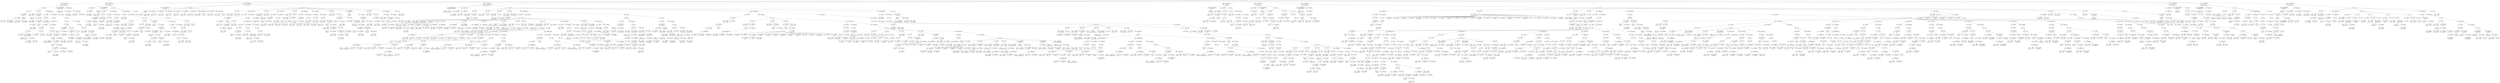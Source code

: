 digraph ast {
node [shape=none];
270340 [label=<<TABLE border='1' cellspacing='0' cellpadding='10' style='rounded' ><TR><TD border='0'>270340</TD><TD border='0'><B>Variable</B></TD></TR><HR/><TR><TD border='0' cellpadding='5'>(0, 765)</TD><TD border='0' cellpadding='5'>size</TD></TR></TABLE>>];
270341 [label=<<TABLE border='1' cellspacing='0' cellpadding='10' style='rounded' ><TR><TD border='0'>270341</TD><TD border='0'><B>ArgumentList</B></TD></TR></TABLE>>];
270341 -> 270337 [weight=2];
270341 -> 270338 [weight=2];
270341 -> 270339 [weight=2];
270341 -> 270340 [weight=2];
270342 [label=<<TABLE border='1' cellspacing='0' cellpadding='10' style='rounded' ><TR><TD border='0'>270342</TD><TD border='0'><B>FunctionCall</B></TD></TR><HR/><TR><TD border='0' cellpadding='5' colspan='2'>apply_filters</TD></TR></TABLE>>];
270342 -> 270336 [weight=2];
270342 -> 270341 [weight=2];
270343 [label=<<TABLE border='1' cellspacing='0' cellpadding='10' style='rounded' ><TR><TD border='0'>270343</TD><TD border='0'><B>Return</B></TD></TR></TABLE>>];
270343 -> 270342 [weight=2];
270336 [label=<<TABLE border='1' cellspacing='0' cellpadding='10' style='rounded' ><TR><TD border='0'>270336</TD><TD border='0'><B>Id</B></TD></TR><HR/><TR><TD border='0' cellpadding='5' colspan='2'>apply_filters</TD></TR></TABLE>>];
270337 [label=<<TABLE border='1' cellspacing='0' cellpadding='10' style='rounded' ><TR><TD border='0'>270337</TD><TD border='0'><B>StringLiteral</B></TD></TR><HR/><TR><TD border='0' cellpadding='5' colspan='2'>load_image_to_edit_path</TD></TR></TABLE>>];
270338 [label=<<TABLE border='1' cellspacing='0' cellpadding='10' style='rounded' ><TR><TD border='0'>270338</TD><TD border='0'><B>Variable</B></TD></TR><HR/><TR><TD border='0' cellpadding='5'>(1065, 5502)</TD><TD border='0' cellpadding='5'>filepath</TD></TR></TABLE>>];
270339 [label=<<TABLE border='1' cellspacing='0' cellpadding='10' style='rounded' ><TR><TD border='0'>270339</TD><TD border='0'><B>Variable</B></TD></TR><HR/><TR><TD border='0' cellpadding='5'>(0, 1143)</TD><TD border='0' cellpadding='5'>attachment_id</TD></TR></TABLE>>];
270348 [label=<<TABLE border='1' cellspacing='0' cellpadding='10' style='rounded' ><TR><TD border='0'>270348</TD><TD border='0'><B>Variable</B></TD></TR><HR/><TR><TD border='0' cellpadding='5'>(0, 1143)</TD><TD border='0' cellpadding='5'>attachment_id</TD></TR></TABLE>>];
270349 [label=<<TABLE border='1' cellspacing='0' cellpadding='10' style='rounded' ><TR><TD border='0'>270349</TD><TD border='0'><B>ValueParameter</B></TD></TR></TABLE>>];
270349 -> 270348 [weight=2];
270350 [label=<<TABLE border='1' cellspacing='0' cellpadding='10' style='rounded' ><TR><TD border='0'>270350</TD><TD border='0'><B>ParameterList</B></TD></TR></TABLE>>];
270350 -> 270349 [weight=2];
270351 [label=<<TABLE border='1' cellspacing='0' cellpadding='10' style='rounded' ><TR><TD border='0'>270351</TD><TD border='0'><B>Variable</B></TD></TR><HR/><TR><TD border='0' cellpadding='5'>(1066, 5503)</TD><TD border='0' cellpadding='5'>dst_file</TD></TR></TABLE>>];
270344 [label=<<TABLE border='1' cellspacing='0' cellpadding='10' style='rounded' ><TR><TD border='0'>270344</TD><TD border='0'><B>Block</B></TD></TR></TABLE>>];
270344 -> 270260 [weight=2];
270344 -> 270306 [weight=2];
270344 -> 270343 [weight=2];
270345 [label=<<TABLE border='1' cellspacing='0' cellpadding='10' style='rounded' ><TR><TD border='0'>270345</TD><TD border='0'><B>FunctionStatement</B></TD></TR><HR/><TR><TD border='0' cellpadding='5'>Scope</TD><TD border='0' cellpadding='5'>1065</TD></TR><HR/><TR><TD border='0' cellpadding='5' colspan='2'>_load_image_to_edit_path</TD></TR></TABLE>>];
270345 -> 270252 [weight=2];
270345 -> 270258 [weight=2];
270345 -> 270344 [weight=2];
270346 [label=<<TABLE border='1' cellspacing='0' cellpadding='10' style='rounded' ><TR><TD border='0'>270346</TD><TD border='0'><B>Id</B></TD></TR><HR/><TR><TD border='0' cellpadding='5' colspan='2'>_copy_image_file</TD></TR></TABLE>>];
270347 [label=<<TABLE border='1' cellspacing='0' cellpadding='10' style='rounded' ><TR><TD border='0'>270347</TD><TD border='0'><B>ReturnValueFunction</B></TD></TR><HR/><TR><TD border='0' cellpadding='5' colspan='2'>_copy_image_file</TD></TR></TABLE>>];
270347 -> 270346 [weight=2];
270356 [label=<<TABLE border='1' cellspacing='0' cellpadding='10' style='rounded' ><TR><TD border='0'>270356</TD><TD border='0'><B>Variable</B></TD></TR><HR/><TR><TD border='0' cellpadding='5'>(0, 1143)</TD><TD border='0' cellpadding='5'>attachment_id</TD></TR></TABLE>>];
270357 [label=<<TABLE border='1' cellspacing='0' cellpadding='10' style='rounded' ><TR><TD border='0'>270357</TD><TD border='0'><B>ArgumentList</B></TD></TR></TABLE>>];
270357 -> 270356 [weight=2];
270358 [label=<<TABLE border='1' cellspacing='0' cellpadding='10' style='rounded' ><TR><TD border='0'>270358</TD><TD border='0'><B>FunctionCall</B></TD></TR><HR/><TR><TD border='0' cellpadding='5' colspan='2'>get_attached_file</TD></TR></TABLE>>];
270358 -> 270355 [weight=2];
270358 -> 270357 [weight=2];
270352 [label=<<TABLE border='1' cellspacing='0' cellpadding='10' style='rounded' ><TR><TD border='0'>270352</TD><TD border='0'><B>BinOP</B></TD></TR><HR/><TR><TD border='0' cellpadding='5' colspan='2'>=</TD></TR></TABLE>>];
270352 -> 270351 [weight=2];
270352 -> 270354 [weight=2];
270353 [label=<<TABLE border='1' cellspacing='0' cellpadding='10' style='rounded' ><TR><TD border='0'>270353</TD><TD border='0'><B>Variable</B></TD></TR><HR/><TR><TD border='0' cellpadding='5'>(1066, 5504)</TD><TD border='0' cellpadding='5'>src_file</TD></TR></TABLE>>];
270354 [label=<<TABLE border='1' cellspacing='0' cellpadding='10' style='rounded' ><TR><TD border='0'>270354</TD><TD border='0'><B>BinOP</B></TD></TR><HR/><TR><TD border='0' cellpadding='5' colspan='2'>=</TD></TR></TABLE>>];
270354 -> 270353 [weight=2];
270354 -> 270358 [weight=2];
270355 [label=<<TABLE border='1' cellspacing='0' cellpadding='10' style='rounded' ><TR><TD border='0'>270355</TD><TD border='0'><B>Id</B></TD></TR><HR/><TR><TD border='0' cellpadding='5' colspan='2'>get_attached_file</TD></TR></TABLE>>];
270364 [label=<<TABLE border='1' cellspacing='0' cellpadding='10' style='rounded' ><TR><TD border='0'>270364</TD><TD border='0'><B>UnaryOP</B></TD></TR><HR/><TR><TD border='0' cellpadding='5' colspan='2'>!</TD></TR></TABLE>>];
270364 -> 270363 [weight=2];
270365 [label=<<TABLE border='1' cellspacing='0' cellpadding='10' style='rounded' ><TR><TD border='0'>270365</TD><TD border='0'><B>Condition</B></TD></TR></TABLE>>];
270365 -> 270364 [weight=2];
270366 [label=<<TABLE border='1' cellspacing='0' cellpadding='10' style='rounded' ><TR><TD border='0'>270366</TD><TD border='0'><B>Variable</B></TD></TR><HR/><TR><TD border='0' cellpadding='5'>(1066, 5504)</TD><TD border='0' cellpadding='5'>src_file</TD></TR></TABLE>>];
270367 [label=<<TABLE border='1' cellspacing='0' cellpadding='10' style='rounded' ><TR><TD border='0'>270367</TD><TD border='0'><B>BinOP</B></TD></TR><HR/><TR><TD border='0' cellpadding='5' colspan='2'>=</TD></TR></TABLE>>];
270367 -> 270366 [weight=2];
270367 -> 270371 [weight=2];
270360 [label=<<TABLE border='1' cellspacing='0' cellpadding='10' style='rounded' ><TR><TD border='0'>270360</TD><TD border='0'><B>Id</B></TD></TR><HR/><TR><TD border='0' cellpadding='5' colspan='2'>file_exists</TD></TR></TABLE>>];
270361 [label=<<TABLE border='1' cellspacing='0' cellpadding='10' style='rounded' ><TR><TD border='0'>270361</TD><TD border='0'><B>Variable</B></TD></TR><HR/><TR><TD border='0' cellpadding='5'>(1066, 5504)</TD><TD border='0' cellpadding='5'>src_file</TD></TR></TABLE>>];
270362 [label=<<TABLE border='1' cellspacing='0' cellpadding='10' style='rounded' ><TR><TD border='0'>270362</TD><TD border='0'><B>ArgumentList</B></TD></TR></TABLE>>];
270362 -> 270361 [weight=2];
270363 [label=<<TABLE border='1' cellspacing='0' cellpadding='10' style='rounded' ><TR><TD border='0'>270363</TD><TD border='0'><B>FunctionCall</B></TD></TR><HR/><TR><TD border='0' cellpadding='5' colspan='2'>file_exists</TD></TR></TABLE>>];
270363 -> 270360 [weight=2];
270363 -> 270362 [weight=2];
270372 [label=<<TABLE border='1' cellspacing='0' cellpadding='10' style='rounded' ><TR><TD border='0'>270372</TD><TD border='0'><B>IfThenStatement</B></TD></TR></TABLE>>];
270372 -> 270365 [weight=2];
270372 -> 270373 [weight=2];
270373 [label=<<TABLE border='1' cellspacing='0' cellpadding='10' style='rounded' ><TR><TD border='0'>270373</TD><TD border='0'><B>StatementBody</B></TD></TR></TABLE>>];
270373 -> 270367 [weight=2];
270374 [label=<<TABLE border='1' cellspacing='0' cellpadding='10' style='rounded' ><TR><TD border='0'>270374</TD><TD border='0'><B>Variable</B></TD></TR><HR/><TR><TD border='0' cellpadding='5'>(1066, 5504)</TD><TD border='0' cellpadding='5'>src_file</TD></TR></TABLE>>];
270375 [label=<<TABLE border='1' cellspacing='0' cellpadding='10' style='rounded' ><TR><TD border='0'>270375</TD><TD border='0'><B>Condition</B></TD></TR></TABLE>>];
270375 -> 270374 [weight=2];
270368 [label=<<TABLE border='1' cellspacing='0' cellpadding='10' style='rounded' ><TR><TD border='0'>270368</TD><TD border='0'><B>Id</B></TD></TR><HR/><TR><TD border='0' cellpadding='5' colspan='2'>_load_image_to_edit_path</TD></TR></TABLE>>];
270369 [label=<<TABLE border='1' cellspacing='0' cellpadding='10' style='rounded' ><TR><TD border='0'>270369</TD><TD border='0'><B>Variable</B></TD></TR><HR/><TR><TD border='0' cellpadding='5'>(0, 1143)</TD><TD border='0' cellpadding='5'>attachment_id</TD></TR></TABLE>>];
270370 [label=<<TABLE border='1' cellspacing='0' cellpadding='10' style='rounded' ><TR><TD border='0'>270370</TD><TD border='0'><B>ArgumentList</B></TD></TR></TABLE>>];
270370 -> 270369 [weight=2];
270371 [label=<<TABLE border='1' cellspacing='0' cellpadding='10' style='rounded' ><TR><TD border='0'>270371</TD><TD border='0'><B>FunctionCall</B></TD></TR><HR/><TR><TD border='0' cellpadding='5' colspan='2'>_load_image_to_edit_path</TD></TR></TABLE>>];
270371 -> 270368 [weight=2];
270371 -> 270370 [weight=2];
270380 [label=<<TABLE border='1' cellspacing='0' cellpadding='10' style='rounded' ><TR><TD border='0'>270380</TD><TD border='0'><B>Variable</B></TD></TR><HR/><TR><TD border='0' cellpadding='5'>(1066, 5503)</TD><TD border='0' cellpadding='5'>dst_file</TD></TR></TABLE>>];
270381 [label=<<TABLE border='1' cellspacing='0' cellpadding='10' style='rounded' ><TR><TD border='0'>270381</TD><TD border='0'><B>ArgumentList</B></TD></TR></TABLE>>];
270381 -> 270380 [weight=2];
270382 [label=<<TABLE border='1' cellspacing='0' cellpadding='10' style='rounded' ><TR><TD border='0'>270382</TD><TD border='0'><B>FunctionCall</B></TD></TR><HR/><TR><TD border='0' cellpadding='5' colspan='2'>basename</TD></TR></TABLE>>];
270382 -> 270379 [weight=2];
270382 -> 270381 [weight=2];
270383 [label=<<TABLE border='1' cellspacing='0' cellpadding='10' style='rounded' ><TR><TD border='0'>270383</TD><TD border='0'><B>StringLiteral</B></TD></TR><HR/><TR><TD border='0' cellpadding='5' colspan='2'>copy-</TD></TR></TABLE>>];
270376 [label=<<TABLE border='1' cellspacing='0' cellpadding='10' style='rounded' ><TR><TD border='0'>270376</TD><TD border='0'><B>Variable</B></TD></TR><HR/><TR><TD border='0' cellpadding='5'>(1066, 5503)</TD><TD border='0' cellpadding='5'>dst_file</TD></TR></TABLE>>];
270377 [label=<<TABLE border='1' cellspacing='0' cellpadding='10' style='rounded' ><TR><TD border='0'>270377</TD><TD border='0'><B>BinOP</B></TD></TR><HR/><TR><TD border='0' cellpadding='5' colspan='2'>=</TD></TR></TABLE>>];
270377 -> 270376 [weight=2];
270377 -> 270391 [weight=2];
270378 [label=<<TABLE border='1' cellspacing='0' cellpadding='10' style='rounded' ><TR><TD border='0'>270378</TD><TD border='0'><B>Id</B></TD></TR><HR/><TR><TD border='0' cellpadding='5' colspan='2'>str_replace</TD></TR></TABLE>>];
270379 [label=<<TABLE border='1' cellspacing='0' cellpadding='10' style='rounded' ><TR><TD border='0'>270379</TD><TD border='0'><B>Id</B></TD></TR><HR/><TR><TD border='0' cellpadding='5' colspan='2'>basename</TD></TR></TABLE>>];
270388 [label=<<TABLE border='1' cellspacing='0' cellpadding='10' style='rounded' ><TR><TD border='0'>270388</TD><TD border='0'><B>FunctionCall</B></TD></TR><HR/><TR><TD border='0' cellpadding='5' colspan='2'>basename</TD></TR></TABLE>>];
270388 -> 270385 [weight=2];
270388 -> 270387 [weight=2];
270389 [label=<<TABLE border='1' cellspacing='0' cellpadding='10' style='rounded' ><TR><TD border='0'>270389</TD><TD border='0'><B>Variable</B></TD></TR><HR/><TR><TD border='0' cellpadding='5'>(1066, 5503)</TD><TD border='0' cellpadding='5'>dst_file</TD></TR></TABLE>>];
270390 [label=<<TABLE border='1' cellspacing='0' cellpadding='10' style='rounded' ><TR><TD border='0'>270390</TD><TD border='0'><B>ArgumentList</B></TD></TR></TABLE>>];
270390 -> 270382 [weight=2];
270390 -> 270384 [weight=2];
270390 -> 270389 [weight=2];
270391 [label=<<TABLE border='1' cellspacing='0' cellpadding='10' style='rounded' ><TR><TD border='0'>270391</TD><TD border='0'><B>FunctionCall</B></TD></TR><HR/><TR><TD border='0' cellpadding='5' colspan='2'>str_replace</TD></TR></TABLE>>];
270391 -> 270378 [weight=2];
270391 -> 270390 [weight=2];
270384 [label=<<TABLE border='1' cellspacing='0' cellpadding='10' style='rounded' ><TR><TD border='0'>270384</TD><TD border='0'><B>BinOP</B></TD></TR><HR/><TR><TD border='0' cellpadding='5' colspan='2'>.</TD></TR></TABLE>>];
270384 -> 270383 [weight=2];
270384 -> 270388 [weight=2];
270385 [label=<<TABLE border='1' cellspacing='0' cellpadding='10' style='rounded' ><TR><TD border='0'>270385</TD><TD border='0'><B>Id</B></TD></TR><HR/><TR><TD border='0' cellpadding='5' colspan='2'>basename</TD></TR></TABLE>>];
270386 [label=<<TABLE border='1' cellspacing='0' cellpadding='10' style='rounded' ><TR><TD border='0'>270386</TD><TD border='0'><B>Variable</B></TD></TR><HR/><TR><TD border='0' cellpadding='5'>(1066, 5503)</TD><TD border='0' cellpadding='5'>dst_file</TD></TR></TABLE>>];
270387 [label=<<TABLE border='1' cellspacing='0' cellpadding='10' style='rounded' ><TR><TD border='0'>270387</TD><TD border='0'><B>ArgumentList</B></TD></TR></TABLE>>];
270387 -> 270386 [weight=2];
270396 [label=<<TABLE border='1' cellspacing='0' cellpadding='10' style='rounded' ><TR><TD border='0'>270396</TD><TD border='0'><B>ArgumentList</B></TD></TR></TABLE>>];
270396 -> 270395 [weight=2];
270397 [label=<<TABLE border='1' cellspacing='0' cellpadding='10' style='rounded' ><TR><TD border='0'>270397</TD><TD border='0'><B>FunctionCall</B></TD></TR><HR/><TR><TD border='0' cellpadding='5' colspan='2'>dirname</TD></TR></TABLE>>];
270397 -> 270394 [weight=2];
270397 -> 270396 [weight=2];
270398 [label=<<TABLE border='1' cellspacing='0' cellpadding='10' style='rounded' ><TR><TD border='0'>270398</TD><TD border='0'><B>BinOP</B></TD></TR><HR/><TR><TD border='0' cellpadding='5' colspan='2'>.</TD></TR></TABLE>>];
270398 -> 270397 [weight=2];
270398 -> 270400 [weight=2];
270399 [label=<<TABLE border='1' cellspacing='0' cellpadding='10' style='rounded' ><TR><TD border='0'>270399</TD><TD border='0'><B>StringLiteral</B></TD></TR><HR/><TR><TD border='0' cellpadding='5' colspan='2'></TD></TR></TABLE>>];
270392 [label=<<TABLE border='1' cellspacing='0' cellpadding='10' style='rounded' ><TR><TD border='0'>270392</TD><TD border='0'><B>Variable</B></TD></TR><HR/><TR><TD border='0' cellpadding='5'>(1066, 5503)</TD><TD border='0' cellpadding='5'>dst_file</TD></TR></TABLE>>];
270393 [label=<<TABLE border='1' cellspacing='0' cellpadding='10' style='rounded' ><TR><TD border='0'>270393</TD><TD border='0'><B>BinOP</B></TD></TR><HR/><TR><TD border='0' cellpadding='5' colspan='2'>=</TD></TR></TABLE>>];
270393 -> 270392 [weight=2];
270393 -> 270398 [weight=2];
270394 [label=<<TABLE border='1' cellspacing='0' cellpadding='10' style='rounded' ><TR><TD border='0'>270394</TD><TD border='0'><B>Id</B></TD></TR><HR/><TR><TD border='0' cellpadding='5' colspan='2'>dirname</TD></TR></TABLE>>];
270395 [label=<<TABLE border='1' cellspacing='0' cellpadding='10' style='rounded' ><TR><TD border='0'>270395</TD><TD border='0'><B>Variable</B></TD></TR><HR/><TR><TD border='0' cellpadding='5'>(1066, 5503)</TD><TD border='0' cellpadding='5'>dst_file</TD></TR></TABLE>>];
270404 [label=<<TABLE border='1' cellspacing='0' cellpadding='10' style='rounded' ><TR><TD border='0'>270404</TD><TD border='0'><B>ArgumentList</B></TD></TR></TABLE>>];
270404 -> 270403 [weight=2];
270405 [label=<<TABLE border='1' cellspacing='0' cellpadding='10' style='rounded' ><TR><TD border='0'>270405</TD><TD border='0'><B>FunctionCall</B></TD></TR><HR/><TR><TD border='0' cellpadding='5' colspan='2'>dirname</TD></TR></TABLE>>];
270405 -> 270402 [weight=2];
270405 -> 270404 [weight=2];
270406 [label=<<TABLE border='1' cellspacing='0' cellpadding='10' style='rounded' ><TR><TD border='0'>270406</TD><TD border='0'><B>Id</B></TD></TR><HR/><TR><TD border='0' cellpadding='5' colspan='2'>basename</TD></TR></TABLE>>];
270407 [label=<<TABLE border='1' cellspacing='0' cellpadding='10' style='rounded' ><TR><TD border='0'>270407</TD><TD border='0'><B>Variable</B></TD></TR><HR/><TR><TD border='0' cellpadding='5'>(1066, 5503)</TD><TD border='0' cellpadding='5'>dst_file</TD></TR></TABLE>>];
270400 [label=<<TABLE border='1' cellspacing='0' cellpadding='10' style='rounded' ><TR><TD border='0'>270400</TD><TD border='0'><B>BinOP</B></TD></TR><HR/><TR><TD border='0' cellpadding='5' colspan='2'>.</TD></TR></TABLE>>];
270400 -> 270399 [weight=2];
270400 -> 270411 [weight=2];
270401 [label=<<TABLE border='1' cellspacing='0' cellpadding='10' style='rounded' ><TR><TD border='0'>270401</TD><TD border='0'><B>Id</B></TD></TR><HR/><TR><TD border='0' cellpadding='5' colspan='2'>wp_unique_filename</TD></TR></TABLE>>];
270402 [label=<<TABLE border='1' cellspacing='0' cellpadding='10' style='rounded' ><TR><TD border='0'>270402</TD><TD border='0'><B>Id</B></TD></TR><HR/><TR><TD border='0' cellpadding='5' colspan='2'>dirname</TD></TR></TABLE>>];
270403 [label=<<TABLE border='1' cellspacing='0' cellpadding='10' style='rounded' ><TR><TD border='0'>270403</TD><TD border='0'><B>Variable</B></TD></TR><HR/><TR><TD border='0' cellpadding='5'>(1066, 5503)</TD><TD border='0' cellpadding='5'>dst_file</TD></TR></TABLE>>];
270412 [label=<<TABLE border='1' cellspacing='0' cellpadding='10' style='rounded' ><TR><TD border='0'>270412</TD><TD border='0'><B>Id</B></TD></TR><HR/><TR><TD border='0' cellpadding='5' colspan='2'>wp_mkdir_p</TD></TR></TABLE>>];
270413 [label=<<TABLE border='1' cellspacing='0' cellpadding='10' style='rounded' ><TR><TD border='0'>270413</TD><TD border='0'><B>Id</B></TD></TR><HR/><TR><TD border='0' cellpadding='5' colspan='2'>dirname</TD></TR></TABLE>>];
270414 [label=<<TABLE border='1' cellspacing='0' cellpadding='10' style='rounded' ><TR><TD border='0'>270414</TD><TD border='0'><B>Variable</B></TD></TR><HR/><TR><TD border='0' cellpadding='5'>(1066, 5503)</TD><TD border='0' cellpadding='5'>dst_file</TD></TR></TABLE>>];
270415 [label=<<TABLE border='1' cellspacing='0' cellpadding='10' style='rounded' ><TR><TD border='0'>270415</TD><TD border='0'><B>ArgumentList</B></TD></TR></TABLE>>];
270415 -> 270414 [weight=2];
270408 [label=<<TABLE border='1' cellspacing='0' cellpadding='10' style='rounded' ><TR><TD border='0'>270408</TD><TD border='0'><B>ArgumentList</B></TD></TR></TABLE>>];
270408 -> 270407 [weight=2];
270409 [label=<<TABLE border='1' cellspacing='0' cellpadding='10' style='rounded' ><TR><TD border='0'>270409</TD><TD border='0'><B>FunctionCall</B></TD></TR><HR/><TR><TD border='0' cellpadding='5' colspan='2'>basename</TD></TR></TABLE>>];
270409 -> 270406 [weight=2];
270409 -> 270408 [weight=2];
270410 [label=<<TABLE border='1' cellspacing='0' cellpadding='10' style='rounded' ><TR><TD border='0'>270410</TD><TD border='0'><B>ArgumentList</B></TD></TR></TABLE>>];
270410 -> 270405 [weight=2];
270410 -> 270409 [weight=2];
270411 [label=<<TABLE border='1' cellspacing='0' cellpadding='10' style='rounded' ><TR><TD border='0'>270411</TD><TD border='0'><B>FunctionCall</B></TD></TR><HR/><TR><TD border='0' cellpadding='5' colspan='2'>wp_unique_filename</TD></TR></TABLE>>];
270411 -> 270401 [weight=2];
270411 -> 270410 [weight=2];
270420 [label=<<TABLE border='1' cellspacing='0' cellpadding='10' style='rounded' ><TR><TD border='0'>270420</TD><TD border='0'><B>Arobas</B></TD></TR><HR/><TR><TD border='0' cellpadding='5' colspan='2'>@</TD></TR></TABLE>>];
270421 [label=<<TABLE border='1' cellspacing='0' cellpadding='10' style='rounded' ><TR><TD border='0'>270421</TD><TD border='0'><B>Id</B></TD></TR><HR/><TR><TD border='0' cellpadding='5' colspan='2'>copy</TD></TR></TABLE>>];
270422 [label=<<TABLE border='1' cellspacing='0' cellpadding='10' style='rounded' ><TR><TD border='0'>270422</TD><TD border='0'><B>Variable</B></TD></TR><HR/><TR><TD border='0' cellpadding='5'>(1066, 5504)</TD><TD border='0' cellpadding='5'>src_file</TD></TR></TABLE>>];
270423 [label=<<TABLE border='1' cellspacing='0' cellpadding='10' style='rounded' ><TR><TD border='0'>270423</TD><TD border='0'><B>Variable</B></TD></TR><HR/><TR><TD border='0' cellpadding='5'>(1066, 5503)</TD><TD border='0' cellpadding='5'>dst_file</TD></TR></TABLE>>];
270416 [label=<<TABLE border='1' cellspacing='0' cellpadding='10' style='rounded' ><TR><TD border='0'>270416</TD><TD border='0'><B>FunctionCall</B></TD></TR><HR/><TR><TD border='0' cellpadding='5' colspan='2'>dirname</TD></TR></TABLE>>];
270416 -> 270413 [weight=2];
270416 -> 270415 [weight=2];
270417 [label=<<TABLE border='1' cellspacing='0' cellpadding='10' style='rounded' ><TR><TD border='0'>270417</TD><TD border='0'><B>ArgumentList</B></TD></TR></TABLE>>];
270417 -> 270416 [weight=2];
270418 [label=<<TABLE border='1' cellspacing='0' cellpadding='10' style='rounded' ><TR><TD border='0'>270418</TD><TD border='0'><B>FunctionCall</B></TD></TR><HR/><TR><TD border='0' cellpadding='5' colspan='2'>wp_mkdir_p</TD></TR></TABLE>>];
270418 -> 270412 [weight=2];
270418 -> 270417 [weight=2];
270428 [label=<<TABLE border='1' cellspacing='0' cellpadding='10' style='rounded' ><TR><TD border='0'>270428</TD><TD border='0'><B>Condition</B></TD></TR></TABLE>>];
270428 -> 270427 [weight=2];
270429 [label=<<TABLE border='1' cellspacing='0' cellpadding='10' style='rounded' ><TR><TD border='0'>270429</TD><TD border='0'><B>Variable</B></TD></TR><HR/><TR><TD border='0' cellpadding='5'>(1066, 5503)</TD><TD border='0' cellpadding='5'>dst_file</TD></TR></TABLE>>];
270430 [label=<<TABLE border='1' cellspacing='0' cellpadding='10' style='rounded' ><TR><TD border='0'>270430</TD><TD border='0'><B>BinOP</B></TD></TR><HR/><TR><TD border='0' cellpadding='5' colspan='2'>=</TD></TR></TABLE>>];
270430 -> 270429 [weight=2];
270430 -> 270431 [weight=2];
270431 [label=<<TABLE border='1' cellspacing='0' cellpadding='10' style='rounded' ><TR><TD border='0'>270431</TD><TD border='0'><B>False</B></TD></TR><HR/><TR><TD border='0' cellpadding='5' colspan='2'>false</TD></TR></TABLE>>];
270424 [label=<<TABLE border='1' cellspacing='0' cellpadding='10' style='rounded' ><TR><TD border='0'>270424</TD><TD border='0'><B>ArgumentList</B></TD></TR></TABLE>>];
270424 -> 270422 [weight=2];
270424 -> 270423 [weight=2];
270425 [label=<<TABLE border='1' cellspacing='0' cellpadding='10' style='rounded' ><TR><TD border='0'>270425</TD><TD border='0'><B>FunctionCall</B></TD></TR><HR/><TR><TD border='0' cellpadding='5' colspan='2'>copy</TD></TR></TABLE>>];
270425 -> 270421 [weight=2];
270425 -> 270424 [weight=2];
270426 [label=<<TABLE border='1' cellspacing='0' cellpadding='10' style='rounded' ><TR><TD border='0'>270426</TD><TD border='0'><B>PostfixExpression</B></TD></TR></TABLE>>];
270426 -> 270420 [weight=2];
270426 -> 270425 [weight=2];
270427 [label=<<TABLE border='1' cellspacing='0' cellpadding='10' style='rounded' ><TR><TD border='0'>270427</TD><TD border='0'><B>UnaryOP</B></TD></TR><HR/><TR><TD border='0' cellpadding='5' colspan='2'>!</TD></TR></TABLE>>];
270427 -> 270426 [weight=2];
270436 [label=<<TABLE border='1' cellspacing='0' cellpadding='10' style='rounded' ><TR><TD border='0'>270436</TD><TD border='0'><B>StatementBody</B></TD></TR></TABLE>>];
270436 -> 270434 [weight=2];
270437 [label=<<TABLE border='1' cellspacing='0' cellpadding='10' style='rounded' ><TR><TD border='0'>270437</TD><TD border='0'><B>Variable</B></TD></TR><HR/><TR><TD border='0' cellpadding='5'>(1066, 5503)</TD><TD border='0' cellpadding='5'>dst_file</TD></TR></TABLE>>];
270438 [label=<<TABLE border='1' cellspacing='0' cellpadding='10' style='rounded' ><TR><TD border='0'>270438</TD><TD border='0'><B>BinOP</B></TD></TR><HR/><TR><TD border='0' cellpadding='5' colspan='2'>=</TD></TR></TABLE>>];
270438 -> 270437 [weight=2];
270438 -> 270439 [weight=2];
270439 [label=<<TABLE border='1' cellspacing='0' cellpadding='10' style='rounded' ><TR><TD border='0'>270439</TD><TD border='0'><B>False</B></TD></TR><HR/><TR><TD border='0' cellpadding='5' colspan='2'>false</TD></TR></TABLE>>];
270432 [label=<<TABLE border='1' cellspacing='0' cellpadding='10' style='rounded' ><TR><TD border='0'>270432</TD><TD border='0'><B>IfThenStatement</B></TD></TR></TABLE>>];
270432 -> 270428 [weight=2];
270432 -> 270433 [weight=2];
270433 [label=<<TABLE border='1' cellspacing='0' cellpadding='10' style='rounded' ><TR><TD border='0'>270433</TD><TD border='0'><B>StatementBody</B></TD></TR></TABLE>>];
270433 -> 270430 [weight=2];
270434 [label=<<TABLE border='1' cellspacing='0' cellpadding='10' style='rounded' ><TR><TD border='0'>270434</TD><TD border='0'><B>Block</B></TD></TR></TABLE>>];
270434 -> 270377 [weight=2];
270434 -> 270393 [weight=2];
270434 -> 270418 [weight=2];
270434 -> 270432 [weight=2];
270435 [label=<<TABLE border='1' cellspacing='0' cellpadding='10' style='rounded' ><TR><TD border='0'>270435</TD><TD border='0'><B>IfThenElseStatement</B></TD></TR></TABLE>>];
270435 -> 270375 [weight=2];
270435 -> 270436 [weight=2];
270435 -> 270442 [weight=2];
270444 [label=<<TABLE border='1' cellspacing='0' cellpadding='10' style='rounded' ><TR><TD border='0'>270444</TD><TD border='0'><B>Return</B></TD></TR></TABLE>>];
270444 -> 270443 [weight=2];
270445 [label=<<TABLE border='1' cellspacing='0' cellpadding='10' style='rounded' ><TR><TD border='0'>270445</TD><TD border='0'><B>Block</B></TD></TR></TABLE>>];
270445 -> 270352 [weight=2];
270445 -> 270372 [weight=2];
270445 -> 270435 [weight=2];
270445 -> 270444 [weight=2];
270446 [label=<<TABLE border='1' cellspacing='0' cellpadding='10' style='rounded' ><TR><TD border='0'>270446</TD><TD border='0'><B>FunctionStatement</B></TD></TR><HR/><TR><TD border='0' cellpadding='5'>Scope</TD><TD border='0' cellpadding='5'>1066</TD></TR><HR/><TR><TD border='0' cellpadding='5' colspan='2'>_copy_image_file</TD></TR></TABLE>>];
270446 -> 270347 [weight=2];
270446 -> 270350 [weight=2];
270446 -> 270445 [weight=2];
270447 [label=<<TABLE border='1' cellspacing='0' cellpadding='10' style='rounded' ><TR><TD border='0'>270447</TD><TD border='0'><B>Start</B></TD></TR></TABLE>>];
270447 -> 268355 [weight=2];
270447 -> 269142 [weight=2];
270447 -> 269175 [weight=2];
270447 -> 269213 [weight=2];
270447 -> 270055 [weight=2];
270447 -> 270077 [weight=2];
270447 -> 270140 [weight=2];
270447 -> 270250 [weight=2];
270447 -> 270345 [weight=2];
270447 -> 270446 [weight=2];
270440 [label=<<TABLE border='1' cellspacing='0' cellpadding='10' style='rounded' ><TR><TD border='0'>270440</TD><TD border='0'><B>Block</B></TD></TR></TABLE>>];
270440 -> 270438 [weight=2];
270442 [label=<<TABLE border='1' cellspacing='0' cellpadding='10' style='rounded' ><TR><TD border='0'>270442</TD><TD border='0'><B>StatementBody</B></TD></TR></TABLE>>];
270442 -> 270440 [weight=2];
270443 [label=<<TABLE border='1' cellspacing='0' cellpadding='10' style='rounded' ><TR><TD border='0'>270443</TD><TD border='0'><B>Variable</B></TD></TR><HR/><TR><TD border='0' cellpadding='5'>(1066, 5503)</TD><TD border='0' cellpadding='5'>dst_file</TD></TR></TABLE>>];
268188 [label=<<TABLE border='1' cellspacing='0' cellpadding='10' style='rounded' ><TR><TD border='0'>268188</TD><TD border='0'><B>ValueParameter</B></TD></TR></TABLE>>];
268188 -> 268187 [weight=2];
268189 [label=<<TABLE border='1' cellspacing='0' cellpadding='10' style='rounded' ><TR><TD border='0'>268189</TD><TD border='0'><B>Variable</B></TD></TR><HR/><TR><TD border='0' cellpadding='5'>(1057, 5455)</TD><TD border='0' cellpadding='5'>src_x</TD></TR></TABLE>>];
268190 [label=<<TABLE border='1' cellspacing='0' cellpadding='10' style='rounded' ><TR><TD border='0'>268190</TD><TD border='0'><B>ValueParameter</B></TD></TR></TABLE>>];
268190 -> 268189 [weight=2];
268191 [label=<<TABLE border='1' cellspacing='0' cellpadding='10' style='rounded' ><TR><TD border='0'>268191</TD><TD border='0'><B>Variable</B></TD></TR><HR/><TR><TD border='0' cellpadding='5'>(1057, 5456)</TD><TD border='0' cellpadding='5'>src_y</TD></TR></TABLE>>];
268185 [label=<<TABLE border='1' cellspacing='0' cellpadding='10' style='rounded' ><TR><TD border='0'>268185</TD><TD border='0'><B>Id</B></TD></TR><HR/><TR><TD border='0' cellpadding='5' colspan='2'>wp_crop_image</TD></TR></TABLE>>];
268186 [label=<<TABLE border='1' cellspacing='0' cellpadding='10' style='rounded' ><TR><TD border='0'>268186</TD><TD border='0'><B>ReturnValueFunction</B></TD></TR><HR/><TR><TD border='0' cellpadding='5' colspan='2'>wp_crop_image</TD></TR></TABLE>>];
268186 -> 268185 [weight=2];
268187 [label=<<TABLE border='1' cellspacing='0' cellpadding='10' style='rounded' ><TR><TD border='0'>268187</TD><TD border='0'><B>Variable</B></TD></TR><HR/><TR><TD border='0' cellpadding='5'>(1057, 5454)</TD><TD border='0' cellpadding='5'>src</TD></TR></TABLE>>];
268196 [label=<<TABLE border='1' cellspacing='0' cellpadding='10' style='rounded' ><TR><TD border='0'>268196</TD><TD border='0'><B>ValueParameter</B></TD></TR></TABLE>>];
268196 -> 268195 [weight=2];
268197 [label=<<TABLE border='1' cellspacing='0' cellpadding='10' style='rounded' ><TR><TD border='0'>268197</TD><TD border='0'><B>Variable</B></TD></TR><HR/><TR><TD border='0' cellpadding='5'>(1057, 5459)</TD><TD border='0' cellpadding='5'>dst_w</TD></TR></TABLE>>];
268198 [label=<<TABLE border='1' cellspacing='0' cellpadding='10' style='rounded' ><TR><TD border='0'>268198</TD><TD border='0'><B>ValueParameter</B></TD></TR></TABLE>>];
268198 -> 268197 [weight=2];
268199 [label=<<TABLE border='1' cellspacing='0' cellpadding='10' style='rounded' ><TR><TD border='0'>268199</TD><TD border='0'><B>Variable</B></TD></TR><HR/><TR><TD border='0' cellpadding='5'>(1057, 5460)</TD><TD border='0' cellpadding='5'>dst_h</TD></TR></TABLE>>];
268192 [label=<<TABLE border='1' cellspacing='0' cellpadding='10' style='rounded' ><TR><TD border='0'>268192</TD><TD border='0'><B>ValueParameter</B></TD></TR></TABLE>>];
268192 -> 268191 [weight=2];
268193 [label=<<TABLE border='1' cellspacing='0' cellpadding='10' style='rounded' ><TR><TD border='0'>268193</TD><TD border='0'><B>Variable</B></TD></TR><HR/><TR><TD border='0' cellpadding='5'>(1057, 5457)</TD><TD border='0' cellpadding='5'>src_w</TD></TR></TABLE>>];
268194 [label=<<TABLE border='1' cellspacing='0' cellpadding='10' style='rounded' ><TR><TD border='0'>268194</TD><TD border='0'><B>ValueParameter</B></TD></TR></TABLE>>];
268194 -> 268193 [weight=2];
268195 [label=<<TABLE border='1' cellspacing='0' cellpadding='10' style='rounded' ><TR><TD border='0'>268195</TD><TD border='0'><B>Variable</B></TD></TR><HR/><TR><TD border='0' cellpadding='5'>(1057, 5458)</TD><TD border='0' cellpadding='5'>src_h</TD></TR></TABLE>>];
268204 [label=<<TABLE border='1' cellspacing='0' cellpadding='10' style='rounded' ><TR><TD border='0'>268204</TD><TD border='0'><B>Variable</B></TD></TR><HR/><TR><TD border='0' cellpadding='5'>(1057, 5462)</TD><TD border='0' cellpadding='5'>dst_file</TD></TR></TABLE>>];
268205 [label=<<TABLE border='1' cellspacing='0' cellpadding='10' style='rounded' ><TR><TD border='0'>268205</TD><TD border='0'><B>False</B></TD></TR><HR/><TR><TD border='0' cellpadding='5' colspan='2'>false</TD></TR></TABLE>>];
268206 [label=<<TABLE border='1' cellspacing='0' cellpadding='10' style='rounded' ><TR><TD border='0'>268206</TD><TD border='0'><B>OptValueParameter</B></TD></TR></TABLE>>];
268206 -> 268204 [weight=2];
268206 -> 268205 [weight=2];
268207 [label=<<TABLE border='1' cellspacing='0' cellpadding='10' style='rounded' ><TR><TD border='0'>268207</TD><TD border='0'><B>ParameterList</B></TD></TR></TABLE>>];
268207 -> 268188 [weight=2];
268207 -> 268190 [weight=2];
268207 -> 268192 [weight=2];
268207 -> 268194 [weight=2];
268207 -> 268196 [weight=2];
268207 -> 268198 [weight=2];
268207 -> 268200 [weight=2];
268207 -> 268203 [weight=2];
268207 -> 268206 [weight=2];
268200 [label=<<TABLE border='1' cellspacing='0' cellpadding='10' style='rounded' ><TR><TD border='0'>268200</TD><TD border='0'><B>ValueParameter</B></TD></TR></TABLE>>];
268200 -> 268199 [weight=2];
268201 [label=<<TABLE border='1' cellspacing='0' cellpadding='10' style='rounded' ><TR><TD border='0'>268201</TD><TD border='0'><B>Variable</B></TD></TR><HR/><TR><TD border='0' cellpadding='5'>(1057, 5461)</TD><TD border='0' cellpadding='5'>src_abs</TD></TR></TABLE>>];
268202 [label=<<TABLE border='1' cellspacing='0' cellpadding='10' style='rounded' ><TR><TD border='0'>268202</TD><TD border='0'><B>False</B></TD></TR><HR/><TR><TD border='0' cellpadding='5' colspan='2'>false</TD></TR></TABLE>>];
268203 [label=<<TABLE border='1' cellspacing='0' cellpadding='10' style='rounded' ><TR><TD border='0'>268203</TD><TD border='0'><B>OptValueParameter</B></TD></TR></TABLE>>];
268203 -> 268201 [weight=2];
268203 -> 268202 [weight=2];
268212 [label=<<TABLE border='1' cellspacing='0' cellpadding='10' style='rounded' ><TR><TD border='0'>268212</TD><TD border='0'><B>Variable</B></TD></TR><HR/><TR><TD border='0' cellpadding='5'>(1057, 5454)</TD><TD border='0' cellpadding='5'>src</TD></TR></TABLE>>];
268213 [label=<<TABLE border='1' cellspacing='0' cellpadding='10' style='rounded' ><TR><TD border='0'>268213</TD><TD border='0'><B>ArgumentList</B></TD></TR></TABLE>>];
268213 -> 268212 [weight=2];
268214 [label=<<TABLE border='1' cellspacing='0' cellpadding='10' style='rounded' ><TR><TD border='0'>268214</TD><TD border='0'><B>FunctionCall</B></TD></TR><HR/><TR><TD border='0' cellpadding='5' colspan='2'>is_numeric</TD></TR></TABLE>>];
268214 -> 268211 [weight=2];
268214 -> 268213 [weight=2];
268215 [label=<<TABLE border='1' cellspacing='0' cellpadding='10' style='rounded' ><TR><TD border='0'>268215</TD><TD border='0'><B>Condition</B></TD></TR></TABLE>>];
268215 -> 268214 [weight=2];
268208 [label=<<TABLE border='1' cellspacing='0' cellpadding='10' style='rounded' ><TR><TD border='0'>268208</TD><TD border='0'><B>Variable</B></TD></TR><HR/><TR><TD border='0' cellpadding='5'>(1057, 5463)</TD><TD border='0' cellpadding='5'>src_file</TD></TR></TABLE>>];
268209 [label=<<TABLE border='1' cellspacing='0' cellpadding='10' style='rounded' ><TR><TD border='0'>268209</TD><TD border='0'><B>BinOP</B></TD></TR><HR/><TR><TD border='0' cellpadding='5' colspan='2'>=</TD></TR></TABLE>>];
268209 -> 268208 [weight=2];
268209 -> 268210 [weight=2];
268210 [label=<<TABLE border='1' cellspacing='0' cellpadding='10' style='rounded' ><TR><TD border='0'>268210</TD><TD border='0'><B>Variable</B></TD></TR><HR/><TR><TD border='0' cellpadding='5'>(1057, 5454)</TD><TD border='0' cellpadding='5'>src</TD></TR></TABLE>>];
268211 [label=<<TABLE border='1' cellspacing='0' cellpadding='10' style='rounded' ><TR><TD border='0'>268211</TD><TD border='0'><B>Id</B></TD></TR><HR/><TR><TD border='0' cellpadding='5' colspan='2'>is_numeric</TD></TR></TABLE>>];
268220 [label=<<TABLE border='1' cellspacing='0' cellpadding='10' style='rounded' ><TR><TD border='0'>268220</TD><TD border='0'><B>ArgumentList</B></TD></TR></TABLE>>];
268220 -> 268219 [weight=2];
268221 [label=<<TABLE border='1' cellspacing='0' cellpadding='10' style='rounded' ><TR><TD border='0'>268221</TD><TD border='0'><B>FunctionCall</B></TD></TR><HR/><TR><TD border='0' cellpadding='5' colspan='2'>get_attached_file</TD></TR></TABLE>>];
268221 -> 268218 [weight=2];
268221 -> 268220 [weight=2];
268223 [label=<<TABLE border='1' cellspacing='0' cellpadding='10' style='rounded' ><TR><TD border='0'>268223</TD><TD border='0'><B>Id</B></TD></TR><HR/><TR><TD border='0' cellpadding='5' colspan='2'>file_exists</TD></TR></TABLE>>];
268216 [label=<<TABLE border='1' cellspacing='0' cellpadding='10' style='rounded' ><TR><TD border='0'>268216</TD><TD border='0'><B>Variable</B></TD></TR><HR/><TR><TD border='0' cellpadding='5'>(1057, 5463)</TD><TD border='0' cellpadding='5'>src_file</TD></TR></TABLE>>];
268217 [label=<<TABLE border='1' cellspacing='0' cellpadding='10' style='rounded' ><TR><TD border='0'>268217</TD><TD border='0'><B>BinOP</B></TD></TR><HR/><TR><TD border='0' cellpadding='5' colspan='2'>=</TD></TR></TABLE>>];
268217 -> 268216 [weight=2];
268217 -> 268221 [weight=2];
268218 [label=<<TABLE border='1' cellspacing='0' cellpadding='10' style='rounded' ><TR><TD border='0'>268218</TD><TD border='0'><B>Id</B></TD></TR><HR/><TR><TD border='0' cellpadding='5' colspan='2'>get_attached_file</TD></TR></TABLE>>];
268219 [label=<<TABLE border='1' cellspacing='0' cellpadding='10' style='rounded' ><TR><TD border='0'>268219</TD><TD border='0'><B>Variable</B></TD></TR><HR/><TR><TD border='0' cellpadding='5'>(1057, 5454)</TD><TD border='0' cellpadding='5'>src</TD></TR></TABLE>>];
268228 [label=<<TABLE border='1' cellspacing='0' cellpadding='10' style='rounded' ><TR><TD border='0'>268228</TD><TD border='0'><B>Condition</B></TD></TR></TABLE>>];
268228 -> 268227 [weight=2];
268229 [label=<<TABLE border='1' cellspacing='0' cellpadding='10' style='rounded' ><TR><TD border='0'>268229</TD><TD border='0'><B>Variable</B></TD></TR><HR/><TR><TD border='0' cellpadding='5'>(1057, 5454)</TD><TD border='0' cellpadding='5'>src</TD></TR></TABLE>>];
268230 [label=<<TABLE border='1' cellspacing='0' cellpadding='10' style='rounded' ><TR><TD border='0'>268230</TD><TD border='0'><B>BinOP</B></TD></TR><HR/><TR><TD border='0' cellpadding='5' colspan='2'>=</TD></TR></TABLE>>];
268230 -> 268229 [weight=2];
268230 -> 268235 [weight=2];
268231 [label=<<TABLE border='1' cellspacing='0' cellpadding='10' style='rounded' ><TR><TD border='0'>268231</TD><TD border='0'><B>Id</B></TD></TR><HR/><TR><TD border='0' cellpadding='5' colspan='2'>_load_image_to_edit_path</TD></TR></TABLE>>];
268224 [label=<<TABLE border='1' cellspacing='0' cellpadding='10' style='rounded' ><TR><TD border='0'>268224</TD><TD border='0'><B>Variable</B></TD></TR><HR/><TR><TD border='0' cellpadding='5'>(1057, 5463)</TD><TD border='0' cellpadding='5'>src_file</TD></TR></TABLE>>];
268225 [label=<<TABLE border='1' cellspacing='0' cellpadding='10' style='rounded' ><TR><TD border='0'>268225</TD><TD border='0'><B>ArgumentList</B></TD></TR></TABLE>>];
268225 -> 268224 [weight=2];
268226 [label=<<TABLE border='1' cellspacing='0' cellpadding='10' style='rounded' ><TR><TD border='0'>268226</TD><TD border='0'><B>FunctionCall</B></TD></TR><HR/><TR><TD border='0' cellpadding='5' colspan='2'>file_exists</TD></TR></TABLE>>];
268226 -> 268223 [weight=2];
268226 -> 268225 [weight=2];
268227 [label=<<TABLE border='1' cellspacing='0' cellpadding='10' style='rounded' ><TR><TD border='0'>268227</TD><TD border='0'><B>UnaryOP</B></TD></TR><HR/><TR><TD border='0' cellpadding='5' colspan='2'>!</TD></TR></TABLE>>];
268227 -> 268226 [weight=2];
268236 [label=<<TABLE border='1' cellspacing='0' cellpadding='10' style='rounded' ><TR><TD border='0'>268236</TD><TD border='0'><B>Block</B></TD></TR></TABLE>>];
268236 -> 268230 [weight=2];
268237 [label=<<TABLE border='1' cellspacing='0' cellpadding='10' style='rounded' ><TR><TD border='0'>268237</TD><TD border='0'><B>IfThenElseStatement</B></TD></TR></TABLE>>];
268237 -> 268228 [weight=2];
268237 -> 268238 [weight=2];
268237 -> 268244 [weight=2];
268238 [label=<<TABLE border='1' cellspacing='0' cellpadding='10' style='rounded' ><TR><TD border='0'>268238</TD><TD border='0'><B>StatementBody</B></TD></TR></TABLE>>];
268238 -> 268236 [weight=2];
268239 [label=<<TABLE border='1' cellspacing='0' cellpadding='10' style='rounded' ><TR><TD border='0'>268239</TD><TD border='0'><B>Variable</B></TD></TR><HR/><TR><TD border='0' cellpadding='5'>(1057, 5454)</TD><TD border='0' cellpadding='5'>src</TD></TR></TABLE>>];
268232 [label=<<TABLE border='1' cellspacing='0' cellpadding='10' style='rounded' ><TR><TD border='0'>268232</TD><TD border='0'><B>Variable</B></TD></TR><HR/><TR><TD border='0' cellpadding='5'>(1057, 5454)</TD><TD border='0' cellpadding='5'>src</TD></TR></TABLE>>];
268233 [label=<<TABLE border='1' cellspacing='0' cellpadding='10' style='rounded' ><TR><TD border='0'>268233</TD><TD border='0'><B>StringLiteral</B></TD></TR><HR/><TR><TD border='0' cellpadding='5' colspan='2'>full</TD></TR></TABLE>>];
268234 [label=<<TABLE border='1' cellspacing='0' cellpadding='10' style='rounded' ><TR><TD border='0'>268234</TD><TD border='0'><B>ArgumentList</B></TD></TR></TABLE>>];
268234 -> 268232 [weight=2];
268234 -> 268233 [weight=2];
268235 [label=<<TABLE border='1' cellspacing='0' cellpadding='10' style='rounded' ><TR><TD border='0'>268235</TD><TD border='0'><B>FunctionCall</B></TD></TR><HR/><TR><TD border='0' cellpadding='5' colspan='2'>_load_image_to_edit_path</TD></TR></TABLE>>];
268235 -> 268231 [weight=2];
268235 -> 268234 [weight=2];
268244 [label=<<TABLE border='1' cellspacing='0' cellpadding='10' style='rounded' ><TR><TD border='0'>268244</TD><TD border='0'><B>StatementBody</B></TD></TR></TABLE>>];
268244 -> 268242 [weight=2];
268245 [label=<<TABLE border='1' cellspacing='0' cellpadding='10' style='rounded' ><TR><TD border='0'>268245</TD><TD border='0'><B>Block</B></TD></TR></TABLE>>];
268245 -> 268217 [weight=2];
268245 -> 268237 [weight=2];
268246 [label=<<TABLE border='1' cellspacing='0' cellpadding='10' style='rounded' ><TR><TD border='0'>268246</TD><TD border='0'><B>IfThenStatement</B></TD></TR></TABLE>>];
268246 -> 268215 [weight=2];
268246 -> 268247 [weight=2];
268247 [label=<<TABLE border='1' cellspacing='0' cellpadding='10' style='rounded' ><TR><TD border='0'>268247</TD><TD border='0'><B>StatementBody</B></TD></TR></TABLE>>];
268247 -> 268245 [weight=2];
268240 [label=<<TABLE border='1' cellspacing='0' cellpadding='10' style='rounded' ><TR><TD border='0'>268240</TD><TD border='0'><B>BinOP</B></TD></TR><HR/><TR><TD border='0' cellpadding='5' colspan='2'>=</TD></TR></TABLE>>];
268240 -> 268239 [weight=2];
268240 -> 268241 [weight=2];
268241 [label=<<TABLE border='1' cellspacing='0' cellpadding='10' style='rounded' ><TR><TD border='0'>268241</TD><TD border='0'><B>Variable</B></TD></TR><HR/><TR><TD border='0' cellpadding='5'>(1057, 5463)</TD><TD border='0' cellpadding='5'>src_file</TD></TR></TABLE>>];
268242 [label=<<TABLE border='1' cellspacing='0' cellpadding='10' style='rounded' ><TR><TD border='0'>268242</TD><TD border='0'><B>Block</B></TD></TR></TABLE>>];
268242 -> 268240 [weight=2];
268252 [label=<<TABLE border='1' cellspacing='0' cellpadding='10' style='rounded' ><TR><TD border='0'>268252</TD><TD border='0'><B>ArgumentList</B></TD></TR></TABLE>>];
268252 -> 268251 [weight=2];
268253 [label=<<TABLE border='1' cellspacing='0' cellpadding='10' style='rounded' ><TR><TD border='0'>268253</TD><TD border='0'><B>FunctionCall</B></TD></TR><HR/><TR><TD border='0' cellpadding='5' colspan='2'>wp_get_image_editor</TD></TR></TABLE>>];
268253 -> 268250 [weight=2];
268253 -> 268252 [weight=2];
268254 [label=<<TABLE border='1' cellspacing='0' cellpadding='10' style='rounded' ><TR><TD border='0'>268254</TD><TD border='0'><B>Id</B></TD></TR><HR/><TR><TD border='0' cellpadding='5' colspan='2'>is_wp_error</TD></TR></TABLE>>];
268255 [label=<<TABLE border='1' cellspacing='0' cellpadding='10' style='rounded' ><TR><TD border='0'>268255</TD><TD border='0'><B>Variable</B></TD></TR><HR/><TR><TD border='0' cellpadding='5'>(1057, 5464)</TD><TD border='0' cellpadding='5'>editor</TD></TR></TABLE>>];
268248 [label=<<TABLE border='1' cellspacing='0' cellpadding='10' style='rounded' ><TR><TD border='0'>268248</TD><TD border='0'><B>Variable</B></TD></TR><HR/><TR><TD border='0' cellpadding='5'>(1057, 5464)</TD><TD border='0' cellpadding='5'>editor</TD></TR></TABLE>>];
268249 [label=<<TABLE border='1' cellspacing='0' cellpadding='10' style='rounded' ><TR><TD border='0'>268249</TD><TD border='0'><B>BinOP</B></TD></TR><HR/><TR><TD border='0' cellpadding='5' colspan='2'>=</TD></TR></TABLE>>];
268249 -> 268248 [weight=2];
268249 -> 268253 [weight=2];
268250 [label=<<TABLE border='1' cellspacing='0' cellpadding='10' style='rounded' ><TR><TD border='0'>268250</TD><TD border='0'><B>Id</B></TD></TR><HR/><TR><TD border='0' cellpadding='5' colspan='2'>wp_get_image_editor</TD></TR></TABLE>>];
268251 [label=<<TABLE border='1' cellspacing='0' cellpadding='10' style='rounded' ><TR><TD border='0'>268251</TD><TD border='0'><B>Variable</B></TD></TR><HR/><TR><TD border='0' cellpadding='5'>(1057, 5454)</TD><TD border='0' cellpadding='5'>src</TD></TR></TABLE>>];
268260 [label=<<TABLE border='1' cellspacing='0' cellpadding='10' style='rounded' ><TR><TD border='0'>268260</TD><TD border='0'><B>Return</B></TD></TR></TABLE>>];
268260 -> 268259 [weight=2];
268261 [label=<<TABLE border='1' cellspacing='0' cellpadding='10' style='rounded' ><TR><TD border='0'>268261</TD><TD border='0'><B>IfThenStatement</B></TD></TR></TABLE>>];
268261 -> 268258 [weight=2];
268261 -> 268262 [weight=2];
268262 [label=<<TABLE border='1' cellspacing='0' cellpadding='10' style='rounded' ><TR><TD border='0'>268262</TD><TD border='0'><B>StatementBody</B></TD></TR></TABLE>>];
268262 -> 268260 [weight=2];
268263 [label=<<TABLE border='1' cellspacing='0' cellpadding='10' style='rounded' ><TR><TD border='0'>268263</TD><TD border='0'><B>Variable</B></TD></TR><HR/><TR><TD border='0' cellpadding='5'>(1057, 5454)</TD><TD border='0' cellpadding='5'>src</TD></TR></TABLE>>];
268256 [label=<<TABLE border='1' cellspacing='0' cellpadding='10' style='rounded' ><TR><TD border='0'>268256</TD><TD border='0'><B>ArgumentList</B></TD></TR></TABLE>>];
268256 -> 268255 [weight=2];
268257 [label=<<TABLE border='1' cellspacing='0' cellpadding='10' style='rounded' ><TR><TD border='0'>268257</TD><TD border='0'><B>FunctionCall</B></TD></TR><HR/><TR><TD border='0' cellpadding='5' colspan='2'>is_wp_error</TD></TR></TABLE>>];
268257 -> 268254 [weight=2];
268257 -> 268256 [weight=2];
268258 [label=<<TABLE border='1' cellspacing='0' cellpadding='10' style='rounded' ><TR><TD border='0'>268258</TD><TD border='0'><B>Condition</B></TD></TR></TABLE>>];
268258 -> 268257 [weight=2];
268259 [label=<<TABLE border='1' cellspacing='0' cellpadding='10' style='rounded' ><TR><TD border='0'>268259</TD><TD border='0'><B>Variable</B></TD></TR><HR/><TR><TD border='0' cellpadding='5'>(1057, 5464)</TD><TD border='0' cellpadding='5'>editor</TD></TR></TABLE>>];
268268 [label=<<TABLE border='1' cellspacing='0' cellpadding='10' style='rounded' ><TR><TD border='0'>268268</TD><TD border='0'><B>Variable</B></TD></TR><HR/><TR><TD border='0' cellpadding='5'>(1057, 5456)</TD><TD border='0' cellpadding='5'>src_y</TD></TR></TABLE>>];
268269 [label=<<TABLE border='1' cellspacing='0' cellpadding='10' style='rounded' ><TR><TD border='0'>268269</TD><TD border='0'><B>Variable</B></TD></TR><HR/><TR><TD border='0' cellpadding='5'>(1057, 5457)</TD><TD border='0' cellpadding='5'>src_w</TD></TR></TABLE>>];
268270 [label=<<TABLE border='1' cellspacing='0' cellpadding='10' style='rounded' ><TR><TD border='0'>268270</TD><TD border='0'><B>Variable</B></TD></TR><HR/><TR><TD border='0' cellpadding='5'>(1057, 5458)</TD><TD border='0' cellpadding='5'>src_h</TD></TR></TABLE>>];
268271 [label=<<TABLE border='1' cellspacing='0' cellpadding='10' style='rounded' ><TR><TD border='0'>268271</TD><TD border='0'><B>Variable</B></TD></TR><HR/><TR><TD border='0' cellpadding='5'>(1057, 5459)</TD><TD border='0' cellpadding='5'>dst_w</TD></TR></TABLE>>];
268264 [label=<<TABLE border='1' cellspacing='0' cellpadding='10' style='rounded' ><TR><TD border='0'>268264</TD><TD border='0'><B>BinOP</B></TD></TR><HR/><TR><TD border='0' cellpadding='5' colspan='2'>=</TD></TR></TABLE>>];
268264 -> 268263 [weight=2];
268264 -> 268276 [weight=2];
268265 [label=<<TABLE border='1' cellspacing='0' cellpadding='10' style='rounded' ><TR><TD border='0'>268265</TD><TD border='0'><B>Variable</B></TD></TR><HR/><TR><TD border='0' cellpadding='5'>(1057, 5464)</TD><TD border='0' cellpadding='5'>editor</TD></TR></TABLE>>];
268266 [label=<<TABLE border='1' cellspacing='0' cellpadding='10' style='rounded' ><TR><TD border='0'>268266</TD><TD border='0'><B>Id</B></TD></TR><HR/><TR><TD border='0' cellpadding='5' colspan='2'>crop</TD></TR></TABLE>>];
268267 [label=<<TABLE border='1' cellspacing='0' cellpadding='10' style='rounded' ><TR><TD border='0'>268267</TD><TD border='0'><B>Variable</B></TD></TR><HR/><TR><TD border='0' cellpadding='5'>(1057, 5455)</TD><TD border='0' cellpadding='5'>src_x</TD></TR></TABLE>>];
268276 [label=<<TABLE border='1' cellspacing='0' cellpadding='10' style='rounded' ><TR><TD border='0'>268276</TD><TD border='0'><B>BinOP</B></TD></TR><HR/><TR><TD border='0' cellpadding='5' colspan='2'>-&gt;</TD></TR></TABLE>>];
268276 -> 268265 [weight=2];
268276 -> 268275 [weight=2];
268277 [label=<<TABLE border='1' cellspacing='0' cellpadding='10' style='rounded' ><TR><TD border='0'>268277</TD><TD border='0'><B>Id</B></TD></TR><HR/><TR><TD border='0' cellpadding='5' colspan='2'>is_wp_error</TD></TR></TABLE>>];
268278 [label=<<TABLE border='1' cellspacing='0' cellpadding='10' style='rounded' ><TR><TD border='0'>268278</TD><TD border='0'><B>Variable</B></TD></TR><HR/><TR><TD border='0' cellpadding='5'>(1057, 5454)</TD><TD border='0' cellpadding='5'>src</TD></TR></TABLE>>];
268279 [label=<<TABLE border='1' cellspacing='0' cellpadding='10' style='rounded' ><TR><TD border='0'>268279</TD><TD border='0'><B>ArgumentList</B></TD></TR></TABLE>>];
268279 -> 268278 [weight=2];
268272 [label=<<TABLE border='1' cellspacing='0' cellpadding='10' style='rounded' ><TR><TD border='0'>268272</TD><TD border='0'><B>Variable</B></TD></TR><HR/><TR><TD border='0' cellpadding='5'>(1057, 5460)</TD><TD border='0' cellpadding='5'>dst_h</TD></TR></TABLE>>];
268273 [label=<<TABLE border='1' cellspacing='0' cellpadding='10' style='rounded' ><TR><TD border='0'>268273</TD><TD border='0'><B>Variable</B></TD></TR><HR/><TR><TD border='0' cellpadding='5'>(1057, 5461)</TD><TD border='0' cellpadding='5'>src_abs</TD></TR></TABLE>>];
268274 [label=<<TABLE border='1' cellspacing='0' cellpadding='10' style='rounded' ><TR><TD border='0'>268274</TD><TD border='0'><B>ArgumentList</B></TD></TR></TABLE>>];
268274 -> 268267 [weight=2];
268274 -> 268268 [weight=2];
268274 -> 268269 [weight=2];
268274 -> 268270 [weight=2];
268274 -> 268271 [weight=2];
268274 -> 268272 [weight=2];
268274 -> 268273 [weight=2];
268275 [label=<<TABLE border='1' cellspacing='0' cellpadding='10' style='rounded' ><TR><TD border='0'>268275</TD><TD border='0'><B>MethodCall</B></TD></TR><HR/><TR><TD border='0' cellpadding='5' colspan='2'>crop</TD></TR></TABLE>>];
268275 -> 268266 [weight=2];
268275 -> 268274 [weight=2];
268284 [label=<<TABLE border='1' cellspacing='0' cellpadding='10' style='rounded' ><TR><TD border='0'>268284</TD><TD border='0'><B>IfThenStatement</B></TD></TR></TABLE>>];
268284 -> 268281 [weight=2];
268284 -> 268285 [weight=2];
268285 [label=<<TABLE border='1' cellspacing='0' cellpadding='10' style='rounded' ><TR><TD border='0'>268285</TD><TD border='0'><B>StatementBody</B></TD></TR></TABLE>>];
268285 -> 268283 [weight=2];
268287 [label=<<TABLE border='1' cellspacing='0' cellpadding='10' style='rounded' ><TR><TD border='0'>268287</TD><TD border='0'><B>Variable</B></TD></TR><HR/><TR><TD border='0' cellpadding='5'>(1057, 5462)</TD><TD border='0' cellpadding='5'>dst_file</TD></TR></TABLE>>];
268280 [label=<<TABLE border='1' cellspacing='0' cellpadding='10' style='rounded' ><TR><TD border='0'>268280</TD><TD border='0'><B>FunctionCall</B></TD></TR><HR/><TR><TD border='0' cellpadding='5' colspan='2'>is_wp_error</TD></TR></TABLE>>];
268280 -> 268277 [weight=2];
268280 -> 268279 [weight=2];
268281 [label=<<TABLE border='1' cellspacing='0' cellpadding='10' style='rounded' ><TR><TD border='0'>268281</TD><TD border='0'><B>Condition</B></TD></TR></TABLE>>];
268281 -> 268280 [weight=2];
268282 [label=<<TABLE border='1' cellspacing='0' cellpadding='10' style='rounded' ><TR><TD border='0'>268282</TD><TD border='0'><B>Variable</B></TD></TR><HR/><TR><TD border='0' cellpadding='5'>(1057, 5454)</TD><TD border='0' cellpadding='5'>src</TD></TR></TABLE>>];
268283 [label=<<TABLE border='1' cellspacing='0' cellpadding='10' style='rounded' ><TR><TD border='0'>268283</TD><TD border='0'><B>Return</B></TD></TR></TABLE>>];
268283 -> 268282 [weight=2];
268292 [label=<<TABLE border='1' cellspacing='0' cellpadding='10' style='rounded' ><TR><TD border='0'>268292</TD><TD border='0'><B>Id</B></TD></TR><HR/><TR><TD border='0' cellpadding='5' colspan='2'>str_replace</TD></TR></TABLE>>];
268293 [label=<<TABLE border='1' cellspacing='0' cellpadding='10' style='rounded' ><TR><TD border='0'>268293</TD><TD border='0'><B>Id</B></TD></TR><HR/><TR><TD border='0' cellpadding='5' colspan='2'>basename</TD></TR></TABLE>>];
268294 [label=<<TABLE border='1' cellspacing='0' cellpadding='10' style='rounded' ><TR><TD border='0'>268294</TD><TD border='0'><B>Variable</B></TD></TR><HR/><TR><TD border='0' cellpadding='5'>(1057, 5463)</TD><TD border='0' cellpadding='5'>src_file</TD></TR></TABLE>>];
268295 [label=<<TABLE border='1' cellspacing='0' cellpadding='10' style='rounded' ><TR><TD border='0'>268295</TD><TD border='0'><B>ArgumentList</B></TD></TR></TABLE>>];
268295 -> 268294 [weight=2];
268288 [label=<<TABLE border='1' cellspacing='0' cellpadding='10' style='rounded' ><TR><TD border='0'>268288</TD><TD border='0'><B>UnaryOP</B></TD></TR><HR/><TR><TD border='0' cellpadding='5' colspan='2'>!</TD></TR></TABLE>>];
268288 -> 268287 [weight=2];
268289 [label=<<TABLE border='1' cellspacing='0' cellpadding='10' style='rounded' ><TR><TD border='0'>268289</TD><TD border='0'><B>Condition</B></TD></TR></TABLE>>];
268289 -> 268288 [weight=2];
268290 [label=<<TABLE border='1' cellspacing='0' cellpadding='10' style='rounded' ><TR><TD border='0'>268290</TD><TD border='0'><B>Variable</B></TD></TR><HR/><TR><TD border='0' cellpadding='5'>(1057, 5462)</TD><TD border='0' cellpadding='5'>dst_file</TD></TR></TABLE>>];
268291 [label=<<TABLE border='1' cellspacing='0' cellpadding='10' style='rounded' ><TR><TD border='0'>268291</TD><TD border='0'><B>BinOP</B></TD></TR><HR/><TR><TD border='0' cellpadding='5' colspan='2'>=</TD></TR></TABLE>>];
268291 -> 268290 [weight=2];
268291 -> 268305 [weight=2];
268300 [label=<<TABLE border='1' cellspacing='0' cellpadding='10' style='rounded' ><TR><TD border='0'>268300</TD><TD border='0'><B>Variable</B></TD></TR><HR/><TR><TD border='0' cellpadding='5'>(1057, 5463)</TD><TD border='0' cellpadding='5'>src_file</TD></TR></TABLE>>];
268301 [label=<<TABLE border='1' cellspacing='0' cellpadding='10' style='rounded' ><TR><TD border='0'>268301</TD><TD border='0'><B>ArgumentList</B></TD></TR></TABLE>>];
268301 -> 268300 [weight=2];
268302 [label=<<TABLE border='1' cellspacing='0' cellpadding='10' style='rounded' ><TR><TD border='0'>268302</TD><TD border='0'><B>FunctionCall</B></TD></TR><HR/><TR><TD border='0' cellpadding='5' colspan='2'>basename</TD></TR></TABLE>>];
268302 -> 268299 [weight=2];
268302 -> 268301 [weight=2];
268303 [label=<<TABLE border='1' cellspacing='0' cellpadding='10' style='rounded' ><TR><TD border='0'>268303</TD><TD border='0'><B>Variable</B></TD></TR><HR/><TR><TD border='0' cellpadding='5'>(1057, 5463)</TD><TD border='0' cellpadding='5'>src_file</TD></TR></TABLE>>];
268296 [label=<<TABLE border='1' cellspacing='0' cellpadding='10' style='rounded' ><TR><TD border='0'>268296</TD><TD border='0'><B>FunctionCall</B></TD></TR><HR/><TR><TD border='0' cellpadding='5' colspan='2'>basename</TD></TR></TABLE>>];
268296 -> 268293 [weight=2];
268296 -> 268295 [weight=2];
268297 [label=<<TABLE border='1' cellspacing='0' cellpadding='10' style='rounded' ><TR><TD border='0'>268297</TD><TD border='0'><B>StringLiteral</B></TD></TR><HR/><TR><TD border='0' cellpadding='5' colspan='2'>cropped-</TD></TR></TABLE>>];
268298 [label=<<TABLE border='1' cellspacing='0' cellpadding='10' style='rounded' ><TR><TD border='0'>268298</TD><TD border='0'><B>BinOP</B></TD></TR><HR/><TR><TD border='0' cellpadding='5' colspan='2'>.</TD></TR></TABLE>>];
268298 -> 268297 [weight=2];
268298 -> 268302 [weight=2];
268299 [label=<<TABLE border='1' cellspacing='0' cellpadding='10' style='rounded' ><TR><TD border='0'>268299</TD><TD border='0'><B>Id</B></TD></TR><HR/><TR><TD border='0' cellpadding='5' colspan='2'>basename</TD></TR></TABLE>>];
268308 [label=<<TABLE border='1' cellspacing='0' cellpadding='10' style='rounded' ><TR><TD border='0'>268308</TD><TD border='0'><B>Id</B></TD></TR><HR/><TR><TD border='0' cellpadding='5' colspan='2'>wp_mkdir_p</TD></TR></TABLE>>];
268309 [label=<<TABLE border='1' cellspacing='0' cellpadding='10' style='rounded' ><TR><TD border='0'>268309</TD><TD border='0'><B>Id</B></TD></TR><HR/><TR><TD border='0' cellpadding='5' colspan='2'>dirname</TD></TR></TABLE>>];
268310 [label=<<TABLE border='1' cellspacing='0' cellpadding='10' style='rounded' ><TR><TD border='0'>268310</TD><TD border='0'><B>Variable</B></TD></TR><HR/><TR><TD border='0' cellpadding='5'>(1057, 5462)</TD><TD border='0' cellpadding='5'>dst_file</TD></TR></TABLE>>];
268311 [label=<<TABLE border='1' cellspacing='0' cellpadding='10' style='rounded' ><TR><TD border='0'>268311</TD><TD border='0'><B>ArgumentList</B></TD></TR></TABLE>>];
268311 -> 268310 [weight=2];
268304 [label=<<TABLE border='1' cellspacing='0' cellpadding='10' style='rounded' ><TR><TD border='0'>268304</TD><TD border='0'><B>ArgumentList</B></TD></TR></TABLE>>];
268304 -> 268296 [weight=2];
268304 -> 268298 [weight=2];
268304 -> 268303 [weight=2];
268305 [label=<<TABLE border='1' cellspacing='0' cellpadding='10' style='rounded' ><TR><TD border='0'>268305</TD><TD border='0'><B>FunctionCall</B></TD></TR><HR/><TR><TD border='0' cellpadding='5' colspan='2'>str_replace</TD></TR></TABLE>>];
268305 -> 268292 [weight=2];
268305 -> 268304 [weight=2];
268306 [label=<<TABLE border='1' cellspacing='0' cellpadding='10' style='rounded' ><TR><TD border='0'>268306</TD><TD border='0'><B>IfThenStatement</B></TD></TR></TABLE>>];
268306 -> 268289 [weight=2];
268306 -> 268307 [weight=2];
268307 [label=<<TABLE border='1' cellspacing='0' cellpadding='10' style='rounded' ><TR><TD border='0'>268307</TD><TD border='0'><B>StatementBody</B></TD></TR></TABLE>>];
268307 -> 268291 [weight=2];
268316 [label=<<TABLE border='1' cellspacing='0' cellpadding='10' style='rounded' ><TR><TD border='0'>268316</TD><TD border='0'><B>BinOP</B></TD></TR><HR/><TR><TD border='0' cellpadding='5' colspan='2'>=</TD></TR></TABLE>>];
268316 -> 268315 [weight=2];
268316 -> 268321 [weight=2];
268317 [label=<<TABLE border='1' cellspacing='0' cellpadding='10' style='rounded' ><TR><TD border='0'>268317</TD><TD border='0'><B>Id</B></TD></TR><HR/><TR><TD border='0' cellpadding='5' colspan='2'>dirname</TD></TR></TABLE>>];
268318 [label=<<TABLE border='1' cellspacing='0' cellpadding='10' style='rounded' ><TR><TD border='0'>268318</TD><TD border='0'><B>Variable</B></TD></TR><HR/><TR><TD border='0' cellpadding='5'>(1057, 5462)</TD><TD border='0' cellpadding='5'>dst_file</TD></TR></TABLE>>];
268319 [label=<<TABLE border='1' cellspacing='0' cellpadding='10' style='rounded' ><TR><TD border='0'>268319</TD><TD border='0'><B>ArgumentList</B></TD></TR></TABLE>>];
268319 -> 268318 [weight=2];
268312 [label=<<TABLE border='1' cellspacing='0' cellpadding='10' style='rounded' ><TR><TD border='0'>268312</TD><TD border='0'><B>FunctionCall</B></TD></TR><HR/><TR><TD border='0' cellpadding='5' colspan='2'>dirname</TD></TR></TABLE>>];
268312 -> 268309 [weight=2];
268312 -> 268311 [weight=2];
268313 [label=<<TABLE border='1' cellspacing='0' cellpadding='10' style='rounded' ><TR><TD border='0'>268313</TD><TD border='0'><B>ArgumentList</B></TD></TR></TABLE>>];
268313 -> 268312 [weight=2];
268314 [label=<<TABLE border='1' cellspacing='0' cellpadding='10' style='rounded' ><TR><TD border='0'>268314</TD><TD border='0'><B>FunctionCall</B></TD></TR><HR/><TR><TD border='0' cellpadding='5' colspan='2'>wp_mkdir_p</TD></TR></TABLE>>];
268314 -> 268308 [weight=2];
268314 -> 268313 [weight=2];
268315 [label=<<TABLE border='1' cellspacing='0' cellpadding='10' style='rounded' ><TR><TD border='0'>268315</TD><TD border='0'><B>Variable</B></TD></TR><HR/><TR><TD border='0' cellpadding='5'>(1057, 5462)</TD><TD border='0' cellpadding='5'>dst_file</TD></TR></TABLE>>];
268324 [label=<<TABLE border='1' cellspacing='0' cellpadding='10' style='rounded' ><TR><TD border='0'>268324</TD><TD border='0'><B>Id</B></TD></TR><HR/><TR><TD border='0' cellpadding='5' colspan='2'>wp_unique_filename</TD></TR></TABLE>>];
268325 [label=<<TABLE border='1' cellspacing='0' cellpadding='10' style='rounded' ><TR><TD border='0'>268325</TD><TD border='0'><B>Id</B></TD></TR><HR/><TR><TD border='0' cellpadding='5' colspan='2'>dirname</TD></TR></TABLE>>];
268326 [label=<<TABLE border='1' cellspacing='0' cellpadding='10' style='rounded' ><TR><TD border='0'>268326</TD><TD border='0'><B>Variable</B></TD></TR><HR/><TR><TD border='0' cellpadding='5'>(1057, 5462)</TD><TD border='0' cellpadding='5'>dst_file</TD></TR></TABLE>>];
268327 [label=<<TABLE border='1' cellspacing='0' cellpadding='10' style='rounded' ><TR><TD border='0'>268327</TD><TD border='0'><B>ArgumentList</B></TD></TR></TABLE>>];
268327 -> 268326 [weight=2];
268320 [label=<<TABLE border='1' cellspacing='0' cellpadding='10' style='rounded' ><TR><TD border='0'>268320</TD><TD border='0'><B>FunctionCall</B></TD></TR><HR/><TR><TD border='0' cellpadding='5' colspan='2'>dirname</TD></TR></TABLE>>];
268320 -> 268317 [weight=2];
268320 -> 268319 [weight=2];
268321 [label=<<TABLE border='1' cellspacing='0' cellpadding='10' style='rounded' ><TR><TD border='0'>268321</TD><TD border='0'><B>BinOP</B></TD></TR><HR/><TR><TD border='0' cellpadding='5' colspan='2'>.</TD></TR></TABLE>>];
268321 -> 268320 [weight=2];
268321 -> 268323 [weight=2];
268322 [label=<<TABLE border='1' cellspacing='0' cellpadding='10' style='rounded' ><TR><TD border='0'>268322</TD><TD border='0'><B>StringLiteral</B></TD></TR><HR/><TR><TD border='0' cellpadding='5' colspan='2'></TD></TR></TABLE>>];
268323 [label=<<TABLE border='1' cellspacing='0' cellpadding='10' style='rounded' ><TR><TD border='0'>268323</TD><TD border='0'><B>BinOP</B></TD></TR><HR/><TR><TD border='0' cellpadding='5' colspan='2'>.</TD></TR></TABLE>>];
268323 -> 268322 [weight=2];
268323 -> 268334 [weight=2];
268332 [label=<<TABLE border='1' cellspacing='0' cellpadding='10' style='rounded' ><TR><TD border='0'>268332</TD><TD border='0'><B>FunctionCall</B></TD></TR><HR/><TR><TD border='0' cellpadding='5' colspan='2'>basename</TD></TR></TABLE>>];
268332 -> 268329 [weight=2];
268332 -> 268331 [weight=2];
268333 [label=<<TABLE border='1' cellspacing='0' cellpadding='10' style='rounded' ><TR><TD border='0'>268333</TD><TD border='0'><B>ArgumentList</B></TD></TR></TABLE>>];
268333 -> 268328 [weight=2];
268333 -> 268332 [weight=2];
268334 [label=<<TABLE border='1' cellspacing='0' cellpadding='10' style='rounded' ><TR><TD border='0'>268334</TD><TD border='0'><B>FunctionCall</B></TD></TR><HR/><TR><TD border='0' cellpadding='5' colspan='2'>wp_unique_filename</TD></TR></TABLE>>];
268334 -> 268324 [weight=2];
268334 -> 268333 [weight=2];
268335 [label=<<TABLE border='1' cellspacing='0' cellpadding='10' style='rounded' ><TR><TD border='0'>268335</TD><TD border='0'><B>Variable</B></TD></TR><HR/><TR><TD border='0' cellpadding='5'>(0, 817)</TD><TD border='0' cellpadding='5'>result</TD></TR></TABLE>>];
268328 [label=<<TABLE border='1' cellspacing='0' cellpadding='10' style='rounded' ><TR><TD border='0'>268328</TD><TD border='0'><B>FunctionCall</B></TD></TR><HR/><TR><TD border='0' cellpadding='5' colspan='2'>dirname</TD></TR></TABLE>>];
268328 -> 268325 [weight=2];
268328 -> 268327 [weight=2];
268329 [label=<<TABLE border='1' cellspacing='0' cellpadding='10' style='rounded' ><TR><TD border='0'>268329</TD><TD border='0'><B>Id</B></TD></TR><HR/><TR><TD border='0' cellpadding='5' colspan='2'>basename</TD></TR></TABLE>>];
268330 [label=<<TABLE border='1' cellspacing='0' cellpadding='10' style='rounded' ><TR><TD border='0'>268330</TD><TD border='0'><B>Variable</B></TD></TR><HR/><TR><TD border='0' cellpadding='5'>(1057, 5462)</TD><TD border='0' cellpadding='5'>dst_file</TD></TR></TABLE>>];
268331 [label=<<TABLE border='1' cellspacing='0' cellpadding='10' style='rounded' ><TR><TD border='0'>268331</TD><TD border='0'><B>ArgumentList</B></TD></TR></TABLE>>];
268331 -> 268330 [weight=2];
268340 [label=<<TABLE border='1' cellspacing='0' cellpadding='10' style='rounded' ><TR><TD border='0'>268340</TD><TD border='0'><B>ArgumentList</B></TD></TR></TABLE>>];
268340 -> 268339 [weight=2];
268341 [label=<<TABLE border='1' cellspacing='0' cellpadding='10' style='rounded' ><TR><TD border='0'>268341</TD><TD border='0'><B>MethodCall</B></TD></TR><HR/><TR><TD border='0' cellpadding='5' colspan='2'>save</TD></TR></TABLE>>];
268341 -> 268338 [weight=2];
268341 -> 268340 [weight=2];
268342 [label=<<TABLE border='1' cellspacing='0' cellpadding='10' style='rounded' ><TR><TD border='0'>268342</TD><TD border='0'><B>BinOP</B></TD></TR><HR/><TR><TD border='0' cellpadding='5' colspan='2'>-&gt;</TD></TR></TABLE>>];
268342 -> 268337 [weight=2];
268342 -> 268341 [weight=2];
268343 [label=<<TABLE border='1' cellspacing='0' cellpadding='10' style='rounded' ><TR><TD border='0'>268343</TD><TD border='0'><B>Id</B></TD></TR><HR/><TR><TD border='0' cellpadding='5' colspan='2'>is_wp_error</TD></TR></TABLE>>];
268336 [label=<<TABLE border='1' cellspacing='0' cellpadding='10' style='rounded' ><TR><TD border='0'>268336</TD><TD border='0'><B>BinOP</B></TD></TR><HR/><TR><TD border='0' cellpadding='5' colspan='2'>=</TD></TR></TABLE>>];
268336 -> 268335 [weight=2];
268336 -> 268342 [weight=2];
268337 [label=<<TABLE border='1' cellspacing='0' cellpadding='10' style='rounded' ><TR><TD border='0'>268337</TD><TD border='0'><B>Variable</B></TD></TR><HR/><TR><TD border='0' cellpadding='5'>(1057, 5464)</TD><TD border='0' cellpadding='5'>editor</TD></TR></TABLE>>];
268338 [label=<<TABLE border='1' cellspacing='0' cellpadding='10' style='rounded' ><TR><TD border='0'>268338</TD><TD border='0'><B>Id</B></TD></TR><HR/><TR><TD border='0' cellpadding='5' colspan='2'>save</TD></TR></TABLE>>];
268339 [label=<<TABLE border='1' cellspacing='0' cellpadding='10' style='rounded' ><TR><TD border='0'>268339</TD><TD border='0'><B>Variable</B></TD></TR><HR/><TR><TD border='0' cellpadding='5'>(1057, 5462)</TD><TD border='0' cellpadding='5'>dst_file</TD></TR></TABLE>>];
268348 [label=<<TABLE border='1' cellspacing='0' cellpadding='10' style='rounded' ><TR><TD border='0'>268348</TD><TD border='0'><B>Variable</B></TD></TR><HR/><TR><TD border='0' cellpadding='5'>(0, 817)</TD><TD border='0' cellpadding='5'>result</TD></TR></TABLE>>];
268349 [label=<<TABLE border='1' cellspacing='0' cellpadding='10' style='rounded' ><TR><TD border='0'>268349</TD><TD border='0'><B>Return</B></TD></TR></TABLE>>];
268349 -> 268348 [weight=2];
268350 [label=<<TABLE border='1' cellspacing='0' cellpadding='10' style='rounded' ><TR><TD border='0'>268350</TD><TD border='0'><B>IfThenStatement</B></TD></TR></TABLE>>];
268350 -> 268347 [weight=2];
268350 -> 268351 [weight=2];
268351 [label=<<TABLE border='1' cellspacing='0' cellpadding='10' style='rounded' ><TR><TD border='0'>268351</TD><TD border='0'><B>StatementBody</B></TD></TR></TABLE>>];
268351 -> 268349 [weight=2];
268344 [label=<<TABLE border='1' cellspacing='0' cellpadding='10' style='rounded' ><TR><TD border='0'>268344</TD><TD border='0'><B>Variable</B></TD></TR><HR/><TR><TD border='0' cellpadding='5'>(0, 817)</TD><TD border='0' cellpadding='5'>result</TD></TR></TABLE>>];
268345 [label=<<TABLE border='1' cellspacing='0' cellpadding='10' style='rounded' ><TR><TD border='0'>268345</TD><TD border='0'><B>ArgumentList</B></TD></TR></TABLE>>];
268345 -> 268344 [weight=2];
268346 [label=<<TABLE border='1' cellspacing='0' cellpadding='10' style='rounded' ><TR><TD border='0'>268346</TD><TD border='0'><B>FunctionCall</B></TD></TR><HR/><TR><TD border='0' cellpadding='5' colspan='2'>is_wp_error</TD></TR></TABLE>>];
268346 -> 268343 [weight=2];
268346 -> 268345 [weight=2];
268347 [label=<<TABLE border='1' cellspacing='0' cellpadding='10' style='rounded' ><TR><TD border='0'>268347</TD><TD border='0'><B>Condition</B></TD></TR></TABLE>>];
268347 -> 268346 [weight=2];
268356 [label=<<TABLE border='1' cellspacing='0' cellpadding='10' style='rounded' ><TR><TD border='0'>268356</TD><TD border='0'><B>Id</B></TD></TR><HR/><TR><TD border='0' cellpadding='5' colspan='2'>wp_generate_attachment_metadata</TD></TR></TABLE>>];
268357 [label=<<TABLE border='1' cellspacing='0' cellpadding='10' style='rounded' ><TR><TD border='0'>268357</TD><TD border='0'><B>ReturnValueFunction</B></TD></TR><HR/><TR><TD border='0' cellpadding='5' colspan='2'>wp_generate_attachment_metadata</TD></TR></TABLE>>];
268357 -> 268356 [weight=2];
268358 [label=<<TABLE border='1' cellspacing='0' cellpadding='10' style='rounded' ><TR><TD border='0'>268358</TD><TD border='0'><B>Variable</B></TD></TR><HR/><TR><TD border='0' cellpadding='5'>(0, 1143)</TD><TD border='0' cellpadding='5'>attachment_id</TD></TR></TABLE>>];
268359 [label=<<TABLE border='1' cellspacing='0' cellpadding='10' style='rounded' ><TR><TD border='0'>268359</TD><TD border='0'><B>ValueParameter</B></TD></TR></TABLE>>];
268359 -> 268358 [weight=2];
268352 [label=<<TABLE border='1' cellspacing='0' cellpadding='10' style='rounded' ><TR><TD border='0'>268352</TD><TD border='0'><B>Variable</B></TD></TR><HR/><TR><TD border='0' cellpadding='5'>(1057, 5462)</TD><TD border='0' cellpadding='5'>dst_file</TD></TR></TABLE>>];
268353 [label=<<TABLE border='1' cellspacing='0' cellpadding='10' style='rounded' ><TR><TD border='0'>268353</TD><TD border='0'><B>Return</B></TD></TR></TABLE>>];
268353 -> 268352 [weight=2];
268354 [label=<<TABLE border='1' cellspacing='0' cellpadding='10' style='rounded' ><TR><TD border='0'>268354</TD><TD border='0'><B>Block</B></TD></TR></TABLE>>];
268354 -> 268209 [weight=2];
268354 -> 268246 [weight=2];
268354 -> 268249 [weight=2];
268354 -> 268261 [weight=2];
268354 -> 268264 [weight=2];
268354 -> 268284 [weight=2];
268354 -> 268306 [weight=2];
268354 -> 268314 [weight=2];
268354 -> 268316 [weight=2];
268354 -> 268336 [weight=2];
268354 -> 268350 [weight=2];
268354 -> 268353 [weight=2];
268355 [label=<<TABLE border='1' cellspacing='0' cellpadding='10' style='rounded' ><TR><TD border='0'>268355</TD><TD border='0'><B>FunctionStatement</B></TD></TR><HR/><TR><TD border='0' cellpadding='5'>Scope</TD><TD border='0' cellpadding='5'>1057</TD></TR><HR/><TR><TD border='0' cellpadding='5' colspan='2'>wp_crop_image</TD></TR></TABLE>>];
268355 -> 268186 [weight=2];
268355 -> 268207 [weight=2];
268355 -> 268354 [weight=2];
268364 [label=<<TABLE border='1' cellspacing='0' cellpadding='10' style='rounded' ><TR><TD border='0'>268364</TD><TD border='0'><B>BinOP</B></TD></TR><HR/><TR><TD border='0' cellpadding='5' colspan='2'>=</TD></TR></TABLE>>];
268364 -> 268363 [weight=2];
268364 -> 268368 [weight=2];
268365 [label=<<TABLE border='1' cellspacing='0' cellpadding='10' style='rounded' ><TR><TD border='0'>268365</TD><TD border='0'><B>Id</B></TD></TR><HR/><TR><TD border='0' cellpadding='5' colspan='2'>get_post</TD></TR></TABLE>>];
268366 [label=<<TABLE border='1' cellspacing='0' cellpadding='10' style='rounded' ><TR><TD border='0'>268366</TD><TD border='0'><B>Variable</B></TD></TR><HR/><TR><TD border='0' cellpadding='5'>(0, 1143)</TD><TD border='0' cellpadding='5'>attachment_id</TD></TR></TABLE>>];
268367 [label=<<TABLE border='1' cellspacing='0' cellpadding='10' style='rounded' ><TR><TD border='0'>268367</TD><TD border='0'><B>ArgumentList</B></TD></TR></TABLE>>];
268367 -> 268366 [weight=2];
268360 [label=<<TABLE border='1' cellspacing='0' cellpadding='10' style='rounded' ><TR><TD border='0'>268360</TD><TD border='0'><B>Variable</B></TD></TR><HR/><TR><TD border='0' cellpadding='5'>(0, 537)</TD><TD border='0' cellpadding='5'>file</TD></TR></TABLE>>];
268361 [label=<<TABLE border='1' cellspacing='0' cellpadding='10' style='rounded' ><TR><TD border='0'>268361</TD><TD border='0'><B>ValueParameter</B></TD></TR></TABLE>>];
268361 -> 268360 [weight=2];
268362 [label=<<TABLE border='1' cellspacing='0' cellpadding='10' style='rounded' ><TR><TD border='0'>268362</TD><TD border='0'><B>ParameterList</B></TD></TR></TABLE>>];
268362 -> 268359 [weight=2];
268362 -> 268361 [weight=2];
268363 [label=<<TABLE border='1' cellspacing='0' cellpadding='10' style='rounded' ><TR><TD border='0'>268363</TD><TD border='0'><B>Variable</B></TD></TR><HR/><TR><TD border='0' cellpadding='5'>(1058, 5465)</TD><TD border='0' cellpadding='5'>attachment</TD></TR></TABLE>>];
268372 [label=<<TABLE border='1' cellspacing='0' cellpadding='10' style='rounded' ><TR><TD border='0'>268372</TD><TD border='0'><B>Variable</B></TD></TR><HR/><TR><TD border='0' cellpadding='5'>(1058, 5466)</TD><TD border='0' cellpadding='5'>support</TD></TR></TABLE>>];
268373 [label=<<TABLE border='1' cellspacing='0' cellpadding='10' style='rounded' ><TR><TD border='0'>268373</TD><TD border='0'><B>BinOP</B></TD></TR><HR/><TR><TD border='0' cellpadding='5' colspan='2'>=</TD></TR></TABLE>>];
268373 -> 268372 [weight=2];
268373 -> 268374 [weight=2];
268374 [label=<<TABLE border='1' cellspacing='0' cellpadding='10' style='rounded' ><TR><TD border='0'>268374</TD><TD border='0'><B>False</B></TD></TR><HR/><TR><TD border='0' cellpadding='5' colspan='2'>false</TD></TR></TABLE>>];
268375 [label=<<TABLE border='1' cellspacing='0' cellpadding='10' style='rounded' ><TR><TD border='0'>268375</TD><TD border='0'><B>Variable</B></TD></TR><HR/><TR><TD border='0' cellpadding='5'>(1058, 5467)</TD><TD border='0' cellpadding='5'>mime_type</TD></TR></TABLE>>];
268368 [label=<<TABLE border='1' cellspacing='0' cellpadding='10' style='rounded' ><TR><TD border='0'>268368</TD><TD border='0'><B>FunctionCall</B></TD></TR><HR/><TR><TD border='0' cellpadding='5' colspan='2'>get_post</TD></TR></TABLE>>];
268368 -> 268365 [weight=2];
268368 -> 268367 [weight=2];
268369 [label=<<TABLE border='1' cellspacing='0' cellpadding='10' style='rounded' ><TR><TD border='0'>268369</TD><TD border='0'><B>Variable</B></TD></TR><HR/><TR><TD border='0' cellpadding='5'>(0, 266)</TD><TD border='0' cellpadding='5'>metadata</TD></TR></TABLE>>];
268370 [label=<<TABLE border='1' cellspacing='0' cellpadding='10' style='rounded' ><TR><TD border='0'>268370</TD><TD border='0'><B>BinOP</B></TD></TR><HR/><TR><TD border='0' cellpadding='5' colspan='2'>=</TD></TR></TABLE>>];
268370 -> 268369 [weight=2];
268370 -> 268371 [weight=2];
268371 [label=<<TABLE border='1' cellspacing='0' cellpadding='10' style='rounded' ><TR><TD border='0'>268371</TD><TD border='0'><B>Array</B></TD></TR></TABLE>>];
268380 [label=<<TABLE border='1' cellspacing='0' cellpadding='10' style='rounded' ><TR><TD border='0'>268380</TD><TD border='0'><B>FunctionCall</B></TD></TR><HR/><TR><TD border='0' cellpadding='5' colspan='2'>get_post_mime_type</TD></TR></TABLE>>];
268380 -> 268377 [weight=2];
268380 -> 268379 [weight=2];
268381 [label=<<TABLE border='1' cellspacing='0' cellpadding='10' style='rounded' ><TR><TD border='0'>268381</TD><TD border='0'><B>Id</B></TD></TR><HR/><TR><TD border='0' cellpadding='5' colspan='2'>preg_match</TD></TR></TABLE>>];
268382 [label=<<TABLE border='1' cellspacing='0' cellpadding='10' style='rounded' ><TR><TD border='0'>268382</TD><TD border='0'><B>StringLiteral</B></TD></TR><HR/><TR><TD border='0' cellpadding='5' colspan='2'>!^image!</TD></TR></TABLE>>];
268383 [label=<<TABLE border='1' cellspacing='0' cellpadding='10' style='rounded' ><TR><TD border='0'>268383</TD><TD border='0'><B>Variable</B></TD></TR><HR/><TR><TD border='0' cellpadding='5'>(1058, 5467)</TD><TD border='0' cellpadding='5'>mime_type</TD></TR></TABLE>>];
268376 [label=<<TABLE border='1' cellspacing='0' cellpadding='10' style='rounded' ><TR><TD border='0'>268376</TD><TD border='0'><B>BinOP</B></TD></TR><HR/><TR><TD border='0' cellpadding='5' colspan='2'>=</TD></TR></TABLE>>];
268376 -> 268375 [weight=2];
268376 -> 268380 [weight=2];
268377 [label=<<TABLE border='1' cellspacing='0' cellpadding='10' style='rounded' ><TR><TD border='0'>268377</TD><TD border='0'><B>Id</B></TD></TR><HR/><TR><TD border='0' cellpadding='5' colspan='2'>get_post_mime_type</TD></TR></TABLE>>];
268378 [label=<<TABLE border='1' cellspacing='0' cellpadding='10' style='rounded' ><TR><TD border='0'>268378</TD><TD border='0'><B>Variable</B></TD></TR><HR/><TR><TD border='0' cellpadding='5'>(1058, 5465)</TD><TD border='0' cellpadding='5'>attachment</TD></TR></TABLE>>];
268379 [label=<<TABLE border='1' cellspacing='0' cellpadding='10' style='rounded' ><TR><TD border='0'>268379</TD><TD border='0'><B>ArgumentList</B></TD></TR></TABLE>>];
268379 -> 268378 [weight=2];
268388 [label=<<TABLE border='1' cellspacing='0' cellpadding='10' style='rounded' ><TR><TD border='0'>268388</TD><TD border='0'><B>Variable</B></TD></TR><HR/><TR><TD border='0' cellpadding='5'>(0, 537)</TD><TD border='0' cellpadding='5'>file</TD></TR></TABLE>>];
268389 [label=<<TABLE border='1' cellspacing='0' cellpadding='10' style='rounded' ><TR><TD border='0'>268389</TD><TD border='0'><B>ArgumentList</B></TD></TR></TABLE>>];
268389 -> 268388 [weight=2];
268390 [label=<<TABLE border='1' cellspacing='0' cellpadding='10' style='rounded' ><TR><TD border='0'>268390</TD><TD border='0'><B>FunctionCall</B></TD></TR><HR/><TR><TD border='0' cellpadding='5' colspan='2'>file_is_displayable_image</TD></TR></TABLE>>];
268390 -> 268387 [weight=2];
268390 -> 268389 [weight=2];
268391 [label=<<TABLE border='1' cellspacing='0' cellpadding='10' style='rounded' ><TR><TD border='0'>268391</TD><TD border='0'><B>Condition</B></TD></TR></TABLE>>];
268391 -> 268386 [weight=2];
268384 [label=<<TABLE border='1' cellspacing='0' cellpadding='10' style='rounded' ><TR><TD border='0'>268384</TD><TD border='0'><B>ArgumentList</B></TD></TR></TABLE>>];
268384 -> 268382 [weight=2];
268384 -> 268383 [weight=2];
268385 [label=<<TABLE border='1' cellspacing='0' cellpadding='10' style='rounded' ><TR><TD border='0'>268385</TD><TD border='0'><B>FunctionCall</B></TD></TR><HR/><TR><TD border='0' cellpadding='5' colspan='2'>preg_match</TD></TR></TABLE>>];
268385 -> 268381 [weight=2];
268385 -> 268384 [weight=2];
268386 [label=<<TABLE border='1' cellspacing='0' cellpadding='10' style='rounded' ><TR><TD border='0'>268386</TD><TD border='0'><B>LogicOP</B></TD></TR><HR/><TR><TD border='0' cellpadding='5' colspan='2'>&amp;&amp;</TD></TR></TABLE>>];
268386 -> 268385 [weight=2];
268386 -> 268390 [weight=2];
268387 [label=<<TABLE border='1' cellspacing='0' cellpadding='10' style='rounded' ><TR><TD border='0'>268387</TD><TD border='0'><B>Id</B></TD></TR><HR/><TR><TD border='0' cellpadding='5' colspan='2'>file_is_displayable_image</TD></TR></TABLE>>];
268396 [label=<<TABLE border='1' cellspacing='0' cellpadding='10' style='rounded' ><TR><TD border='0'>268396</TD><TD border='0'><B>ArgumentList</B></TD></TR></TABLE>>];
268396 -> 268395 [weight=2];
268397 [label=<<TABLE border='1' cellspacing='0' cellpadding='10' style='rounded' ><TR><TD border='0'>268397</TD><TD border='0'><B>FunctionCall</B></TD></TR><HR/><TR><TD border='0' cellpadding='5' colspan='2'>getimagesize</TD></TR></TABLE>>];
268397 -> 268394 [weight=2];
268397 -> 268396 [weight=2];
268398 [label=<<TABLE border='1' cellspacing='0' cellpadding='10' style='rounded' ><TR><TD border='0'>268398</TD><TD border='0'><B>Variable</B></TD></TR><HR/><TR><TD border='0' cellpadding='5'>(0, 266)</TD><TD border='0' cellpadding='5'>metadata</TD></TR></TABLE>>];
268399 [label=<<TABLE border='1' cellspacing='0' cellpadding='10' style='rounded' ><TR><TD border='0'>268399</TD><TD border='0'><B>StringLiteral</B></TD></TR><HR/><TR><TD border='0' cellpadding='5' colspan='2'>width</TD></TR></TABLE>>];
268392 [label=<<TABLE border='1' cellspacing='0' cellpadding='10' style='rounded' ><TR><TD border='0'>268392</TD><TD border='0'><B>Variable</B></TD></TR><HR/><TR><TD border='0' cellpadding='5'>(1058, 5468)</TD><TD border='0' cellpadding='5'>imagesize</TD></TR></TABLE>>];
268393 [label=<<TABLE border='1' cellspacing='0' cellpadding='10' style='rounded' ><TR><TD border='0'>268393</TD><TD border='0'><B>BinOP</B></TD></TR><HR/><TR><TD border='0' cellpadding='5' colspan='2'>=</TD></TR></TABLE>>];
268393 -> 268392 [weight=2];
268393 -> 268397 [weight=2];
268394 [label=<<TABLE border='1' cellspacing='0' cellpadding='10' style='rounded' ><TR><TD border='0'>268394</TD><TD border='0'><B>Id</B></TD></TR><HR/><TR><TD border='0' cellpadding='5' colspan='2'>getimagesize</TD></TR></TABLE>>];
268395 [label=<<TABLE border='1' cellspacing='0' cellpadding='10' style='rounded' ><TR><TD border='0'>268395</TD><TD border='0'><B>Variable</B></TD></TR><HR/><TR><TD border='0' cellpadding='5'>(0, 537)</TD><TD border='0' cellpadding='5'>file</TD></TR></TABLE>>];
268404 [label=<<TABLE border='1' cellspacing='0' cellpadding='10' style='rounded' ><TR><TD border='0'>268404</TD><TD border='0'><B>PostfixExpression</B></TD></TR></TABLE>>];
268404 -> 268402 [weight=2];
268404 -> 268403 [weight=2];
268405 [label=<<TABLE border='1' cellspacing='0' cellpadding='10' style='rounded' ><TR><TD border='0'>268405</TD><TD border='0'><B>Variable</B></TD></TR><HR/><TR><TD border='0' cellpadding='5'>(0, 266)</TD><TD border='0' cellpadding='5'>metadata</TD></TR></TABLE>>];
268406 [label=<<TABLE border='1' cellspacing='0' cellpadding='10' style='rounded' ><TR><TD border='0'>268406</TD><TD border='0'><B>StringLiteral</B></TD></TR><HR/><TR><TD border='0' cellpadding='5' colspan='2'>height</TD></TR></TABLE>>];
268407 [label=<<TABLE border='1' cellspacing='0' cellpadding='10' style='rounded' ><TR><TD border='0'>268407</TD><TD border='0'><B>PostfixExpression</B></TD></TR></TABLE>>];
268407 -> 268405 [weight=2];
268407 -> 268406 [weight=2];
268400 [label=<<TABLE border='1' cellspacing='0' cellpadding='10' style='rounded' ><TR><TD border='0'>268400</TD><TD border='0'><B>PostfixExpression</B></TD></TR></TABLE>>];
268400 -> 268398 [weight=2];
268400 -> 268399 [weight=2];
268401 [label=<<TABLE border='1' cellspacing='0' cellpadding='10' style='rounded' ><TR><TD border='0'>268401</TD><TD border='0'><B>BinOP</B></TD></TR><HR/><TR><TD border='0' cellpadding='5' colspan='2'>=</TD></TR></TABLE>>];
268401 -> 268400 [weight=2];
268401 -> 268404 [weight=2];
268402 [label=<<TABLE border='1' cellspacing='0' cellpadding='10' style='rounded' ><TR><TD border='0'>268402</TD><TD border='0'><B>Variable</B></TD></TR><HR/><TR><TD border='0' cellpadding='5'>(1058, 5468)</TD><TD border='0' cellpadding='5'>imagesize</TD></TR></TABLE>>];
268403 [label=<<TABLE border='1' cellspacing='0' cellpadding='10' style='rounded' ><TR><TD border='0'>268403</TD><TD border='0'><B>IntegerLiteral</B></TD></TR><HR/><TR><TD border='0' cellpadding='5' colspan='2'>0</TD></TR></TABLE>>];
268412 [label=<<TABLE border='1' cellspacing='0' cellpadding='10' style='rounded' ><TR><TD border='0'>268412</TD><TD border='0'><B>Variable</B></TD></TR><HR/><TR><TD border='0' cellpadding='5'>(0, 266)</TD><TD border='0' cellpadding='5'>metadata</TD></TR></TABLE>>];
268413 [label=<<TABLE border='1' cellspacing='0' cellpadding='10' style='rounded' ><TR><TD border='0'>268413</TD><TD border='0'><B>StringLiteral</B></TD></TR><HR/><TR><TD border='0' cellpadding='5' colspan='2'>file</TD></TR></TABLE>>];
268414 [label=<<TABLE border='1' cellspacing='0' cellpadding='10' style='rounded' ><TR><TD border='0'>268414</TD><TD border='0'><B>PostfixExpression</B></TD></TR></TABLE>>];
268414 -> 268412 [weight=2];
268414 -> 268413 [weight=2];
268415 [label=<<TABLE border='1' cellspacing='0' cellpadding='10' style='rounded' ><TR><TD border='0'>268415</TD><TD border='0'><B>BinOP</B></TD></TR><HR/><TR><TD border='0' cellpadding='5' colspan='2'>=</TD></TR></TABLE>>];
268415 -> 268414 [weight=2];
268415 -> 268419 [weight=2];
268408 [label=<<TABLE border='1' cellspacing='0' cellpadding='10' style='rounded' ><TR><TD border='0'>268408</TD><TD border='0'><B>BinOP</B></TD></TR><HR/><TR><TD border='0' cellpadding='5' colspan='2'>=</TD></TR></TABLE>>];
268408 -> 268407 [weight=2];
268408 -> 268411 [weight=2];
268409 [label=<<TABLE border='1' cellspacing='0' cellpadding='10' style='rounded' ><TR><TD border='0'>268409</TD><TD border='0'><B>Variable</B></TD></TR><HR/><TR><TD border='0' cellpadding='5'>(1058, 5468)</TD><TD border='0' cellpadding='5'>imagesize</TD></TR></TABLE>>];
268410 [label=<<TABLE border='1' cellspacing='0' cellpadding='10' style='rounded' ><TR><TD border='0'>268410</TD><TD border='0'><B>IntegerLiteral</B></TD></TR><HR/><TR><TD border='0' cellpadding='5' colspan='2'>1</TD></TR></TABLE>>];
268411 [label=<<TABLE border='1' cellspacing='0' cellpadding='10' style='rounded' ><TR><TD border='0'>268411</TD><TD border='0'><B>PostfixExpression</B></TD></TR></TABLE>>];
268411 -> 268409 [weight=2];
268411 -> 268410 [weight=2];
268420 [label=<<TABLE border='1' cellspacing='0' cellpadding='10' style='rounded' ><TR><TD border='0'>268420</TD><TD border='0'><B>Variable</B></TD></TR><HR/><TR><TD border='0' cellpadding='5'>(1058, 5469)</TD><TD border='0' cellpadding='5'>_wp_additional_image_sizes</TD></TR></TABLE>>];
268421 [label=<<TABLE border='1' cellspacing='0' cellpadding='10' style='rounded' ><TR><TD border='0'>268421</TD><TD border='0'><B>BinOP</B></TD></TR><HR/><TR><TD border='0' cellpadding='5' colspan='2'>=</TD></TR></TABLE>>];
268421 -> 268420 [weight=2];
268421 -> 268424 [weight=2];
268422 [label=<<TABLE border='1' cellspacing='0' cellpadding='10' style='rounded' ><TR><TD border='0'>268422</TD><TD border='0'><B>Id</B></TD></TR><HR/><TR><TD border='0' cellpadding='5' colspan='2'>wp_get_additional_image_sizes</TD></TR></TABLE>>];
268423 [label=<<TABLE border='1' cellspacing='0' cellpadding='10' style='rounded' ><TR><TD border='0'>268423</TD><TD border='0'><B>ArgumentList</B></TD></TR></TABLE>>];
268416 [label=<<TABLE border='1' cellspacing='0' cellpadding='10' style='rounded' ><TR><TD border='0'>268416</TD><TD border='0'><B>Id</B></TD></TR><HR/><TR><TD border='0' cellpadding='5' colspan='2'>_wp_relative_upload_path</TD></TR></TABLE>>];
268417 [label=<<TABLE border='1' cellspacing='0' cellpadding='10' style='rounded' ><TR><TD border='0'>268417</TD><TD border='0'><B>Variable</B></TD></TR><HR/><TR><TD border='0' cellpadding='5'>(0, 537)</TD><TD border='0' cellpadding='5'>file</TD></TR></TABLE>>];
268418 [label=<<TABLE border='1' cellspacing='0' cellpadding='10' style='rounded' ><TR><TD border='0'>268418</TD><TD border='0'><B>ArgumentList</B></TD></TR></TABLE>>];
268418 -> 268417 [weight=2];
268419 [label=<<TABLE border='1' cellspacing='0' cellpadding='10' style='rounded' ><TR><TD border='0'>268419</TD><TD border='0'><B>FunctionCall</B></TD></TR><HR/><TR><TD border='0' cellpadding='5' colspan='2'>_wp_relative_upload_path</TD></TR></TABLE>>];
268419 -> 268416 [weight=2];
268419 -> 268418 [weight=2];
268428 [label=<<TABLE border='1' cellspacing='0' cellpadding='10' style='rounded' ><TR><TD border='0'>268428</TD><TD border='0'><B>Id</B></TD></TR><HR/><TR><TD border='0' cellpadding='5' colspan='2'>get_intermediate_image_sizes</TD></TR></TABLE>>];
268429 [label=<<TABLE border='1' cellspacing='0' cellpadding='10' style='rounded' ><TR><TD border='0'>268429</TD><TD border='0'><B>ArgumentList</B></TD></TR></TABLE>>];
268430 [label=<<TABLE border='1' cellspacing='0' cellpadding='10' style='rounded' ><TR><TD border='0'>268430</TD><TD border='0'><B>FunctionCall</B></TD></TR><HR/><TR><TD border='0' cellpadding='5' colspan='2'>get_intermediate_image_sizes</TD></TR></TABLE>>];
268430 -> 268428 [weight=2];
268430 -> 268429 [weight=2];
268431 [label=<<TABLE border='1' cellspacing='0' cellpadding='10' style='rounded' ><TR><TD border='0'>268431</TD><TD border='0'><B>Variable</B></TD></TR><HR/><TR><TD border='0' cellpadding='5'>(0, 1165)</TD><TD border='0' cellpadding='5'>s</TD></TR></TABLE>>];
268424 [label=<<TABLE border='1' cellspacing='0' cellpadding='10' style='rounded' ><TR><TD border='0'>268424</TD><TD border='0'><B>FunctionCall</B></TD></TR><HR/><TR><TD border='0' cellpadding='5' colspan='2'>wp_get_additional_image_sizes</TD></TR></TABLE>>];
268424 -> 268422 [weight=2];
268424 -> 268423 [weight=2];
268425 [label=<<TABLE border='1' cellspacing='0' cellpadding='10' style='rounded' ><TR><TD border='0'>268425</TD><TD border='0'><B>Variable</B></TD></TR><HR/><TR><TD border='0' cellpadding='5'>(1058, 5470)</TD><TD border='0' cellpadding='5'>sizes</TD></TR></TABLE>>];
268426 [label=<<TABLE border='1' cellspacing='0' cellpadding='10' style='rounded' ><TR><TD border='0'>268426</TD><TD border='0'><B>BinOP</B></TD></TR><HR/><TR><TD border='0' cellpadding='5' colspan='2'>=</TD></TR></TABLE>>];
268426 -> 268425 [weight=2];
268426 -> 268427 [weight=2];
268427 [label=<<TABLE border='1' cellspacing='0' cellpadding='10' style='rounded' ><TR><TD border='0'>268427</TD><TD border='0'><B>Array</B></TD></TR></TABLE>>];
268436 [label=<<TABLE border='1' cellspacing='0' cellpadding='10' style='rounded' ><TR><TD border='0'>268436</TD><TD border='0'><B>BinOP</B></TD></TR><HR/><TR><TD border='0' cellpadding='5' colspan='2'>=</TD></TR></TABLE>>];
268436 -> 268435 [weight=2];
268436 -> 268443 [weight=2];
268437 [label=<<TABLE border='1' cellspacing='0' cellpadding='10' style='rounded' ><TR><TD border='0'>268437</TD><TD border='0'><B>StringLiteral</B></TD></TR><HR/><TR><TD border='0' cellpadding='5' colspan='2'>width</TD></TR></TABLE>>];
268438 [label=<<TABLE border='1' cellspacing='0' cellpadding='10' style='rounded' ><TR><TD border='0'>268438</TD><TD border='0'><B>StringLiteral</B></TD></TR><HR/><TR><TD border='0' cellpadding='5' colspan='2'></TD></TR></TABLE>>];
268439 [label=<<TABLE border='1' cellspacing='0' cellpadding='10' style='rounded' ><TR><TD border='0'>268439</TD><TD border='0'><B>StringLiteral</B></TD></TR><HR/><TR><TD border='0' cellpadding='5' colspan='2'>height</TD></TR></TABLE>>];
268433 [label=<<TABLE border='1' cellspacing='0' cellpadding='10' style='rounded' ><TR><TD border='0'>268433</TD><TD border='0'><B>Variable</B></TD></TR><HR/><TR><TD border='0' cellpadding='5'>(1058, 5470)</TD><TD border='0' cellpadding='5'>sizes</TD></TR></TABLE>>];
268434 [label=<<TABLE border='1' cellspacing='0' cellpadding='10' style='rounded' ><TR><TD border='0'>268434</TD><TD border='0'><B>Variable</B></TD></TR><HR/><TR><TD border='0' cellpadding='5'>(0, 1165)</TD><TD border='0' cellpadding='5'>s</TD></TR></TABLE>>];
268435 [label=<<TABLE border='1' cellspacing='0' cellpadding='10' style='rounded' ><TR><TD border='0'>268435</TD><TD border='0'><B>PostfixExpression</B></TD></TR></TABLE>>];
268435 -> 268433 [weight=2];
268435 -> 268434 [weight=2];
268444 [label=<<TABLE border='1' cellspacing='0' cellpadding='10' style='rounded' ><TR><TD border='0'>268444</TD><TD border='0'><B>Id</B></TD></TR><HR/><TR><TD border='0' cellpadding='5' colspan='2'>isset</TD></TR></TABLE>>];
268445 [label=<<TABLE border='1' cellspacing='0' cellpadding='10' style='rounded' ><TR><TD border='0'>268445</TD><TD border='0'><B>Variable</B></TD></TR><HR/><TR><TD border='0' cellpadding='5'>(1058, 5469)</TD><TD border='0' cellpadding='5'>_wp_additional_image_sizes</TD></TR></TABLE>>];
268446 [label=<<TABLE border='1' cellspacing='0' cellpadding='10' style='rounded' ><TR><TD border='0'>268446</TD><TD border='0'><B>Variable</B></TD></TR><HR/><TR><TD border='0' cellpadding='5'>(0, 1165)</TD><TD border='0' cellpadding='5'>s</TD></TR></TABLE>>];
268447 [label=<<TABLE border='1' cellspacing='0' cellpadding='10' style='rounded' ><TR><TD border='0'>268447</TD><TD border='0'><B>StringLiteral</B></TD></TR><HR/><TR><TD border='0' cellpadding='5' colspan='2'>width</TD></TR></TABLE>>];
268440 [label=<<TABLE border='1' cellspacing='0' cellpadding='10' style='rounded' ><TR><TD border='0'>268440</TD><TD border='0'><B>StringLiteral</B></TD></TR><HR/><TR><TD border='0' cellpadding='5' colspan='2'></TD></TR></TABLE>>];
268441 [label=<<TABLE border='1' cellspacing='0' cellpadding='10' style='rounded' ><TR><TD border='0'>268441</TD><TD border='0'><B>StringLiteral</B></TD></TR><HR/><TR><TD border='0' cellpadding='5' colspan='2'>crop</TD></TR></TABLE>>];
268442 [label=<<TABLE border='1' cellspacing='0' cellpadding='10' style='rounded' ><TR><TD border='0'>268442</TD><TD border='0'><B>False</B></TD></TR><HR/><TR><TD border='0' cellpadding='5' colspan='2'>false</TD></TR></TABLE>>];
268443 [label=<<TABLE border='1' cellspacing='0' cellpadding='10' style='rounded' ><TR><TD border='0'>268443</TD><TD border='0'><B>Array</B></TD></TR></TABLE>>];
268443 -> 268437 [weight=2];
268443 -> 268438 [weight=2];
268443 -> 268439 [weight=2];
268443 -> 268440 [weight=2];
268443 -> 268441 [weight=2];
268443 -> 268442 [weight=2];
268452 [label=<<TABLE border='1' cellspacing='0' cellpadding='10' style='rounded' ><TR><TD border='0'>268452</TD><TD border='0'><B>Variable</B></TD></TR><HR/><TR><TD border='0' cellpadding='5'>(1058, 5470)</TD><TD border='0' cellpadding='5'>sizes</TD></TR></TABLE>>];
268453 [label=<<TABLE border='1' cellspacing='0' cellpadding='10' style='rounded' ><TR><TD border='0'>268453</TD><TD border='0'><B>Variable</B></TD></TR><HR/><TR><TD border='0' cellpadding='5'>(0, 1165)</TD><TD border='0' cellpadding='5'>s</TD></TR></TABLE>>];
268454 [label=<<TABLE border='1' cellspacing='0' cellpadding='10' style='rounded' ><TR><TD border='0'>268454</TD><TD border='0'><B>StringLiteral</B></TD></TR><HR/><TR><TD border='0' cellpadding='5' colspan='2'>width</TD></TR></TABLE>>];
268455 [label=<<TABLE border='1' cellspacing='0' cellpadding='10' style='rounded' ><TR><TD border='0'>268455</TD><TD border='0'><B>PostfixExpression</B></TD></TR></TABLE>>];
268455 -> 268452 [weight=2];
268455 -> 268453 [weight=2];
268455 -> 268454 [weight=2];
268448 [label=<<TABLE border='1' cellspacing='0' cellpadding='10' style='rounded' ><TR><TD border='0'>268448</TD><TD border='0'><B>PostfixExpression</B></TD></TR></TABLE>>];
268448 -> 268445 [weight=2];
268448 -> 268446 [weight=2];
268448 -> 268447 [weight=2];
268449 [label=<<TABLE border='1' cellspacing='0' cellpadding='10' style='rounded' ><TR><TD border='0'>268449</TD><TD border='0'><B>ArgumentList</B></TD></TR></TABLE>>];
268449 -> 268448 [weight=2];
268450 [label=<<TABLE border='1' cellspacing='0' cellpadding='10' style='rounded' ><TR><TD border='0'>268450</TD><TD border='0'><B>FunctionCall</B></TD></TR><HR/><TR><TD border='0' cellpadding='5' colspan='2'>isset</TD></TR></TABLE>>];
268450 -> 268444 [weight=2];
268450 -> 268449 [weight=2];
268451 [label=<<TABLE border='1' cellspacing='0' cellpadding='10' style='rounded' ><TR><TD border='0'>268451</TD><TD border='0'><B>Condition</B></TD></TR></TABLE>>];
268451 -> 268450 [weight=2];
268460 [label=<<TABLE border='1' cellspacing='0' cellpadding='10' style='rounded' ><TR><TD border='0'>268460</TD><TD border='0'><B>StringLiteral</B></TD></TR><HR/><TR><TD border='0' cellpadding='5' colspan='2'>width</TD></TR></TABLE>>];
268461 [label=<<TABLE border='1' cellspacing='0' cellpadding='10' style='rounded' ><TR><TD border='0'>268461</TD><TD border='0'><B>PostfixExpression</B></TD></TR></TABLE>>];
268461 -> 268458 [weight=2];
268461 -> 268459 [weight=2];
268461 -> 268460 [weight=2];
268462 [label=<<TABLE border='1' cellspacing='0' cellpadding='10' style='rounded' ><TR><TD border='0'>268462</TD><TD border='0'><B>ArgumentList</B></TD></TR></TABLE>>];
268462 -> 268461 [weight=2];
268463 [label=<<TABLE border='1' cellspacing='0' cellpadding='10' style='rounded' ><TR><TD border='0'>268463</TD><TD border='0'><B>FunctionCall</B></TD></TR><HR/><TR><TD border='0' cellpadding='5' colspan='2'>intval</TD></TR></TABLE>>];
268463 -> 268457 [weight=2];
268463 -> 268462 [weight=2];
268456 [label=<<TABLE border='1' cellspacing='0' cellpadding='10' style='rounded' ><TR><TD border='0'>268456</TD><TD border='0'><B>BinOP</B></TD></TR><HR/><TR><TD border='0' cellpadding='5' colspan='2'>=</TD></TR></TABLE>>];
268456 -> 268455 [weight=2];
268456 -> 268463 [weight=2];
268457 [label=<<TABLE border='1' cellspacing='0' cellpadding='10' style='rounded' ><TR><TD border='0'>268457</TD><TD border='0'><B>Id</B></TD></TR><HR/><TR><TD border='0' cellpadding='5' colspan='2'>intval</TD></TR></TABLE>>];
268458 [label=<<TABLE border='1' cellspacing='0' cellpadding='10' style='rounded' ><TR><TD border='0'>268458</TD><TD border='0'><B>Variable</B></TD></TR><HR/><TR><TD border='0' cellpadding='5'>(1058, 5469)</TD><TD border='0' cellpadding='5'>_wp_additional_image_sizes</TD></TR></TABLE>>];
268459 [label=<<TABLE border='1' cellspacing='0' cellpadding='10' style='rounded' ><TR><TD border='0'>268459</TD><TD border='0'><B>Variable</B></TD></TR><HR/><TR><TD border='0' cellpadding='5'>(0, 1165)</TD><TD border='0' cellpadding='5'>s</TD></TR></TABLE>>];
268468 [label=<<TABLE border='1' cellspacing='0' cellpadding='10' style='rounded' ><TR><TD border='0'>268468</TD><TD border='0'><B>Variable</B></TD></TR><HR/><TR><TD border='0' cellpadding='5'>(0, 1165)</TD><TD border='0' cellpadding='5'>s</TD></TR></TABLE>>];
268469 [label=<<TABLE border='1' cellspacing='0' cellpadding='10' style='rounded' ><TR><TD border='0'>268469</TD><TD border='0'><B>StringLiteral</B></TD></TR><HR/><TR><TD border='0' cellpadding='5' colspan='2'>width</TD></TR></TABLE>>];
268470 [label=<<TABLE border='1' cellspacing='0' cellpadding='10' style='rounded' ><TR><TD border='0'>268470</TD><TD border='0'><B>PostfixExpression</B></TD></TR></TABLE>>];
268470 -> 268467 [weight=2];
268470 -> 268468 [weight=2];
268470 -> 268469 [weight=2];
268471 [label=<<TABLE border='1' cellspacing='0' cellpadding='10' style='rounded' ><TR><TD border='0'>268471</TD><TD border='0'><B>BinOP</B></TD></TR><HR/><TR><TD border='0' cellpadding='5' colspan='2'>=</TD></TR></TABLE>>];
268471 -> 268470 [weight=2];
268471 -> 268475 [weight=2];
268464 [label=<<TABLE border='1' cellspacing='0' cellpadding='10' style='rounded' ><TR><TD border='0'>268464</TD><TD border='0'><B>Block</B></TD></TR></TABLE>>];
268464 -> 268456 [weight=2];
268465 [label=<<TABLE border='1' cellspacing='0' cellpadding='10' style='rounded' ><TR><TD border='0'>268465</TD><TD border='0'><B>IfThenElseStatement</B></TD></TR></TABLE>>];
268465 -> 268451 [weight=2];
268465 -> 268466 [weight=2];
268465 -> 268478 [weight=2];
268466 [label=<<TABLE border='1' cellspacing='0' cellpadding='10' style='rounded' ><TR><TD border='0'>268466</TD><TD border='0'><B>StatementBody</B></TD></TR></TABLE>>];
268466 -> 268464 [weight=2];
268467 [label=<<TABLE border='1' cellspacing='0' cellpadding='10' style='rounded' ><TR><TD border='0'>268467</TD><TD border='0'><B>Variable</B></TD></TR><HR/><TR><TD border='0' cellpadding='5'>(1058, 5470)</TD><TD border='0' cellpadding='5'>sizes</TD></TR></TABLE>>];
268476 [label=<<TABLE border='1' cellspacing='0' cellpadding='10' style='rounded' ><TR><TD border='0'>268476</TD><TD border='0'><B>Block</B></TD></TR></TABLE>>];
268476 -> 268471 [weight=2];
268478 [label=<<TABLE border='1' cellspacing='0' cellpadding='10' style='rounded' ><TR><TD border='0'>268478</TD><TD border='0'><B>StatementBody</B></TD></TR></TABLE>>];
268478 -> 268476 [weight=2];
268479 [label=<<TABLE border='1' cellspacing='0' cellpadding='10' style='rounded' ><TR><TD border='0'>268479</TD><TD border='0'><B>Id</B></TD></TR><HR/><TR><TD border='0' cellpadding='5' colspan='2'>isset</TD></TR></TABLE>>];
268472 [label=<<TABLE border='1' cellspacing='0' cellpadding='10' style='rounded' ><TR><TD border='0'>268472</TD><TD border='0'><B>Id</B></TD></TR><HR/><TR><TD border='0' cellpadding='5' colspan='2'>get_option</TD></TR></TABLE>>];
268473 [label=<<TABLE border='1' cellspacing='0' cellpadding='10' style='rounded' ><TR><TD border='0'>268473</TD><TD border='0'><B>StringExpression</B></TD></TR><HR/><TR><TD border='0' cellpadding='5' colspan='2'>{$s}_size_w</TD></TR></TABLE>>];
268474 [label=<<TABLE border='1' cellspacing='0' cellpadding='10' style='rounded' ><TR><TD border='0'>268474</TD><TD border='0'><B>ArgumentList</B></TD></TR></TABLE>>];
268474 -> 268473 [weight=2];
268475 [label=<<TABLE border='1' cellspacing='0' cellpadding='10' style='rounded' ><TR><TD border='0'>268475</TD><TD border='0'><B>FunctionCall</B></TD></TR><HR/><TR><TD border='0' cellpadding='5' colspan='2'>get_option</TD></TR></TABLE>>];
268475 -> 268472 [weight=2];
268475 -> 268474 [weight=2];
268484 [label=<<TABLE border='1' cellspacing='0' cellpadding='10' style='rounded' ><TR><TD border='0'>268484</TD><TD border='0'><B>ArgumentList</B></TD></TR></TABLE>>];
268484 -> 268483 [weight=2];
268485 [label=<<TABLE border='1' cellspacing='0' cellpadding='10' style='rounded' ><TR><TD border='0'>268485</TD><TD border='0'><B>FunctionCall</B></TD></TR><HR/><TR><TD border='0' cellpadding='5' colspan='2'>isset</TD></TR></TABLE>>];
268485 -> 268479 [weight=2];
268485 -> 268484 [weight=2];
268486 [label=<<TABLE border='1' cellspacing='0' cellpadding='10' style='rounded' ><TR><TD border='0'>268486</TD><TD border='0'><B>Condition</B></TD></TR></TABLE>>];
268486 -> 268485 [weight=2];
268487 [label=<<TABLE border='1' cellspacing='0' cellpadding='10' style='rounded' ><TR><TD border='0'>268487</TD><TD border='0'><B>Variable</B></TD></TR><HR/><TR><TD border='0' cellpadding='5'>(1058, 5470)</TD><TD border='0' cellpadding='5'>sizes</TD></TR></TABLE>>];
268480 [label=<<TABLE border='1' cellspacing='0' cellpadding='10' style='rounded' ><TR><TD border='0'>268480</TD><TD border='0'><B>Variable</B></TD></TR><HR/><TR><TD border='0' cellpadding='5'>(1058, 5469)</TD><TD border='0' cellpadding='5'>_wp_additional_image_sizes</TD></TR></TABLE>>];
268481 [label=<<TABLE border='1' cellspacing='0' cellpadding='10' style='rounded' ><TR><TD border='0'>268481</TD><TD border='0'><B>Variable</B></TD></TR><HR/><TR><TD border='0' cellpadding='5'>(0, 1165)</TD><TD border='0' cellpadding='5'>s</TD></TR></TABLE>>];
268482 [label=<<TABLE border='1' cellspacing='0' cellpadding='10' style='rounded' ><TR><TD border='0'>268482</TD><TD border='0'><B>StringLiteral</B></TD></TR><HR/><TR><TD border='0' cellpadding='5' colspan='2'>height</TD></TR></TABLE>>];
268483 [label=<<TABLE border='1' cellspacing='0' cellpadding='10' style='rounded' ><TR><TD border='0'>268483</TD><TD border='0'><B>PostfixExpression</B></TD></TR></TABLE>>];
268483 -> 268480 [weight=2];
268483 -> 268481 [weight=2];
268483 -> 268482 [weight=2];
268492 [label=<<TABLE border='1' cellspacing='0' cellpadding='10' style='rounded' ><TR><TD border='0'>268492</TD><TD border='0'><B>Id</B></TD></TR><HR/><TR><TD border='0' cellpadding='5' colspan='2'>intval</TD></TR></TABLE>>];
268493 [label=<<TABLE border='1' cellspacing='0' cellpadding='10' style='rounded' ><TR><TD border='0'>268493</TD><TD border='0'><B>Variable</B></TD></TR><HR/><TR><TD border='0' cellpadding='5'>(1058, 5469)</TD><TD border='0' cellpadding='5'>_wp_additional_image_sizes</TD></TR></TABLE>>];
268494 [label=<<TABLE border='1' cellspacing='0' cellpadding='10' style='rounded' ><TR><TD border='0'>268494</TD><TD border='0'><B>Variable</B></TD></TR><HR/><TR><TD border='0' cellpadding='5'>(0, 1165)</TD><TD border='0' cellpadding='5'>s</TD></TR></TABLE>>];
268495 [label=<<TABLE border='1' cellspacing='0' cellpadding='10' style='rounded' ><TR><TD border='0'>268495</TD><TD border='0'><B>StringLiteral</B></TD></TR><HR/><TR><TD border='0' cellpadding='5' colspan='2'>height</TD></TR></TABLE>>];
268488 [label=<<TABLE border='1' cellspacing='0' cellpadding='10' style='rounded' ><TR><TD border='0'>268488</TD><TD border='0'><B>Variable</B></TD></TR><HR/><TR><TD border='0' cellpadding='5'>(0, 1165)</TD><TD border='0' cellpadding='5'>s</TD></TR></TABLE>>];
268489 [label=<<TABLE border='1' cellspacing='0' cellpadding='10' style='rounded' ><TR><TD border='0'>268489</TD><TD border='0'><B>StringLiteral</B></TD></TR><HR/><TR><TD border='0' cellpadding='5' colspan='2'>height</TD></TR></TABLE>>];
268490 [label=<<TABLE border='1' cellspacing='0' cellpadding='10' style='rounded' ><TR><TD border='0'>268490</TD><TD border='0'><B>PostfixExpression</B></TD></TR></TABLE>>];
268490 -> 268487 [weight=2];
268490 -> 268488 [weight=2];
268490 -> 268489 [weight=2];
268491 [label=<<TABLE border='1' cellspacing='0' cellpadding='10' style='rounded' ><TR><TD border='0'>268491</TD><TD border='0'><B>BinOP</B></TD></TR><HR/><TR><TD border='0' cellpadding='5' colspan='2'>=</TD></TR></TABLE>>];
268491 -> 268490 [weight=2];
268491 -> 268498 [weight=2];
268500 [label=<<TABLE border='1' cellspacing='0' cellpadding='10' style='rounded' ><TR><TD border='0'>268500</TD><TD border='0'><B>IfThenElseStatement</B></TD></TR></TABLE>>];
268500 -> 268486 [weight=2];
268500 -> 268501 [weight=2];
268500 -> 268513 [weight=2];
268501 [label=<<TABLE border='1' cellspacing='0' cellpadding='10' style='rounded' ><TR><TD border='0'>268501</TD><TD border='0'><B>StatementBody</B></TD></TR></TABLE>>];
268501 -> 268499 [weight=2];
268502 [label=<<TABLE border='1' cellspacing='0' cellpadding='10' style='rounded' ><TR><TD border='0'>268502</TD><TD border='0'><B>Variable</B></TD></TR><HR/><TR><TD border='0' cellpadding='5'>(1058, 5470)</TD><TD border='0' cellpadding='5'>sizes</TD></TR></TABLE>>];
268503 [label=<<TABLE border='1' cellspacing='0' cellpadding='10' style='rounded' ><TR><TD border='0'>268503</TD><TD border='0'><B>Variable</B></TD></TR><HR/><TR><TD border='0' cellpadding='5'>(0, 1165)</TD><TD border='0' cellpadding='5'>s</TD></TR></TABLE>>];
268496 [label=<<TABLE border='1' cellspacing='0' cellpadding='10' style='rounded' ><TR><TD border='0'>268496</TD><TD border='0'><B>PostfixExpression</B></TD></TR></TABLE>>];
268496 -> 268493 [weight=2];
268496 -> 268494 [weight=2];
268496 -> 268495 [weight=2];
268497 [label=<<TABLE border='1' cellspacing='0' cellpadding='10' style='rounded' ><TR><TD border='0'>268497</TD><TD border='0'><B>ArgumentList</B></TD></TR></TABLE>>];
268497 -> 268496 [weight=2];
268498 [label=<<TABLE border='1' cellspacing='0' cellpadding='10' style='rounded' ><TR><TD border='0'>268498</TD><TD border='0'><B>FunctionCall</B></TD></TR><HR/><TR><TD border='0' cellpadding='5' colspan='2'>intval</TD></TR></TABLE>>];
268498 -> 268492 [weight=2];
268498 -> 268497 [weight=2];
268499 [label=<<TABLE border='1' cellspacing='0' cellpadding='10' style='rounded' ><TR><TD border='0'>268499</TD><TD border='0'><B>Block</B></TD></TR></TABLE>>];
268499 -> 268491 [weight=2];
268508 [label=<<TABLE border='1' cellspacing='0' cellpadding='10' style='rounded' ><TR><TD border='0'>268508</TD><TD border='0'><B>StringExpression</B></TD></TR><HR/><TR><TD border='0' cellpadding='5' colspan='2'>{$s}_size_h</TD></TR></TABLE>>];
268509 [label=<<TABLE border='1' cellspacing='0' cellpadding='10' style='rounded' ><TR><TD border='0'>268509</TD><TD border='0'><B>ArgumentList</B></TD></TR></TABLE>>];
268509 -> 268508 [weight=2];
268510 [label=<<TABLE border='1' cellspacing='0' cellpadding='10' style='rounded' ><TR><TD border='0'>268510</TD><TD border='0'><B>FunctionCall</B></TD></TR><HR/><TR><TD border='0' cellpadding='5' colspan='2'>get_option</TD></TR></TABLE>>];
268510 -> 268507 [weight=2];
268510 -> 268509 [weight=2];
268511 [label=<<TABLE border='1' cellspacing='0' cellpadding='10' style='rounded' ><TR><TD border='0'>268511</TD><TD border='0'><B>Block</B></TD></TR></TABLE>>];
268511 -> 268506 [weight=2];
268504 [label=<<TABLE border='1' cellspacing='0' cellpadding='10' style='rounded' ><TR><TD border='0'>268504</TD><TD border='0'><B>StringLiteral</B></TD></TR><HR/><TR><TD border='0' cellpadding='5' colspan='2'>height</TD></TR></TABLE>>];
268505 [label=<<TABLE border='1' cellspacing='0' cellpadding='10' style='rounded' ><TR><TD border='0'>268505</TD><TD border='0'><B>PostfixExpression</B></TD></TR></TABLE>>];
268505 -> 268502 [weight=2];
268505 -> 268503 [weight=2];
268505 -> 268504 [weight=2];
268506 [label=<<TABLE border='1' cellspacing='0' cellpadding='10' style='rounded' ><TR><TD border='0'>268506</TD><TD border='0'><B>BinOP</B></TD></TR><HR/><TR><TD border='0' cellpadding='5' colspan='2'>=</TD></TR></TABLE>>];
268506 -> 268505 [weight=2];
268506 -> 268510 [weight=2];
268507 [label=<<TABLE border='1' cellspacing='0' cellpadding='10' style='rounded' ><TR><TD border='0'>268507</TD><TD border='0'><B>Id</B></TD></TR><HR/><TR><TD border='0' cellpadding='5' colspan='2'>get_option</TD></TR></TABLE>>];
268516 [label=<<TABLE border='1' cellspacing='0' cellpadding='10' style='rounded' ><TR><TD border='0'>268516</TD><TD border='0'><B>Variable</B></TD></TR><HR/><TR><TD border='0' cellpadding='5'>(0, 1165)</TD><TD border='0' cellpadding='5'>s</TD></TR></TABLE>>];
268517 [label=<<TABLE border='1' cellspacing='0' cellpadding='10' style='rounded' ><TR><TD border='0'>268517</TD><TD border='0'><B>StringLiteral</B></TD></TR><HR/><TR><TD border='0' cellpadding='5' colspan='2'>crop</TD></TR></TABLE>>];
268518 [label=<<TABLE border='1' cellspacing='0' cellpadding='10' style='rounded' ><TR><TD border='0'>268518</TD><TD border='0'><B>PostfixExpression</B></TD></TR></TABLE>>];
268518 -> 268515 [weight=2];
268518 -> 268516 [weight=2];
268518 -> 268517 [weight=2];
268519 [label=<<TABLE border='1' cellspacing='0' cellpadding='10' style='rounded' ><TR><TD border='0'>268519</TD><TD border='0'><B>ArgumentList</B></TD></TR></TABLE>>];
268519 -> 268518 [weight=2];
268513 [label=<<TABLE border='1' cellspacing='0' cellpadding='10' style='rounded' ><TR><TD border='0'>268513</TD><TD border='0'><B>StatementBody</B></TD></TR></TABLE>>];
268513 -> 268511 [weight=2];
268514 [label=<<TABLE border='1' cellspacing='0' cellpadding='10' style='rounded' ><TR><TD border='0'>268514</TD><TD border='0'><B>Id</B></TD></TR><HR/><TR><TD border='0' cellpadding='5' colspan='2'>isset</TD></TR></TABLE>>];
268515 [label=<<TABLE border='1' cellspacing='0' cellpadding='10' style='rounded' ><TR><TD border='0'>268515</TD><TD border='0'><B>Variable</B></TD></TR><HR/><TR><TD border='0' cellpadding='5'>(1058, 5469)</TD><TD border='0' cellpadding='5'>_wp_additional_image_sizes</TD></TR></TABLE>>];
268524 [label=<<TABLE border='1' cellspacing='0' cellpadding='10' style='rounded' ><TR><TD border='0'>268524</TD><TD border='0'><B>StringLiteral</B></TD></TR><HR/><TR><TD border='0' cellpadding='5' colspan='2'>crop</TD></TR></TABLE>>];
268525 [label=<<TABLE border='1' cellspacing='0' cellpadding='10' style='rounded' ><TR><TD border='0'>268525</TD><TD border='0'><B>PostfixExpression</B></TD></TR></TABLE>>];
268525 -> 268522 [weight=2];
268525 -> 268523 [weight=2];
268525 -> 268524 [weight=2];
268526 [label=<<TABLE border='1' cellspacing='0' cellpadding='10' style='rounded' ><TR><TD border='0'>268526</TD><TD border='0'><B>BinOP</B></TD></TR><HR/><TR><TD border='0' cellpadding='5' colspan='2'>=</TD></TR></TABLE>>];
268526 -> 268525 [weight=2];
268526 -> 268530 [weight=2];
268527 [label=<<TABLE border='1' cellspacing='0' cellpadding='10' style='rounded' ><TR><TD border='0'>268527</TD><TD border='0'><B>Variable</B></TD></TR><HR/><TR><TD border='0' cellpadding='5'>(1058, 5469)</TD><TD border='0' cellpadding='5'>_wp_additional_image_sizes</TD></TR></TABLE>>];
268520 [label=<<TABLE border='1' cellspacing='0' cellpadding='10' style='rounded' ><TR><TD border='0'>268520</TD><TD border='0'><B>FunctionCall</B></TD></TR><HR/><TR><TD border='0' cellpadding='5' colspan='2'>isset</TD></TR></TABLE>>];
268520 -> 268514 [weight=2];
268520 -> 268519 [weight=2];
268521 [label=<<TABLE border='1' cellspacing='0' cellpadding='10' style='rounded' ><TR><TD border='0'>268521</TD><TD border='0'><B>Condition</B></TD></TR></TABLE>>];
268521 -> 268520 [weight=2];
268522 [label=<<TABLE border='1' cellspacing='0' cellpadding='10' style='rounded' ><TR><TD border='0'>268522</TD><TD border='0'><B>Variable</B></TD></TR><HR/><TR><TD border='0' cellpadding='5'>(1058, 5470)</TD><TD border='0' cellpadding='5'>sizes</TD></TR></TABLE>>];
268523 [label=<<TABLE border='1' cellspacing='0' cellpadding='10' style='rounded' ><TR><TD border='0'>268523</TD><TD border='0'><B>Variable</B></TD></TR><HR/><TR><TD border='0' cellpadding='5'>(0, 1165)</TD><TD border='0' cellpadding='5'>s</TD></TR></TABLE>>];
268532 [label=<<TABLE border='1' cellspacing='0' cellpadding='10' style='rounded' ><TR><TD border='0'>268532</TD><TD border='0'><B>IfThenElseStatement</B></TD></TR></TABLE>>];
268532 -> 268521 [weight=2];
268532 -> 268533 [weight=2];
268532 -> 268545 [weight=2];
268533 [label=<<TABLE border='1' cellspacing='0' cellpadding='10' style='rounded' ><TR><TD border='0'>268533</TD><TD border='0'><B>StatementBody</B></TD></TR></TABLE>>];
268533 -> 268531 [weight=2];
268534 [label=<<TABLE border='1' cellspacing='0' cellpadding='10' style='rounded' ><TR><TD border='0'>268534</TD><TD border='0'><B>Variable</B></TD></TR><HR/><TR><TD border='0' cellpadding='5'>(1058, 5470)</TD><TD border='0' cellpadding='5'>sizes</TD></TR></TABLE>>];
268535 [label=<<TABLE border='1' cellspacing='0' cellpadding='10' style='rounded' ><TR><TD border='0'>268535</TD><TD border='0'><B>Variable</B></TD></TR><HR/><TR><TD border='0' cellpadding='5'>(0, 1165)</TD><TD border='0' cellpadding='5'>s</TD></TR></TABLE>>];
268528 [label=<<TABLE border='1' cellspacing='0' cellpadding='10' style='rounded' ><TR><TD border='0'>268528</TD><TD border='0'><B>Variable</B></TD></TR><HR/><TR><TD border='0' cellpadding='5'>(0, 1165)</TD><TD border='0' cellpadding='5'>s</TD></TR></TABLE>>];
268529 [label=<<TABLE border='1' cellspacing='0' cellpadding='10' style='rounded' ><TR><TD border='0'>268529</TD><TD border='0'><B>StringLiteral</B></TD></TR><HR/><TR><TD border='0' cellpadding='5' colspan='2'>crop</TD></TR></TABLE>>];
268530 [label=<<TABLE border='1' cellspacing='0' cellpadding='10' style='rounded' ><TR><TD border='0'>268530</TD><TD border='0'><B>PostfixExpression</B></TD></TR></TABLE>>];
268530 -> 268527 [weight=2];
268530 -> 268528 [weight=2];
268530 -> 268529 [weight=2];
268531 [label=<<TABLE border='1' cellspacing='0' cellpadding='10' style='rounded' ><TR><TD border='0'>268531</TD><TD border='0'><B>Block</B></TD></TR></TABLE>>];
268531 -> 268526 [weight=2];
268540 [label=<<TABLE border='1' cellspacing='0' cellpadding='10' style='rounded' ><TR><TD border='0'>268540</TD><TD border='0'><B>StringExpression</B></TD></TR><HR/><TR><TD border='0' cellpadding='5' colspan='2'>{$s}_crop</TD></TR></TABLE>>];
268541 [label=<<TABLE border='1' cellspacing='0' cellpadding='10' style='rounded' ><TR><TD border='0'>268541</TD><TD border='0'><B>ArgumentList</B></TD></TR></TABLE>>];
268541 -> 268540 [weight=2];
268542 [label=<<TABLE border='1' cellspacing='0' cellpadding='10' style='rounded' ><TR><TD border='0'>268542</TD><TD border='0'><B>FunctionCall</B></TD></TR><HR/><TR><TD border='0' cellpadding='5' colspan='2'>get_option</TD></TR></TABLE>>];
268542 -> 268539 [weight=2];
268542 -> 268541 [weight=2];
268543 [label=<<TABLE border='1' cellspacing='0' cellpadding='10' style='rounded' ><TR><TD border='0'>268543</TD><TD border='0'><B>Block</B></TD></TR></TABLE>>];
268543 -> 268538 [weight=2];
268536 [label=<<TABLE border='1' cellspacing='0' cellpadding='10' style='rounded' ><TR><TD border='0'>268536</TD><TD border='0'><B>StringLiteral</B></TD></TR><HR/><TR><TD border='0' cellpadding='5' colspan='2'>crop</TD></TR></TABLE>>];
268537 [label=<<TABLE border='1' cellspacing='0' cellpadding='10' style='rounded' ><TR><TD border='0'>268537</TD><TD border='0'><B>PostfixExpression</B></TD></TR></TABLE>>];
268537 -> 268534 [weight=2];
268537 -> 268535 [weight=2];
268537 -> 268536 [weight=2];
268538 [label=<<TABLE border='1' cellspacing='0' cellpadding='10' style='rounded' ><TR><TD border='0'>268538</TD><TD border='0'><B>BinOP</B></TD></TR><HR/><TR><TD border='0' cellpadding='5' colspan='2'>=</TD></TR></TABLE>>];
268538 -> 268537 [weight=2];
268538 -> 268542 [weight=2];
268539 [label=<<TABLE border='1' cellspacing='0' cellpadding='10' style='rounded' ><TR><TD border='0'>268539</TD><TD border='0'><B>Id</B></TD></TR><HR/><TR><TD border='0' cellpadding='5' colspan='2'>get_option</TD></TR></TABLE>>];
268548 [label=<<TABLE border='1' cellspacing='0' cellpadding='10' style='rounded' ><TR><TD border='0'>268548</TD><TD border='0'><B>StatementBody</B></TD></TR></TABLE>>];
268548 -> 268546 [weight=2];
268549 [label=<<TABLE border='1' cellspacing='0' cellpadding='10' style='rounded' ><TR><TD border='0'>268549</TD><TD border='0'><B>Variable</B></TD></TR><HR/><TR><TD border='0' cellpadding='5'>(1058, 5470)</TD><TD border='0' cellpadding='5'>sizes</TD></TR></TABLE>>];
268550 [label=<<TABLE border='1' cellspacing='0' cellpadding='10' style='rounded' ><TR><TD border='0'>268550</TD><TD border='0'><B>BinOP</B></TD></TR><HR/><TR><TD border='0' cellpadding='5' colspan='2'>=</TD></TR></TABLE>>];
268550 -> 268549 [weight=2];
268550 -> 268556 [weight=2];
268551 [label=<<TABLE border='1' cellspacing='0' cellpadding='10' style='rounded' ><TR><TD border='0'>268551</TD><TD border='0'><B>Id</B></TD></TR><HR/><TR><TD border='0' cellpadding='5' colspan='2'>apply_filters</TD></TR></TABLE>>];
268545 [label=<<TABLE border='1' cellspacing='0' cellpadding='10' style='rounded' ><TR><TD border='0'>268545</TD><TD border='0'><B>StatementBody</B></TD></TR></TABLE>>];
268545 -> 268543 [weight=2];
268546 [label=<<TABLE border='1' cellspacing='0' cellpadding='10' style='rounded' ><TR><TD border='0'>268546</TD><TD border='0'><B>Block</B></TD></TR></TABLE>>];
268546 -> 268436 [weight=2];
268546 -> 268465 [weight=2];
268546 -> 268500 [weight=2];
268546 -> 268532 [weight=2];
268547 [label=<<TABLE border='1' cellspacing='0' cellpadding='10' style='rounded' ><TR><TD border='0'>268547</TD><TD border='0'><B>ForEach</B></TD></TR></TABLE>>];
268547 -> 268430 [weight=2];
268547 -> 268431 [weight=2];
268547 -> 268548 [weight=2];
268556 [label=<<TABLE border='1' cellspacing='0' cellpadding='10' style='rounded' ><TR><TD border='0'>268556</TD><TD border='0'><B>FunctionCall</B></TD></TR><HR/><TR><TD border='0' cellpadding='5' colspan='2'>apply_filters</TD></TR></TABLE>>];
268556 -> 268551 [weight=2];
268556 -> 268555 [weight=2];
268557 [label=<<TABLE border='1' cellspacing='0' cellpadding='10' style='rounded' ><TR><TD border='0'>268557</TD><TD border='0'><B>Variable</B></TD></TR><HR/><TR><TD border='0' cellpadding='5'>(1058, 5470)</TD><TD border='0' cellpadding='5'>sizes</TD></TR></TABLE>>];
268558 [label=<<TABLE border='1' cellspacing='0' cellpadding='10' style='rounded' ><TR><TD border='0'>268558</TD><TD border='0'><B>Condition</B></TD></TR></TABLE>>];
268558 -> 268557 [weight=2];
268559 [label=<<TABLE border='1' cellspacing='0' cellpadding='10' style='rounded' ><TR><TD border='0'>268559</TD><TD border='0'><B>Variable</B></TD></TR><HR/><TR><TD border='0' cellpadding='5'>(1058, 5471)</TD><TD border='0' cellpadding='5'>editor</TD></TR></TABLE>>];
268552 [label=<<TABLE border='1' cellspacing='0' cellpadding='10' style='rounded' ><TR><TD border='0'>268552</TD><TD border='0'><B>StringLiteral</B></TD></TR><HR/><TR><TD border='0' cellpadding='5' colspan='2'>intermediate_image_sizes_advanced</TD></TR></TABLE>>];
268553 [label=<<TABLE border='1' cellspacing='0' cellpadding='10' style='rounded' ><TR><TD border='0'>268553</TD><TD border='0'><B>Variable</B></TD></TR><HR/><TR><TD border='0' cellpadding='5'>(1058, 5470)</TD><TD border='0' cellpadding='5'>sizes</TD></TR></TABLE>>];
268554 [label=<<TABLE border='1' cellspacing='0' cellpadding='10' style='rounded' ><TR><TD border='0'>268554</TD><TD border='0'><B>Variable</B></TD></TR><HR/><TR><TD border='0' cellpadding='5'>(0, 266)</TD><TD border='0' cellpadding='5'>metadata</TD></TR></TABLE>>];
268555 [label=<<TABLE border='1' cellspacing='0' cellpadding='10' style='rounded' ><TR><TD border='0'>268555</TD><TD border='0'><B>ArgumentList</B></TD></TR></TABLE>>];
268555 -> 268552 [weight=2];
268555 -> 268553 [weight=2];
268555 -> 268554 [weight=2];
268564 [label=<<TABLE border='1' cellspacing='0' cellpadding='10' style='rounded' ><TR><TD border='0'>268564</TD><TD border='0'><B>FunctionCall</B></TD></TR><HR/><TR><TD border='0' cellpadding='5' colspan='2'>wp_get_image_editor</TD></TR></TABLE>>];
268564 -> 268561 [weight=2];
268564 -> 268563 [weight=2];
268566 [label=<<TABLE border='1' cellspacing='0' cellpadding='10' style='rounded' ><TR><TD border='0'>268566</TD><TD border='0'><B>Id</B></TD></TR><HR/><TR><TD border='0' cellpadding='5' colspan='2'>is_wp_error</TD></TR></TABLE>>];
268567 [label=<<TABLE border='1' cellspacing='0' cellpadding='10' style='rounded' ><TR><TD border='0'>268567</TD><TD border='0'><B>Variable</B></TD></TR><HR/><TR><TD border='0' cellpadding='5'>(1058, 5471)</TD><TD border='0' cellpadding='5'>editor</TD></TR></TABLE>>];
268560 [label=<<TABLE border='1' cellspacing='0' cellpadding='10' style='rounded' ><TR><TD border='0'>268560</TD><TD border='0'><B>BinOP</B></TD></TR><HR/><TR><TD border='0' cellpadding='5' colspan='2'>=</TD></TR></TABLE>>];
268560 -> 268559 [weight=2];
268560 -> 268564 [weight=2];
268561 [label=<<TABLE border='1' cellspacing='0' cellpadding='10' style='rounded' ><TR><TD border='0'>268561</TD><TD border='0'><B>Id</B></TD></TR><HR/><TR><TD border='0' cellpadding='5' colspan='2'>wp_get_image_editor</TD></TR></TABLE>>];
268562 [label=<<TABLE border='1' cellspacing='0' cellpadding='10' style='rounded' ><TR><TD border='0'>268562</TD><TD border='0'><B>Variable</B></TD></TR><HR/><TR><TD border='0' cellpadding='5'>(0, 537)</TD><TD border='0' cellpadding='5'>file</TD></TR></TABLE>>];
268563 [label=<<TABLE border='1' cellspacing='0' cellpadding='10' style='rounded' ><TR><TD border='0'>268563</TD><TD border='0'><B>ArgumentList</B></TD></TR></TABLE>>];
268563 -> 268562 [weight=2];
268572 [label=<<TABLE border='1' cellspacing='0' cellpadding='10' style='rounded' ><TR><TD border='0'>268572</TD><TD border='0'><B>Variable</B></TD></TR><HR/><TR><TD border='0' cellpadding='5'>(0, 266)</TD><TD border='0' cellpadding='5'>metadata</TD></TR></TABLE>>];
268573 [label=<<TABLE border='1' cellspacing='0' cellpadding='10' style='rounded' ><TR><TD border='0'>268573</TD><TD border='0'><B>StringLiteral</B></TD></TR><HR/><TR><TD border='0' cellpadding='5' colspan='2'>sizes</TD></TR></TABLE>>];
268574 [label=<<TABLE border='1' cellspacing='0' cellpadding='10' style='rounded' ><TR><TD border='0'>268574</TD><TD border='0'><B>PostfixExpression</B></TD></TR></TABLE>>];
268574 -> 268572 [weight=2];
268574 -> 268573 [weight=2];
268575 [label=<<TABLE border='1' cellspacing='0' cellpadding='10' style='rounded' ><TR><TD border='0'>268575</TD><TD border='0'><B>BinOP</B></TD></TR><HR/><TR><TD border='0' cellpadding='5' colspan='2'>=</TD></TR></TABLE>>];
268575 -> 268574 [weight=2];
268575 -> 268581 [weight=2];
268568 [label=<<TABLE border='1' cellspacing='0' cellpadding='10' style='rounded' ><TR><TD border='0'>268568</TD><TD border='0'><B>ArgumentList</B></TD></TR></TABLE>>];
268568 -> 268567 [weight=2];
268569 [label=<<TABLE border='1' cellspacing='0' cellpadding='10' style='rounded' ><TR><TD border='0'>268569</TD><TD border='0'><B>FunctionCall</B></TD></TR><HR/><TR><TD border='0' cellpadding='5' colspan='2'>is_wp_error</TD></TR></TABLE>>];
268569 -> 268566 [weight=2];
268569 -> 268568 [weight=2];
268570 [label=<<TABLE border='1' cellspacing='0' cellpadding='10' style='rounded' ><TR><TD border='0'>268570</TD><TD border='0'><B>UnaryOP</B></TD></TR><HR/><TR><TD border='0' cellpadding='5' colspan='2'>!</TD></TR></TABLE>>];
268570 -> 268569 [weight=2];
268571 [label=<<TABLE border='1' cellspacing='0' cellpadding='10' style='rounded' ><TR><TD border='0'>268571</TD><TD border='0'><B>Condition</B></TD></TR></TABLE>>];
268571 -> 268570 [weight=2];
268580 [label=<<TABLE border='1' cellspacing='0' cellpadding='10' style='rounded' ><TR><TD border='0'>268580</TD><TD border='0'><B>MethodCall</B></TD></TR><HR/><TR><TD border='0' cellpadding='5' colspan='2'>multi_resize</TD></TR></TABLE>>];
268580 -> 268577 [weight=2];
268580 -> 268579 [weight=2];
268581 [label=<<TABLE border='1' cellspacing='0' cellpadding='10' style='rounded' ><TR><TD border='0'>268581</TD><TD border='0'><B>BinOP</B></TD></TR><HR/><TR><TD border='0' cellpadding='5' colspan='2'>-&gt;</TD></TR></TABLE>>];
268581 -> 268576 [weight=2];
268581 -> 268580 [weight=2];
268582 [label=<<TABLE border='1' cellspacing='0' cellpadding='10' style='rounded' ><TR><TD border='0'>268582</TD><TD border='0'><B>IfThenStatement</B></TD></TR></TABLE>>];
268582 -> 268571 [weight=2];
268582 -> 268583 [weight=2];
268583 [label=<<TABLE border='1' cellspacing='0' cellpadding='10' style='rounded' ><TR><TD border='0'>268583</TD><TD border='0'><B>StatementBody</B></TD></TR></TABLE>>];
268583 -> 268575 [weight=2];
268576 [label=<<TABLE border='1' cellspacing='0' cellpadding='10' style='rounded' ><TR><TD border='0'>268576</TD><TD border='0'><B>Variable</B></TD></TR><HR/><TR><TD border='0' cellpadding='5'>(1058, 5471)</TD><TD border='0' cellpadding='5'>editor</TD></TR></TABLE>>];
268577 [label=<<TABLE border='1' cellspacing='0' cellpadding='10' style='rounded' ><TR><TD border='0'>268577</TD><TD border='0'><B>Id</B></TD></TR><HR/><TR><TD border='0' cellpadding='5' colspan='2'>multi_resize</TD></TR></TABLE>>];
268578 [label=<<TABLE border='1' cellspacing='0' cellpadding='10' style='rounded' ><TR><TD border='0'>268578</TD><TD border='0'><B>Variable</B></TD></TR><HR/><TR><TD border='0' cellpadding='5'>(1058, 5470)</TD><TD border='0' cellpadding='5'>sizes</TD></TR></TABLE>>];
268579 [label=<<TABLE border='1' cellspacing='0' cellpadding='10' style='rounded' ><TR><TD border='0'>268579</TD><TD border='0'><B>ArgumentList</B></TD></TR></TABLE>>];
268579 -> 268578 [weight=2];
268588 [label=<<TABLE border='1' cellspacing='0' cellpadding='10' style='rounded' ><TR><TD border='0'>268588</TD><TD border='0'><B>StringLiteral</B></TD></TR><HR/><TR><TD border='0' cellpadding='5' colspan='2'>sizes</TD></TR></TABLE>>];
268589 [label=<<TABLE border='1' cellspacing='0' cellpadding='10' style='rounded' ><TR><TD border='0'>268589</TD><TD border='0'><B>PostfixExpression</B></TD></TR></TABLE>>];
268589 -> 268587 [weight=2];
268589 -> 268588 [weight=2];
268590 [label=<<TABLE border='1' cellspacing='0' cellpadding='10' style='rounded' ><TR><TD border='0'>268590</TD><TD border='0'><B>BinOP</B></TD></TR><HR/><TR><TD border='0' cellpadding='5' colspan='2'>=</TD></TR></TABLE>>];
268590 -> 268589 [weight=2];
268590 -> 268591 [weight=2];
268591 [label=<<TABLE border='1' cellspacing='0' cellpadding='10' style='rounded' ><TR><TD border='0'>268591</TD><TD border='0'><B>Array</B></TD></TR></TABLE>>];
268584 [label=<<TABLE border='1' cellspacing='0' cellpadding='10' style='rounded' ><TR><TD border='0'>268584</TD><TD border='0'><B>Block</B></TD></TR></TABLE>>];
268584 -> 268560 [weight=2];
268584 -> 268582 [weight=2];
268585 [label=<<TABLE border='1' cellspacing='0' cellpadding='10' style='rounded' ><TR><TD border='0'>268585</TD><TD border='0'><B>IfThenElseStatement</B></TD></TR></TABLE>>];
268585 -> 268558 [weight=2];
268585 -> 268586 [weight=2];
268585 -> 268594 [weight=2];
268586 [label=<<TABLE border='1' cellspacing='0' cellpadding='10' style='rounded' ><TR><TD border='0'>268586</TD><TD border='0'><B>StatementBody</B></TD></TR></TABLE>>];
268586 -> 268584 [weight=2];
268587 [label=<<TABLE border='1' cellspacing='0' cellpadding='10' style='rounded' ><TR><TD border='0'>268587</TD><TD border='0'><B>Variable</B></TD></TR><HR/><TR><TD border='0' cellpadding='5'>(0, 266)</TD><TD border='0' cellpadding='5'>metadata</TD></TR></TABLE>>];
268596 [label=<<TABLE border='1' cellspacing='0' cellpadding='10' style='rounded' ><TR><TD border='0'>268596</TD><TD border='0'><B>BinOP</B></TD></TR><HR/><TR><TD border='0' cellpadding='5' colspan='2'>=</TD></TR></TABLE>>];
268596 -> 268595 [weight=2];
268596 -> 268600 [weight=2];
268597 [label=<<TABLE border='1' cellspacing='0' cellpadding='10' style='rounded' ><TR><TD border='0'>268597</TD><TD border='0'><B>Id</B></TD></TR><HR/><TR><TD border='0' cellpadding='5' colspan='2'>wp_read_image_metadata</TD></TR></TABLE>>];
268598 [label=<<TABLE border='1' cellspacing='0' cellpadding='10' style='rounded' ><TR><TD border='0'>268598</TD><TD border='0'><B>Variable</B></TD></TR><HR/><TR><TD border='0' cellpadding='5'>(0, 537)</TD><TD border='0' cellpadding='5'>file</TD></TR></TABLE>>];
268599 [label=<<TABLE border='1' cellspacing='0' cellpadding='10' style='rounded' ><TR><TD border='0'>268599</TD><TD border='0'><B>ArgumentList</B></TD></TR></TABLE>>];
268599 -> 268598 [weight=2];
268592 [label=<<TABLE border='1' cellspacing='0' cellpadding='10' style='rounded' ><TR><TD border='0'>268592</TD><TD border='0'><B>Block</B></TD></TR></TABLE>>];
268592 -> 268590 [weight=2];
268594 [label=<<TABLE border='1' cellspacing='0' cellpadding='10' style='rounded' ><TR><TD border='0'>268594</TD><TD border='0'><B>StatementBody</B></TD></TR></TABLE>>];
268594 -> 268592 [weight=2];
268595 [label=<<TABLE border='1' cellspacing='0' cellpadding='10' style='rounded' ><TR><TD border='0'>268595</TD><TD border='0'><B>Variable</B></TD></TR><HR/><TR><TD border='0' cellpadding='5'>(1058, 5472)</TD><TD border='0' cellpadding='5'>image_meta</TD></TR></TABLE>>];
268604 [label=<<TABLE border='1' cellspacing='0' cellpadding='10' style='rounded' ><TR><TD border='0'>268604</TD><TD border='0'><B>StringLiteral</B></TD></TR><HR/><TR><TD border='0' cellpadding='5' colspan='2'>image_meta</TD></TR></TABLE>>];
268605 [label=<<TABLE border='1' cellspacing='0' cellpadding='10' style='rounded' ><TR><TD border='0'>268605</TD><TD border='0'><B>PostfixExpression</B></TD></TR></TABLE>>];
268605 -> 268603 [weight=2];
268605 -> 268604 [weight=2];
268606 [label=<<TABLE border='1' cellspacing='0' cellpadding='10' style='rounded' ><TR><TD border='0'>268606</TD><TD border='0'><B>BinOP</B></TD></TR><HR/><TR><TD border='0' cellpadding='5' colspan='2'>=</TD></TR></TABLE>>];
268606 -> 268605 [weight=2];
268606 -> 268607 [weight=2];
268607 [label=<<TABLE border='1' cellspacing='0' cellpadding='10' style='rounded' ><TR><TD border='0'>268607</TD><TD border='0'><B>Variable</B></TD></TR><HR/><TR><TD border='0' cellpadding='5'>(1058, 5472)</TD><TD border='0' cellpadding='5'>image_meta</TD></TR></TABLE>>];
268600 [label=<<TABLE border='1' cellspacing='0' cellpadding='10' style='rounded' ><TR><TD border='0'>268600</TD><TD border='0'><B>FunctionCall</B></TD></TR><HR/><TR><TD border='0' cellpadding='5' colspan='2'>wp_read_image_metadata</TD></TR></TABLE>>];
268600 -> 268597 [weight=2];
268600 -> 268599 [weight=2];
268601 [label=<<TABLE border='1' cellspacing='0' cellpadding='10' style='rounded' ><TR><TD border='0'>268601</TD><TD border='0'><B>Variable</B></TD></TR><HR/><TR><TD border='0' cellpadding='5'>(1058, 5472)</TD><TD border='0' cellpadding='5'>image_meta</TD></TR></TABLE>>];
268602 [label=<<TABLE border='1' cellspacing='0' cellpadding='10' style='rounded' ><TR><TD border='0'>268602</TD><TD border='0'><B>Condition</B></TD></TR></TABLE>>];
268602 -> 268601 [weight=2];
268603 [label=<<TABLE border='1' cellspacing='0' cellpadding='10' style='rounded' ><TR><TD border='0'>268603</TD><TD border='0'><B>Variable</B></TD></TR><HR/><TR><TD border='0' cellpadding='5'>(0, 266)</TD><TD border='0' cellpadding='5'>metadata</TD></TR></TABLE>>];
268612 [label=<<TABLE border='1' cellspacing='0' cellpadding='10' style='rounded' ><TR><TD border='0'>268612</TD><TD border='0'><B>StatementBody</B></TD></TR></TABLE>>];
268612 -> 268610 [weight=2];
268613 [label=<<TABLE border='1' cellspacing='0' cellpadding='10' style='rounded' ><TR><TD border='0'>268613</TD><TD border='0'><B>Id</B></TD></TR><HR/><TR><TD border='0' cellpadding='5' colspan='2'>wp_attachment_is</TD></TR></TABLE>>];
268614 [label=<<TABLE border='1' cellspacing='0' cellpadding='10' style='rounded' ><TR><TD border='0'>268614</TD><TD border='0'><B>StringLiteral</B></TD></TR><HR/><TR><TD border='0' cellpadding='5' colspan='2'>video</TD></TR></TABLE>>];
268615 [label=<<TABLE border='1' cellspacing='0' cellpadding='10' style='rounded' ><TR><TD border='0'>268615</TD><TD border='0'><B>Variable</B></TD></TR><HR/><TR><TD border='0' cellpadding='5'>(1058, 5465)</TD><TD border='0' cellpadding='5'>attachment</TD></TR></TABLE>>];
268608 [label=<<TABLE border='1' cellspacing='0' cellpadding='10' style='rounded' ><TR><TD border='0'>268608</TD><TD border='0'><B>IfThenStatement</B></TD></TR></TABLE>>];
268608 -> 268602 [weight=2];
268608 -> 268609 [weight=2];
268609 [label=<<TABLE border='1' cellspacing='0' cellpadding='10' style='rounded' ><TR><TD border='0'>268609</TD><TD border='0'><B>StatementBody</B></TD></TR></TABLE>>];
268609 -> 268606 [weight=2];
268610 [label=<<TABLE border='1' cellspacing='0' cellpadding='10' style='rounded' ><TR><TD border='0'>268610</TD><TD border='0'><B>Block</B></TD></TR></TABLE>>];
268610 -> 268393 [weight=2];
268610 -> 268401 [weight=2];
268610 -> 268408 [weight=2];
268610 -> 268415 [weight=2];
268610 -> 268421 [weight=2];
268610 -> 268426 [weight=2];
268610 -> 268547 [weight=2];
268610 -> 268550 [weight=2];
268610 -> 268585 [weight=2];
268610 -> 268596 [weight=2];
268610 -> 268608 [weight=2];
268611 [label=<<TABLE border='1' cellspacing='0' cellpadding='10' style='rounded' ><TR><TD border='0'>268611</TD><TD border='0'><B>IfThenElifStatement</B></TD></TR></TABLE>>];
268611 -> 268391 [weight=2];
268611 -> 268612 [weight=2];
268611 -> 268669 [weight=2];
268620 [label=<<TABLE border='1' cellspacing='0' cellpadding='10' style='rounded' ><TR><TD border='0'>268620</TD><TD border='0'><B>BinOP</B></TD></TR><HR/><TR><TD border='0' cellpadding='5' colspan='2'>=</TD></TR></TABLE>>];
268620 -> 268619 [weight=2];
268620 -> 268624 [weight=2];
268621 [label=<<TABLE border='1' cellspacing='0' cellpadding='10' style='rounded' ><TR><TD border='0'>268621</TD><TD border='0'><B>Id</B></TD></TR><HR/><TR><TD border='0' cellpadding='5' colspan='2'>wp_read_video_metadata</TD></TR></TABLE>>];
268622 [label=<<TABLE border='1' cellspacing='0' cellpadding='10' style='rounded' ><TR><TD border='0'>268622</TD><TD border='0'><B>Variable</B></TD></TR><HR/><TR><TD border='0' cellpadding='5'>(0, 537)</TD><TD border='0' cellpadding='5'>file</TD></TR></TABLE>>];
268623 [label=<<TABLE border='1' cellspacing='0' cellpadding='10' style='rounded' ><TR><TD border='0'>268623</TD><TD border='0'><B>ArgumentList</B></TD></TR></TABLE>>];
268623 -> 268622 [weight=2];
268616 [label=<<TABLE border='1' cellspacing='0' cellpadding='10' style='rounded' ><TR><TD border='0'>268616</TD><TD border='0'><B>ArgumentList</B></TD></TR></TABLE>>];
268616 -> 268614 [weight=2];
268616 -> 268615 [weight=2];
268617 [label=<<TABLE border='1' cellspacing='0' cellpadding='10' style='rounded' ><TR><TD border='0'>268617</TD><TD border='0'><B>FunctionCall</B></TD></TR><HR/><TR><TD border='0' cellpadding='5' colspan='2'>wp_attachment_is</TD></TR></TABLE>>];
268617 -> 268613 [weight=2];
268617 -> 268616 [weight=2];
268618 [label=<<TABLE border='1' cellspacing='0' cellpadding='10' style='rounded' ><TR><TD border='0'>268618</TD><TD border='0'><B>Condition</B></TD></TR></TABLE>>];
268618 -> 268617 [weight=2];
268619 [label=<<TABLE border='1' cellspacing='0' cellpadding='10' style='rounded' ><TR><TD border='0'>268619</TD><TD border='0'><B>Variable</B></TD></TR><HR/><TR><TD border='0' cellpadding='5'>(0, 266)</TD><TD border='0' cellpadding='5'>metadata</TD></TR></TABLE>>];
268628 [label=<<TABLE border='1' cellspacing='0' cellpadding='10' style='rounded' ><TR><TD border='0'>268628</TD><TD border='0'><B>StringLiteral</B></TD></TR><HR/><TR><TD border='0' cellpadding='5' colspan='2'>post-thumbnails</TD></TR></TABLE>>];
268629 [label=<<TABLE border='1' cellspacing='0' cellpadding='10' style='rounded' ><TR><TD border='0'>268629</TD><TD border='0'><B>StringLiteral</B></TD></TR><HR/><TR><TD border='0' cellpadding='5' colspan='2'>attachment:video</TD></TR></TABLE>>];
268630 [label=<<TABLE border='1' cellspacing='0' cellpadding='10' style='rounded' ><TR><TD border='0'>268630</TD><TD border='0'><B>ArgumentList</B></TD></TR></TABLE>>];
268630 -> 268628 [weight=2];
268630 -> 268629 [weight=2];
268631 [label=<<TABLE border='1' cellspacing='0' cellpadding='10' style='rounded' ><TR><TD border='0'>268631</TD><TD border='0'><B>FunctionCall</B></TD></TR><HR/><TR><TD border='0' cellpadding='5' colspan='2'>current_theme_supports</TD></TR></TABLE>>];
268631 -> 268627 [weight=2];
268631 -> 268630 [weight=2];
268624 [label=<<TABLE border='1' cellspacing='0' cellpadding='10' style='rounded' ><TR><TD border='0'>268624</TD><TD border='0'><B>FunctionCall</B></TD></TR><HR/><TR><TD border='0' cellpadding='5' colspan='2'>wp_read_video_metadata</TD></TR></TABLE>>];
268624 -> 268621 [weight=2];
268624 -> 268623 [weight=2];
268625 [label=<<TABLE border='1' cellspacing='0' cellpadding='10' style='rounded' ><TR><TD border='0'>268625</TD><TD border='0'><B>Variable</B></TD></TR><HR/><TR><TD border='0' cellpadding='5'>(1058, 5466)</TD><TD border='0' cellpadding='5'>support</TD></TR></TABLE>>];
268626 [label=<<TABLE border='1' cellspacing='0' cellpadding='10' style='rounded' ><TR><TD border='0'>268626</TD><TD border='0'><B>BinOP</B></TD></TR><HR/><TR><TD border='0' cellpadding='5' colspan='2'>=</TD></TR></TABLE>>];
268626 -> 268625 [weight=2];
268626 -> 268632 [weight=2];
268627 [label=<<TABLE border='1' cellspacing='0' cellpadding='10' style='rounded' ><TR><TD border='0'>268627</TD><TD border='0'><B>Id</B></TD></TR><HR/><TR><TD border='0' cellpadding='5' colspan='2'>current_theme_supports</TD></TR></TABLE>>];
268636 [label=<<TABLE border='1' cellspacing='0' cellpadding='10' style='rounded' ><TR><TD border='0'>268636</TD><TD border='0'><B>ArgumentList</B></TD></TR></TABLE>>];
268636 -> 268634 [weight=2];
268636 -> 268635 [weight=2];
268637 [label=<<TABLE border='1' cellspacing='0' cellpadding='10' style='rounded' ><TR><TD border='0'>268637</TD><TD border='0'><B>FunctionCall</B></TD></TR><HR/><TR><TD border='0' cellpadding='5' colspan='2'>post_type_supports</TD></TR></TABLE>>];
268637 -> 268633 [weight=2];
268637 -> 268636 [weight=2];
268638 [label=<<TABLE border='1' cellspacing='0' cellpadding='10' style='rounded' ><TR><TD border='0'>268638</TD><TD border='0'><B>Block</B></TD></TR></TABLE>>];
268638 -> 268620 [weight=2];
268638 -> 268626 [weight=2];
268639 [label=<<TABLE border='1' cellspacing='0' cellpadding='10' style='rounded' ><TR><TD border='0'>268639</TD><TD border='0'><B>ElseIf</B></TD></TR></TABLE>>];
268639 -> 268618 [weight=2];
268639 -> 268640 [weight=2];
268632 [label=<<TABLE border='1' cellspacing='0' cellpadding='10' style='rounded' ><TR><TD border='0'>268632</TD><TD border='0'><B>LogicOP</B></TD></TR><HR/><TR><TD border='0' cellpadding='5' colspan='2'>||</TD></TR></TABLE>>];
268632 -> 268631 [weight=2];
268632 -> 268637 [weight=2];
268633 [label=<<TABLE border='1' cellspacing='0' cellpadding='10' style='rounded' ><TR><TD border='0'>268633</TD><TD border='0'><B>Id</B></TD></TR><HR/><TR><TD border='0' cellpadding='5' colspan='2'>post_type_supports</TD></TR></TABLE>>];
268634 [label=<<TABLE border='1' cellspacing='0' cellpadding='10' style='rounded' ><TR><TD border='0'>268634</TD><TD border='0'><B>StringLiteral</B></TD></TR><HR/><TR><TD border='0' cellpadding='5' colspan='2'>attachment:video</TD></TR></TABLE>>];
268635 [label=<<TABLE border='1' cellspacing='0' cellpadding='10' style='rounded' ><TR><TD border='0'>268635</TD><TD border='0'><B>StringLiteral</B></TD></TR><HR/><TR><TD border='0' cellpadding='5' colspan='2'>thumbnail</TD></TR></TABLE>>];
268644 [label=<<TABLE border='1' cellspacing='0' cellpadding='10' style='rounded' ><TR><TD border='0'>268644</TD><TD border='0'><B>ArgumentList</B></TD></TR></TABLE>>];
268644 -> 268642 [weight=2];
268644 -> 268643 [weight=2];
268645 [label=<<TABLE border='1' cellspacing='0' cellpadding='10' style='rounded' ><TR><TD border='0'>268645</TD><TD border='0'><B>FunctionCall</B></TD></TR><HR/><TR><TD border='0' cellpadding='5' colspan='2'>wp_attachment_is</TD></TR></TABLE>>];
268645 -> 268641 [weight=2];
268645 -> 268644 [weight=2];
268646 [label=<<TABLE border='1' cellspacing='0' cellpadding='10' style='rounded' ><TR><TD border='0'>268646</TD><TD border='0'><B>Condition</B></TD></TR></TABLE>>];
268646 -> 268645 [weight=2];
268647 [label=<<TABLE border='1' cellspacing='0' cellpadding='10' style='rounded' ><TR><TD border='0'>268647</TD><TD border='0'><B>Variable</B></TD></TR><HR/><TR><TD border='0' cellpadding='5'>(0, 266)</TD><TD border='0' cellpadding='5'>metadata</TD></TR></TABLE>>];
268640 [label=<<TABLE border='1' cellspacing='0' cellpadding='10' style='rounded' ><TR><TD border='0'>268640</TD><TD border='0'><B>StatementBody</B></TD></TR></TABLE>>];
268640 -> 268638 [weight=2];
268641 [label=<<TABLE border='1' cellspacing='0' cellpadding='10' style='rounded' ><TR><TD border='0'>268641</TD><TD border='0'><B>Id</B></TD></TR><HR/><TR><TD border='0' cellpadding='5' colspan='2'>wp_attachment_is</TD></TR></TABLE>>];
268642 [label=<<TABLE border='1' cellspacing='0' cellpadding='10' style='rounded' ><TR><TD border='0'>268642</TD><TD border='0'><B>StringLiteral</B></TD></TR><HR/><TR><TD border='0' cellpadding='5' colspan='2'>audio</TD></TR></TABLE>>];
268643 [label=<<TABLE border='1' cellspacing='0' cellpadding='10' style='rounded' ><TR><TD border='0'>268643</TD><TD border='0'><B>Variable</B></TD></TR><HR/><TR><TD border='0' cellpadding='5'>(1058, 5465)</TD><TD border='0' cellpadding='5'>attachment</TD></TR></TABLE>>];
268652 [label=<<TABLE border='1' cellspacing='0' cellpadding='10' style='rounded' ><TR><TD border='0'>268652</TD><TD border='0'><B>FunctionCall</B></TD></TR><HR/><TR><TD border='0' cellpadding='5' colspan='2'>wp_read_audio_metadata</TD></TR></TABLE>>];
268652 -> 268649 [weight=2];
268652 -> 268651 [weight=2];
268653 [label=<<TABLE border='1' cellspacing='0' cellpadding='10' style='rounded' ><TR><TD border='0'>268653</TD><TD border='0'><B>Variable</B></TD></TR><HR/><TR><TD border='0' cellpadding='5'>(1058, 5466)</TD><TD border='0' cellpadding='5'>support</TD></TR></TABLE>>];
268654 [label=<<TABLE border='1' cellspacing='0' cellpadding='10' style='rounded' ><TR><TD border='0'>268654</TD><TD border='0'><B>BinOP</B></TD></TR><HR/><TR><TD border='0' cellpadding='5' colspan='2'>=</TD></TR></TABLE>>];
268654 -> 268653 [weight=2];
268654 -> 268660 [weight=2];
268655 [label=<<TABLE border='1' cellspacing='0' cellpadding='10' style='rounded' ><TR><TD border='0'>268655</TD><TD border='0'><B>Id</B></TD></TR><HR/><TR><TD border='0' cellpadding='5' colspan='2'>current_theme_supports</TD></TR></TABLE>>];
268648 [label=<<TABLE border='1' cellspacing='0' cellpadding='10' style='rounded' ><TR><TD border='0'>268648</TD><TD border='0'><B>BinOP</B></TD></TR><HR/><TR><TD border='0' cellpadding='5' colspan='2'>=</TD></TR></TABLE>>];
268648 -> 268647 [weight=2];
268648 -> 268652 [weight=2];
268649 [label=<<TABLE border='1' cellspacing='0' cellpadding='10' style='rounded' ><TR><TD border='0'>268649</TD><TD border='0'><B>Id</B></TD></TR><HR/><TR><TD border='0' cellpadding='5' colspan='2'>wp_read_audio_metadata</TD></TR></TABLE>>];
268650 [label=<<TABLE border='1' cellspacing='0' cellpadding='10' style='rounded' ><TR><TD border='0'>268650</TD><TD border='0'><B>Variable</B></TD></TR><HR/><TR><TD border='0' cellpadding='5'>(0, 537)</TD><TD border='0' cellpadding='5'>file</TD></TR></TABLE>>];
268651 [label=<<TABLE border='1' cellspacing='0' cellpadding='10' style='rounded' ><TR><TD border='0'>268651</TD><TD border='0'><B>ArgumentList</B></TD></TR></TABLE>>];
268651 -> 268650 [weight=2];
268660 [label=<<TABLE border='1' cellspacing='0' cellpadding='10' style='rounded' ><TR><TD border='0'>268660</TD><TD border='0'><B>LogicOP</B></TD></TR><HR/><TR><TD border='0' cellpadding='5' colspan='2'>||</TD></TR></TABLE>>];
268660 -> 268659 [weight=2];
268660 -> 268665 [weight=2];
268661 [label=<<TABLE border='1' cellspacing='0' cellpadding='10' style='rounded' ><TR><TD border='0'>268661</TD><TD border='0'><B>Id</B></TD></TR><HR/><TR><TD border='0' cellpadding='5' colspan='2'>post_type_supports</TD></TR></TABLE>>];
268662 [label=<<TABLE border='1' cellspacing='0' cellpadding='10' style='rounded' ><TR><TD border='0'>268662</TD><TD border='0'><B>StringLiteral</B></TD></TR><HR/><TR><TD border='0' cellpadding='5' colspan='2'>attachment:audio</TD></TR></TABLE>>];
268663 [label=<<TABLE border='1' cellspacing='0' cellpadding='10' style='rounded' ><TR><TD border='0'>268663</TD><TD border='0'><B>StringLiteral</B></TD></TR><HR/><TR><TD border='0' cellpadding='5' colspan='2'>thumbnail</TD></TR></TABLE>>];
268656 [label=<<TABLE border='1' cellspacing='0' cellpadding='10' style='rounded' ><TR><TD border='0'>268656</TD><TD border='0'><B>StringLiteral</B></TD></TR><HR/><TR><TD border='0' cellpadding='5' colspan='2'>post-thumbnails</TD></TR></TABLE>>];
268657 [label=<<TABLE border='1' cellspacing='0' cellpadding='10' style='rounded' ><TR><TD border='0'>268657</TD><TD border='0'><B>StringLiteral</B></TD></TR><HR/><TR><TD border='0' cellpadding='5' colspan='2'>attachment:audio</TD></TR></TABLE>>];
268658 [label=<<TABLE border='1' cellspacing='0' cellpadding='10' style='rounded' ><TR><TD border='0'>268658</TD><TD border='0'><B>ArgumentList</B></TD></TR></TABLE>>];
268658 -> 268656 [weight=2];
268658 -> 268657 [weight=2];
268659 [label=<<TABLE border='1' cellspacing='0' cellpadding='10' style='rounded' ><TR><TD border='0'>268659</TD><TD border='0'><B>FunctionCall</B></TD></TR><HR/><TR><TD border='0' cellpadding='5' colspan='2'>current_theme_supports</TD></TR></TABLE>>];
268659 -> 268655 [weight=2];
268659 -> 268658 [weight=2];
268668 [label=<<TABLE border='1' cellspacing='0' cellpadding='10' style='rounded' ><TR><TD border='0'>268668</TD><TD border='0'><B>StatementBody</B></TD></TR></TABLE>>];
268668 -> 268666 [weight=2];
268669 [label=<<TABLE border='1' cellspacing='0' cellpadding='10' style='rounded' ><TR><TD border='0'>268669</TD><TD border='0'><B>ElseIfList</B></TD></TR></TABLE>>];
268669 -> 268639 [weight=2];
268669 -> 268667 [weight=2];
268670 [label=<<TABLE border='1' cellspacing='0' cellpadding='10' style='rounded' ><TR><TD border='0'>268670</TD><TD border='0'><B>Variable</B></TD></TR><HR/><TR><TD border='0' cellpadding='5'>(1058, 5466)</TD><TD border='0' cellpadding='5'>support</TD></TR></TABLE>>];
268671 [label=<<TABLE border='1' cellspacing='0' cellpadding='10' style='rounded' ><TR><TD border='0'>268671</TD><TD border='0'><B>LogicOP</B></TD></TR><HR/><TR><TD border='0' cellpadding='5' colspan='2'>&amp;&amp;</TD></TR></TABLE>>];
268671 -> 268670 [weight=2];
268671 -> 268680 [weight=2];
268664 [label=<<TABLE border='1' cellspacing='0' cellpadding='10' style='rounded' ><TR><TD border='0'>268664</TD><TD border='0'><B>ArgumentList</B></TD></TR></TABLE>>];
268664 -> 268662 [weight=2];
268664 -> 268663 [weight=2];
268665 [label=<<TABLE border='1' cellspacing='0' cellpadding='10' style='rounded' ><TR><TD border='0'>268665</TD><TD border='0'><B>FunctionCall</B></TD></TR><HR/><TR><TD border='0' cellpadding='5' colspan='2'>post_type_supports</TD></TR></TABLE>>];
268665 -> 268661 [weight=2];
268665 -> 268664 [weight=2];
268666 [label=<<TABLE border='1' cellspacing='0' cellpadding='10' style='rounded' ><TR><TD border='0'>268666</TD><TD border='0'><B>Block</B></TD></TR></TABLE>>];
268666 -> 268648 [weight=2];
268666 -> 268654 [weight=2];
268667 [label=<<TABLE border='1' cellspacing='0' cellpadding='10' style='rounded' ><TR><TD border='0'>268667</TD><TD border='0'><B>ElseIf</B></TD></TR></TABLE>>];
268667 -> 268646 [weight=2];
268667 -> 268668 [weight=2];
268676 [label=<<TABLE border='1' cellspacing='0' cellpadding='10' style='rounded' ><TR><TD border='0'>268676</TD><TD border='0'><B>StringLiteral</B></TD></TR><HR/><TR><TD border='0' cellpadding='5' colspan='2'>data</TD></TR></TABLE>>];
268677 [label=<<TABLE border='1' cellspacing='0' cellpadding='10' style='rounded' ><TR><TD border='0'>268677</TD><TD border='0'><B>PostfixExpression</B></TD></TR></TABLE>>];
268677 -> 268674 [weight=2];
268677 -> 268675 [weight=2];
268677 -> 268676 [weight=2];
268678 [label=<<TABLE border='1' cellspacing='0' cellpadding='10' style='rounded' ><TR><TD border='0'>268678</TD><TD border='0'><B>ArgumentList</B></TD></TR></TABLE>>];
268678 -> 268677 [weight=2];
268679 [label=<<TABLE border='1' cellspacing='0' cellpadding='10' style='rounded' ><TR><TD border='0'>268679</TD><TD border='0'><B>FunctionCall</B></TD></TR><HR/><TR><TD border='0' cellpadding='5' colspan='2'>empty</TD></TR></TABLE>>];
268679 -> 268673 [weight=2];
268679 -> 268678 [weight=2];
268673 [label=<<TABLE border='1' cellspacing='0' cellpadding='10' style='rounded' ><TR><TD border='0'>268673</TD><TD border='0'><B>Id</B></TD></TR><HR/><TR><TD border='0' cellpadding='5' colspan='2'>empty</TD></TR></TABLE>>];
268674 [label=<<TABLE border='1' cellspacing='0' cellpadding='10' style='rounded' ><TR><TD border='0'>268674</TD><TD border='0'><B>Variable</B></TD></TR><HR/><TR><TD border='0' cellpadding='5'>(0, 266)</TD><TD border='0' cellpadding='5'>metadata</TD></TR></TABLE>>];
268675 [label=<<TABLE border='1' cellspacing='0' cellpadding='10' style='rounded' ><TR><TD border='0'>268675</TD><TD border='0'><B>StringLiteral</B></TD></TR><HR/><TR><TD border='0' cellpadding='5' colspan='2'>image</TD></TR></TABLE>>];
268684 [label=<<TABLE border='1' cellspacing='0' cellpadding='10' style='rounded' ><TR><TD border='0'>268684</TD><TD border='0'><B>Id</B></TD></TR><HR/><TR><TD border='0' cellpadding='5' colspan='2'>md5</TD></TR></TABLE>>];
268685 [label=<<TABLE border='1' cellspacing='0' cellpadding='10' style='rounded' ><TR><TD border='0'>268685</TD><TD border='0'><B>Variable</B></TD></TR><HR/><TR><TD border='0' cellpadding='5'>(0, 266)</TD><TD border='0' cellpadding='5'>metadata</TD></TR></TABLE>>];
268686 [label=<<TABLE border='1' cellspacing='0' cellpadding='10' style='rounded' ><TR><TD border='0'>268686</TD><TD border='0'><B>StringLiteral</B></TD></TR><HR/><TR><TD border='0' cellpadding='5' colspan='2'>image</TD></TR></TABLE>>];
268687 [label=<<TABLE border='1' cellspacing='0' cellpadding='10' style='rounded' ><TR><TD border='0'>268687</TD><TD border='0'><B>StringLiteral</B></TD></TR><HR/><TR><TD border='0' cellpadding='5' colspan='2'>data</TD></TR></TABLE>>];
268680 [label=<<TABLE border='1' cellspacing='0' cellpadding='10' style='rounded' ><TR><TD border='0'>268680</TD><TD border='0'><B>UnaryOP</B></TD></TR><HR/><TR><TD border='0' cellpadding='5' colspan='2'>!</TD></TR></TABLE>>];
268680 -> 268679 [weight=2];
268681 [label=<<TABLE border='1' cellspacing='0' cellpadding='10' style='rounded' ><TR><TD border='0'>268681</TD><TD border='0'><B>Condition</B></TD></TR></TABLE>>];
268681 -> 268671 [weight=2];
268682 [label=<<TABLE border='1' cellspacing='0' cellpadding='10' style='rounded' ><TR><TD border='0'>268682</TD><TD border='0'><B>Variable</B></TD></TR><HR/><TR><TD border='0' cellpadding='5'>(0, 187)</TD><TD border='0' cellpadding='5'>hash</TD></TR></TABLE>>];
268683 [label=<<TABLE border='1' cellspacing='0' cellpadding='10' style='rounded' ><TR><TD border='0'>268683</TD><TD border='0'><B>BinOP</B></TD></TR><HR/><TR><TD border='0' cellpadding='5' colspan='2'>=</TD></TR></TABLE>>];
268683 -> 268682 [weight=2];
268683 -> 268690 [weight=2];
268692 [label=<<TABLE border='1' cellspacing='0' cellpadding='10' style='rounded' ><TR><TD border='0'>268692</TD><TD border='0'><B>BinOP</B></TD></TR><HR/><TR><TD border='0' cellpadding='5' colspan='2'>=</TD></TR></TABLE>>];
268692 -> 268691 [weight=2];
268692 -> 268713 [weight=2];
268693 [label=<<TABLE border='1' cellspacing='0' cellpadding='10' style='rounded' ><TR><TD border='0'>268693</TD><TD border='0'><B>Id</B></TD></TR><HR/><TR><TD border='0' cellpadding='5' colspan='2'>get_posts</TD></TR></TABLE>>];
268694 [label=<<TABLE border='1' cellspacing='0' cellpadding='10' style='rounded' ><TR><TD border='0'>268694</TD><TD border='0'><B>StringLiteral</B></TD></TR><HR/><TR><TD border='0' cellpadding='5' colspan='2'>fields</TD></TR></TABLE>>];
268695 [label=<<TABLE border='1' cellspacing='0' cellpadding='10' style='rounded' ><TR><TD border='0'>268695</TD><TD border='0'><B>StringLiteral</B></TD></TR><HR/><TR><TD border='0' cellpadding='5' colspan='2'>ids</TD></TR></TABLE>>];
268688 [label=<<TABLE border='1' cellspacing='0' cellpadding='10' style='rounded' ><TR><TD border='0'>268688</TD><TD border='0'><B>PostfixExpression</B></TD></TR></TABLE>>];
268688 -> 268685 [weight=2];
268688 -> 268686 [weight=2];
268688 -> 268687 [weight=2];
268689 [label=<<TABLE border='1' cellspacing='0' cellpadding='10' style='rounded' ><TR><TD border='0'>268689</TD><TD border='0'><B>ArgumentList</B></TD></TR></TABLE>>];
268689 -> 268688 [weight=2];
268690 [label=<<TABLE border='1' cellspacing='0' cellpadding='10' style='rounded' ><TR><TD border='0'>268690</TD><TD border='0'><B>FunctionCall</B></TD></TR><HR/><TR><TD border='0' cellpadding='5' colspan='2'>md5</TD></TR></TABLE>>];
268690 -> 268684 [weight=2];
268690 -> 268689 [weight=2];
268691 [label=<<TABLE border='1' cellspacing='0' cellpadding='10' style='rounded' ><TR><TD border='0'>268691</TD><TD border='0'><B>Variable</B></TD></TR><HR/><TR><TD border='0' cellpadding='5'>(0, 2168)</TD><TD border='0' cellpadding='5'>posts</TD></TR></TABLE>>];
268700 [label=<<TABLE border='1' cellspacing='0' cellpadding='10' style='rounded' ><TR><TD border='0'>268700</TD><TD border='0'><B>StringLiteral</B></TD></TR><HR/><TR><TD border='0' cellpadding='5' colspan='2'>image</TD></TR></TABLE>>];
268701 [label=<<TABLE border='1' cellspacing='0' cellpadding='10' style='rounded' ><TR><TD border='0'>268701</TD><TD border='0'><B>StringLiteral</B></TD></TR><HR/><TR><TD border='0' cellpadding='5' colspan='2'>mime</TD></TR></TABLE>>];
268702 [label=<<TABLE border='1' cellspacing='0' cellpadding='10' style='rounded' ><TR><TD border='0'>268702</TD><TD border='0'><B>PostfixExpression</B></TD></TR></TABLE>>];
268702 -> 268699 [weight=2];
268702 -> 268700 [weight=2];
268702 -> 268701 [weight=2];
268703 [label=<<TABLE border='1' cellspacing='0' cellpadding='10' style='rounded' ><TR><TD border='0'>268703</TD><TD border='0'><B>StringLiteral</B></TD></TR><HR/><TR><TD border='0' cellpadding='5' colspan='2'>post_status</TD></TR></TABLE>>];
268696 [label=<<TABLE border='1' cellspacing='0' cellpadding='10' style='rounded' ><TR><TD border='0'>268696</TD><TD border='0'><B>StringLiteral</B></TD></TR><HR/><TR><TD border='0' cellpadding='5' colspan='2'>post_type</TD></TR></TABLE>>];
268697 [label=<<TABLE border='1' cellspacing='0' cellpadding='10' style='rounded' ><TR><TD border='0'>268697</TD><TD border='0'><B>StringLiteral</B></TD></TR><HR/><TR><TD border='0' cellpadding='5' colspan='2'>attachment</TD></TR></TABLE>>];
268698 [label=<<TABLE border='1' cellspacing='0' cellpadding='10' style='rounded' ><TR><TD border='0'>268698</TD><TD border='0'><B>StringLiteral</B></TD></TR><HR/><TR><TD border='0' cellpadding='5' colspan='2'>post_mime_type</TD></TR></TABLE>>];
268699 [label=<<TABLE border='1' cellspacing='0' cellpadding='10' style='rounded' ><TR><TD border='0'>268699</TD><TD border='0'><B>Variable</B></TD></TR><HR/><TR><TD border='0' cellpadding='5'>(0, 266)</TD><TD border='0' cellpadding='5'>metadata</TD></TR></TABLE>>];
268708 [label=<<TABLE border='1' cellspacing='0' cellpadding='10' style='rounded' ><TR><TD border='0'>268708</TD><TD border='0'><B>StringLiteral</B></TD></TR><HR/><TR><TD border='0' cellpadding='5' colspan='2'>_cover_hash</TD></TR></TABLE>>];
268709 [label=<<TABLE border='1' cellspacing='0' cellpadding='10' style='rounded' ><TR><TD border='0'>268709</TD><TD border='0'><B>StringLiteral</B></TD></TR><HR/><TR><TD border='0' cellpadding='5' colspan='2'>meta_value</TD></TR></TABLE>>];
268710 [label=<<TABLE border='1' cellspacing='0' cellpadding='10' style='rounded' ><TR><TD border='0'>268710</TD><TD border='0'><B>Variable</B></TD></TR><HR/><TR><TD border='0' cellpadding='5'>(0, 187)</TD><TD border='0' cellpadding='5'>hash</TD></TR></TABLE>>];
268711 [label=<<TABLE border='1' cellspacing='0' cellpadding='10' style='rounded' ><TR><TD border='0'>268711</TD><TD border='0'><B>Array</B></TD></TR></TABLE>>];
268711 -> 268694 [weight=2];
268711 -> 268695 [weight=2];
268711 -> 268696 [weight=2];
268711 -> 268697 [weight=2];
268711 -> 268698 [weight=2];
268711 -> 268702 [weight=2];
268711 -> 268703 [weight=2];
268711 -> 268704 [weight=2];
268711 -> 268705 [weight=2];
268711 -> 268706 [weight=2];
268711 -> 268707 [weight=2];
268711 -> 268708 [weight=2];
268711 -> 268709 [weight=2];
268711 -> 268710 [weight=2];
268704 [label=<<TABLE border='1' cellspacing='0' cellpadding='10' style='rounded' ><TR><TD border='0'>268704</TD><TD border='0'><B>StringLiteral</B></TD></TR><HR/><TR><TD border='0' cellpadding='5' colspan='2'>inherit</TD></TR></TABLE>>];
268705 [label=<<TABLE border='1' cellspacing='0' cellpadding='10' style='rounded' ><TR><TD border='0'>268705</TD><TD border='0'><B>StringLiteral</B></TD></TR><HR/><TR><TD border='0' cellpadding='5' colspan='2'>posts_per_page</TD></TR></TABLE>>];
268706 [label=<<TABLE border='1' cellspacing='0' cellpadding='10' style='rounded' ><TR><TD border='0'>268706</TD><TD border='0'><B>IntegerLiteral</B></TD></TR><HR/><TR><TD border='0' cellpadding='5' colspan='2'>1</TD></TR></TABLE>>];
268707 [label=<<TABLE border='1' cellspacing='0' cellpadding='10' style='rounded' ><TR><TD border='0'>268707</TD><TD border='0'><B>StringLiteral</B></TD></TR><HR/><TR><TD border='0' cellpadding='5' colspan='2'>meta_key</TD></TR></TABLE>>];
268716 [label=<<TABLE border='1' cellspacing='0' cellpadding='10' style='rounded' ><TR><TD border='0'>268716</TD><TD border='0'><B>Id</B></TD></TR><HR/><TR><TD border='0' cellpadding='5' colspan='2'>reset</TD></TR></TABLE>>];
268717 [label=<<TABLE border='1' cellspacing='0' cellpadding='10' style='rounded' ><TR><TD border='0'>268717</TD><TD border='0'><B>Variable</B></TD></TR><HR/><TR><TD border='0' cellpadding='5'>(0, 2168)</TD><TD border='0' cellpadding='5'>posts</TD></TR></TABLE>>];
268718 [label=<<TABLE border='1' cellspacing='0' cellpadding='10' style='rounded' ><TR><TD border='0'>268718</TD><TD border='0'><B>ArgumentList</B></TD></TR></TABLE>>];
268718 -> 268717 [weight=2];
268719 [label=<<TABLE border='1' cellspacing='0' cellpadding='10' style='rounded' ><TR><TD border='0'>268719</TD><TD border='0'><B>FunctionCall</B></TD></TR><HR/><TR><TD border='0' cellpadding='5' colspan='2'>reset</TD></TR></TABLE>>];
268719 -> 268716 [weight=2];
268719 -> 268718 [weight=2];
268712 [label=<<TABLE border='1' cellspacing='0' cellpadding='10' style='rounded' ><TR><TD border='0'>268712</TD><TD border='0'><B>ArgumentList</B></TD></TR></TABLE>>];
268712 -> 268711 [weight=2];
268713 [label=<<TABLE border='1' cellspacing='0' cellpadding='10' style='rounded' ><TR><TD border='0'>268713</TD><TD border='0'><B>FunctionCall</B></TD></TR><HR/><TR><TD border='0' cellpadding='5' colspan='2'>get_posts</TD></TR></TABLE>>];
268713 -> 268693 [weight=2];
268713 -> 268712 [weight=2];
268714 [label=<<TABLE border='1' cellspacing='0' cellpadding='10' style='rounded' ><TR><TD border='0'>268714</TD><TD border='0'><B>Variable</B></TD></TR><HR/><TR><TD border='0' cellpadding='5'>(1058, 5473)</TD><TD border='0' cellpadding='5'>exists</TD></TR></TABLE>>];
268715 [label=<<TABLE border='1' cellspacing='0' cellpadding='10' style='rounded' ><TR><TD border='0'>268715</TD><TD border='0'><B>BinOP</B></TD></TR><HR/><TR><TD border='0' cellpadding='5' colspan='2'>=</TD></TR></TABLE>>];
268715 -> 268714 [weight=2];
268715 -> 268719 [weight=2];
268724 [label=<<TABLE border='1' cellspacing='0' cellpadding='10' style='rounded' ><TR><TD border='0'>268724</TD><TD border='0'><B>FunctionCall</B></TD></TR><HR/><TR><TD border='0' cellpadding='5' colspan='2'>empty</TD></TR></TABLE>>];
268724 -> 268721 [weight=2];
268724 -> 268723 [weight=2];
268725 [label=<<TABLE border='1' cellspacing='0' cellpadding='10' style='rounded' ><TR><TD border='0'>268725</TD><TD border='0'><B>UnaryOP</B></TD></TR><HR/><TR><TD border='0' cellpadding='5' colspan='2'>!</TD></TR></TABLE>>];
268725 -> 268724 [weight=2];
268726 [label=<<TABLE border='1' cellspacing='0' cellpadding='10' style='rounded' ><TR><TD border='0'>268726</TD><TD border='0'><B>Condition</B></TD></TR></TABLE>>];
268726 -> 268725 [weight=2];
268727 [label=<<TABLE border='1' cellspacing='0' cellpadding='10' style='rounded' ><TR><TD border='0'>268727</TD><TD border='0'><B>Id</B></TD></TR><HR/><TR><TD border='0' cellpadding='5' colspan='2'>update_post_meta</TD></TR></TABLE>>];
268721 [label=<<TABLE border='1' cellspacing='0' cellpadding='10' style='rounded' ><TR><TD border='0'>268721</TD><TD border='0'><B>Id</B></TD></TR><HR/><TR><TD border='0' cellpadding='5' colspan='2'>empty</TD></TR></TABLE>>];
268722 [label=<<TABLE border='1' cellspacing='0' cellpadding='10' style='rounded' ><TR><TD border='0'>268722</TD><TD border='0'><B>Variable</B></TD></TR><HR/><TR><TD border='0' cellpadding='5'>(1058, 5473)</TD><TD border='0' cellpadding='5'>exists</TD></TR></TABLE>>];
268723 [label=<<TABLE border='1' cellspacing='0' cellpadding='10' style='rounded' ><TR><TD border='0'>268723</TD><TD border='0'><B>ArgumentList</B></TD></TR></TABLE>>];
268723 -> 268722 [weight=2];
268732 [label=<<TABLE border='1' cellspacing='0' cellpadding='10' style='rounded' ><TR><TD border='0'>268732</TD><TD border='0'><B>FunctionCall</B></TD></TR><HR/><TR><TD border='0' cellpadding='5' colspan='2'>update_post_meta</TD></TR></TABLE>>];
268732 -> 268727 [weight=2];
268732 -> 268731 [weight=2];
268733 [label=<<TABLE border='1' cellspacing='0' cellpadding='10' style='rounded' ><TR><TD border='0'>268733</TD><TD border='0'><B>Block</B></TD></TR></TABLE>>];
268733 -> 268732 [weight=2];
268734 [label=<<TABLE border='1' cellspacing='0' cellpadding='10' style='rounded' ><TR><TD border='0'>268734</TD><TD border='0'><B>IfThenElseStatement</B></TD></TR></TABLE>>];
268734 -> 268726 [weight=2];
268734 -> 268735 [weight=2];
268734 -> 268852 [weight=2];
268735 [label=<<TABLE border='1' cellspacing='0' cellpadding='10' style='rounded' ><TR><TD border='0'>268735</TD><TD border='0'><B>StatementBody</B></TD></TR></TABLE>>];
268735 -> 268733 [weight=2];
268728 [label=<<TABLE border='1' cellspacing='0' cellpadding='10' style='rounded' ><TR><TD border='0'>268728</TD><TD border='0'><B>Variable</B></TD></TR><HR/><TR><TD border='0' cellpadding='5'>(0, 1143)</TD><TD border='0' cellpadding='5'>attachment_id</TD></TR></TABLE>>];
268729 [label=<<TABLE border='1' cellspacing='0' cellpadding='10' style='rounded' ><TR><TD border='0'>268729</TD><TD border='0'><B>StringLiteral</B></TD></TR><HR/><TR><TD border='0' cellpadding='5' colspan='2'>_thumbnail_id</TD></TR></TABLE>>];
268730 [label=<<TABLE border='1' cellspacing='0' cellpadding='10' style='rounded' ><TR><TD border='0'>268730</TD><TD border='0'><B>Variable</B></TD></TR><HR/><TR><TD border='0' cellpadding='5'>(1058, 5473)</TD><TD border='0' cellpadding='5'>exists</TD></TR></TABLE>>];
268731 [label=<<TABLE border='1' cellspacing='0' cellpadding='10' style='rounded' ><TR><TD border='0'>268731</TD><TD border='0'><B>ArgumentList</B></TD></TR></TABLE>>];
268731 -> 268728 [weight=2];
268731 -> 268729 [weight=2];
268731 -> 268730 [weight=2];
268740 [label=<<TABLE border='1' cellspacing='0' cellpadding='10' style='rounded' ><TR><TD border='0'>268740</TD><TD border='0'><B>StringLiteral</B></TD></TR><HR/><TR><TD border='0' cellpadding='5' colspan='2'>image</TD></TR></TABLE>>];
268741 [label=<<TABLE border='1' cellspacing='0' cellpadding='10' style='rounded' ><TR><TD border='0'>268741</TD><TD border='0'><B>StringLiteral</B></TD></TR><HR/><TR><TD border='0' cellpadding='5' colspan='2'>mime</TD></TR></TABLE>>];
268742 [label=<<TABLE border='1' cellspacing='0' cellpadding='10' style='rounded' ><TR><TD border='0'>268742</TD><TD border='0'><B>PostfixExpression</B></TD></TR></TABLE>>];
268742 -> 268739 [weight=2];
268742 -> 268740 [weight=2];
268742 -> 268741 [weight=2];
268743 [label=<<TABLE border='1' cellspacing='0' cellpadding='10' style='rounded' ><TR><TD border='0'>268743</TD><TD border='0'><B>Condition</B></TD></TR></TABLE>>];
268743 -> 268742 [weight=2];
268736 [label=<<TABLE border='1' cellspacing='0' cellpadding='10' style='rounded' ><TR><TD border='0'>268736</TD><TD border='0'><B>Variable</B></TD></TR><HR/><TR><TD border='0' cellpadding='5'>(0, 2527)</TD><TD border='0' cellpadding='5'>ext</TD></TR></TABLE>>];
268737 [label=<<TABLE border='1' cellspacing='0' cellpadding='10' style='rounded' ><TR><TD border='0'>268737</TD><TD border='0'><B>BinOP</B></TD></TR><HR/><TR><TD border='0' cellpadding='5' colspan='2'>=</TD></TR></TABLE>>];
268737 -> 268736 [weight=2];
268737 -> 268738 [weight=2];
268738 [label=<<TABLE border='1' cellspacing='0' cellpadding='10' style='rounded' ><TR><TD border='0'>268738</TD><TD border='0'><B>StringLiteral</B></TD></TR><HR/><TR><TD border='0' cellpadding='5' colspan='2'>.jpg</TD></TR></TABLE>>];
268739 [label=<<TABLE border='1' cellspacing='0' cellpadding='10' style='rounded' ><TR><TD border='0'>268739</TD><TD border='0'><B>Variable</B></TD></TR><HR/><TR><TD border='0' cellpadding='5'>(0, 266)</TD><TD border='0' cellpadding='5'>metadata</TD></TR></TABLE>>];
268748 [label=<<TABLE border='1' cellspacing='0' cellpadding='10' style='rounded' ><TR><TD border='0'>268748</TD><TD border='0'><B>StringLiteral</B></TD></TR><HR/><TR><TD border='0' cellpadding='5' colspan='2'>.gif</TD></TR></TABLE>>];
268749 [label=<<TABLE border='1' cellspacing='0' cellpadding='10' style='rounded' ><TR><TD border='0'>268749</TD><TD border='0'><B>Break</B></TD></TR></TABLE>>];
268750 [label=<<TABLE border='1' cellspacing='0' cellpadding='10' style='rounded' ><TR><TD border='0'>268750</TD><TD border='0'><B>Case</B></TD></TR></TABLE>>];
268750 -> 268745 [weight=2];
268750 -> 268747 [weight=2];
268750 -> 268749 [weight=2];
268751 [label=<<TABLE border='1' cellspacing='0' cellpadding='10' style='rounded' ><TR><TD border='0'>268751</TD><TD border='0'><B>StringLiteral</B></TD></TR><HR/><TR><TD border='0' cellpadding='5' colspan='2'>imagepng</TD></TR></TABLE>>];
268744 [label=<<TABLE border='1' cellspacing='0' cellpadding='10' style='rounded' ><TR><TD border='0'>268744</TD><TD border='0'><B>StringLiteral</B></TD></TR><HR/><TR><TD border='0' cellpadding='5' colspan='2'>imagegif</TD></TR></TABLE>>];
268745 [label=<<TABLE border='1' cellspacing='0' cellpadding='10' style='rounded' ><TR><TD border='0'>268745</TD><TD border='0'><B>Condition</B></TD></TR></TABLE>>];
268745 -> 268744 [weight=2];
268746 [label=<<TABLE border='1' cellspacing='0' cellpadding='10' style='rounded' ><TR><TD border='0'>268746</TD><TD border='0'><B>Variable</B></TD></TR><HR/><TR><TD border='0' cellpadding='5'>(0, 2527)</TD><TD border='0' cellpadding='5'>ext</TD></TR></TABLE>>];
268747 [label=<<TABLE border='1' cellspacing='0' cellpadding='10' style='rounded' ><TR><TD border='0'>268747</TD><TD border='0'><B>BinOP</B></TD></TR><HR/><TR><TD border='0' cellpadding='5' colspan='2'>=</TD></TR></TABLE>>];
268747 -> 268746 [weight=2];
268747 -> 268748 [weight=2];
268756 [label=<<TABLE border='1' cellspacing='0' cellpadding='10' style='rounded' ><TR><TD border='0'>268756</TD><TD border='0'><B>Break</B></TD></TR></TABLE>>];
268757 [label=<<TABLE border='1' cellspacing='0' cellpadding='10' style='rounded' ><TR><TD border='0'>268757</TD><TD border='0'><B>Case</B></TD></TR></TABLE>>];
268757 -> 268752 [weight=2];
268757 -> 268754 [weight=2];
268757 -> 268756 [weight=2];
268758 [label=<<TABLE border='1' cellspacing='0' cellpadding='10' style='rounded' ><TR><TD border='0'>268758</TD><TD border='0'><B>Switch</B></TD></TR></TABLE>>];
268758 -> 268743 [weight=2];
268758 -> 268750 [weight=2];
268758 -> 268757 [weight=2];
268759 [label=<<TABLE border='1' cellspacing='0' cellpadding='10' style='rounded' ><TR><TD border='0'>268759</TD><TD border='0'><B>Variable</B></TD></TR><HR/><TR><TD border='0' cellpadding='5'>(1058, 5474)</TD><TD border='0' cellpadding='5'>basename</TD></TR></TABLE>>];
268752 [label=<<TABLE border='1' cellspacing='0' cellpadding='10' style='rounded' ><TR><TD border='0'>268752</TD><TD border='0'><B>Condition</B></TD></TR></TABLE>>];
268752 -> 268751 [weight=2];
268753 [label=<<TABLE border='1' cellspacing='0' cellpadding='10' style='rounded' ><TR><TD border='0'>268753</TD><TD border='0'><B>Variable</B></TD></TR><HR/><TR><TD border='0' cellpadding='5'>(0, 2527)</TD><TD border='0' cellpadding='5'>ext</TD></TR></TABLE>>];
268754 [label=<<TABLE border='1' cellspacing='0' cellpadding='10' style='rounded' ><TR><TD border='0'>268754</TD><TD border='0'><B>BinOP</B></TD></TR><HR/><TR><TD border='0' cellpadding='5' colspan='2'>=</TD></TR></TABLE>>];
268754 -> 268753 [weight=2];
268754 -> 268755 [weight=2];
268755 [label=<<TABLE border='1' cellspacing='0' cellpadding='10' style='rounded' ><TR><TD border='0'>268755</TD><TD border='0'><B>StringLiteral</B></TD></TR><HR/><TR><TD border='0' cellpadding='5' colspan='2'>.png</TD></TR></TABLE>>];
268764 [label=<<TABLE border='1' cellspacing='0' cellpadding='10' style='rounded' ><TR><TD border='0'>268764</TD><TD border='0'><B>Id</B></TD></TR><HR/><TR><TD border='0' cellpadding='5' colspan='2'>basename</TD></TR></TABLE>>];
268765 [label=<<TABLE border='1' cellspacing='0' cellpadding='10' style='rounded' ><TR><TD border='0'>268765</TD><TD border='0'><B>Variable</B></TD></TR><HR/><TR><TD border='0' cellpadding='5'>(0, 537)</TD><TD border='0' cellpadding='5'>file</TD></TR></TABLE>>];
268766 [label=<<TABLE border='1' cellspacing='0' cellpadding='10' style='rounded' ><TR><TD border='0'>268766</TD><TD border='0'><B>ArgumentList</B></TD></TR></TABLE>>];
268766 -> 268765 [weight=2];
268767 [label=<<TABLE border='1' cellspacing='0' cellpadding='10' style='rounded' ><TR><TD border='0'>268767</TD><TD border='0'><B>FunctionCall</B></TD></TR><HR/><TR><TD border='0' cellpadding='5' colspan='2'>basename</TD></TR></TABLE>>];
268767 -> 268764 [weight=2];
268767 -> 268766 [weight=2];
268760 [label=<<TABLE border='1' cellspacing='0' cellpadding='10' style='rounded' ><TR><TD border='0'>268760</TD><TD border='0'><B>BinOP</B></TD></TR><HR/><TR><TD border='0' cellpadding='5' colspan='2'>=</TD></TR></TABLE>>];
268760 -> 268759 [weight=2];
268760 -> 268770 [weight=2];
268761 [label=<<TABLE border='1' cellspacing='0' cellpadding='10' style='rounded' ><TR><TD border='0'>268761</TD><TD border='0'><B>Id</B></TD></TR><HR/><TR><TD border='0' cellpadding='5' colspan='2'>str_replace</TD></TR></TABLE>>];
268762 [label=<<TABLE border='1' cellspacing='0' cellpadding='10' style='rounded' ><TR><TD border='0'>268762</TD><TD border='0'><B>StringLiteral</B></TD></TR><HR/><TR><TD border='0' cellpadding='5' colspan='2'>.</TD></TR></TABLE>>];
268763 [label=<<TABLE border='1' cellspacing='0' cellpadding='10' style='rounded' ><TR><TD border='0'>268763</TD><TD border='0'><B>StringLiteral</B></TD></TR><HR/><TR><TD border='0' cellpadding='5' colspan='2'>-</TD></TR></TABLE>>];
268772 [label=<<TABLE border='1' cellspacing='0' cellpadding='10' style='rounded' ><TR><TD border='0'>268772</TD><TD border='0'><B>BinOP</B></TD></TR><HR/><TR><TD border='0' cellpadding='5' colspan='2'>.</TD></TR></TABLE>>];
268772 -> 268771 [weight=2];
268772 -> 268773 [weight=2];
268773 [label=<<TABLE border='1' cellspacing='0' cellpadding='10' style='rounded' ><TR><TD border='0'>268773</TD><TD border='0'><B>Variable</B></TD></TR><HR/><TR><TD border='0' cellpadding='5'>(0, 2527)</TD><TD border='0' cellpadding='5'>ext</TD></TR></TABLE>>];
268774 [label=<<TABLE border='1' cellspacing='0' cellpadding='10' style='rounded' ><TR><TD border='0'>268774</TD><TD border='0'><B>Variable</B></TD></TR><HR/><TR><TD border='0' cellpadding='5'>(1058, 5475)</TD><TD border='0' cellpadding='5'>uploaded</TD></TR></TABLE>>];
268775 [label=<<TABLE border='1' cellspacing='0' cellpadding='10' style='rounded' ><TR><TD border='0'>268775</TD><TD border='0'><B>BinOP</B></TD></TR><HR/><TR><TD border='0' cellpadding='5' colspan='2'>=</TD></TR></TABLE>>];
268775 -> 268774 [weight=2];
268775 -> 268784 [weight=2];
268768 [label=<<TABLE border='1' cellspacing='0' cellpadding='10' style='rounded' ><TR><TD border='0'>268768</TD><TD border='0'><B>ArgumentList</B></TD></TR></TABLE>>];
268768 -> 268762 [weight=2];
268768 -> 268763 [weight=2];
268768 -> 268767 [weight=2];
268769 [label=<<TABLE border='1' cellspacing='0' cellpadding='10' style='rounded' ><TR><TD border='0'>268769</TD><TD border='0'><B>FunctionCall</B></TD></TR><HR/><TR><TD border='0' cellpadding='5' colspan='2'>str_replace</TD></TR></TABLE>>];
268769 -> 268761 [weight=2];
268769 -> 268768 [weight=2];
268770 [label=<<TABLE border='1' cellspacing='0' cellpadding='10' style='rounded' ><TR><TD border='0'>268770</TD><TD border='0'><B>BinOP</B></TD></TR><HR/><TR><TD border='0' cellpadding='5' colspan='2'>.</TD></TR></TABLE>>];
268770 -> 268769 [weight=2];
268770 -> 268772 [weight=2];
268771 [label=<<TABLE border='1' cellspacing='0' cellpadding='10' style='rounded' ><TR><TD border='0'>268771</TD><TD border='0'><B>StringLiteral</B></TD></TR><HR/><TR><TD border='0' cellpadding='5' colspan='2'>-image</TD></TR></TABLE>>];
268780 [label=<<TABLE border='1' cellspacing='0' cellpadding='10' style='rounded' ><TR><TD border='0'>268780</TD><TD border='0'><B>StringLiteral</B></TD></TR><HR/><TR><TD border='0' cellpadding='5' colspan='2'>image</TD></TR></TABLE>>];
268781 [label=<<TABLE border='1' cellspacing='0' cellpadding='10' style='rounded' ><TR><TD border='0'>268781</TD><TD border='0'><B>StringLiteral</B></TD></TR><HR/><TR><TD border='0' cellpadding='5' colspan='2'>data</TD></TR></TABLE>>];
268782 [label=<<TABLE border='1' cellspacing='0' cellpadding='10' style='rounded' ><TR><TD border='0'>268782</TD><TD border='0'><B>PostfixExpression</B></TD></TR></TABLE>>];
268782 -> 268779 [weight=2];
268782 -> 268780 [weight=2];
268782 -> 268781 [weight=2];
268783 [label=<<TABLE border='1' cellspacing='0' cellpadding='10' style='rounded' ><TR><TD border='0'>268783</TD><TD border='0'><B>ArgumentList</B></TD></TR></TABLE>>];
268783 -> 268777 [weight=2];
268783 -> 268778 [weight=2];
268783 -> 268782 [weight=2];
268776 [label=<<TABLE border='1' cellspacing='0' cellpadding='10' style='rounded' ><TR><TD border='0'>268776</TD><TD border='0'><B>Id</B></TD></TR><HR/><TR><TD border='0' cellpadding='5' colspan='2'>wp_upload_bits</TD></TR></TABLE>>];
268777 [label=<<TABLE border='1' cellspacing='0' cellpadding='10' style='rounded' ><TR><TD border='0'>268777</TD><TD border='0'><B>Variable</B></TD></TR><HR/><TR><TD border='0' cellpadding='5'>(1058, 5474)</TD><TD border='0' cellpadding='5'>basename</TD></TR></TABLE>>];
268778 [label=<<TABLE border='1' cellspacing='0' cellpadding='10' style='rounded' ><TR><TD border='0'>268778</TD><TD border='0'><B>StringLiteral</B></TD></TR><HR/><TR><TD border='0' cellpadding='5' colspan='2'></TD></TR></TABLE>>];
268779 [label=<<TABLE border='1' cellspacing='0' cellpadding='10' style='rounded' ><TR><TD border='0'>268779</TD><TD border='0'><B>Variable</B></TD></TR><HR/><TR><TD border='0' cellpadding='5'>(0, 266)</TD><TD border='0' cellpadding='5'>metadata</TD></TR></TABLE>>];
268788 [label=<<TABLE border='1' cellspacing='0' cellpadding='10' style='rounded' ><TR><TD border='0'>268788</TD><TD border='0'><B>StringLiteral</B></TD></TR><HR/><TR><TD border='0' cellpadding='5' colspan='2'>error</TD></TR></TABLE>>];
268789 [label=<<TABLE border='1' cellspacing='0' cellpadding='10' style='rounded' ><TR><TD border='0'>268789</TD><TD border='0'><B>PostfixExpression</B></TD></TR></TABLE>>];
268789 -> 268787 [weight=2];
268789 -> 268788 [weight=2];
268790 [label=<<TABLE border='1' cellspacing='0' cellpadding='10' style='rounded' ><TR><TD border='0'>268790</TD><TD border='0'><B>Condition</B></TD></TR></TABLE>>];
268790 -> 268786 [weight=2];
268791 [label=<<TABLE border='1' cellspacing='0' cellpadding='10' style='rounded' ><TR><TD border='0'>268791</TD><TD border='0'><B>Variable</B></TD></TR><HR/><TR><TD border='0' cellpadding='5'>(1058, 5476)</TD><TD border='0' cellpadding='5'>image_attachment</TD></TR></TABLE>>];
268784 [label=<<TABLE border='1' cellspacing='0' cellpadding='10' style='rounded' ><TR><TD border='0'>268784</TD><TD border='0'><B>FunctionCall</B></TD></TR><HR/><TR><TD border='0' cellpadding='5' colspan='2'>wp_upload_bits</TD></TR></TABLE>>];
268784 -> 268776 [weight=2];
268784 -> 268783 [weight=2];
268785 [label=<<TABLE border='1' cellspacing='0' cellpadding='10' style='rounded' ><TR><TD border='0'>268785</TD><TD border='0'><B>False</B></TD></TR><HR/><TR><TD border='0' cellpadding='5' colspan='2'>false</TD></TR></TABLE>>];
268786 [label=<<TABLE border='1' cellspacing='0' cellpadding='10' style='rounded' ><TR><TD border='0'>268786</TD><TD border='0'><B>RelOP</B></TD></TR><HR/><TR><TD border='0' cellpadding='5' colspan='2'>===</TD></TR></TABLE>>];
268786 -> 268785 [weight=2];
268786 -> 268789 [weight=2];
268787 [label=<<TABLE border='1' cellspacing='0' cellpadding='10' style='rounded' ><TR><TD border='0'>268787</TD><TD border='0'><B>Variable</B></TD></TR><HR/><TR><TD border='0' cellpadding='5'>(1058, 5475)</TD><TD border='0' cellpadding='5'>uploaded</TD></TR></TABLE>>];
268796 [label=<<TABLE border='1' cellspacing='0' cellpadding='10' style='rounded' ><TR><TD border='0'>268796</TD><TD border='0'><B>StringLiteral</B></TD></TR><HR/><TR><TD border='0' cellpadding='5' colspan='2'>mime</TD></TR></TABLE>>];
268797 [label=<<TABLE border='1' cellspacing='0' cellpadding='10' style='rounded' ><TR><TD border='0'>268797</TD><TD border='0'><B>PostfixExpression</B></TD></TR></TABLE>>];
268797 -> 268794 [weight=2];
268797 -> 268795 [weight=2];
268797 -> 268796 [weight=2];
268798 [label=<<TABLE border='1' cellspacing='0' cellpadding='10' style='rounded' ><TR><TD border='0'>268798</TD><TD border='0'><B>StringLiteral</B></TD></TR><HR/><TR><TD border='0' cellpadding='5' colspan='2'>post_type</TD></TR></TABLE>>];
268799 [label=<<TABLE border='1' cellspacing='0' cellpadding='10' style='rounded' ><TR><TD border='0'>268799</TD><TD border='0'><B>StringLiteral</B></TD></TR><HR/><TR><TD border='0' cellpadding='5' colspan='2'>attachment</TD></TR></TABLE>>];
268792 [label=<<TABLE border='1' cellspacing='0' cellpadding='10' style='rounded' ><TR><TD border='0'>268792</TD><TD border='0'><B>BinOP</B></TD></TR><HR/><TR><TD border='0' cellpadding='5' colspan='2'>=</TD></TR></TABLE>>];
268792 -> 268791 [weight=2];
268792 -> 268802 [weight=2];
268793 [label=<<TABLE border='1' cellspacing='0' cellpadding='10' style='rounded' ><TR><TD border='0'>268793</TD><TD border='0'><B>StringLiteral</B></TD></TR><HR/><TR><TD border='0' cellpadding='5' colspan='2'>post_mime_type</TD></TR></TABLE>>];
268794 [label=<<TABLE border='1' cellspacing='0' cellpadding='10' style='rounded' ><TR><TD border='0'>268794</TD><TD border='0'><B>Variable</B></TD></TR><HR/><TR><TD border='0' cellpadding='5'>(0, 266)</TD><TD border='0' cellpadding='5'>metadata</TD></TR></TABLE>>];
268795 [label=<<TABLE border='1' cellspacing='0' cellpadding='10' style='rounded' ><TR><TD border='0'>268795</TD><TD border='0'><B>StringLiteral</B></TD></TR><HR/><TR><TD border='0' cellpadding='5' colspan='2'>image</TD></TR></TABLE>>];
268804 [label=<<TABLE border='1' cellspacing='0' cellpadding='10' style='rounded' ><TR><TD border='0'>268804</TD><TD border='0'><B>BinOP</B></TD></TR><HR/><TR><TD border='0' cellpadding='5' colspan='2'>=</TD></TR></TABLE>>];
268804 -> 268803 [weight=2];
268804 -> 268811 [weight=2];
268805 [label=<<TABLE border='1' cellspacing='0' cellpadding='10' style='rounded' ><TR><TD border='0'>268805</TD><TD border='0'><B>Id</B></TD></TR><HR/><TR><TD border='0' cellpadding='5' colspan='2'>apply_filters</TD></TR></TABLE>>];
268806 [label=<<TABLE border='1' cellspacing='0' cellpadding='10' style='rounded' ><TR><TD border='0'>268806</TD><TD border='0'><B>StringLiteral</B></TD></TR><HR/><TR><TD border='0' cellpadding='5' colspan='2'>attachment_thumbnail_args</TD></TR></TABLE>>];
268807 [label=<<TABLE border='1' cellspacing='0' cellpadding='10' style='rounded' ><TR><TD border='0'>268807</TD><TD border='0'><B>Variable</B></TD></TR><HR/><TR><TD border='0' cellpadding='5'>(1058, 5476)</TD><TD border='0' cellpadding='5'>image_attachment</TD></TR></TABLE>>];
268800 [label=<<TABLE border='1' cellspacing='0' cellpadding='10' style='rounded' ><TR><TD border='0'>268800</TD><TD border='0'><B>StringLiteral</B></TD></TR><HR/><TR><TD border='0' cellpadding='5' colspan='2'>post_content</TD></TR></TABLE>>];
268801 [label=<<TABLE border='1' cellspacing='0' cellpadding='10' style='rounded' ><TR><TD border='0'>268801</TD><TD border='0'><B>StringLiteral</B></TD></TR><HR/><TR><TD border='0' cellpadding='5' colspan='2'></TD></TR></TABLE>>];
268802 [label=<<TABLE border='1' cellspacing='0' cellpadding='10' style='rounded' ><TR><TD border='0'>268802</TD><TD border='0'><B>Array</B></TD></TR></TABLE>>];
268802 -> 268793 [weight=2];
268802 -> 268797 [weight=2];
268802 -> 268798 [weight=2];
268802 -> 268799 [weight=2];
268802 -> 268800 [weight=2];
268802 -> 268801 [weight=2];
268803 [label=<<TABLE border='1' cellspacing='0' cellpadding='10' style='rounded' ><TR><TD border='0'>268803</TD><TD border='0'><B>Variable</B></TD></TR><HR/><TR><TD border='0' cellpadding='5'>(1058, 5476)</TD><TD border='0' cellpadding='5'>image_attachment</TD></TR></TABLE>>];
268812 [label=<<TABLE border='1' cellspacing='0' cellpadding='10' style='rounded' ><TR><TD border='0'>268812</TD><TD border='0'><B>Variable</B></TD></TR><HR/><TR><TD border='0' cellpadding='5'>(1058, 5477)</TD><TD border='0' cellpadding='5'>sub_attachment_id</TD></TR></TABLE>>];
268813 [label=<<TABLE border='1' cellspacing='0' cellpadding='10' style='rounded' ><TR><TD border='0'>268813</TD><TD border='0'><B>BinOP</B></TD></TR><HR/><TR><TD border='0' cellpadding='5' colspan='2'>=</TD></TR></TABLE>>];
268813 -> 268812 [weight=2];
268813 -> 268820 [weight=2];
268814 [label=<<TABLE border='1' cellspacing='0' cellpadding='10' style='rounded' ><TR><TD border='0'>268814</TD><TD border='0'><B>Id</B></TD></TR><HR/><TR><TD border='0' cellpadding='5' colspan='2'>wp_insert_attachment</TD></TR></TABLE>>];
268815 [label=<<TABLE border='1' cellspacing='0' cellpadding='10' style='rounded' ><TR><TD border='0'>268815</TD><TD border='0'><B>Variable</B></TD></TR><HR/><TR><TD border='0' cellpadding='5'>(1058, 5476)</TD><TD border='0' cellpadding='5'>image_attachment</TD></TR></TABLE>>];
268808 [label=<<TABLE border='1' cellspacing='0' cellpadding='10' style='rounded' ><TR><TD border='0'>268808</TD><TD border='0'><B>Variable</B></TD></TR><HR/><TR><TD border='0' cellpadding='5'>(0, 266)</TD><TD border='0' cellpadding='5'>metadata</TD></TR></TABLE>>];
268809 [label=<<TABLE border='1' cellspacing='0' cellpadding='10' style='rounded' ><TR><TD border='0'>268809</TD><TD border='0'><B>Variable</B></TD></TR><HR/><TR><TD border='0' cellpadding='5'>(1058, 5475)</TD><TD border='0' cellpadding='5'>uploaded</TD></TR></TABLE>>];
268810 [label=<<TABLE border='1' cellspacing='0' cellpadding='10' style='rounded' ><TR><TD border='0'>268810</TD><TD border='0'><B>ArgumentList</B></TD></TR></TABLE>>];
268810 -> 268806 [weight=2];
268810 -> 268807 [weight=2];
268810 -> 268808 [weight=2];
268810 -> 268809 [weight=2];
268811 [label=<<TABLE border='1' cellspacing='0' cellpadding='10' style='rounded' ><TR><TD border='0'>268811</TD><TD border='0'><B>FunctionCall</B></TD></TR><HR/><TR><TD border='0' cellpadding='5' colspan='2'>apply_filters</TD></TR></TABLE>>];
268811 -> 268805 [weight=2];
268811 -> 268810 [weight=2];
268820 [label=<<TABLE border='1' cellspacing='0' cellpadding='10' style='rounded' ><TR><TD border='0'>268820</TD><TD border='0'><B>FunctionCall</B></TD></TR><HR/><TR><TD border='0' cellpadding='5' colspan='2'>wp_insert_attachment</TD></TR></TABLE>>];
268820 -> 268814 [weight=2];
268820 -> 268819 [weight=2];
268821 [label=<<TABLE border='1' cellspacing='0' cellpadding='10' style='rounded' ><TR><TD border='0'>268821</TD><TD border='0'><B>Id</B></TD></TR><HR/><TR><TD border='0' cellpadding='5' colspan='2'>add_post_meta</TD></TR></TABLE>>];
268822 [label=<<TABLE border='1' cellspacing='0' cellpadding='10' style='rounded' ><TR><TD border='0'>268822</TD><TD border='0'><B>Variable</B></TD></TR><HR/><TR><TD border='0' cellpadding='5'>(1058, 5477)</TD><TD border='0' cellpadding='5'>sub_attachment_id</TD></TR></TABLE>>];
268823 [label=<<TABLE border='1' cellspacing='0' cellpadding='10' style='rounded' ><TR><TD border='0'>268823</TD><TD border='0'><B>StringLiteral</B></TD></TR><HR/><TR><TD border='0' cellpadding='5' colspan='2'>_cover_hash</TD></TR></TABLE>>];
268816 [label=<<TABLE border='1' cellspacing='0' cellpadding='10' style='rounded' ><TR><TD border='0'>268816</TD><TD border='0'><B>Variable</B></TD></TR><HR/><TR><TD border='0' cellpadding='5'>(1058, 5475)</TD><TD border='0' cellpadding='5'>uploaded</TD></TR></TABLE>>];
268817 [label=<<TABLE border='1' cellspacing='0' cellpadding='10' style='rounded' ><TR><TD border='0'>268817</TD><TD border='0'><B>StringLiteral</B></TD></TR><HR/><TR><TD border='0' cellpadding='5' colspan='2'>file</TD></TR></TABLE>>];
268818 [label=<<TABLE border='1' cellspacing='0' cellpadding='10' style='rounded' ><TR><TD border='0'>268818</TD><TD border='0'><B>PostfixExpression</B></TD></TR></TABLE>>];
268818 -> 268816 [weight=2];
268818 -> 268817 [weight=2];
268819 [label=<<TABLE border='1' cellspacing='0' cellpadding='10' style='rounded' ><TR><TD border='0'>268819</TD><TD border='0'><B>ArgumentList</B></TD></TR></TABLE>>];
268819 -> 268815 [weight=2];
268819 -> 268818 [weight=2];
268828 [label=<<TABLE border='1' cellspacing='0' cellpadding='10' style='rounded' ><TR><TD border='0'>268828</TD><TD border='0'><B>BinOP</B></TD></TR><HR/><TR><TD border='0' cellpadding='5' colspan='2'>=</TD></TR></TABLE>>];
268828 -> 268827 [weight=2];
268828 -> 268835 [weight=2];
268829 [label=<<TABLE border='1' cellspacing='0' cellpadding='10' style='rounded' ><TR><TD border='0'>268829</TD><TD border='0'><B>Id</B></TD></TR><HR/><TR><TD border='0' cellpadding='5' colspan='2'>wp_generate_attachment_metadata</TD></TR></TABLE>>];
268830 [label=<<TABLE border='1' cellspacing='0' cellpadding='10' style='rounded' ><TR><TD border='0'>268830</TD><TD border='0'><B>Variable</B></TD></TR><HR/><TR><TD border='0' cellpadding='5'>(1058, 5477)</TD><TD border='0' cellpadding='5'>sub_attachment_id</TD></TR></TABLE>>];
268831 [label=<<TABLE border='1' cellspacing='0' cellpadding='10' style='rounded' ><TR><TD border='0'>268831</TD><TD border='0'><B>Variable</B></TD></TR><HR/><TR><TD border='0' cellpadding='5'>(1058, 5475)</TD><TD border='0' cellpadding='5'>uploaded</TD></TR></TABLE>>];
268824 [label=<<TABLE border='1' cellspacing='0' cellpadding='10' style='rounded' ><TR><TD border='0'>268824</TD><TD border='0'><B>Variable</B></TD></TR><HR/><TR><TD border='0' cellpadding='5'>(0, 187)</TD><TD border='0' cellpadding='5'>hash</TD></TR></TABLE>>];
268825 [label=<<TABLE border='1' cellspacing='0' cellpadding='10' style='rounded' ><TR><TD border='0'>268825</TD><TD border='0'><B>ArgumentList</B></TD></TR></TABLE>>];
268825 -> 268822 [weight=2];
268825 -> 268823 [weight=2];
268825 -> 268824 [weight=2];
268826 [label=<<TABLE border='1' cellspacing='0' cellpadding='10' style='rounded' ><TR><TD border='0'>268826</TD><TD border='0'><B>FunctionCall</B></TD></TR><HR/><TR><TD border='0' cellpadding='5' colspan='2'>add_post_meta</TD></TR></TABLE>>];
268826 -> 268821 [weight=2];
268826 -> 268825 [weight=2];
268827 [label=<<TABLE border='1' cellspacing='0' cellpadding='10' style='rounded' ><TR><TD border='0'>268827</TD><TD border='0'><B>Variable</B></TD></TR><HR/><TR><TD border='0' cellpadding='5'>(1058, 5478)</TD><TD border='0' cellpadding='5'>attach_data</TD></TR></TABLE>>];
268836 [label=<<TABLE border='1' cellspacing='0' cellpadding='10' style='rounded' ><TR><TD border='0'>268836</TD><TD border='0'><B>Id</B></TD></TR><HR/><TR><TD border='0' cellpadding='5' colspan='2'>wp_update_attachment_metadata</TD></TR></TABLE>>];
268837 [label=<<TABLE border='1' cellspacing='0' cellpadding='10' style='rounded' ><TR><TD border='0'>268837</TD><TD border='0'><B>Variable</B></TD></TR><HR/><TR><TD border='0' cellpadding='5'>(1058, 5477)</TD><TD border='0' cellpadding='5'>sub_attachment_id</TD></TR></TABLE>>];
268838 [label=<<TABLE border='1' cellspacing='0' cellpadding='10' style='rounded' ><TR><TD border='0'>268838</TD><TD border='0'><B>Variable</B></TD></TR><HR/><TR><TD border='0' cellpadding='5'>(1058, 5478)</TD><TD border='0' cellpadding='5'>attach_data</TD></TR></TABLE>>];
268839 [label=<<TABLE border='1' cellspacing='0' cellpadding='10' style='rounded' ><TR><TD border='0'>268839</TD><TD border='0'><B>ArgumentList</B></TD></TR></TABLE>>];
268839 -> 268837 [weight=2];
268839 -> 268838 [weight=2];
268832 [label=<<TABLE border='1' cellspacing='0' cellpadding='10' style='rounded' ><TR><TD border='0'>268832</TD><TD border='0'><B>StringLiteral</B></TD></TR><HR/><TR><TD border='0' cellpadding='5' colspan='2'>file</TD></TR></TABLE>>];
268833 [label=<<TABLE border='1' cellspacing='0' cellpadding='10' style='rounded' ><TR><TD border='0'>268833</TD><TD border='0'><B>PostfixExpression</B></TD></TR></TABLE>>];
268833 -> 268831 [weight=2];
268833 -> 268832 [weight=2];
268834 [label=<<TABLE border='1' cellspacing='0' cellpadding='10' style='rounded' ><TR><TD border='0'>268834</TD><TD border='0'><B>ArgumentList</B></TD></TR></TABLE>>];
268834 -> 268830 [weight=2];
268834 -> 268833 [weight=2];
268835 [label=<<TABLE border='1' cellspacing='0' cellpadding='10' style='rounded' ><TR><TD border='0'>268835</TD><TD border='0'><B>FunctionCall</B></TD></TR><HR/><TR><TD border='0' cellpadding='5' colspan='2'>wp_generate_attachment_metadata</TD></TR></TABLE>>];
268835 -> 268829 [weight=2];
268835 -> 268834 [weight=2];
268844 [label=<<TABLE border='1' cellspacing='0' cellpadding='10' style='rounded' ><TR><TD border='0'>268844</TD><TD border='0'><B>Variable</B></TD></TR><HR/><TR><TD border='0' cellpadding='5'>(1058, 5477)</TD><TD border='0' cellpadding='5'>sub_attachment_id</TD></TR></TABLE>>];
268845 [label=<<TABLE border='1' cellspacing='0' cellpadding='10' style='rounded' ><TR><TD border='0'>268845</TD><TD border='0'><B>ArgumentList</B></TD></TR></TABLE>>];
268845 -> 268842 [weight=2];
268845 -> 268843 [weight=2];
268845 -> 268844 [weight=2];
268846 [label=<<TABLE border='1' cellspacing='0' cellpadding='10' style='rounded' ><TR><TD border='0'>268846</TD><TD border='0'><B>FunctionCall</B></TD></TR><HR/><TR><TD border='0' cellpadding='5' colspan='2'>update_post_meta</TD></TR></TABLE>>];
268846 -> 268841 [weight=2];
268846 -> 268845 [weight=2];
268847 [label=<<TABLE border='1' cellspacing='0' cellpadding='10' style='rounded' ><TR><TD border='0'>268847</TD><TD border='0'><B>Block</B></TD></TR></TABLE>>];
268847 -> 268792 [weight=2];
268847 -> 268804 [weight=2];
268847 -> 268813 [weight=2];
268847 -> 268826 [weight=2];
268847 -> 268828 [weight=2];
268847 -> 268840 [weight=2];
268847 -> 268846 [weight=2];
268840 [label=<<TABLE border='1' cellspacing='0' cellpadding='10' style='rounded' ><TR><TD border='0'>268840</TD><TD border='0'><B>FunctionCall</B></TD></TR><HR/><TR><TD border='0' cellpadding='5' colspan='2'>wp_update_attachment_metadata</TD></TR></TABLE>>];
268840 -> 268836 [weight=2];
268840 -> 268839 [weight=2];
268841 [label=<<TABLE border='1' cellspacing='0' cellpadding='10' style='rounded' ><TR><TD border='0'>268841</TD><TD border='0'><B>Id</B></TD></TR><HR/><TR><TD border='0' cellpadding='5' colspan='2'>update_post_meta</TD></TR></TABLE>>];
268842 [label=<<TABLE border='1' cellspacing='0' cellpadding='10' style='rounded' ><TR><TD border='0'>268842</TD><TD border='0'><B>Variable</B></TD></TR><HR/><TR><TD border='0' cellpadding='5'>(0, 1143)</TD><TD border='0' cellpadding='5'>attachment_id</TD></TR></TABLE>>];
268843 [label=<<TABLE border='1' cellspacing='0' cellpadding='10' style='rounded' ><TR><TD border='0'>268843</TD><TD border='0'><B>StringLiteral</B></TD></TR><HR/><TR><TD border='0' cellpadding='5' colspan='2'>_thumbnail_id</TD></TR></TABLE>>];
268852 [label=<<TABLE border='1' cellspacing='0' cellpadding='10' style='rounded' ><TR><TD border='0'>268852</TD><TD border='0'><B>StatementBody</B></TD></TR></TABLE>>];
268852 -> 268850 [weight=2];
268853 [label=<<TABLE border='1' cellspacing='0' cellpadding='10' style='rounded' ><TR><TD border='0'>268853</TD><TD border='0'><B>Block</B></TD></TR></TABLE>>];
268853 -> 268683 [weight=2];
268853 -> 268692 [weight=2];
268853 -> 268715 [weight=2];
268853 -> 268734 [weight=2];
268854 [label=<<TABLE border='1' cellspacing='0' cellpadding='10' style='rounded' ><TR><TD border='0'>268854</TD><TD border='0'><B>IfThenElseStatement</B></TD></TR></TABLE>>];
268854 -> 268681 [weight=2];
268854 -> 268855 [weight=2];
268854 -> 269122 [weight=2];
268855 [label=<<TABLE border='1' cellspacing='0' cellpadding='10' style='rounded' ><TR><TD border='0'>268855</TD><TD border='0'><B>StatementBody</B></TD></TR></TABLE>>];
268855 -> 268853 [weight=2];
268848 [label=<<TABLE border='1' cellspacing='0' cellpadding='10' style='rounded' ><TR><TD border='0'>268848</TD><TD border='0'><B>IfThenStatement</B></TD></TR></TABLE>>];
268848 -> 268790 [weight=2];
268848 -> 268849 [weight=2];
268849 [label=<<TABLE border='1' cellspacing='0' cellpadding='10' style='rounded' ><TR><TD border='0'>268849</TD><TD border='0'><B>StatementBody</B></TD></TR></TABLE>>];
268849 -> 268847 [weight=2];
268850 [label=<<TABLE border='1' cellspacing='0' cellpadding='10' style='rounded' ><TR><TD border='0'>268850</TD><TD border='0'><B>Block</B></TD></TR></TABLE>>];
268850 -> 268737 [weight=2];
268850 -> 268758 [weight=2];
268850 -> 268760 [weight=2];
268850 -> 268775 [weight=2];
268850 -> 268848 [weight=2];
268860 [label=<<TABLE border='1' cellspacing='0' cellpadding='10' style='rounded' ><TR><TD border='0'>268860</TD><TD border='0'><B>Variable</B></TD></TR><HR/><TR><TD border='0' cellpadding='5'>(1058, 5479)</TD><TD border='0' cellpadding='5'>fallback_sizes</TD></TR></TABLE>>];
268861 [label=<<TABLE border='1' cellspacing='0' cellpadding='10' style='rounded' ><TR><TD border='0'>268861</TD><TD border='0'><B>BinOP</B></TD></TR><HR/><TR><TD border='0' cellpadding='5' colspan='2'>=</TD></TR></TABLE>>];
268861 -> 268860 [weight=2];
268861 -> 268865 [weight=2];
268862 [label=<<TABLE border='1' cellspacing='0' cellpadding='10' style='rounded' ><TR><TD border='0'>268862</TD><TD border='0'><B>StringLiteral</B></TD></TR><HR/><TR><TD border='0' cellpadding='5' colspan='2'>thumbnail</TD></TR></TABLE>>];
268863 [label=<<TABLE border='1' cellspacing='0' cellpadding='10' style='rounded' ><TR><TD border='0'>268863</TD><TD border='0'><B>StringLiteral</B></TD></TR><HR/><TR><TD border='0' cellpadding='5' colspan='2'>medium</TD></TR></TABLE>>];
268856 [label=<<TABLE border='1' cellspacing='0' cellpadding='10' style='rounded' ><TR><TD border='0'>268856</TD><TD border='0'><B>StringLiteral</B></TD></TR><HR/><TR><TD border='0' cellpadding='5' colspan='2'>applicationpdf</TD></TR></TABLE>>];
268857 [label=<<TABLE border='1' cellspacing='0' cellpadding='10' style='rounded' ><TR><TD border='0'>268857</TD><TD border='0'><B>RelOP</B></TD></TR><HR/><TR><TD border='0' cellpadding='5' colspan='2'>===</TD></TR></TABLE>>];
268857 -> 268856 [weight=2];
268857 -> 268858 [weight=2];
268858 [label=<<TABLE border='1' cellspacing='0' cellpadding='10' style='rounded' ><TR><TD border='0'>268858</TD><TD border='0'><B>Variable</B></TD></TR><HR/><TR><TD border='0' cellpadding='5'>(1058, 5467)</TD><TD border='0' cellpadding='5'>mime_type</TD></TR></TABLE>>];
268859 [label=<<TABLE border='1' cellspacing='0' cellpadding='10' style='rounded' ><TR><TD border='0'>268859</TD><TD border='0'><B>Condition</B></TD></TR></TABLE>>];
268859 -> 268857 [weight=2];
268868 [label=<<TABLE border='1' cellspacing='0' cellpadding='10' style='rounded' ><TR><TD border='0'>268868</TD><TD border='0'><B>Id</B></TD></TR><HR/><TR><TD border='0' cellpadding='5' colspan='2'>apply_filters</TD></TR></TABLE>>];
268869 [label=<<TABLE border='1' cellspacing='0' cellpadding='10' style='rounded' ><TR><TD border='0'>268869</TD><TD border='0'><B>StringLiteral</B></TD></TR><HR/><TR><TD border='0' cellpadding='5' colspan='2'>fallback_intermediate_image_sizes</TD></TR></TABLE>>];
268870 [label=<<TABLE border='1' cellspacing='0' cellpadding='10' style='rounded' ><TR><TD border='0'>268870</TD><TD border='0'><B>Variable</B></TD></TR><HR/><TR><TD border='0' cellpadding='5'>(1058, 5479)</TD><TD border='0' cellpadding='5'>fallback_sizes</TD></TR></TABLE>>];
268871 [label=<<TABLE border='1' cellspacing='0' cellpadding='10' style='rounded' ><TR><TD border='0'>268871</TD><TD border='0'><B>Variable</B></TD></TR><HR/><TR><TD border='0' cellpadding='5'>(0, 266)</TD><TD border='0' cellpadding='5'>metadata</TD></TR></TABLE>>];
268864 [label=<<TABLE border='1' cellspacing='0' cellpadding='10' style='rounded' ><TR><TD border='0'>268864</TD><TD border='0'><B>StringLiteral</B></TD></TR><HR/><TR><TD border='0' cellpadding='5' colspan='2'>large</TD></TR></TABLE>>];
268865 [label=<<TABLE border='1' cellspacing='0' cellpadding='10' style='rounded' ><TR><TD border='0'>268865</TD><TD border='0'><B>Array</B></TD></TR></TABLE>>];
268865 -> 268862 [weight=2];
268865 -> 268863 [weight=2];
268865 -> 268864 [weight=2];
268866 [label=<<TABLE border='1' cellspacing='0' cellpadding='10' style='rounded' ><TR><TD border='0'>268866</TD><TD border='0'><B>Variable</B></TD></TR><HR/><TR><TD border='0' cellpadding='5'>(1058, 5479)</TD><TD border='0' cellpadding='5'>fallback_sizes</TD></TR></TABLE>>];
268867 [label=<<TABLE border='1' cellspacing='0' cellpadding='10' style='rounded' ><TR><TD border='0'>268867</TD><TD border='0'><B>BinOP</B></TD></TR><HR/><TR><TD border='0' cellpadding='5' colspan='2'>=</TD></TR></TABLE>>];
268867 -> 268866 [weight=2];
268867 -> 268873 [weight=2];
268876 [label=<<TABLE border='1' cellspacing='0' cellpadding='10' style='rounded' ><TR><TD border='0'>268876</TD><TD border='0'><B>Array</B></TD></TR></TABLE>>];
268877 [label=<<TABLE border='1' cellspacing='0' cellpadding='10' style='rounded' ><TR><TD border='0'>268877</TD><TD border='0'><B>Variable</B></TD></TR><HR/><TR><TD border='0' cellpadding='5'>(1058, 5469)</TD><TD border='0' cellpadding='5'>_wp_additional_image_sizes</TD></TR></TABLE>>];
268878 [label=<<TABLE border='1' cellspacing='0' cellpadding='10' style='rounded' ><TR><TD border='0'>268878</TD><TD border='0'><B>BinOP</B></TD></TR><HR/><TR><TD border='0' cellpadding='5' colspan='2'>=</TD></TR></TABLE>>];
268878 -> 268877 [weight=2];
268878 -> 268881 [weight=2];
268879 [label=<<TABLE border='1' cellspacing='0' cellpadding='10' style='rounded' ><TR><TD border='0'>268879</TD><TD border='0'><B>Id</B></TD></TR><HR/><TR><TD border='0' cellpadding='5' colspan='2'>wp_get_additional_image_sizes</TD></TR></TABLE>>];
268872 [label=<<TABLE border='1' cellspacing='0' cellpadding='10' style='rounded' ><TR><TD border='0'>268872</TD><TD border='0'><B>ArgumentList</B></TD></TR></TABLE>>];
268872 -> 268869 [weight=2];
268872 -> 268870 [weight=2];
268872 -> 268871 [weight=2];
268873 [label=<<TABLE border='1' cellspacing='0' cellpadding='10' style='rounded' ><TR><TD border='0'>268873</TD><TD border='0'><B>FunctionCall</B></TD></TR><HR/><TR><TD border='0' cellpadding='5' colspan='2'>apply_filters</TD></TR></TABLE>>];
268873 -> 268868 [weight=2];
268873 -> 268872 [weight=2];
268874 [label=<<TABLE border='1' cellspacing='0' cellpadding='10' style='rounded' ><TR><TD border='0'>268874</TD><TD border='0'><B>Variable</B></TD></TR><HR/><TR><TD border='0' cellpadding='5'>(1058, 5470)</TD><TD border='0' cellpadding='5'>sizes</TD></TR></TABLE>>];
268875 [label=<<TABLE border='1' cellspacing='0' cellpadding='10' style='rounded' ><TR><TD border='0'>268875</TD><TD border='0'><B>BinOP</B></TD></TR><HR/><TR><TD border='0' cellpadding='5' colspan='2'>=</TD></TR></TABLE>>];
268875 -> 268874 [weight=2];
268875 -> 268876 [weight=2];
268885 [label=<<TABLE border='1' cellspacing='0' cellpadding='10' style='rounded' ><TR><TD border='0'>268885</TD><TD border='0'><B>Id</B></TD></TR><HR/><TR><TD border='0' cellpadding='5' colspan='2'>isset</TD></TR></TABLE>>];
268886 [label=<<TABLE border='1' cellspacing='0' cellpadding='10' style='rounded' ><TR><TD border='0'>268886</TD><TD border='0'><B>Variable</B></TD></TR><HR/><TR><TD border='0' cellpadding='5'>(1058, 5469)</TD><TD border='0' cellpadding='5'>_wp_additional_image_sizes</TD></TR></TABLE>>];
268887 [label=<<TABLE border='1' cellspacing='0' cellpadding='10' style='rounded' ><TR><TD border='0'>268887</TD><TD border='0'><B>Variable</B></TD></TR><HR/><TR><TD border='0' cellpadding='5'>(0, 1165)</TD><TD border='0' cellpadding='5'>s</TD></TR></TABLE>>];
268880 [label=<<TABLE border='1' cellspacing='0' cellpadding='10' style='rounded' ><TR><TD border='0'>268880</TD><TD border='0'><B>ArgumentList</B></TD></TR></TABLE>>];
268881 [label=<<TABLE border='1' cellspacing='0' cellpadding='10' style='rounded' ><TR><TD border='0'>268881</TD><TD border='0'><B>FunctionCall</B></TD></TR><HR/><TR><TD border='0' cellpadding='5' colspan='2'>wp_get_additional_image_sizes</TD></TR></TABLE>>];
268881 -> 268879 [weight=2];
268881 -> 268880 [weight=2];
268882 [label=<<TABLE border='1' cellspacing='0' cellpadding='10' style='rounded' ><TR><TD border='0'>268882</TD><TD border='0'><B>Variable</B></TD></TR><HR/><TR><TD border='0' cellpadding='5'>(1058, 5479)</TD><TD border='0' cellpadding='5'>fallback_sizes</TD></TR></TABLE>>];
268883 [label=<<TABLE border='1' cellspacing='0' cellpadding='10' style='rounded' ><TR><TD border='0'>268883</TD><TD border='0'><B>Variable</B></TD></TR><HR/><TR><TD border='0' cellpadding='5'>(0, 1165)</TD><TD border='0' cellpadding='5'>s</TD></TR></TABLE>>];
268892 [label=<<TABLE border='1' cellspacing='0' cellpadding='10' style='rounded' ><TR><TD border='0'>268892</TD><TD border='0'><B>Condition</B></TD></TR></TABLE>>];
268892 -> 268891 [weight=2];
268893 [label=<<TABLE border='1' cellspacing='0' cellpadding='10' style='rounded' ><TR><TD border='0'>268893</TD><TD border='0'><B>Variable</B></TD></TR><HR/><TR><TD border='0' cellpadding='5'>(1058, 5470)</TD><TD border='0' cellpadding='5'>sizes</TD></TR></TABLE>>];
268894 [label=<<TABLE border='1' cellspacing='0' cellpadding='10' style='rounded' ><TR><TD border='0'>268894</TD><TD border='0'><B>Variable</B></TD></TR><HR/><TR><TD border='0' cellpadding='5'>(0, 1165)</TD><TD border='0' cellpadding='5'>s</TD></TR></TABLE>>];
268895 [label=<<TABLE border='1' cellspacing='0' cellpadding='10' style='rounded' ><TR><TD border='0'>268895</TD><TD border='0'><B>StringLiteral</B></TD></TR><HR/><TR><TD border='0' cellpadding='5' colspan='2'>width</TD></TR></TABLE>>];
268888 [label=<<TABLE border='1' cellspacing='0' cellpadding='10' style='rounded' ><TR><TD border='0'>268888</TD><TD border='0'><B>StringLiteral</B></TD></TR><HR/><TR><TD border='0' cellpadding='5' colspan='2'>width</TD></TR></TABLE>>];
268889 [label=<<TABLE border='1' cellspacing='0' cellpadding='10' style='rounded' ><TR><TD border='0'>268889</TD><TD border='0'><B>PostfixExpression</B></TD></TR></TABLE>>];
268889 -> 268886 [weight=2];
268889 -> 268887 [weight=2];
268889 -> 268888 [weight=2];
268890 [label=<<TABLE border='1' cellspacing='0' cellpadding='10' style='rounded' ><TR><TD border='0'>268890</TD><TD border='0'><B>ArgumentList</B></TD></TR></TABLE>>];
268890 -> 268889 [weight=2];
268891 [label=<<TABLE border='1' cellspacing='0' cellpadding='10' style='rounded' ><TR><TD border='0'>268891</TD><TD border='0'><B>FunctionCall</B></TD></TR><HR/><TR><TD border='0' cellpadding='5' colspan='2'>isset</TD></TR></TABLE>>];
268891 -> 268885 [weight=2];
268891 -> 268890 [weight=2];
268900 [label=<<TABLE border='1' cellspacing='0' cellpadding='10' style='rounded' ><TR><TD border='0'>268900</TD><TD border='0'><B>Variable</B></TD></TR><HR/><TR><TD border='0' cellpadding='5'>(0, 1165)</TD><TD border='0' cellpadding='5'>s</TD></TR></TABLE>>];
268901 [label=<<TABLE border='1' cellspacing='0' cellpadding='10' style='rounded' ><TR><TD border='0'>268901</TD><TD border='0'><B>StringLiteral</B></TD></TR><HR/><TR><TD border='0' cellpadding='5' colspan='2'>width</TD></TR></TABLE>>];
268902 [label=<<TABLE border='1' cellspacing='0' cellpadding='10' style='rounded' ><TR><TD border='0'>268902</TD><TD border='0'><B>PostfixExpression</B></TD></TR></TABLE>>];
268902 -> 268899 [weight=2];
268902 -> 268900 [weight=2];
268902 -> 268901 [weight=2];
268903 [label=<<TABLE border='1' cellspacing='0' cellpadding='10' style='rounded' ><TR><TD border='0'>268903</TD><TD border='0'><B>ArgumentList</B></TD></TR></TABLE>>];
268903 -> 268902 [weight=2];
268896 [label=<<TABLE border='1' cellspacing='0' cellpadding='10' style='rounded' ><TR><TD border='0'>268896</TD><TD border='0'><B>PostfixExpression</B></TD></TR></TABLE>>];
268896 -> 268893 [weight=2];
268896 -> 268894 [weight=2];
268896 -> 268895 [weight=2];
268897 [label=<<TABLE border='1' cellspacing='0' cellpadding='10' style='rounded' ><TR><TD border='0'>268897</TD><TD border='0'><B>BinOP</B></TD></TR><HR/><TR><TD border='0' cellpadding='5' colspan='2'>=</TD></TR></TABLE>>];
268897 -> 268896 [weight=2];
268897 -> 268904 [weight=2];
268898 [label=<<TABLE border='1' cellspacing='0' cellpadding='10' style='rounded' ><TR><TD border='0'>268898</TD><TD border='0'><B>Id</B></TD></TR><HR/><TR><TD border='0' cellpadding='5' colspan='2'>intval</TD></TR></TABLE>>];
268899 [label=<<TABLE border='1' cellspacing='0' cellpadding='10' style='rounded' ><TR><TD border='0'>268899</TD><TD border='0'><B>Variable</B></TD></TR><HR/><TR><TD border='0' cellpadding='5'>(1058, 5469)</TD><TD border='0' cellpadding='5'>_wp_additional_image_sizes</TD></TR></TABLE>>];
268908 [label=<<TABLE border='1' cellspacing='0' cellpadding='10' style='rounded' ><TR><TD border='0'>268908</TD><TD border='0'><B>Variable</B></TD></TR><HR/><TR><TD border='0' cellpadding='5'>(1058, 5470)</TD><TD border='0' cellpadding='5'>sizes</TD></TR></TABLE>>];
268909 [label=<<TABLE border='1' cellspacing='0' cellpadding='10' style='rounded' ><TR><TD border='0'>268909</TD><TD border='0'><B>Variable</B></TD></TR><HR/><TR><TD border='0' cellpadding='5'>(0, 1165)</TD><TD border='0' cellpadding='5'>s</TD></TR></TABLE>>];
268910 [label=<<TABLE border='1' cellspacing='0' cellpadding='10' style='rounded' ><TR><TD border='0'>268910</TD><TD border='0'><B>StringLiteral</B></TD></TR><HR/><TR><TD border='0' cellpadding='5' colspan='2'>width</TD></TR></TABLE>>];
268911 [label=<<TABLE border='1' cellspacing='0' cellpadding='10' style='rounded' ><TR><TD border='0'>268911</TD><TD border='0'><B>PostfixExpression</B></TD></TR></TABLE>>];
268911 -> 268908 [weight=2];
268911 -> 268909 [weight=2];
268911 -> 268910 [weight=2];
268904 [label=<<TABLE border='1' cellspacing='0' cellpadding='10' style='rounded' ><TR><TD border='0'>268904</TD><TD border='0'><B>FunctionCall</B></TD></TR><HR/><TR><TD border='0' cellpadding='5' colspan='2'>intval</TD></TR></TABLE>>];
268904 -> 268898 [weight=2];
268904 -> 268903 [weight=2];
268905 [label=<<TABLE border='1' cellspacing='0' cellpadding='10' style='rounded' ><TR><TD border='0'>268905</TD><TD border='0'><B>Block</B></TD></TR></TABLE>>];
268905 -> 268897 [weight=2];
268906 [label=<<TABLE border='1' cellspacing='0' cellpadding='10' style='rounded' ><TR><TD border='0'>268906</TD><TD border='0'><B>IfThenElseStatement</B></TD></TR></TABLE>>];
268906 -> 268892 [weight=2];
268906 -> 268907 [weight=2];
268906 -> 268919 [weight=2];
268907 [label=<<TABLE border='1' cellspacing='0' cellpadding='10' style='rounded' ><TR><TD border='0'>268907</TD><TD border='0'><B>StatementBody</B></TD></TR></TABLE>>];
268907 -> 268905 [weight=2];
268916 [label=<<TABLE border='1' cellspacing='0' cellpadding='10' style='rounded' ><TR><TD border='0'>268916</TD><TD border='0'><B>FunctionCall</B></TD></TR><HR/><TR><TD border='0' cellpadding='5' colspan='2'>get_option</TD></TR></TABLE>>];
268916 -> 268913 [weight=2];
268916 -> 268915 [weight=2];
268917 [label=<<TABLE border='1' cellspacing='0' cellpadding='10' style='rounded' ><TR><TD border='0'>268917</TD><TD border='0'><B>Block</B></TD></TR></TABLE>>];
268917 -> 268912 [weight=2];
268919 [label=<<TABLE border='1' cellspacing='0' cellpadding='10' style='rounded' ><TR><TD border='0'>268919</TD><TD border='0'><B>StatementBody</B></TD></TR></TABLE>>];
268919 -> 268917 [weight=2];
268912 [label=<<TABLE border='1' cellspacing='0' cellpadding='10' style='rounded' ><TR><TD border='0'>268912</TD><TD border='0'><B>BinOP</B></TD></TR><HR/><TR><TD border='0' cellpadding='5' colspan='2'>=</TD></TR></TABLE>>];
268912 -> 268911 [weight=2];
268912 -> 268916 [weight=2];
268913 [label=<<TABLE border='1' cellspacing='0' cellpadding='10' style='rounded' ><TR><TD border='0'>268913</TD><TD border='0'><B>Id</B></TD></TR><HR/><TR><TD border='0' cellpadding='5' colspan='2'>get_option</TD></TR></TABLE>>];
268914 [label=<<TABLE border='1' cellspacing='0' cellpadding='10' style='rounded' ><TR><TD border='0'>268914</TD><TD border='0'><B>StringExpression</B></TD></TR><HR/><TR><TD border='0' cellpadding='5' colspan='2'>{$s}_size_w</TD></TR></TABLE>>];
268915 [label=<<TABLE border='1' cellspacing='0' cellpadding='10' style='rounded' ><TR><TD border='0'>268915</TD><TD border='0'><B>ArgumentList</B></TD></TR></TABLE>>];
268915 -> 268914 [weight=2];
268924 [label=<<TABLE border='1' cellspacing='0' cellpadding='10' style='rounded' ><TR><TD border='0'>268924</TD><TD border='0'><B>PostfixExpression</B></TD></TR></TABLE>>];
268924 -> 268921 [weight=2];
268924 -> 268922 [weight=2];
268924 -> 268923 [weight=2];
268925 [label=<<TABLE border='1' cellspacing='0' cellpadding='10' style='rounded' ><TR><TD border='0'>268925</TD><TD border='0'><B>ArgumentList</B></TD></TR></TABLE>>];
268925 -> 268924 [weight=2];
268926 [label=<<TABLE border='1' cellspacing='0' cellpadding='10' style='rounded' ><TR><TD border='0'>268926</TD><TD border='0'><B>FunctionCall</B></TD></TR><HR/><TR><TD border='0' cellpadding='5' colspan='2'>isset</TD></TR></TABLE>>];
268926 -> 268920 [weight=2];
268926 -> 268925 [weight=2];
268927 [label=<<TABLE border='1' cellspacing='0' cellpadding='10' style='rounded' ><TR><TD border='0'>268927</TD><TD border='0'><B>Condition</B></TD></TR></TABLE>>];
268927 -> 268926 [weight=2];
268920 [label=<<TABLE border='1' cellspacing='0' cellpadding='10' style='rounded' ><TR><TD border='0'>268920</TD><TD border='0'><B>Id</B></TD></TR><HR/><TR><TD border='0' cellpadding='5' colspan='2'>isset</TD></TR></TABLE>>];
268921 [label=<<TABLE border='1' cellspacing='0' cellpadding='10' style='rounded' ><TR><TD border='0'>268921</TD><TD border='0'><B>Variable</B></TD></TR><HR/><TR><TD border='0' cellpadding='5'>(1058, 5469)</TD><TD border='0' cellpadding='5'>_wp_additional_image_sizes</TD></TR></TABLE>>];
268922 [label=<<TABLE border='1' cellspacing='0' cellpadding='10' style='rounded' ><TR><TD border='0'>268922</TD><TD border='0'><B>Variable</B></TD></TR><HR/><TR><TD border='0' cellpadding='5'>(0, 1165)</TD><TD border='0' cellpadding='5'>s</TD></TR></TABLE>>];
268923 [label=<<TABLE border='1' cellspacing='0' cellpadding='10' style='rounded' ><TR><TD border='0'>268923</TD><TD border='0'><B>StringLiteral</B></TD></TR><HR/><TR><TD border='0' cellpadding='5' colspan='2'>height</TD></TR></TABLE>>];
268932 [label=<<TABLE border='1' cellspacing='0' cellpadding='10' style='rounded' ><TR><TD border='0'>268932</TD><TD border='0'><B>BinOP</B></TD></TR><HR/><TR><TD border='0' cellpadding='5' colspan='2'>=</TD></TR></TABLE>>];
268932 -> 268931 [weight=2];
268932 -> 268939 [weight=2];
268933 [label=<<TABLE border='1' cellspacing='0' cellpadding='10' style='rounded' ><TR><TD border='0'>268933</TD><TD border='0'><B>Id</B></TD></TR><HR/><TR><TD border='0' cellpadding='5' colspan='2'>intval</TD></TR></TABLE>>];
268934 [label=<<TABLE border='1' cellspacing='0' cellpadding='10' style='rounded' ><TR><TD border='0'>268934</TD><TD border='0'><B>Variable</B></TD></TR><HR/><TR><TD border='0' cellpadding='5'>(1058, 5469)</TD><TD border='0' cellpadding='5'>_wp_additional_image_sizes</TD></TR></TABLE>>];
268935 [label=<<TABLE border='1' cellspacing='0' cellpadding='10' style='rounded' ><TR><TD border='0'>268935</TD><TD border='0'><B>Variable</B></TD></TR><HR/><TR><TD border='0' cellpadding='5'>(0, 1165)</TD><TD border='0' cellpadding='5'>s</TD></TR></TABLE>>];
268928 [label=<<TABLE border='1' cellspacing='0' cellpadding='10' style='rounded' ><TR><TD border='0'>268928</TD><TD border='0'><B>Variable</B></TD></TR><HR/><TR><TD border='0' cellpadding='5'>(1058, 5470)</TD><TD border='0' cellpadding='5'>sizes</TD></TR></TABLE>>];
268929 [label=<<TABLE border='1' cellspacing='0' cellpadding='10' style='rounded' ><TR><TD border='0'>268929</TD><TD border='0'><B>Variable</B></TD></TR><HR/><TR><TD border='0' cellpadding='5'>(0, 1165)</TD><TD border='0' cellpadding='5'>s</TD></TR></TABLE>>];
268930 [label=<<TABLE border='1' cellspacing='0' cellpadding='10' style='rounded' ><TR><TD border='0'>268930</TD><TD border='0'><B>StringLiteral</B></TD></TR><HR/><TR><TD border='0' cellpadding='5' colspan='2'>height</TD></TR></TABLE>>];
268931 [label=<<TABLE border='1' cellspacing='0' cellpadding='10' style='rounded' ><TR><TD border='0'>268931</TD><TD border='0'><B>PostfixExpression</B></TD></TR></TABLE>>];
268931 -> 268928 [weight=2];
268931 -> 268929 [weight=2];
268931 -> 268930 [weight=2];
268940 [label=<<TABLE border='1' cellspacing='0' cellpadding='10' style='rounded' ><TR><TD border='0'>268940</TD><TD border='0'><B>Block</B></TD></TR></TABLE>>];
268940 -> 268932 [weight=2];
268941 [label=<<TABLE border='1' cellspacing='0' cellpadding='10' style='rounded' ><TR><TD border='0'>268941</TD><TD border='0'><B>IfThenElseStatement</B></TD></TR></TABLE>>];
268941 -> 268927 [weight=2];
268941 -> 268942 [weight=2];
268941 -> 268954 [weight=2];
268942 [label=<<TABLE border='1' cellspacing='0' cellpadding='10' style='rounded' ><TR><TD border='0'>268942</TD><TD border='0'><B>StatementBody</B></TD></TR></TABLE>>];
268942 -> 268940 [weight=2];
268943 [label=<<TABLE border='1' cellspacing='0' cellpadding='10' style='rounded' ><TR><TD border='0'>268943</TD><TD border='0'><B>Variable</B></TD></TR><HR/><TR><TD border='0' cellpadding='5'>(1058, 5470)</TD><TD border='0' cellpadding='5'>sizes</TD></TR></TABLE>>];
268936 [label=<<TABLE border='1' cellspacing='0' cellpadding='10' style='rounded' ><TR><TD border='0'>268936</TD><TD border='0'><B>StringLiteral</B></TD></TR><HR/><TR><TD border='0' cellpadding='5' colspan='2'>height</TD></TR></TABLE>>];
268937 [label=<<TABLE border='1' cellspacing='0' cellpadding='10' style='rounded' ><TR><TD border='0'>268937</TD><TD border='0'><B>PostfixExpression</B></TD></TR></TABLE>>];
268937 -> 268934 [weight=2];
268937 -> 268935 [weight=2];
268937 -> 268936 [weight=2];
268938 [label=<<TABLE border='1' cellspacing='0' cellpadding='10' style='rounded' ><TR><TD border='0'>268938</TD><TD border='0'><B>ArgumentList</B></TD></TR></TABLE>>];
268938 -> 268937 [weight=2];
268939 [label=<<TABLE border='1' cellspacing='0' cellpadding='10' style='rounded' ><TR><TD border='0'>268939</TD><TD border='0'><B>FunctionCall</B></TD></TR><HR/><TR><TD border='0' cellpadding='5' colspan='2'>intval</TD></TR></TABLE>>];
268939 -> 268933 [weight=2];
268939 -> 268938 [weight=2];
268948 [label=<<TABLE border='1' cellspacing='0' cellpadding='10' style='rounded' ><TR><TD border='0'>268948</TD><TD border='0'><B>Id</B></TD></TR><HR/><TR><TD border='0' cellpadding='5' colspan='2'>get_option</TD></TR></TABLE>>];
268949 [label=<<TABLE border='1' cellspacing='0' cellpadding='10' style='rounded' ><TR><TD border='0'>268949</TD><TD border='0'><B>StringExpression</B></TD></TR><HR/><TR><TD border='0' cellpadding='5' colspan='2'>{$s}_size_h</TD></TR></TABLE>>];
268950 [label=<<TABLE border='1' cellspacing='0' cellpadding='10' style='rounded' ><TR><TD border='0'>268950</TD><TD border='0'><B>ArgumentList</B></TD></TR></TABLE>>];
268950 -> 268949 [weight=2];
268951 [label=<<TABLE border='1' cellspacing='0' cellpadding='10' style='rounded' ><TR><TD border='0'>268951</TD><TD border='0'><B>FunctionCall</B></TD></TR><HR/><TR><TD border='0' cellpadding='5' colspan='2'>get_option</TD></TR></TABLE>>];
268951 -> 268948 [weight=2];
268951 -> 268950 [weight=2];
268944 [label=<<TABLE border='1' cellspacing='0' cellpadding='10' style='rounded' ><TR><TD border='0'>268944</TD><TD border='0'><B>Variable</B></TD></TR><HR/><TR><TD border='0' cellpadding='5'>(0, 1165)</TD><TD border='0' cellpadding='5'>s</TD></TR></TABLE>>];
268945 [label=<<TABLE border='1' cellspacing='0' cellpadding='10' style='rounded' ><TR><TD border='0'>268945</TD><TD border='0'><B>StringLiteral</B></TD></TR><HR/><TR><TD border='0' cellpadding='5' colspan='2'>height</TD></TR></TABLE>>];
268946 [label=<<TABLE border='1' cellspacing='0' cellpadding='10' style='rounded' ><TR><TD border='0'>268946</TD><TD border='0'><B>PostfixExpression</B></TD></TR></TABLE>>];
268946 -> 268943 [weight=2];
268946 -> 268944 [weight=2];
268946 -> 268945 [weight=2];
268947 [label=<<TABLE border='1' cellspacing='0' cellpadding='10' style='rounded' ><TR><TD border='0'>268947</TD><TD border='0'><B>BinOP</B></TD></TR><HR/><TR><TD border='0' cellpadding='5' colspan='2'>=</TD></TR></TABLE>>];
268947 -> 268946 [weight=2];
268947 -> 268951 [weight=2];
268956 [label=<<TABLE border='1' cellspacing='0' cellpadding='10' style='rounded' ><TR><TD border='0'>268956</TD><TD border='0'><B>Variable</B></TD></TR><HR/><TR><TD border='0' cellpadding='5'>(1058, 5469)</TD><TD border='0' cellpadding='5'>_wp_additional_image_sizes</TD></TR></TABLE>>];
268957 [label=<<TABLE border='1' cellspacing='0' cellpadding='10' style='rounded' ><TR><TD border='0'>268957</TD><TD border='0'><B>Variable</B></TD></TR><HR/><TR><TD border='0' cellpadding='5'>(0, 1165)</TD><TD border='0' cellpadding='5'>s</TD></TR></TABLE>>];
268958 [label=<<TABLE border='1' cellspacing='0' cellpadding='10' style='rounded' ><TR><TD border='0'>268958</TD><TD border='0'><B>StringLiteral</B></TD></TR><HR/><TR><TD border='0' cellpadding='5' colspan='2'>crop</TD></TR></TABLE>>];
268959 [label=<<TABLE border='1' cellspacing='0' cellpadding='10' style='rounded' ><TR><TD border='0'>268959</TD><TD border='0'><B>PostfixExpression</B></TD></TR></TABLE>>];
268959 -> 268956 [weight=2];
268959 -> 268957 [weight=2];
268959 -> 268958 [weight=2];
268952 [label=<<TABLE border='1' cellspacing='0' cellpadding='10' style='rounded' ><TR><TD border='0'>268952</TD><TD border='0'><B>Block</B></TD></TR></TABLE>>];
268952 -> 268947 [weight=2];
268954 [label=<<TABLE border='1' cellspacing='0' cellpadding='10' style='rounded' ><TR><TD border='0'>268954</TD><TD border='0'><B>StatementBody</B></TD></TR></TABLE>>];
268954 -> 268952 [weight=2];
268955 [label=<<TABLE border='1' cellspacing='0' cellpadding='10' style='rounded' ><TR><TD border='0'>268955</TD><TD border='0'><B>Id</B></TD></TR><HR/><TR><TD border='0' cellpadding='5' colspan='2'>isset</TD></TR></TABLE>>];
268964 [label=<<TABLE border='1' cellspacing='0' cellpadding='10' style='rounded' ><TR><TD border='0'>268964</TD><TD border='0'><B>Variable</B></TD></TR><HR/><TR><TD border='0' cellpadding='5'>(0, 1165)</TD><TD border='0' cellpadding='5'>s</TD></TR></TABLE>>];
268965 [label=<<TABLE border='1' cellspacing='0' cellpadding='10' style='rounded' ><TR><TD border='0'>268965</TD><TD border='0'><B>StringLiteral</B></TD></TR><HR/><TR><TD border='0' cellpadding='5' colspan='2'>crop</TD></TR></TABLE>>];
268966 [label=<<TABLE border='1' cellspacing='0' cellpadding='10' style='rounded' ><TR><TD border='0'>268966</TD><TD border='0'><B>PostfixExpression</B></TD></TR></TABLE>>];
268966 -> 268963 [weight=2];
268966 -> 268964 [weight=2];
268966 -> 268965 [weight=2];
268967 [label=<<TABLE border='1' cellspacing='0' cellpadding='10' style='rounded' ><TR><TD border='0'>268967</TD><TD border='0'><B>BinOP</B></TD></TR><HR/><TR><TD border='0' cellpadding='5' colspan='2'>=</TD></TR></TABLE>>];
268967 -> 268966 [weight=2];
268967 -> 268971 [weight=2];
268960 [label=<<TABLE border='1' cellspacing='0' cellpadding='10' style='rounded' ><TR><TD border='0'>268960</TD><TD border='0'><B>ArgumentList</B></TD></TR></TABLE>>];
268960 -> 268959 [weight=2];
268961 [label=<<TABLE border='1' cellspacing='0' cellpadding='10' style='rounded' ><TR><TD border='0'>268961</TD><TD border='0'><B>FunctionCall</B></TD></TR><HR/><TR><TD border='0' cellpadding='5' colspan='2'>isset</TD></TR></TABLE>>];
268961 -> 268955 [weight=2];
268961 -> 268960 [weight=2];
268962 [label=<<TABLE border='1' cellspacing='0' cellpadding='10' style='rounded' ><TR><TD border='0'>268962</TD><TD border='0'><B>Condition</B></TD></TR></TABLE>>];
268962 -> 268961 [weight=2];
268963 [label=<<TABLE border='1' cellspacing='0' cellpadding='10' style='rounded' ><TR><TD border='0'>268963</TD><TD border='0'><B>Variable</B></TD></TR><HR/><TR><TD border='0' cellpadding='5'>(1058, 5470)</TD><TD border='0' cellpadding='5'>sizes</TD></TR></TABLE>>];
268972 [label=<<TABLE border='1' cellspacing='0' cellpadding='10' style='rounded' ><TR><TD border='0'>268972</TD><TD border='0'><B>Block</B></TD></TR></TABLE>>];
268972 -> 268967 [weight=2];
268973 [label=<<TABLE border='1' cellspacing='0' cellpadding='10' style='rounded' ><TR><TD border='0'>268973</TD><TD border='0'><B>IfThenElseStatement</B></TD></TR></TABLE>>];
268973 -> 268962 [weight=2];
268973 -> 268974 [weight=2];
268973 -> 268995 [weight=2];
268974 [label=<<TABLE border='1' cellspacing='0' cellpadding='10' style='rounded' ><TR><TD border='0'>268974</TD><TD border='0'><B>StatementBody</B></TD></TR></TABLE>>];
268974 -> 268972 [weight=2];
268968 [label=<<TABLE border='1' cellspacing='0' cellpadding='10' style='rounded' ><TR><TD border='0'>268968</TD><TD border='0'><B>Variable</B></TD></TR><HR/><TR><TD border='0' cellpadding='5'>(1058, 5469)</TD><TD border='0' cellpadding='5'>_wp_additional_image_sizes</TD></TR></TABLE>>];
268969 [label=<<TABLE border='1' cellspacing='0' cellpadding='10' style='rounded' ><TR><TD border='0'>268969</TD><TD border='0'><B>Variable</B></TD></TR><HR/><TR><TD border='0' cellpadding='5'>(0, 1165)</TD><TD border='0' cellpadding='5'>s</TD></TR></TABLE>>];
268970 [label=<<TABLE border='1' cellspacing='0' cellpadding='10' style='rounded' ><TR><TD border='0'>268970</TD><TD border='0'><B>StringLiteral</B></TD></TR><HR/><TR><TD border='0' cellpadding='5' colspan='2'>crop</TD></TR></TABLE>>];
268971 [label=<<TABLE border='1' cellspacing='0' cellpadding='10' style='rounded' ><TR><TD border='0'>268971</TD><TD border='0'><B>PostfixExpression</B></TD></TR></TABLE>>];
268971 -> 268968 [weight=2];
268971 -> 268969 [weight=2];
268971 -> 268970 [weight=2];
268980 [label=<<TABLE border='1' cellspacing='0' cellpadding='10' style='rounded' ><TR><TD border='0'>268980</TD><TD border='0'><B>Condition</B></TD></TR></TABLE>>];
268980 -> 268978 [weight=2];
268981 [label=<<TABLE border='1' cellspacing='0' cellpadding='10' style='rounded' ><TR><TD border='0'>268981</TD><TD border='0'><B>Variable</B></TD></TR><HR/><TR><TD border='0' cellpadding='5'>(1058, 5470)</TD><TD border='0' cellpadding='5'>sizes</TD></TR></TABLE>>];
268982 [label=<<TABLE border='1' cellspacing='0' cellpadding='10' style='rounded' ><TR><TD border='0'>268982</TD><TD border='0'><B>Variable</B></TD></TR><HR/><TR><TD border='0' cellpadding='5'>(0, 1165)</TD><TD border='0' cellpadding='5'>s</TD></TR></TABLE>>];
268983 [label=<<TABLE border='1' cellspacing='0' cellpadding='10' style='rounded' ><TR><TD border='0'>268983</TD><TD border='0'><B>StringLiteral</B></TD></TR><HR/><TR><TD border='0' cellpadding='5' colspan='2'>crop</TD></TR></TABLE>>];
268976 [label=<<TABLE border='1' cellspacing='0' cellpadding='10' style='rounded' ><TR><TD border='0'>268976</TD><TD border='0'><B>StringLiteral</B></TD></TR><HR/><TR><TD border='0' cellpadding='5' colspan='2'>thumbnail</TD></TR></TABLE>>];
268977 [label=<<TABLE border='1' cellspacing='0' cellpadding='10' style='rounded' ><TR><TD border='0'>268977</TD><TD border='0'><B>UnaryOP</B></TD></TR><HR/><TR><TD border='0' cellpadding='5' colspan='2'>!</TD></TR></TABLE>>];
268977 -> 268976 [weight=2];
268978 [label=<<TABLE border='1' cellspacing='0' cellpadding='10' style='rounded' ><TR><TD border='0'>268978</TD><TD border='0'><B>RelOP</B></TD></TR><HR/><TR><TD border='0' cellpadding='5' colspan='2'>===</TD></TR></TABLE>>];
268978 -> 268977 [weight=2];
268978 -> 268979 [weight=2];
268979 [label=<<TABLE border='1' cellspacing='0' cellpadding='10' style='rounded' ><TR><TD border='0'>268979</TD><TD border='0'><B>Variable</B></TD></TR><HR/><TR><TD border='0' cellpadding='5'>(0, 1165)</TD><TD border='0' cellpadding='5'>s</TD></TR></TABLE>>];
268988 [label=<<TABLE border='1' cellspacing='0' cellpadding='10' style='rounded' ><TR><TD border='0'>268988</TD><TD border='0'><B>ArgumentList</B></TD></TR></TABLE>>];
268988 -> 268987 [weight=2];
268989 [label=<<TABLE border='1' cellspacing='0' cellpadding='10' style='rounded' ><TR><TD border='0'>268989</TD><TD border='0'><B>FunctionCall</B></TD></TR><HR/><TR><TD border='0' cellpadding='5' colspan='2'>get_option</TD></TR></TABLE>>];
268989 -> 268986 [weight=2];
268989 -> 268988 [weight=2];
268990 [label=<<TABLE border='1' cellspacing='0' cellpadding='10' style='rounded' ><TR><TD border='0'>268990</TD><TD border='0'><B>Block</B></TD></TR></TABLE>>];
268990 -> 268985 [weight=2];
268991 [label=<<TABLE border='1' cellspacing='0' cellpadding='10' style='rounded' ><TR><TD border='0'>268991</TD><TD border='0'><B>IfThenStatement</B></TD></TR></TABLE>>];
268991 -> 268980 [weight=2];
268991 -> 268992 [weight=2];
268984 [label=<<TABLE border='1' cellspacing='0' cellpadding='10' style='rounded' ><TR><TD border='0'>268984</TD><TD border='0'><B>PostfixExpression</B></TD></TR></TABLE>>];
268984 -> 268981 [weight=2];
268984 -> 268982 [weight=2];
268984 -> 268983 [weight=2];
268985 [label=<<TABLE border='1' cellspacing='0' cellpadding='10' style='rounded' ><TR><TD border='0'>268985</TD><TD border='0'><B>BinOP</B></TD></TR><HR/><TR><TD border='0' cellpadding='5' colspan='2'>=</TD></TR></TABLE>>];
268985 -> 268984 [weight=2];
268985 -> 268989 [weight=2];
268986 [label=<<TABLE border='1' cellspacing='0' cellpadding='10' style='rounded' ><TR><TD border='0'>268986</TD><TD border='0'><B>Id</B></TD></TR><HR/><TR><TD border='0' cellpadding='5' colspan='2'>get_option</TD></TR></TABLE>>];
268987 [label=<<TABLE border='1' cellspacing='0' cellpadding='10' style='rounded' ><TR><TD border='0'>268987</TD><TD border='0'><B>StringExpression</B></TD></TR><HR/><TR><TD border='0' cellpadding='5' colspan='2'>{$s}_crop</TD></TR></TABLE>>];
268996 [label=<<TABLE border='1' cellspacing='0' cellpadding='10' style='rounded' ><TR><TD border='0'>268996</TD><TD border='0'><B>Block</B></TD></TR></TABLE>>];
268996 -> 268906 [weight=2];
268996 -> 268941 [weight=2];
268996 -> 268973 [weight=2];
268997 [label=<<TABLE border='1' cellspacing='0' cellpadding='10' style='rounded' ><TR><TD border='0'>268997</TD><TD border='0'><B>ForEach</B></TD></TR></TABLE>>];
268997 -> 268882 [weight=2];
268997 -> 268883 [weight=2];
268997 -> 268998 [weight=2];
268998 [label=<<TABLE border='1' cellspacing='0' cellpadding='10' style='rounded' ><TR><TD border='0'>268998</TD><TD border='0'><B>StatementBody</B></TD></TR></TABLE>>];
268998 -> 268996 [weight=2];
268992 [label=<<TABLE border='1' cellspacing='0' cellpadding='10' style='rounded' ><TR><TD border='0'>268992</TD><TD border='0'><B>StatementBody</B></TD></TR></TABLE>>];
268992 -> 268990 [weight=2];
268993 [label=<<TABLE border='1' cellspacing='0' cellpadding='10' style='rounded' ><TR><TD border='0'>268993</TD><TD border='0'><B>Block</B></TD></TR></TABLE>>];
268993 -> 268991 [weight=2];
268995 [label=<<TABLE border='1' cellspacing='0' cellpadding='10' style='rounded' ><TR><TD border='0'>268995</TD><TD border='0'><B>StatementBody</B></TD></TR></TABLE>>];
268995 -> 268993 [weight=2];
269004 [label=<<TABLE border='1' cellspacing='0' cellpadding='10' style='rounded' ><TR><TD border='0'>269004</TD><TD border='0'><B>UnaryOP</B></TD></TR><HR/><TR><TD border='0' cellpadding='5' colspan='2'>!</TD></TR></TABLE>>];
269004 -> 269003 [weight=2];
269005 [label=<<TABLE border='1' cellspacing='0' cellpadding='10' style='rounded' ><TR><TD border='0'>269005</TD><TD border='0'><B>Condition</B></TD></TR></TABLE>>];
269005 -> 269004 [weight=2];
269006 [label=<<TABLE border='1' cellspacing='0' cellpadding='10' style='rounded' ><TR><TD border='0'>269006</TD><TD border='0'><B>Variable</B></TD></TR><HR/><TR><TD border='0' cellpadding='5'>(1058, 5471)</TD><TD border='0' cellpadding='5'>editor</TD></TR></TABLE>>];
269007 [label=<<TABLE border='1' cellspacing='0' cellpadding='10' style='rounded' ><TR><TD border='0'>269007</TD><TD border='0'><B>BinOP</B></TD></TR><HR/><TR><TD border='0' cellpadding='5' colspan='2'>=</TD></TR></TABLE>>];
269007 -> 269006 [weight=2];
269007 -> 269011 [weight=2];
269000 [label=<<TABLE border='1' cellspacing='0' cellpadding='10' style='rounded' ><TR><TD border='0'>269000</TD><TD border='0'><B>Id</B></TD></TR><HR/><TR><TD border='0' cellpadding='5' colspan='2'>empty</TD></TR></TABLE>>];
269001 [label=<<TABLE border='1' cellspacing='0' cellpadding='10' style='rounded' ><TR><TD border='0'>269001</TD><TD border='0'><B>Variable</B></TD></TR><HR/><TR><TD border='0' cellpadding='5'>(1058, 5470)</TD><TD border='0' cellpadding='5'>sizes</TD></TR></TABLE>>];
269002 [label=<<TABLE border='1' cellspacing='0' cellpadding='10' style='rounded' ><TR><TD border='0'>269002</TD><TD border='0'><B>ArgumentList</B></TD></TR></TABLE>>];
269002 -> 269001 [weight=2];
269003 [label=<<TABLE border='1' cellspacing='0' cellpadding='10' style='rounded' ><TR><TD border='0'>269003</TD><TD border='0'><B>FunctionCall</B></TD></TR><HR/><TR><TD border='0' cellpadding='5' colspan='2'>empty</TD></TR></TABLE>>];
269003 -> 269000 [weight=2];
269003 -> 269002 [weight=2];
269013 [label=<<TABLE border='1' cellspacing='0' cellpadding='10' style='rounded' ><TR><TD border='0'>269013</TD><TD border='0'><B>Id</B></TD></TR><HR/><TR><TD border='0' cellpadding='5' colspan='2'>is_wp_error</TD></TR></TABLE>>];
269014 [label=<<TABLE border='1' cellspacing='0' cellpadding='10' style='rounded' ><TR><TD border='0'>269014</TD><TD border='0'><B>Variable</B></TD></TR><HR/><TR><TD border='0' cellpadding='5'>(1058, 5471)</TD><TD border='0' cellpadding='5'>editor</TD></TR></TABLE>>];
269015 [label=<<TABLE border='1' cellspacing='0' cellpadding='10' style='rounded' ><TR><TD border='0'>269015</TD><TD border='0'><B>ArgumentList</B></TD></TR></TABLE>>];
269015 -> 269014 [weight=2];
269008 [label=<<TABLE border='1' cellspacing='0' cellpadding='10' style='rounded' ><TR><TD border='0'>269008</TD><TD border='0'><B>Id</B></TD></TR><HR/><TR><TD border='0' cellpadding='5' colspan='2'>wp_get_image_editor</TD></TR></TABLE>>];
269009 [label=<<TABLE border='1' cellspacing='0' cellpadding='10' style='rounded' ><TR><TD border='0'>269009</TD><TD border='0'><B>Variable</B></TD></TR><HR/><TR><TD border='0' cellpadding='5'>(0, 537)</TD><TD border='0' cellpadding='5'>file</TD></TR></TABLE>>];
269010 [label=<<TABLE border='1' cellspacing='0' cellpadding='10' style='rounded' ><TR><TD border='0'>269010</TD><TD border='0'><B>ArgumentList</B></TD></TR></TABLE>>];
269010 -> 269009 [weight=2];
269011 [label=<<TABLE border='1' cellspacing='0' cellpadding='10' style='rounded' ><TR><TD border='0'>269011</TD><TD border='0'><B>FunctionCall</B></TD></TR><HR/><TR><TD border='0' cellpadding='5' colspan='2'>wp_get_image_editor</TD></TR></TABLE>>];
269011 -> 269008 [weight=2];
269011 -> 269010 [weight=2];
269020 [label=<<TABLE border='1' cellspacing='0' cellpadding='10' style='rounded' ><TR><TD border='0'>269020</TD><TD border='0'><B>BinOP</B></TD></TR><HR/><TR><TD border='0' cellpadding='5' colspan='2'>=</TD></TR></TABLE>>];
269020 -> 269019 [weight=2];
269020 -> 269025 [weight=2];
269021 [label=<<TABLE border='1' cellspacing='0' cellpadding='10' style='rounded' ><TR><TD border='0'>269021</TD><TD border='0'><B>Id</B></TD></TR><HR/><TR><TD border='0' cellpadding='5' colspan='2'>dirname</TD></TR></TABLE>>];
269022 [label=<<TABLE border='1' cellspacing='0' cellpadding='10' style='rounded' ><TR><TD border='0'>269022</TD><TD border='0'><B>Variable</B></TD></TR><HR/><TR><TD border='0' cellpadding='5'>(0, 537)</TD><TD border='0' cellpadding='5'>file</TD></TR></TABLE>>];
269023 [label=<<TABLE border='1' cellspacing='0' cellpadding='10' style='rounded' ><TR><TD border='0'>269023</TD><TD border='0'><B>ArgumentList</B></TD></TR></TABLE>>];
269023 -> 269022 [weight=2];
269016 [label=<<TABLE border='1' cellspacing='0' cellpadding='10' style='rounded' ><TR><TD border='0'>269016</TD><TD border='0'><B>FunctionCall</B></TD></TR><HR/><TR><TD border='0' cellpadding='5' colspan='2'>is_wp_error</TD></TR></TABLE>>];
269016 -> 269013 [weight=2];
269016 -> 269015 [weight=2];
269017 [label=<<TABLE border='1' cellspacing='0' cellpadding='10' style='rounded' ><TR><TD border='0'>269017</TD><TD border='0'><B>UnaryOP</B></TD></TR><HR/><TR><TD border='0' cellpadding='5' colspan='2'>!</TD></TR></TABLE>>];
269017 -> 269016 [weight=2];
269018 [label=<<TABLE border='1' cellspacing='0' cellpadding='10' style='rounded' ><TR><TD border='0'>269018</TD><TD border='0'><B>Condition</B></TD></TR></TABLE>>];
269018 -> 269017 [weight=2];
269019 [label=<<TABLE border='1' cellspacing='0' cellpadding='10' style='rounded' ><TR><TD border='0'>269019</TD><TD border='0'><B>Variable</B></TD></TR><HR/><TR><TD border='0' cellpadding='5'>(1058, 5480)</TD><TD border='0' cellpadding='5'>dirname</TD></TR></TABLE>>];
269028 [label=<<TABLE border='1' cellspacing='0' cellpadding='10' style='rounded' ><TR><TD border='0'>269028</TD><TD border='0'><B>BinOP</B></TD></TR><HR/><TR><TD border='0' cellpadding='5' colspan='2'>=</TD></TR></TABLE>>];
269028 -> 269027 [weight=2];
269028 -> 269030 [weight=2];
269029 [label=<<TABLE border='1' cellspacing='0' cellpadding='10' style='rounded' ><TR><TD border='0'>269029</TD><TD border='0'><B>StringLiteral</B></TD></TR><HR/><TR><TD border='0' cellpadding='5' colspan='2'>.</TD></TR></TABLE>>];
269030 [label=<<TABLE border='1' cellspacing='0' cellpadding='10' style='rounded' ><TR><TD border='0'>269030</TD><TD border='0'><B>BinOP</B></TD></TR><HR/><TR><TD border='0' cellpadding='5' colspan='2'>.</TD></TR></TABLE>>];
269030 -> 269029 [weight=2];
269030 -> 269035 [weight=2];
269031 [label=<<TABLE border='1' cellspacing='0' cellpadding='10' style='rounded' ><TR><TD border='0'>269031</TD><TD border='0'><B>Id</B></TD></TR><HR/><TR><TD border='0' cellpadding='5' colspan='2'>pathinfo</TD></TR></TABLE>>];
269024 [label=<<TABLE border='1' cellspacing='0' cellpadding='10' style='rounded' ><TR><TD border='0'>269024</TD><TD border='0'><B>FunctionCall</B></TD></TR><HR/><TR><TD border='0' cellpadding='5' colspan='2'>dirname</TD></TR></TABLE>>];
269024 -> 269021 [weight=2];
269024 -> 269023 [weight=2];
269025 [label=<<TABLE border='1' cellspacing='0' cellpadding='10' style='rounded' ><TR><TD border='0'>269025</TD><TD border='0'><B>BinOP</B></TD></TR><HR/><TR><TD border='0' cellpadding='5' colspan='2'>.</TD></TR></TABLE>>];
269025 -> 269024 [weight=2];
269025 -> 269026 [weight=2];
269026 [label=<<TABLE border='1' cellspacing='0' cellpadding='10' style='rounded' ><TR><TD border='0'>269026</TD><TD border='0'><B>StringLiteral</B></TD></TR><HR/><TR><TD border='0' cellpadding='5' colspan='2'></TD></TR></TABLE>>];
269027 [label=<<TABLE border='1' cellspacing='0' cellpadding='10' style='rounded' ><TR><TD border='0'>269027</TD><TD border='0'><B>Variable</B></TD></TR><HR/><TR><TD border='0' cellpadding='5'>(0, 2527)</TD><TD border='0' cellpadding='5'>ext</TD></TR></TABLE>>];
269036 [label=<<TABLE border='1' cellspacing='0' cellpadding='10' style='rounded' ><TR><TD border='0'>269036</TD><TD border='0'><B>Variable</B></TD></TR><HR/><TR><TD border='0' cellpadding='5'>(1058, 5481)</TD><TD border='0' cellpadding='5'>preview_file</TD></TR></TABLE>>];
269037 [label=<<TABLE border='1' cellspacing='0' cellpadding='10' style='rounded' ><TR><TD border='0'>269037</TD><TD border='0'><B>BinOP</B></TD></TR><HR/><TR><TD border='0' cellpadding='5' colspan='2'>=</TD></TR></TABLE>>];
269037 -> 269036 [weight=2];
269037 -> 269039 [weight=2];
269038 [label=<<TABLE border='1' cellspacing='0' cellpadding='10' style='rounded' ><TR><TD border='0'>269038</TD><TD border='0'><B>Variable</B></TD></TR><HR/><TR><TD border='0' cellpadding='5'>(1058, 5480)</TD><TD border='0' cellpadding='5'>dirname</TD></TR></TABLE>>];
269039 [label=<<TABLE border='1' cellspacing='0' cellpadding='10' style='rounded' ><TR><TD border='0'>269039</TD><TD border='0'><B>BinOP</B></TD></TR><HR/><TR><TD border='0' cellpadding='5' colspan='2'>.</TD></TR></TABLE>>];
269039 -> 269038 [weight=2];
269039 -> 269050 [weight=2];
269032 [label=<<TABLE border='1' cellspacing='0' cellpadding='10' style='rounded' ><TR><TD border='0'>269032</TD><TD border='0'><B>Variable</B></TD></TR><HR/><TR><TD border='0' cellpadding='5'>(0, 537)</TD><TD border='0' cellpadding='5'>file</TD></TR></TABLE>>];
269033 [label=<<TABLE border='1' cellspacing='0' cellpadding='10' style='rounded' ><TR><TD border='0'>269033</TD><TD border='0'><B>Id</B></TD></TR><HR/><TR><TD border='0' cellpadding='5' colspan='2'>PATHINFO_EXTENSION</TD></TR></TABLE>>];
269034 [label=<<TABLE border='1' cellspacing='0' cellpadding='10' style='rounded' ><TR><TD border='0'>269034</TD><TD border='0'><B>ArgumentList</B></TD></TR></TABLE>>];
269034 -> 269032 [weight=2];
269034 -> 269033 [weight=2];
269035 [label=<<TABLE border='1' cellspacing='0' cellpadding='10' style='rounded' ><TR><TD border='0'>269035</TD><TD border='0'><B>FunctionCall</B></TD></TR><HR/><TR><TD border='0' cellpadding='5' colspan='2'>pathinfo</TD></TR></TABLE>>];
269035 -> 269031 [weight=2];
269035 -> 269034 [weight=2];
269044 [label=<<TABLE border='1' cellspacing='0' cellpadding='10' style='rounded' ><TR><TD border='0'>269044</TD><TD border='0'><B>Variable</B></TD></TR><HR/><TR><TD border='0' cellpadding='5'>(0, 2527)</TD><TD border='0' cellpadding='5'>ext</TD></TR></TABLE>>];
269045 [label=<<TABLE border='1' cellspacing='0' cellpadding='10' style='rounded' ><TR><TD border='0'>269045</TD><TD border='0'><B>ArgumentList</B></TD></TR></TABLE>>];
269045 -> 269043 [weight=2];
269045 -> 269044 [weight=2];
269046 [label=<<TABLE border='1' cellspacing='0' cellpadding='10' style='rounded' ><TR><TD border='0'>269046</TD><TD border='0'><B>FunctionCall</B></TD></TR><HR/><TR><TD border='0' cellpadding='5' colspan='2'>wp_basename</TD></TR></TABLE>>];
269046 -> 269042 [weight=2];
269046 -> 269045 [weight=2];
269047 [label=<<TABLE border='1' cellspacing='0' cellpadding='10' style='rounded' ><TR><TD border='0'>269047</TD><TD border='0'><B>BinOP</B></TD></TR><HR/><TR><TD border='0' cellpadding='5' colspan='2'>.</TD></TR></TABLE>>];
269047 -> 269046 [weight=2];
269047 -> 269048 [weight=2];
269040 [label=<<TABLE border='1' cellspacing='0' cellpadding='10' style='rounded' ><TR><TD border='0'>269040</TD><TD border='0'><B>Id</B></TD></TR><HR/><TR><TD border='0' cellpadding='5' colspan='2'>wp_unique_filename</TD></TR></TABLE>>];
269041 [label=<<TABLE border='1' cellspacing='0' cellpadding='10' style='rounded' ><TR><TD border='0'>269041</TD><TD border='0'><B>Variable</B></TD></TR><HR/><TR><TD border='0' cellpadding='5'>(1058, 5480)</TD><TD border='0' cellpadding='5'>dirname</TD></TR></TABLE>>];
269042 [label=<<TABLE border='1' cellspacing='0' cellpadding='10' style='rounded' ><TR><TD border='0'>269042</TD><TD border='0'><B>Id</B></TD></TR><HR/><TR><TD border='0' cellpadding='5' colspan='2'>wp_basename</TD></TR></TABLE>>];
269043 [label=<<TABLE border='1' cellspacing='0' cellpadding='10' style='rounded' ><TR><TD border='0'>269043</TD><TD border='0'><B>Variable</B></TD></TR><HR/><TR><TD border='0' cellpadding='5'>(0, 537)</TD><TD border='0' cellpadding='5'>file</TD></TR></TABLE>>];
269052 [label=<<TABLE border='1' cellspacing='0' cellpadding='10' style='rounded' ><TR><TD border='0'>269052</TD><TD border='0'><B>BinOP</B></TD></TR><HR/><TR><TD border='0' cellpadding='5' colspan='2'>=</TD></TR></TABLE>>];
269052 -> 269051 [weight=2];
269052 -> 269059 [weight=2];
269053 [label=<<TABLE border='1' cellspacing='0' cellpadding='10' style='rounded' ><TR><TD border='0'>269053</TD><TD border='0'><B>Variable</B></TD></TR><HR/><TR><TD border='0' cellpadding='5'>(1058, 5471)</TD><TD border='0' cellpadding='5'>editor</TD></TR></TABLE>>];
269054 [label=<<TABLE border='1' cellspacing='0' cellpadding='10' style='rounded' ><TR><TD border='0'>269054</TD><TD border='0'><B>Id</B></TD></TR><HR/><TR><TD border='0' cellpadding='5' colspan='2'>save</TD></TR></TABLE>>];
269055 [label=<<TABLE border='1' cellspacing='0' cellpadding='10' style='rounded' ><TR><TD border='0'>269055</TD><TD border='0'><B>Variable</B></TD></TR><HR/><TR><TD border='0' cellpadding='5'>(1058, 5481)</TD><TD border='0' cellpadding='5'>preview_file</TD></TR></TABLE>>];
269048 [label=<<TABLE border='1' cellspacing='0' cellpadding='10' style='rounded' ><TR><TD border='0'>269048</TD><TD border='0'><B>StringLiteral</B></TD></TR><HR/><TR><TD border='0' cellpadding='5' colspan='2'>-pdf.jpg</TD></TR></TABLE>>];
269049 [label=<<TABLE border='1' cellspacing='0' cellpadding='10' style='rounded' ><TR><TD border='0'>269049</TD><TD border='0'><B>ArgumentList</B></TD></TR></TABLE>>];
269049 -> 269041 [weight=2];
269049 -> 269047 [weight=2];
269050 [label=<<TABLE border='1' cellspacing='0' cellpadding='10' style='rounded' ><TR><TD border='0'>269050</TD><TD border='0'><B>FunctionCall</B></TD></TR><HR/><TR><TD border='0' cellpadding='5' colspan='2'>wp_unique_filename</TD></TR></TABLE>>];
269050 -> 269040 [weight=2];
269050 -> 269049 [weight=2];
269051 [label=<<TABLE border='1' cellspacing='0' cellpadding='10' style='rounded' ><TR><TD border='0'>269051</TD><TD border='0'><B>Variable</B></TD></TR><HR/><TR><TD border='0' cellpadding='5'>(1058, 5475)</TD><TD border='0' cellpadding='5'>uploaded</TD></TR></TABLE>>];
269060 [label=<<TABLE border='1' cellspacing='0' cellpadding='10' style='rounded' ><TR><TD border='0'>269060</TD><TD border='0'><B>Variable</B></TD></TR><HR/><TR><TD border='0' cellpadding='5'>(1058, 5471)</TD><TD border='0' cellpadding='5'>editor</TD></TR></TABLE>>];
269061 [label=<<TABLE border='1' cellspacing='0' cellpadding='10' style='rounded' ><TR><TD border='0'>269061</TD><TD border='0'><B>ArgumentList</B></TD></TR></TABLE>>];
269061 -> 269060 [weight=2];
269062 [label=<<TABLE border='1' cellspacing='0' cellpadding='10' style='rounded' ><TR><TD border='0'>269062</TD><TD border='0'><B>UnsetStatement</B></TD></TR></TABLE>>];
269062 -> 269061 [weight=2];
269056 [label=<<TABLE border='1' cellspacing='0' cellpadding='10' style='rounded' ><TR><TD border='0'>269056</TD><TD border='0'><B>StringLiteral</B></TD></TR><HR/><TR><TD border='0' cellpadding='5' colspan='2'>imagejpeg</TD></TR></TABLE>>];
269057 [label=<<TABLE border='1' cellspacing='0' cellpadding='10' style='rounded' ><TR><TD border='0'>269057</TD><TD border='0'><B>ArgumentList</B></TD></TR></TABLE>>];
269057 -> 269055 [weight=2];
269057 -> 269056 [weight=2];
269058 [label=<<TABLE border='1' cellspacing='0' cellpadding='10' style='rounded' ><TR><TD border='0'>269058</TD><TD border='0'><B>MethodCall</B></TD></TR><HR/><TR><TD border='0' cellpadding='5' colspan='2'>save</TD></TR></TABLE>>];
269058 -> 269054 [weight=2];
269058 -> 269057 [weight=2];
269059 [label=<<TABLE border='1' cellspacing='0' cellpadding='10' style='rounded' ><TR><TD border='0'>269059</TD><TD border='0'><B>BinOP</B></TD></TR><HR/><TR><TD border='0' cellpadding='5' colspan='2'>-&gt;</TD></TR></TABLE>>];
269059 -> 269053 [weight=2];
269059 -> 269058 [weight=2];
269068 [label=<<TABLE border='1' cellspacing='0' cellpadding='10' style='rounded' ><TR><TD border='0'>269068</TD><TD border='0'><B>UnaryOP</B></TD></TR><HR/><TR><TD border='0' cellpadding='5' colspan='2'>!</TD></TR></TABLE>>];
269068 -> 269067 [weight=2];
269069 [label=<<TABLE border='1' cellspacing='0' cellpadding='10' style='rounded' ><TR><TD border='0'>269069</TD><TD border='0'><B>Condition</B></TD></TR></TABLE>>];
269069 -> 269068 [weight=2];
269070 [label=<<TABLE border='1' cellspacing='0' cellpadding='10' style='rounded' ><TR><TD border='0'>269070</TD><TD border='0'><B>Variable</B></TD></TR><HR/><TR><TD border='0' cellpadding='5'>(1058, 5471)</TD><TD border='0' cellpadding='5'>editor</TD></TR></TABLE>>];
269071 [label=<<TABLE border='1' cellspacing='0' cellpadding='10' style='rounded' ><TR><TD border='0'>269071</TD><TD border='0'><B>BinOP</B></TD></TR><HR/><TR><TD border='0' cellpadding='5' colspan='2'>=</TD></TR></TABLE>>];
269071 -> 269070 [weight=2];
269071 -> 269077 [weight=2];
269064 [label=<<TABLE border='1' cellspacing='0' cellpadding='10' style='rounded' ><TR><TD border='0'>269064</TD><TD border='0'><B>Id</B></TD></TR><HR/><TR><TD border='0' cellpadding='5' colspan='2'>is_wp_error</TD></TR></TABLE>>];
269065 [label=<<TABLE border='1' cellspacing='0' cellpadding='10' style='rounded' ><TR><TD border='0'>269065</TD><TD border='0'><B>Variable</B></TD></TR><HR/><TR><TD border='0' cellpadding='5'>(1058, 5475)</TD><TD border='0' cellpadding='5'>uploaded</TD></TR></TABLE>>];
269066 [label=<<TABLE border='1' cellspacing='0' cellpadding='10' style='rounded' ><TR><TD border='0'>269066</TD><TD border='0'><B>ArgumentList</B></TD></TR></TABLE>>];
269066 -> 269065 [weight=2];
269067 [label=<<TABLE border='1' cellspacing='0' cellpadding='10' style='rounded' ><TR><TD border='0'>269067</TD><TD border='0'><B>FunctionCall</B></TD></TR><HR/><TR><TD border='0' cellpadding='5' colspan='2'>is_wp_error</TD></TR></TABLE>>];
269067 -> 269064 [weight=2];
269067 -> 269066 [weight=2];
269076 [label=<<TABLE border='1' cellspacing='0' cellpadding='10' style='rounded' ><TR><TD border='0'>269076</TD><TD border='0'><B>ArgumentList</B></TD></TR></TABLE>>];
269076 -> 269075 [weight=2];
269077 [label=<<TABLE border='1' cellspacing='0' cellpadding='10' style='rounded' ><TR><TD border='0'>269077</TD><TD border='0'><B>FunctionCall</B></TD></TR><HR/><TR><TD border='0' cellpadding='5' colspan='2'>wp_get_image_editor</TD></TR></TABLE>>];
269077 -> 269072 [weight=2];
269077 -> 269076 [weight=2];
269078 [label=<<TABLE border='1' cellspacing='0' cellpadding='10' style='rounded' ><TR><TD border='0'>269078</TD><TD border='0'><B>Variable</B></TD></TR><HR/><TR><TD border='0' cellpadding='5'>(1058, 5475)</TD><TD border='0' cellpadding='5'>uploaded</TD></TR></TABLE>>];
269079 [label=<<TABLE border='1' cellspacing='0' cellpadding='10' style='rounded' ><TR><TD border='0'>269079</TD><TD border='0'><B>StringLiteral</B></TD></TR><HR/><TR><TD border='0' cellpadding='5' colspan='2'>path</TD></TR></TABLE>>];
269072 [label=<<TABLE border='1' cellspacing='0' cellpadding='10' style='rounded' ><TR><TD border='0'>269072</TD><TD border='0'><B>Id</B></TD></TR><HR/><TR><TD border='0' cellpadding='5' colspan='2'>wp_get_image_editor</TD></TR></TABLE>>];
269073 [label=<<TABLE border='1' cellspacing='0' cellpadding='10' style='rounded' ><TR><TD border='0'>269073</TD><TD border='0'><B>Variable</B></TD></TR><HR/><TR><TD border='0' cellpadding='5'>(1058, 5475)</TD><TD border='0' cellpadding='5'>uploaded</TD></TR></TABLE>>];
269074 [label=<<TABLE border='1' cellspacing='0' cellpadding='10' style='rounded' ><TR><TD border='0'>269074</TD><TD border='0'><B>StringLiteral</B></TD></TR><HR/><TR><TD border='0' cellpadding='5' colspan='2'>path</TD></TR></TABLE>>];
269075 [label=<<TABLE border='1' cellspacing='0' cellpadding='10' style='rounded' ><TR><TD border='0'>269075</TD><TD border='0'><B>PostfixExpression</B></TD></TR></TABLE>>];
269075 -> 269073 [weight=2];
269075 -> 269074 [weight=2];
269084 [label=<<TABLE border='1' cellspacing='0' cellpadding='10' style='rounded' ><TR><TD border='0'>269084</TD><TD border='0'><B>Id</B></TD></TR><HR/><TR><TD border='0' cellpadding='5' colspan='2'>is_wp_error</TD></TR></TABLE>>];
269085 [label=<<TABLE border='1' cellspacing='0' cellpadding='10' style='rounded' ><TR><TD border='0'>269085</TD><TD border='0'><B>Variable</B></TD></TR><HR/><TR><TD border='0' cellpadding='5'>(1058, 5471)</TD><TD border='0' cellpadding='5'>editor</TD></TR></TABLE>>];
269086 [label=<<TABLE border='1' cellspacing='0' cellpadding='10' style='rounded' ><TR><TD border='0'>269086</TD><TD border='0'><B>ArgumentList</B></TD></TR></TABLE>>];
269086 -> 269085 [weight=2];
269087 [label=<<TABLE border='1' cellspacing='0' cellpadding='10' style='rounded' ><TR><TD border='0'>269087</TD><TD border='0'><B>FunctionCall</B></TD></TR><HR/><TR><TD border='0' cellpadding='5' colspan='2'>is_wp_error</TD></TR></TABLE>>];
269087 -> 269084 [weight=2];
269087 -> 269086 [weight=2];
269080 [label=<<TABLE border='1' cellspacing='0' cellpadding='10' style='rounded' ><TR><TD border='0'>269080</TD><TD border='0'><B>PostfixExpression</B></TD></TR></TABLE>>];
269080 -> 269078 [weight=2];
269080 -> 269079 [weight=2];
269081 [label=<<TABLE border='1' cellspacing='0' cellpadding='10' style='rounded' ><TR><TD border='0'>269081</TD><TD border='0'><B>ArgumentList</B></TD></TR></TABLE>>];
269081 -> 269080 [weight=2];
269082 [label=<<TABLE border='1' cellspacing='0' cellpadding='10' style='rounded' ><TR><TD border='0'>269082</TD><TD border='0'><B>UnsetStatement</B></TD></TR></TABLE>>];
269082 -> 269081 [weight=2];
269092 [label=<<TABLE border='1' cellspacing='0' cellpadding='10' style='rounded' ><TR><TD border='0'>269092</TD><TD border='0'><B>PostfixExpression</B></TD></TR></TABLE>>];
269092 -> 269090 [weight=2];
269092 -> 269091 [weight=2];
269093 [label=<<TABLE border='1' cellspacing='0' cellpadding='10' style='rounded' ><TR><TD border='0'>269093</TD><TD border='0'><B>BinOP</B></TD></TR><HR/><TR><TD border='0' cellpadding='5' colspan='2'>=</TD></TR></TABLE>>];
269093 -> 269092 [weight=2];
269093 -> 269099 [weight=2];
269094 [label=<<TABLE border='1' cellspacing='0' cellpadding='10' style='rounded' ><TR><TD border='0'>269094</TD><TD border='0'><B>Variable</B></TD></TR><HR/><TR><TD border='0' cellpadding='5'>(1058, 5471)</TD><TD border='0' cellpadding='5'>editor</TD></TR></TABLE>>];
269095 [label=<<TABLE border='1' cellspacing='0' cellpadding='10' style='rounded' ><TR><TD border='0'>269095</TD><TD border='0'><B>Id</B></TD></TR><HR/><TR><TD border='0' cellpadding='5' colspan='2'>multi_resize</TD></TR></TABLE>>];
269088 [label=<<TABLE border='1' cellspacing='0' cellpadding='10' style='rounded' ><TR><TD border='0'>269088</TD><TD border='0'><B>UnaryOP</B></TD></TR><HR/><TR><TD border='0' cellpadding='5' colspan='2'>!</TD></TR></TABLE>>];
269088 -> 269087 [weight=2];
269089 [label=<<TABLE border='1' cellspacing='0' cellpadding='10' style='rounded' ><TR><TD border='0'>269089</TD><TD border='0'><B>Condition</B></TD></TR></TABLE>>];
269089 -> 269088 [weight=2];
269090 [label=<<TABLE border='1' cellspacing='0' cellpadding='10' style='rounded' ><TR><TD border='0'>269090</TD><TD border='0'><B>Variable</B></TD></TR><HR/><TR><TD border='0' cellpadding='5'>(0, 266)</TD><TD border='0' cellpadding='5'>metadata</TD></TR></TABLE>>];
269091 [label=<<TABLE border='1' cellspacing='0' cellpadding='10' style='rounded' ><TR><TD border='0'>269091</TD><TD border='0'><B>StringLiteral</B></TD></TR><HR/><TR><TD border='0' cellpadding='5' colspan='2'>sizes</TD></TR></TABLE>>];
269100 [label=<<TABLE border='1' cellspacing='0' cellpadding='10' style='rounded' ><TR><TD border='0'>269100</TD><TD border='0'><B>Variable</B></TD></TR><HR/><TR><TD border='0' cellpadding='5'>(0, 266)</TD><TD border='0' cellpadding='5'>metadata</TD></TR></TABLE>>];
269101 [label=<<TABLE border='1' cellspacing='0' cellpadding='10' style='rounded' ><TR><TD border='0'>269101</TD><TD border='0'><B>StringLiteral</B></TD></TR><HR/><TR><TD border='0' cellpadding='5' colspan='2'>sizes</TD></TR></TABLE>>];
269102 [label=<<TABLE border='1' cellspacing='0' cellpadding='10' style='rounded' ><TR><TD border='0'>269102</TD><TD border='0'><B>StringLiteral</B></TD></TR><HR/><TR><TD border='0' cellpadding='5' colspan='2'>full</TD></TR></TABLE>>];
269103 [label=<<TABLE border='1' cellspacing='0' cellpadding='10' style='rounded' ><TR><TD border='0'>269103</TD><TD border='0'><B>PostfixExpression</B></TD></TR></TABLE>>];
269103 -> 269100 [weight=2];
269103 -> 269101 [weight=2];
269103 -> 269102 [weight=2];
269096 [label=<<TABLE border='1' cellspacing='0' cellpadding='10' style='rounded' ><TR><TD border='0'>269096</TD><TD border='0'><B>Variable</B></TD></TR><HR/><TR><TD border='0' cellpadding='5'>(1058, 5470)</TD><TD border='0' cellpadding='5'>sizes</TD></TR></TABLE>>];
269097 [label=<<TABLE border='1' cellspacing='0' cellpadding='10' style='rounded' ><TR><TD border='0'>269097</TD><TD border='0'><B>ArgumentList</B></TD></TR></TABLE>>];
269097 -> 269096 [weight=2];
269098 [label=<<TABLE border='1' cellspacing='0' cellpadding='10' style='rounded' ><TR><TD border='0'>269098</TD><TD border='0'><B>MethodCall</B></TD></TR><HR/><TR><TD border='0' cellpadding='5' colspan='2'>multi_resize</TD></TR></TABLE>>];
269098 -> 269095 [weight=2];
269098 -> 269097 [weight=2];
269099 [label=<<TABLE border='1' cellspacing='0' cellpadding='10' style='rounded' ><TR><TD border='0'>269099</TD><TD border='0'><B>BinOP</B></TD></TR><HR/><TR><TD border='0' cellpadding='5' colspan='2'>-&gt;</TD></TR></TABLE>>];
269099 -> 269094 [weight=2];
269099 -> 269098 [weight=2];
269108 [label=<<TABLE border='1' cellspacing='0' cellpadding='10' style='rounded' ><TR><TD border='0'>269108</TD><TD border='0'><B>StatementBody</B></TD></TR></TABLE>>];
269108 -> 269106 [weight=2];
269109 [label=<<TABLE border='1' cellspacing='0' cellpadding='10' style='rounded' ><TR><TD border='0'>269109</TD><TD border='0'><B>Block</B></TD></TR></TABLE>>];
269109 -> 269071 [weight=2];
269109 -> 269082 [weight=2];
269109 -> 269107 [weight=2];
269110 [label=<<TABLE border='1' cellspacing='0' cellpadding='10' style='rounded' ><TR><TD border='0'>269110</TD><TD border='0'><B>IfThenStatement</B></TD></TR></TABLE>>];
269110 -> 269069 [weight=2];
269110 -> 269111 [weight=2];
269111 [label=<<TABLE border='1' cellspacing='0' cellpadding='10' style='rounded' ><TR><TD border='0'>269111</TD><TD border='0'><B>StatementBody</B></TD></TR></TABLE>>];
269111 -> 269109 [weight=2];
269104 [label=<<TABLE border='1' cellspacing='0' cellpadding='10' style='rounded' ><TR><TD border='0'>269104</TD><TD border='0'><B>BinOP</B></TD></TR><HR/><TR><TD border='0' cellpadding='5' colspan='2'>=</TD></TR></TABLE>>];
269104 -> 269103 [weight=2];
269104 -> 269105 [weight=2];
269105 [label=<<TABLE border='1' cellspacing='0' cellpadding='10' style='rounded' ><TR><TD border='0'>269105</TD><TD border='0'><B>Variable</B></TD></TR><HR/><TR><TD border='0' cellpadding='5'>(1058, 5475)</TD><TD border='0' cellpadding='5'>uploaded</TD></TR></TABLE>>];
269106 [label=<<TABLE border='1' cellspacing='0' cellpadding='10' style='rounded' ><TR><TD border='0'>269106</TD><TD border='0'><B>Block</B></TD></TR></TABLE>>];
269106 -> 269093 [weight=2];
269106 -> 269104 [weight=2];
269107 [label=<<TABLE border='1' cellspacing='0' cellpadding='10' style='rounded' ><TR><TD border='0'>269107</TD><TD border='0'><B>IfThenStatement</B></TD></TR></TABLE>>];
269107 -> 269089 [weight=2];
269107 -> 269108 [weight=2];
269116 [label=<<TABLE border='1' cellspacing='0' cellpadding='10' style='rounded' ><TR><TD border='0'>269116</TD><TD border='0'><B>IfThenStatement</B></TD></TR></TABLE>>];
269116 -> 269005 [weight=2];
269116 -> 269117 [weight=2];
269117 [label=<<TABLE border='1' cellspacing='0' cellpadding='10' style='rounded' ><TR><TD border='0'>269117</TD><TD border='0'><B>StatementBody</B></TD></TR></TABLE>>];
269117 -> 269115 [weight=2];
269118 [label=<<TABLE border='1' cellspacing='0' cellpadding='10' style='rounded' ><TR><TD border='0'>269118</TD><TD border='0'><B>Block</B></TD></TR></TABLE>>];
269118 -> 268861 [weight=2];
269118 -> 268867 [weight=2];
269118 -> 268875 [weight=2];
269118 -> 268878 [weight=2];
269118 -> 268997 [weight=2];
269118 -> 269116 [weight=2];
269119 [label=<<TABLE border='1' cellspacing='0' cellpadding='10' style='rounded' ><TR><TD border='0'>269119</TD><TD border='0'><B>IfThenStatement</B></TD></TR></TABLE>>];
269119 -> 268859 [weight=2];
269119 -> 269120 [weight=2];
269112 [label=<<TABLE border='1' cellspacing='0' cellpadding='10' style='rounded' ><TR><TD border='0'>269112</TD><TD border='0'><B>Block</B></TD></TR></TABLE>>];
269112 -> 269020 [weight=2];
269112 -> 269028 [weight=2];
269112 -> 269037 [weight=2];
269112 -> 269052 [weight=2];
269112 -> 269062 [weight=2];
269112 -> 269110 [weight=2];
269113 [label=<<TABLE border='1' cellspacing='0' cellpadding='10' style='rounded' ><TR><TD border='0'>269113</TD><TD border='0'><B>IfThenStatement</B></TD></TR></TABLE>>];
269113 -> 269018 [weight=2];
269113 -> 269114 [weight=2];
269114 [label=<<TABLE border='1' cellspacing='0' cellpadding='10' style='rounded' ><TR><TD border='0'>269114</TD><TD border='0'><B>StatementBody</B></TD></TR></TABLE>>];
269114 -> 269112 [weight=2];
269115 [label=<<TABLE border='1' cellspacing='0' cellpadding='10' style='rounded' ><TR><TD border='0'>269115</TD><TD border='0'><B>Block</B></TD></TR></TABLE>>];
269115 -> 269007 [weight=2];
269115 -> 269113 [weight=2];
269124 [label=<<TABLE border='1' cellspacing='0' cellpadding='10' style='rounded' ><TR><TD border='0'>269124</TD><TD border='0'><B>Condition</B></TD></TR></TABLE>>];
269124 -> 269123 [weight=2];
269125 [label=<<TABLE border='1' cellspacing='0' cellpadding='10' style='rounded' ><TR><TD border='0'>269125</TD><TD border='0'><B>Variable</B></TD></TR><HR/><TR><TD border='0' cellpadding='5'>(0, 266)</TD><TD border='0' cellpadding='5'>metadata</TD></TR></TABLE>>];
269126 [label=<<TABLE border='1' cellspacing='0' cellpadding='10' style='rounded' ><TR><TD border='0'>269126</TD><TD border='0'><B>StringLiteral</B></TD></TR><HR/><TR><TD border='0' cellpadding='5' colspan='2'>image</TD></TR></TABLE>>];
269127 [label=<<TABLE border='1' cellspacing='0' cellpadding='10' style='rounded' ><TR><TD border='0'>269127</TD><TD border='0'><B>StringLiteral</B></TD></TR><HR/><TR><TD border='0' cellpadding='5' colspan='2'>data</TD></TR></TABLE>>];
269120 [label=<<TABLE border='1' cellspacing='0' cellpadding='10' style='rounded' ><TR><TD border='0'>269120</TD><TD border='0'><B>StatementBody</B></TD></TR></TABLE>>];
269120 -> 269118 [weight=2];
269122 [label=<<TABLE border='1' cellspacing='0' cellpadding='10' style='rounded' ><TR><TD border='0'>269122</TD><TD border='0'><B>StatementBody</B></TD></TR></TABLE>>];
269122 -> 269119 [weight=2];
269123 [label=<<TABLE border='1' cellspacing='0' cellpadding='10' style='rounded' ><TR><TD border='0'>269123</TD><TD border='0'><B>Variable</B></TD></TR><HR/><TR><TD border='0' cellpadding='5'>(0, 266)</TD><TD border='0' cellpadding='5'>metadata</TD></TR></TABLE>>];
269132 [label=<<TABLE border='1' cellspacing='0' cellpadding='10' style='rounded' ><TR><TD border='0'>269132</TD><TD border='0'><B>IfThenStatement</B></TD></TR></TABLE>>];
269132 -> 269124 [weight=2];
269132 -> 269133 [weight=2];
269133 [label=<<TABLE border='1' cellspacing='0' cellpadding='10' style='rounded' ><TR><TD border='0'>269133</TD><TD border='0'><B>StatementBody</B></TD></TR></TABLE>>];
269133 -> 269131 [weight=2];
269134 [label=<<TABLE border='1' cellspacing='0' cellpadding='10' style='rounded' ><TR><TD border='0'>269134</TD><TD border='0'><B>Id</B></TD></TR><HR/><TR><TD border='0' cellpadding='5' colspan='2'>apply_filters</TD></TR></TABLE>>];
269135 [label=<<TABLE border='1' cellspacing='0' cellpadding='10' style='rounded' ><TR><TD border='0'>269135</TD><TD border='0'><B>StringLiteral</B></TD></TR><HR/><TR><TD border='0' cellpadding='5' colspan='2'>wp_generate_attachment_metadata</TD></TR></TABLE>>];
269128 [label=<<TABLE border='1' cellspacing='0' cellpadding='10' style='rounded' ><TR><TD border='0'>269128</TD><TD border='0'><B>PostfixExpression</B></TD></TR></TABLE>>];
269128 -> 269125 [weight=2];
269128 -> 269126 [weight=2];
269128 -> 269127 [weight=2];
269129 [label=<<TABLE border='1' cellspacing='0' cellpadding='10' style='rounded' ><TR><TD border='0'>269129</TD><TD border='0'><B>ArgumentList</B></TD></TR></TABLE>>];
269129 -> 269128 [weight=2];
269130 [label=<<TABLE border='1' cellspacing='0' cellpadding='10' style='rounded' ><TR><TD border='0'>269130</TD><TD border='0'><B>UnsetStatement</B></TD></TR></TABLE>>];
269130 -> 269129 [weight=2];
269131 [label=<<TABLE border='1' cellspacing='0' cellpadding='10' style='rounded' ><TR><TD border='0'>269131</TD><TD border='0'><B>Block</B></TD></TR></TABLE>>];
269131 -> 269130 [weight=2];
269140 [label=<<TABLE border='1' cellspacing='0' cellpadding='10' style='rounded' ><TR><TD border='0'>269140</TD><TD border='0'><B>Return</B></TD></TR></TABLE>>];
269140 -> 269139 [weight=2];
269141 [label=<<TABLE border='1' cellspacing='0' cellpadding='10' style='rounded' ><TR><TD border='0'>269141</TD><TD border='0'><B>Block</B></TD></TR></TABLE>>];
269141 -> 268364 [weight=2];
269141 -> 268370 [weight=2];
269141 -> 268373 [weight=2];
269141 -> 268376 [weight=2];
269141 -> 268611 [weight=2];
269141 -> 268854 [weight=2];
269141 -> 269132 [weight=2];
269141 -> 269140 [weight=2];
269142 [label=<<TABLE border='1' cellspacing='0' cellpadding='10' style='rounded' ><TR><TD border='0'>269142</TD><TD border='0'><B>FunctionStatement</B></TD></TR><HR/><TR><TD border='0' cellpadding='5'>Scope</TD><TD border='0' cellpadding='5'>1058</TD></TR><HR/><TR><TD border='0' cellpadding='5' colspan='2'>wp_generate_attachment_metadata</TD></TR></TABLE>>];
269142 -> 268357 [weight=2];
269142 -> 268362 [weight=2];
269142 -> 269141 [weight=2];
269143 [label=<<TABLE border='1' cellspacing='0' cellpadding='10' style='rounded' ><TR><TD border='0'>269143</TD><TD border='0'><B>Id</B></TD></TR><HR/><TR><TD border='0' cellpadding='5' colspan='2'>wp_exif_frac2dec</TD></TR></TABLE>>];
269136 [label=<<TABLE border='1' cellspacing='0' cellpadding='10' style='rounded' ><TR><TD border='0'>269136</TD><TD border='0'><B>Variable</B></TD></TR><HR/><TR><TD border='0' cellpadding='5'>(0, 266)</TD><TD border='0' cellpadding='5'>metadata</TD></TR></TABLE>>];
269137 [label=<<TABLE border='1' cellspacing='0' cellpadding='10' style='rounded' ><TR><TD border='0'>269137</TD><TD border='0'><B>Variable</B></TD></TR><HR/><TR><TD border='0' cellpadding='5'>(0, 1143)</TD><TD border='0' cellpadding='5'>attachment_id</TD></TR></TABLE>>];
269138 [label=<<TABLE border='1' cellspacing='0' cellpadding='10' style='rounded' ><TR><TD border='0'>269138</TD><TD border='0'><B>ArgumentList</B></TD></TR></TABLE>>];
269138 -> 269135 [weight=2];
269138 -> 269136 [weight=2];
269138 -> 269137 [weight=2];
269139 [label=<<TABLE border='1' cellspacing='0' cellpadding='10' style='rounded' ><TR><TD border='0'>269139</TD><TD border='0'><B>FunctionCall</B></TD></TR><HR/><TR><TD border='0' cellpadding='5' colspan='2'>apply_filters</TD></TR></TABLE>>];
269139 -> 269134 [weight=2];
269139 -> 269138 [weight=2];
269149 [label=<<TABLE border='1' cellspacing='0' cellpadding='10' style='rounded' ><TR><TD border='0'>269149</TD><TD border='0'><B>Variable</B></TD></TR><HR/><TR><TD border='0' cellpadding='5'>(0, 1168)</TD><TD border='0' cellpadding='5'>n</TD></TR></TABLE>>];
269150 [label=<<TABLE border='1' cellspacing='0' cellpadding='10' style='rounded' ><TR><TD border='0'>269150</TD><TD border='0'><B>Variable</B></TD></TR><HR/><TR><TD border='0' cellpadding='5'>(1059, 5483)</TD><TD border='0' cellpadding='5'>d</TD></TR></TABLE>>];
269151 [label=<<TABLE border='1' cellspacing='0' cellpadding='10' style='rounded' ><TR><TD border='0'>269151</TD><TD border='0'><B>Array</B></TD></TR></TABLE>>];
269151 -> 269149 [weight=2];
269151 -> 269150 [weight=2];
269144 [label=<<TABLE border='1' cellspacing='0' cellpadding='10' style='rounded' ><TR><TD border='0'>269144</TD><TD border='0'><B>ReturnValueFunction</B></TD></TR><HR/><TR><TD border='0' cellpadding='5' colspan='2'>wp_exif_frac2dec</TD></TR></TABLE>>];
269144 -> 269143 [weight=2];
269145 [label=<<TABLE border='1' cellspacing='0' cellpadding='10' style='rounded' ><TR><TD border='0'>269145</TD><TD border='0'><B>Variable</B></TD></TR><HR/><TR><TD border='0' cellpadding='5'>(1059, 5482)</TD><TD border='0' cellpadding='5'>str</TD></TR></TABLE>>];
269146 [label=<<TABLE border='1' cellspacing='0' cellpadding='10' style='rounded' ><TR><TD border='0'>269146</TD><TD border='0'><B>ValueParameter</B></TD></TR></TABLE>>];
269146 -> 269145 [weight=2];
269147 [label=<<TABLE border='1' cellspacing='0' cellpadding='10' style='rounded' ><TR><TD border='0'>269147</TD><TD border='0'><B>ParameterList</B></TD></TR></TABLE>>];
269147 -> 269146 [weight=2];
269156 [label=<<TABLE border='1' cellspacing='0' cellpadding='10' style='rounded' ><TR><TD border='0'>269156</TD><TD border='0'><B>Variable</B></TD></TR><HR/><TR><TD border='0' cellpadding='5'>(1059, 5482)</TD><TD border='0' cellpadding='5'>str</TD></TR></TABLE>>];
269157 [label=<<TABLE border='1' cellspacing='0' cellpadding='10' style='rounded' ><TR><TD border='0'>269157</TD><TD border='0'><B>ArgumentList</B></TD></TR></TABLE>>];
269157 -> 269155 [weight=2];
269157 -> 269156 [weight=2];
269158 [label=<<TABLE border='1' cellspacing='0' cellpadding='10' style='rounded' ><TR><TD border='0'>269158</TD><TD border='0'><B>FunctionCall</B></TD></TR><HR/><TR><TD border='0' cellpadding='5' colspan='2'>explode</TD></TR></TABLE>>];
269158 -> 269154 [weight=2];
269158 -> 269157 [weight=2];
269152 [label=<<TABLE border='1' cellspacing='0' cellpadding='10' style='rounded' ><TR><TD border='0'>269152</TD><TD border='0'><B>UnaryOP</B></TD></TR><HR/><TR><TD border='0' cellpadding='5' colspan='2'>@</TD></TR></TABLE>>];
269152 -> 269151 [weight=2];
269153 [label=<<TABLE border='1' cellspacing='0' cellpadding='10' style='rounded' ><TR><TD border='0'>269153</TD><TD border='0'><B>BinOP</B></TD></TR><HR/><TR><TD border='0' cellpadding='5' colspan='2'>=</TD></TR></TABLE>>];
269153 -> 269152 [weight=2];
269153 -> 269158 [weight=2];
269154 [label=<<TABLE border='1' cellspacing='0' cellpadding='10' style='rounded' ><TR><TD border='0'>269154</TD><TD border='0'><B>Id</B></TD></TR><HR/><TR><TD border='0' cellpadding='5' colspan='2'>explode</TD></TR></TABLE>>];
269155 [label=<<TABLE border='1' cellspacing='0' cellpadding='10' style='rounded' ><TR><TD border='0'>269155</TD><TD border='0'><B>StringLiteral</B></TD></TR><HR/><TR><TD border='0' cellpadding='5' colspan='2'></TD></TR></TABLE>>];
269164 [label=<<TABLE border='1' cellspacing='0' cellpadding='10' style='rounded' ><TR><TD border='0'>269164</TD><TD border='0'><B>UnaryOP</B></TD></TR><HR/><TR><TD border='0' cellpadding='5' colspan='2'>!</TD></TR></TABLE>>];
269164 -> 269163 [weight=2];
269165 [label=<<TABLE border='1' cellspacing='0' cellpadding='10' style='rounded' ><TR><TD border='0'>269165</TD><TD border='0'><B>Condition</B></TD></TR></TABLE>>];
269165 -> 269164 [weight=2];
269166 [label=<<TABLE border='1' cellspacing='0' cellpadding='10' style='rounded' ><TR><TD border='0'>269166</TD><TD border='0'><B>Variable</B></TD></TR><HR/><TR><TD border='0' cellpadding='5'>(0, 1168)</TD><TD border='0' cellpadding='5'>n</TD></TR></TABLE>>];
269167 [label=<<TABLE border='1' cellspacing='0' cellpadding='10' style='rounded' ><TR><TD border='0'>269167</TD><TD border='0'><B>BinOP</B></TD></TR><HR/><TR><TD border='0' cellpadding='5' colspan='2'></TD></TR></TABLE>>];
269167 -> 269166 [weight=2];
269167 -> 269168 [weight=2];
269160 [label=<<TABLE border='1' cellspacing='0' cellpadding='10' style='rounded' ><TR><TD border='0'>269160</TD><TD border='0'><B>Id</B></TD></TR><HR/><TR><TD border='0' cellpadding='5' colspan='2'>empty</TD></TR></TABLE>>];
269161 [label=<<TABLE border='1' cellspacing='0' cellpadding='10' style='rounded' ><TR><TD border='0'>269161</TD><TD border='0'><B>Variable</B></TD></TR><HR/><TR><TD border='0' cellpadding='5'>(1059, 5483)</TD><TD border='0' cellpadding='5'>d</TD></TR></TABLE>>];
269162 [label=<<TABLE border='1' cellspacing='0' cellpadding='10' style='rounded' ><TR><TD border='0'>269162</TD><TD border='0'><B>ArgumentList</B></TD></TR></TABLE>>];
269162 -> 269161 [weight=2];
269163 [label=<<TABLE border='1' cellspacing='0' cellpadding='10' style='rounded' ><TR><TD border='0'>269163</TD><TD border='0'><B>FunctionCall</B></TD></TR><HR/><TR><TD border='0' cellpadding='5' colspan='2'>empty</TD></TR></TABLE>>];
269163 -> 269160 [weight=2];
269163 -> 269162 [weight=2];
269172 [label=<<TABLE border='1' cellspacing='0' cellpadding='10' style='rounded' ><TR><TD border='0'>269172</TD><TD border='0'><B>Variable</B></TD></TR><HR/><TR><TD border='0' cellpadding='5'>(1059, 5482)</TD><TD border='0' cellpadding='5'>str</TD></TR></TABLE>>];
269173 [label=<<TABLE border='1' cellspacing='0' cellpadding='10' style='rounded' ><TR><TD border='0'>269173</TD><TD border='0'><B>Return</B></TD></TR></TABLE>>];
269173 -> 269172 [weight=2];
269174 [label=<<TABLE border='1' cellspacing='0' cellpadding='10' style='rounded' ><TR><TD border='0'>269174</TD><TD border='0'><B>Block</B></TD></TR></TABLE>>];
269174 -> 269153 [weight=2];
269174 -> 269170 [weight=2];
269174 -> 269173 [weight=2];
269175 [label=<<TABLE border='1' cellspacing='0' cellpadding='10' style='rounded' ><TR><TD border='0'>269175</TD><TD border='0'><B>FunctionStatement</B></TD></TR><HR/><TR><TD border='0' cellpadding='5'>Scope</TD><TD border='0' cellpadding='5'>1059</TD></TR><HR/><TR><TD border='0' cellpadding='5' colspan='2'>wp_exif_frac2dec</TD></TR></TABLE>>];
269175 -> 269144 [weight=2];
269175 -> 269147 [weight=2];
269175 -> 269174 [weight=2];
269168 [label=<<TABLE border='1' cellspacing='0' cellpadding='10' style='rounded' ><TR><TD border='0'>269168</TD><TD border='0'><B>Variable</B></TD></TR><HR/><TR><TD border='0' cellpadding='5'>(1059, 5483)</TD><TD border='0' cellpadding='5'>d</TD></TR></TABLE>>];
269169 [label=<<TABLE border='1' cellspacing='0' cellpadding='10' style='rounded' ><TR><TD border='0'>269169</TD><TD border='0'><B>Return</B></TD></TR></TABLE>>];
269169 -> 269167 [weight=2];
269170 [label=<<TABLE border='1' cellspacing='0' cellpadding='10' style='rounded' ><TR><TD border='0'>269170</TD><TD border='0'><B>IfThenStatement</B></TD></TR></TABLE>>];
269170 -> 269165 [weight=2];
269170 -> 269171 [weight=2];
269171 [label=<<TABLE border='1' cellspacing='0' cellpadding='10' style='rounded' ><TR><TD border='0'>269171</TD><TD border='0'><B>StatementBody</B></TD></TR></TABLE>>];
269171 -> 269169 [weight=2];
269180 [label=<<TABLE border='1' cellspacing='0' cellpadding='10' style='rounded' ><TR><TD border='0'>269180</TD><TD border='0'><B>ParameterList</B></TD></TR></TABLE>>];
269180 -> 269179 [weight=2];
269182 [label=<<TABLE border='1' cellspacing='0' cellpadding='10' style='rounded' ><TR><TD border='0'>269182</TD><TD border='0'><B>Variable</B></TD></TR><HR/><TR><TD border='0' cellpadding='5'>(0, 477)</TD><TD border='0' cellpadding='5'>date</TD></TR></TABLE>>];
269183 [label=<<TABLE border='1' cellspacing='0' cellpadding='10' style='rounded' ><TR><TD border='0'>269183</TD><TD border='0'><B>Variable</B></TD></TR><HR/><TR><TD border='0' cellpadding='5'>(1060, 5485)</TD><TD border='0' cellpadding='5'>time</TD></TR></TABLE>>];
269176 [label=<<TABLE border='1' cellspacing='0' cellpadding='10' style='rounded' ><TR><TD border='0'>269176</TD><TD border='0'><B>Id</B></TD></TR><HR/><TR><TD border='0' cellpadding='5' colspan='2'>wp_exif_date2ts</TD></TR></TABLE>>];
269177 [label=<<TABLE border='1' cellspacing='0' cellpadding='10' style='rounded' ><TR><TD border='0'>269177</TD><TD border='0'><B>ReturnValueFunction</B></TD></TR><HR/><TR><TD border='0' cellpadding='5' colspan='2'>wp_exif_date2ts</TD></TR></TABLE>>];
269177 -> 269176 [weight=2];
269178 [label=<<TABLE border='1' cellspacing='0' cellpadding='10' style='rounded' ><TR><TD border='0'>269178</TD><TD border='0'><B>Variable</B></TD></TR><HR/><TR><TD border='0' cellpadding='5'>(1060, 5484)</TD><TD border='0' cellpadding='5'>str</TD></TR></TABLE>>];
269179 [label=<<TABLE border='1' cellspacing='0' cellpadding='10' style='rounded' ><TR><TD border='0'>269179</TD><TD border='0'><B>ValueParameter</B></TD></TR></TABLE>>];
269179 -> 269178 [weight=2];
269188 [label=<<TABLE border='1' cellspacing='0' cellpadding='10' style='rounded' ><TR><TD border='0'>269188</TD><TD border='0'><B>StringLiteral</B></TD></TR><HR/><TR><TD border='0' cellpadding='5' colspan='2'> </TD></TR></TABLE>>];
269189 [label=<<TABLE border='1' cellspacing='0' cellpadding='10' style='rounded' ><TR><TD border='0'>269189</TD><TD border='0'><B>Id</B></TD></TR><HR/><TR><TD border='0' cellpadding='5' colspan='2'>trim</TD></TR></TABLE>>];
269190 [label=<<TABLE border='1' cellspacing='0' cellpadding='10' style='rounded' ><TR><TD border='0'>269190</TD><TD border='0'><B>Variable</B></TD></TR><HR/><TR><TD border='0' cellpadding='5'>(1060, 5484)</TD><TD border='0' cellpadding='5'>str</TD></TR></TABLE>>];
269191 [label=<<TABLE border='1' cellspacing='0' cellpadding='10' style='rounded' ><TR><TD border='0'>269191</TD><TD border='0'><B>ArgumentList</B></TD></TR></TABLE>>];
269191 -> 269190 [weight=2];
269184 [label=<<TABLE border='1' cellspacing='0' cellpadding='10' style='rounded' ><TR><TD border='0'>269184</TD><TD border='0'><B>Array</B></TD></TR></TABLE>>];
269184 -> 269182 [weight=2];
269184 -> 269183 [weight=2];
269185 [label=<<TABLE border='1' cellspacing='0' cellpadding='10' style='rounded' ><TR><TD border='0'>269185</TD><TD border='0'><B>UnaryOP</B></TD></TR><HR/><TR><TD border='0' cellpadding='5' colspan='2'>@</TD></TR></TABLE>>];
269185 -> 269184 [weight=2];
269186 [label=<<TABLE border='1' cellspacing='0' cellpadding='10' style='rounded' ><TR><TD border='0'>269186</TD><TD border='0'><B>BinOP</B></TD></TR><HR/><TR><TD border='0' cellpadding='5' colspan='2'>=</TD></TR></TABLE>>];
269186 -> 269185 [weight=2];
269186 -> 269194 [weight=2];
269187 [label=<<TABLE border='1' cellspacing='0' cellpadding='10' style='rounded' ><TR><TD border='0'>269187</TD><TD border='0'><B>Id</B></TD></TR><HR/><TR><TD border='0' cellpadding='5' colspan='2'>explode</TD></TR></TABLE>>];
269196 [label=<<TABLE border='1' cellspacing='0' cellpadding='10' style='rounded' ><TR><TD border='0'>269196</TD><TD border='0'><B>Variable</B></TD></TR><HR/><TR><TD border='0' cellpadding='5'>(1060, 5486)</TD><TD border='0' cellpadding='5'>y</TD></TR></TABLE>>];
269197 [label=<<TABLE border='1' cellspacing='0' cellpadding='10' style='rounded' ><TR><TD border='0'>269197</TD><TD border='0'><B>Variable</B></TD></TR><HR/><TR><TD border='0' cellpadding='5'>(1060, 5487)</TD><TD border='0' cellpadding='5'>m</TD></TR></TABLE>>];
269198 [label=<<TABLE border='1' cellspacing='0' cellpadding='10' style='rounded' ><TR><TD border='0'>269198</TD><TD border='0'><B>Variable</B></TD></TR><HR/><TR><TD border='0' cellpadding='5'>(1060, 5488)</TD><TD border='0' cellpadding='5'>d</TD></TR></TABLE>>];
269199 [label=<<TABLE border='1' cellspacing='0' cellpadding='10' style='rounded' ><TR><TD border='0'>269199</TD><TD border='0'><B>Array</B></TD></TR></TABLE>>];
269199 -> 269196 [weight=2];
269199 -> 269197 [weight=2];
269199 -> 269198 [weight=2];
269192 [label=<<TABLE border='1' cellspacing='0' cellpadding='10' style='rounded' ><TR><TD border='0'>269192</TD><TD border='0'><B>FunctionCall</B></TD></TR><HR/><TR><TD border='0' cellpadding='5' colspan='2'>trim</TD></TR></TABLE>>];
269192 -> 269189 [weight=2];
269192 -> 269191 [weight=2];
269193 [label=<<TABLE border='1' cellspacing='0' cellpadding='10' style='rounded' ><TR><TD border='0'>269193</TD><TD border='0'><B>ArgumentList</B></TD></TR></TABLE>>];
269193 -> 269188 [weight=2];
269193 -> 269192 [weight=2];
269194 [label=<<TABLE border='1' cellspacing='0' cellpadding='10' style='rounded' ><TR><TD border='0'>269194</TD><TD border='0'><B>FunctionCall</B></TD></TR><HR/><TR><TD border='0' cellpadding='5' colspan='2'>explode</TD></TR></TABLE>>];
269194 -> 269187 [weight=2];
269194 -> 269193 [weight=2];
269204 [label=<<TABLE border='1' cellspacing='0' cellpadding='10' style='rounded' ><TR><TD border='0'>269204</TD><TD border='0'><B>Variable</B></TD></TR><HR/><TR><TD border='0' cellpadding='5'>(0, 477)</TD><TD border='0' cellpadding='5'>date</TD></TR></TABLE>>];
269205 [label=<<TABLE border='1' cellspacing='0' cellpadding='10' style='rounded' ><TR><TD border='0'>269205</TD><TD border='0'><B>ArgumentList</B></TD></TR></TABLE>>];
269205 -> 269203 [weight=2];
269205 -> 269204 [weight=2];
269206 [label=<<TABLE border='1' cellspacing='0' cellpadding='10' style='rounded' ><TR><TD border='0'>269206</TD><TD border='0'><B>FunctionCall</B></TD></TR><HR/><TR><TD border='0' cellpadding='5' colspan='2'>explode</TD></TR></TABLE>>];
269206 -> 269202 [weight=2];
269206 -> 269205 [weight=2];
269207 [label=<<TABLE border='1' cellspacing='0' cellpadding='10' style='rounded' ><TR><TD border='0'>269207</TD><TD border='0'><B>Id</B></TD></TR><HR/><TR><TD border='0' cellpadding='5' colspan='2'>strtotime</TD></TR></TABLE>>];
269200 [label=<<TABLE border='1' cellspacing='0' cellpadding='10' style='rounded' ><TR><TD border='0'>269200</TD><TD border='0'><B>UnaryOP</B></TD></TR><HR/><TR><TD border='0' cellpadding='5' colspan='2'>@</TD></TR></TABLE>>];
269200 -> 269199 [weight=2];
269201 [label=<<TABLE border='1' cellspacing='0' cellpadding='10' style='rounded' ><TR><TD border='0'>269201</TD><TD border='0'><B>BinOP</B></TD></TR><HR/><TR><TD border='0' cellpadding='5' colspan='2'>=</TD></TR></TABLE>>];
269201 -> 269200 [weight=2];
269201 -> 269206 [weight=2];
269202 [label=<<TABLE border='1' cellspacing='0' cellpadding='10' style='rounded' ><TR><TD border='0'>269202</TD><TD border='0'><B>Id</B></TD></TR><HR/><TR><TD border='0' cellpadding='5' colspan='2'>explode</TD></TR></TABLE>>];
269203 [label=<<TABLE border='1' cellspacing='0' cellpadding='10' style='rounded' ><TR><TD border='0'>269203</TD><TD border='0'><B>StringLiteral</B></TD></TR><HR/><TR><TD border='0' cellpadding='5' colspan='2'>:</TD></TR></TABLE>>];
269212 [label=<<TABLE border='1' cellspacing='0' cellpadding='10' style='rounded' ><TR><TD border='0'>269212</TD><TD border='0'><B>Block</B></TD></TR></TABLE>>];
269212 -> 269186 [weight=2];
269212 -> 269201 [weight=2];
269212 -> 269211 [weight=2];
269213 [label=<<TABLE border='1' cellspacing='0' cellpadding='10' style='rounded' ><TR><TD border='0'>269213</TD><TD border='0'><B>FunctionStatement</B></TD></TR><HR/><TR><TD border='0' cellpadding='5'>Scope</TD><TD border='0' cellpadding='5'>1060</TD></TR><HR/><TR><TD border='0' cellpadding='5' colspan='2'>wp_exif_date2ts</TD></TR></TABLE>>];
269213 -> 269177 [weight=2];
269213 -> 269180 [weight=2];
269213 -> 269212 [weight=2];
269214 [label=<<TABLE border='1' cellspacing='0' cellpadding='10' style='rounded' ><TR><TD border='0'>269214</TD><TD border='0'><B>Id</B></TD></TR><HR/><TR><TD border='0' cellpadding='5' colspan='2'>wp_read_image_metadata</TD></TR></TABLE>>];
269215 [label=<<TABLE border='1' cellspacing='0' cellpadding='10' style='rounded' ><TR><TD border='0'>269215</TD><TD border='0'><B>ReturnValueFunction</B></TD></TR><HR/><TR><TD border='0' cellpadding='5' colspan='2'>wp_read_image_metadata</TD></TR></TABLE>>];
269215 -> 269214 [weight=2];
269208 [label=<<TABLE border='1' cellspacing='0' cellpadding='10' style='rounded' ><TR><TD border='0'>269208</TD><TD border='0'><B>StringExpression</B></TD></TR><HR/><TR><TD border='0' cellpadding='5' colspan='2'>{$y}-</TD></TR></TABLE>>];
269209 [label=<<TABLE border='1' cellspacing='0' cellpadding='10' style='rounded' ><TR><TD border='0'>269209</TD><TD border='0'><B>ArgumentList</B></TD></TR></TABLE>>];
269209 -> 269208 [weight=2];
269210 [label=<<TABLE border='1' cellspacing='0' cellpadding='10' style='rounded' ><TR><TD border='0'>269210</TD><TD border='0'><B>FunctionCall</B></TD></TR><HR/><TR><TD border='0' cellpadding='5' colspan='2'>strtotime</TD></TR></TABLE>>];
269210 -> 269207 [weight=2];
269210 -> 269209 [weight=2];
269211 [label=<<TABLE border='1' cellspacing='0' cellpadding='10' style='rounded' ><TR><TD border='0'>269211</TD><TD border='0'><B>Return</B></TD></TR></TABLE>>];
269211 -> 269210 [weight=2];
269220 [label=<<TABLE border='1' cellspacing='0' cellpadding='10' style='rounded' ><TR><TD border='0'>269220</TD><TD border='0'><B>Id</B></TD></TR><HR/><TR><TD border='0' cellpadding='5' colspan='2'>file_exists</TD></TR></TABLE>>];
269221 [label=<<TABLE border='1' cellspacing='0' cellpadding='10' style='rounded' ><TR><TD border='0'>269221</TD><TD border='0'><B>Variable</B></TD></TR><HR/><TR><TD border='0' cellpadding='5'>(0, 537)</TD><TD border='0' cellpadding='5'>file</TD></TR></TABLE>>];
269222 [label=<<TABLE border='1' cellspacing='0' cellpadding='10' style='rounded' ><TR><TD border='0'>269222</TD><TD border='0'><B>ArgumentList</B></TD></TR></TABLE>>];
269222 -> 269221 [weight=2];
269223 [label=<<TABLE border='1' cellspacing='0' cellpadding='10' style='rounded' ><TR><TD border='0'>269223</TD><TD border='0'><B>FunctionCall</B></TD></TR><HR/><TR><TD border='0' cellpadding='5' colspan='2'>file_exists</TD></TR></TABLE>>];
269223 -> 269220 [weight=2];
269223 -> 269222 [weight=2];
269216 [label=<<TABLE border='1' cellspacing='0' cellpadding='10' style='rounded' ><TR><TD border='0'>269216</TD><TD border='0'><B>Variable</B></TD></TR><HR/><TR><TD border='0' cellpadding='5'>(0, 537)</TD><TD border='0' cellpadding='5'>file</TD></TR></TABLE>>];
269217 [label=<<TABLE border='1' cellspacing='0' cellpadding='10' style='rounded' ><TR><TD border='0'>269217</TD><TD border='0'><B>ValueParameter</B></TD></TR></TABLE>>];
269217 -> 269216 [weight=2];
269218 [label=<<TABLE border='1' cellspacing='0' cellpadding='10' style='rounded' ><TR><TD border='0'>269218</TD><TD border='0'><B>ParameterList</B></TD></TR></TABLE>>];
269218 -> 269217 [weight=2];
269228 [label=<<TABLE border='1' cellspacing='0' cellpadding='10' style='rounded' ><TR><TD border='0'>269228</TD><TD border='0'><B>IfThenStatement</B></TD></TR></TABLE>>];
269228 -> 269225 [weight=2];
269228 -> 269229 [weight=2];
269229 [label=<<TABLE border='1' cellspacing='0' cellpadding='10' style='rounded' ><TR><TD border='0'>269229</TD><TD border='0'><B>StatementBody</B></TD></TR></TABLE>>];
269229 -> 269227 [weight=2];
269230 [label=<<TABLE border='1' cellspacing='0' cellpadding='10' style='rounded' ><TR><TD border='0'>269230</TD><TD border='0'><B>Variable</B></TD></TR><HR/><TR><TD border='0' cellpadding='5'>(1061, 5489)</TD><TD border='0' cellpadding='5'>sourceImageType</TD></TR></TABLE>>];
269231 [label=<<TABLE border='1' cellspacing='0' cellpadding='10' style='rounded' ><TR><TD border='0'>269231</TD><TD border='0'><B>Array</B></TD></TR></TABLE>>];
269231 -> 269230 [weight=2];
269224 [label=<<TABLE border='1' cellspacing='0' cellpadding='10' style='rounded' ><TR><TD border='0'>269224</TD><TD border='0'><B>UnaryOP</B></TD></TR><HR/><TR><TD border='0' cellpadding='5' colspan='2'>!</TD></TR></TABLE>>];
269224 -> 269223 [weight=2];
269225 [label=<<TABLE border='1' cellspacing='0' cellpadding='10' style='rounded' ><TR><TD border='0'>269225</TD><TD border='0'><B>Condition</B></TD></TR></TABLE>>];
269225 -> 269224 [weight=2];
269226 [label=<<TABLE border='1' cellspacing='0' cellpadding='10' style='rounded' ><TR><TD border='0'>269226</TD><TD border='0'><B>False</B></TD></TR><HR/><TR><TD border='0' cellpadding='5' colspan='2'>false</TD></TR></TABLE>>];
269227 [label=<<TABLE border='1' cellspacing='0' cellpadding='10' style='rounded' ><TR><TD border='0'>269227</TD><TD border='0'><B>Return</B></TD></TR></TABLE>>];
269227 -> 269226 [weight=2];
269236 [label=<<TABLE border='1' cellspacing='0' cellpadding='10' style='rounded' ><TR><TD border='0'>269236</TD><TD border='0'><B>FunctionCall</B></TD></TR><HR/><TR><TD border='0' cellpadding='5' colspan='2'>getimagesize</TD></TR></TABLE>>];
269236 -> 269233 [weight=2];
269236 -> 269235 [weight=2];
269237 [label=<<TABLE border='1' cellspacing='0' cellpadding='10' style='rounded' ><TR><TD border='0'>269237</TD><TD border='0'><B>Variable</B></TD></TR><HR/><TR><TD border='0' cellpadding='5'>(0, 764)</TD><TD border='0' cellpadding='5'>meta</TD></TR></TABLE>>];
269238 [label=<<TABLE border='1' cellspacing='0' cellpadding='10' style='rounded' ><TR><TD border='0'>269238</TD><TD border='0'><B>BinOP</B></TD></TR><HR/><TR><TD border='0' cellpadding='5' colspan='2'>=</TD></TR></TABLE>>];
269238 -> 269237 [weight=2];
269238 -> 269263 [weight=2];
269239 [label=<<TABLE border='1' cellspacing='0' cellpadding='10' style='rounded' ><TR><TD border='0'>269239</TD><TD border='0'><B>StringLiteral</B></TD></TR><HR/><TR><TD border='0' cellpadding='5' colspan='2'>aperture</TD></TR></TABLE>>];
269232 [label=<<TABLE border='1' cellspacing='0' cellpadding='10' style='rounded' ><TR><TD border='0'>269232</TD><TD border='0'><B>BinOP</B></TD></TR><HR/><TR><TD border='0' cellpadding='5' colspan='2'>=</TD></TR></TABLE>>];
269232 -> 269231 [weight=2];
269232 -> 269236 [weight=2];
269233 [label=<<TABLE border='1' cellspacing='0' cellpadding='10' style='rounded' ><TR><TD border='0'>269233</TD><TD border='0'><B>Id</B></TD></TR><HR/><TR><TD border='0' cellpadding='5' colspan='2'>getimagesize</TD></TR></TABLE>>];
269234 [label=<<TABLE border='1' cellspacing='0' cellpadding='10' style='rounded' ><TR><TD border='0'>269234</TD><TD border='0'><B>Variable</B></TD></TR><HR/><TR><TD border='0' cellpadding='5'>(0, 537)</TD><TD border='0' cellpadding='5'>file</TD></TR></TABLE>>];
269235 [label=<<TABLE border='1' cellspacing='0' cellpadding='10' style='rounded' ><TR><TD border='0'>269235</TD><TD border='0'><B>ArgumentList</B></TD></TR></TABLE>>];
269235 -> 269234 [weight=2];
269244 [label=<<TABLE border='1' cellspacing='0' cellpadding='10' style='rounded' ><TR><TD border='0'>269244</TD><TD border='0'><B>StringLiteral</B></TD></TR><HR/><TR><TD border='0' cellpadding='5' colspan='2'></TD></TR></TABLE>>];
269245 [label=<<TABLE border='1' cellspacing='0' cellpadding='10' style='rounded' ><TR><TD border='0'>269245</TD><TD border='0'><B>StringLiteral</B></TD></TR><HR/><TR><TD border='0' cellpadding='5' colspan='2'>caption</TD></TR></TABLE>>];
269246 [label=<<TABLE border='1' cellspacing='0' cellpadding='10' style='rounded' ><TR><TD border='0'>269246</TD><TD border='0'><B>StringLiteral</B></TD></TR><HR/><TR><TD border='0' cellpadding='5' colspan='2'></TD></TR></TABLE>>];
269247 [label=<<TABLE border='1' cellspacing='0' cellpadding='10' style='rounded' ><TR><TD border='0'>269247</TD><TD border='0'><B>StringLiteral</B></TD></TR><HR/><TR><TD border='0' cellpadding='5' colspan='2'>created_timestamp</TD></TR></TABLE>>];
269240 [label=<<TABLE border='1' cellspacing='0' cellpadding='10' style='rounded' ><TR><TD border='0'>269240</TD><TD border='0'><B>IntegerLiteral</B></TD></TR><HR/><TR><TD border='0' cellpadding='5' colspan='2'>0</TD></TR></TABLE>>];
269241 [label=<<TABLE border='1' cellspacing='0' cellpadding='10' style='rounded' ><TR><TD border='0'>269241</TD><TD border='0'><B>StringLiteral</B></TD></TR><HR/><TR><TD border='0' cellpadding='5' colspan='2'>credit</TD></TR></TABLE>>];
269242 [label=<<TABLE border='1' cellspacing='0' cellpadding='10' style='rounded' ><TR><TD border='0'>269242</TD><TD border='0'><B>StringLiteral</B></TD></TR><HR/><TR><TD border='0' cellpadding='5' colspan='2'></TD></TR></TABLE>>];
269243 [label=<<TABLE border='1' cellspacing='0' cellpadding='10' style='rounded' ><TR><TD border='0'>269243</TD><TD border='0'><B>StringLiteral</B></TD></TR><HR/><TR><TD border='0' cellpadding='5' colspan='2'>camera</TD></TR></TABLE>>];
269252 [label=<<TABLE border='1' cellspacing='0' cellpadding='10' style='rounded' ><TR><TD border='0'>269252</TD><TD border='0'><B>IntegerLiteral</B></TD></TR><HR/><TR><TD border='0' cellpadding='5' colspan='2'>0</TD></TR></TABLE>>];
269253 [label=<<TABLE border='1' cellspacing='0' cellpadding='10' style='rounded' ><TR><TD border='0'>269253</TD><TD border='0'><B>StringLiteral</B></TD></TR><HR/><TR><TD border='0' cellpadding='5' colspan='2'>iso</TD></TR></TABLE>>];
269254 [label=<<TABLE border='1' cellspacing='0' cellpadding='10' style='rounded' ><TR><TD border='0'>269254</TD><TD border='0'><B>IntegerLiteral</B></TD></TR><HR/><TR><TD border='0' cellpadding='5' colspan='2'>0</TD></TR></TABLE>>];
269255 [label=<<TABLE border='1' cellspacing='0' cellpadding='10' style='rounded' ><TR><TD border='0'>269255</TD><TD border='0'><B>StringLiteral</B></TD></TR><HR/><TR><TD border='0' cellpadding='5' colspan='2'>shutter_speed</TD></TR></TABLE>>];
269248 [label=<<TABLE border='1' cellspacing='0' cellpadding='10' style='rounded' ><TR><TD border='0'>269248</TD><TD border='0'><B>IntegerLiteral</B></TD></TR><HR/><TR><TD border='0' cellpadding='5' colspan='2'>0</TD></TR></TABLE>>];
269249 [label=<<TABLE border='1' cellspacing='0' cellpadding='10' style='rounded' ><TR><TD border='0'>269249</TD><TD border='0'><B>StringLiteral</B></TD></TR><HR/><TR><TD border='0' cellpadding='5' colspan='2'>copyright</TD></TR></TABLE>>];
269250 [label=<<TABLE border='1' cellspacing='0' cellpadding='10' style='rounded' ><TR><TD border='0'>269250</TD><TD border='0'><B>StringLiteral</B></TD></TR><HR/><TR><TD border='0' cellpadding='5' colspan='2'></TD></TR></TABLE>>];
269251 [label=<<TABLE border='1' cellspacing='0' cellpadding='10' style='rounded' ><TR><TD border='0'>269251</TD><TD border='0'><B>StringLiteral</B></TD></TR><HR/><TR><TD border='0' cellpadding='5' colspan='2'>focal_length</TD></TR></TABLE>>];
269260 [label=<<TABLE border='1' cellspacing='0' cellpadding='10' style='rounded' ><TR><TD border='0'>269260</TD><TD border='0'><B>IntegerLiteral</B></TD></TR><HR/><TR><TD border='0' cellpadding='5' colspan='2'>0</TD></TR></TABLE>>];
269261 [label=<<TABLE border='1' cellspacing='0' cellpadding='10' style='rounded' ><TR><TD border='0'>269261</TD><TD border='0'><B>StringLiteral</B></TD></TR><HR/><TR><TD border='0' cellpadding='5' colspan='2'>keywords</TD></TR></TABLE>>];
269262 [label=<<TABLE border='1' cellspacing='0' cellpadding='10' style='rounded' ><TR><TD border='0'>269262</TD><TD border='0'><B>Array</B></TD></TR></TABLE>>];
269263 [label=<<TABLE border='1' cellspacing='0' cellpadding='10' style='rounded' ><TR><TD border='0'>269263</TD><TD border='0'><B>Array</B></TD></TR></TABLE>>];
269263 -> 269239 [weight=2];
269263 -> 269240 [weight=2];
269263 -> 269241 [weight=2];
269263 -> 269242 [weight=2];
269263 -> 269243 [weight=2];
269263 -> 269244 [weight=2];
269263 -> 269245 [weight=2];
269263 -> 269246 [weight=2];
269263 -> 269247 [weight=2];
269263 -> 269248 [weight=2];
269263 -> 269249 [weight=2];
269263 -> 269250 [weight=2];
269263 -> 269251 [weight=2];
269263 -> 269252 [weight=2];
269263 -> 269253 [weight=2];
269263 -> 269254 [weight=2];
269263 -> 269255 [weight=2];
269263 -> 269256 [weight=2];
269263 -> 269257 [weight=2];
269263 -> 269258 [weight=2];
269263 -> 269259 [weight=2];
269263 -> 269260 [weight=2];
269263 -> 269261 [weight=2];
269263 -> 269262 [weight=2];
269256 [label=<<TABLE border='1' cellspacing='0' cellpadding='10' style='rounded' ><TR><TD border='0'>269256</TD><TD border='0'><B>IntegerLiteral</B></TD></TR><HR/><TR><TD border='0' cellpadding='5' colspan='2'>0</TD></TR></TABLE>>];
269257 [label=<<TABLE border='1' cellspacing='0' cellpadding='10' style='rounded' ><TR><TD border='0'>269257</TD><TD border='0'><B>StringLiteral</B></TD></TR><HR/><TR><TD border='0' cellpadding='5' colspan='2'>title</TD></TR></TABLE>>];
269258 [label=<<TABLE border='1' cellspacing='0' cellpadding='10' style='rounded' ><TR><TD border='0'>269258</TD><TD border='0'><B>StringLiteral</B></TD></TR><HR/><TR><TD border='0' cellpadding='5' colspan='2'></TD></TR></TABLE>>];
269259 [label=<<TABLE border='1' cellspacing='0' cellpadding='10' style='rounded' ><TR><TD border='0'>269259</TD><TD border='0'><B>StringLiteral</B></TD></TR><HR/><TR><TD border='0' cellpadding='5' colspan='2'>orientation</TD></TR></TABLE>>];
269268 [label=<<TABLE border='1' cellspacing='0' cellpadding='10' style='rounded' ><TR><TD border='0'>269268</TD><TD border='0'><B>StringLiteral</B></TD></TR><HR/><TR><TD border='0' cellpadding='5' colspan='2'>iptcparse</TD></TR></TABLE>>];
269269 [label=<<TABLE border='1' cellspacing='0' cellpadding='10' style='rounded' ><TR><TD border='0'>269269</TD><TD border='0'><B>ArgumentList</B></TD></TR></TABLE>>];
269269 -> 269268 [weight=2];
269270 [label=<<TABLE border='1' cellspacing='0' cellpadding='10' style='rounded' ><TR><TD border='0'>269270</TD><TD border='0'><B>FunctionCall</B></TD></TR><HR/><TR><TD border='0' cellpadding='5' colspan='2'>is_callable</TD></TR></TABLE>>];
269270 -> 269267 [weight=2];
269270 -> 269269 [weight=2];
269271 [label=<<TABLE border='1' cellspacing='0' cellpadding='10' style='rounded' ><TR><TD border='0'>269271</TD><TD border='0'><B>Condition</B></TD></TR></TABLE>>];
269271 -> 269270 [weight=2];
269264 [label=<<TABLE border='1' cellspacing='0' cellpadding='10' style='rounded' ><TR><TD border='0'>269264</TD><TD border='0'><B>Variable</B></TD></TR><HR/><TR><TD border='0' cellpadding='5'>(1061, 5490)</TD><TD border='0' cellpadding='5'>iptc</TD></TR></TABLE>>];
269265 [label=<<TABLE border='1' cellspacing='0' cellpadding='10' style='rounded' ><TR><TD border='0'>269265</TD><TD border='0'><B>BinOP</B></TD></TR><HR/><TR><TD border='0' cellpadding='5' colspan='2'>=</TD></TR></TABLE>>];
269265 -> 269264 [weight=2];
269265 -> 269266 [weight=2];
269266 [label=<<TABLE border='1' cellspacing='0' cellpadding='10' style='rounded' ><TR><TD border='0'>269266</TD><TD border='0'><B>Array</B></TD></TR></TABLE>>];
269267 [label=<<TABLE border='1' cellspacing='0' cellpadding='10' style='rounded' ><TR><TD border='0'>269267</TD><TD border='0'><B>Id</B></TD></TR><HR/><TR><TD border='0' cellpadding='5' colspan='2'>is_callable</TD></TR></TABLE>>];
269276 [label=<<TABLE border='1' cellspacing='0' cellpadding='10' style='rounded' ><TR><TD border='0'>269276</TD><TD border='0'><B>FunctionCall</B></TD></TR><HR/><TR><TD border='0' cellpadding='5' colspan='2'>getimagesize</TD></TR></TABLE>>];
269276 -> 269272 [weight=2];
269276 -> 269275 [weight=2];
269278 [label=<<TABLE border='1' cellspacing='0' cellpadding='10' style='rounded' ><TR><TD border='0'>269278</TD><TD border='0'><B>Id</B></TD></TR><HR/><TR><TD border='0' cellpadding='5' colspan='2'>empty</TD></TR></TABLE>>];
269279 [label=<<TABLE border='1' cellspacing='0' cellpadding='10' style='rounded' ><TR><TD border='0'>269279</TD><TD border='0'><B>Variable</B></TD></TR><HR/><TR><TD border='0' cellpadding='5'>(1061, 5491)</TD><TD border='0' cellpadding='5'>info</TD></TR></TABLE>>];
269272 [label=<<TABLE border='1' cellspacing='0' cellpadding='10' style='rounded' ><TR><TD border='0'>269272</TD><TD border='0'><B>Id</B></TD></TR><HR/><TR><TD border='0' cellpadding='5' colspan='2'>getimagesize</TD></TR></TABLE>>];
269273 [label=<<TABLE border='1' cellspacing='0' cellpadding='10' style='rounded' ><TR><TD border='0'>269273</TD><TD border='0'><B>Variable</B></TD></TR><HR/><TR><TD border='0' cellpadding='5'>(0, 537)</TD><TD border='0' cellpadding='5'>file</TD></TR></TABLE>>];
269274 [label=<<TABLE border='1' cellspacing='0' cellpadding='10' style='rounded' ><TR><TD border='0'>269274</TD><TD border='0'><B>Variable</B></TD></TR><HR/><TR><TD border='0' cellpadding='5'>(1061, 5491)</TD><TD border='0' cellpadding='5'>info</TD></TR></TABLE>>];
269275 [label=<<TABLE border='1' cellspacing='0' cellpadding='10' style='rounded' ><TR><TD border='0'>269275</TD><TD border='0'><B>ArgumentList</B></TD></TR></TABLE>>];
269275 -> 269273 [weight=2];
269275 -> 269274 [weight=2];
269284 [label=<<TABLE border='1' cellspacing='0' cellpadding='10' style='rounded' ><TR><TD border='0'>269284</TD><TD border='0'><B>UnaryOP</B></TD></TR><HR/><TR><TD border='0' cellpadding='5' colspan='2'>!</TD></TR></TABLE>>];
269284 -> 269283 [weight=2];
269285 [label=<<TABLE border='1' cellspacing='0' cellpadding='10' style='rounded' ><TR><TD border='0'>269285</TD><TD border='0'><B>Condition</B></TD></TR></TABLE>>];
269285 -> 269284 [weight=2];
269286 [label=<<TABLE border='1' cellspacing='0' cellpadding='10' style='rounded' ><TR><TD border='0'>269286</TD><TD border='0'><B>Variable</B></TD></TR><HR/><TR><TD border='0' cellpadding='5'>(1061, 5490)</TD><TD border='0' cellpadding='5'>iptc</TD></TR></TABLE>>];
269287 [label=<<TABLE border='1' cellspacing='0' cellpadding='10' style='rounded' ><TR><TD border='0'>269287</TD><TD border='0'><B>BinOP</B></TD></TR><HR/><TR><TD border='0' cellpadding='5' colspan='2'>=</TD></TR></TABLE>>];
269287 -> 269286 [weight=2];
269287 -> 269293 [weight=2];
269280 [label=<<TABLE border='1' cellspacing='0' cellpadding='10' style='rounded' ><TR><TD border='0'>269280</TD><TD border='0'><B>StringLiteral</B></TD></TR><HR/><TR><TD border='0' cellpadding='5' colspan='2'>APP13</TD></TR></TABLE>>];
269281 [label=<<TABLE border='1' cellspacing='0' cellpadding='10' style='rounded' ><TR><TD border='0'>269281</TD><TD border='0'><B>PostfixExpression</B></TD></TR></TABLE>>];
269281 -> 269279 [weight=2];
269281 -> 269280 [weight=2];
269282 [label=<<TABLE border='1' cellspacing='0' cellpadding='10' style='rounded' ><TR><TD border='0'>269282</TD><TD border='0'><B>ArgumentList</B></TD></TR></TABLE>>];
269282 -> 269281 [weight=2];
269283 [label=<<TABLE border='1' cellspacing='0' cellpadding='10' style='rounded' ><TR><TD border='0'>269283</TD><TD border='0'><B>FunctionCall</B></TD></TR><HR/><TR><TD border='0' cellpadding='5' colspan='2'>empty</TD></TR></TABLE>>];
269283 -> 269278 [weight=2];
269283 -> 269282 [weight=2];
269292 [label=<<TABLE border='1' cellspacing='0' cellpadding='10' style='rounded' ><TR><TD border='0'>269292</TD><TD border='0'><B>ArgumentList</B></TD></TR></TABLE>>];
269292 -> 269291 [weight=2];
269293 [label=<<TABLE border='1' cellspacing='0' cellpadding='10' style='rounded' ><TR><TD border='0'>269293</TD><TD border='0'><B>FunctionCall</B></TD></TR><HR/><TR><TD border='0' cellpadding='5' colspan='2'>iptcparse</TD></TR></TABLE>>];
269293 -> 269288 [weight=2];
269293 -> 269292 [weight=2];
269295 [label=<<TABLE border='1' cellspacing='0' cellpadding='10' style='rounded' ><TR><TD border='0'>269295</TD><TD border='0'><B>Id</B></TD></TR><HR/><TR><TD border='0' cellpadding='5' colspan='2'>empty</TD></TR></TABLE>>];
269288 [label=<<TABLE border='1' cellspacing='0' cellpadding='10' style='rounded' ><TR><TD border='0'>269288</TD><TD border='0'><B>Id</B></TD></TR><HR/><TR><TD border='0' cellpadding='5' colspan='2'>iptcparse</TD></TR></TABLE>>];
269289 [label=<<TABLE border='1' cellspacing='0' cellpadding='10' style='rounded' ><TR><TD border='0'>269289</TD><TD border='0'><B>Variable</B></TD></TR><HR/><TR><TD border='0' cellpadding='5'>(1061, 5491)</TD><TD border='0' cellpadding='5'>info</TD></TR></TABLE>>];
269290 [label=<<TABLE border='1' cellspacing='0' cellpadding='10' style='rounded' ><TR><TD border='0'>269290</TD><TD border='0'><B>StringLiteral</B></TD></TR><HR/><TR><TD border='0' cellpadding='5' colspan='2'>APP13</TD></TR></TABLE>>];
269291 [label=<<TABLE border='1' cellspacing='0' cellpadding='10' style='rounded' ><TR><TD border='0'>269291</TD><TD border='0'><B>PostfixExpression</B></TD></TR></TABLE>>];
269291 -> 269289 [weight=2];
269291 -> 269290 [weight=2];
269300 [label=<<TABLE border='1' cellspacing='0' cellpadding='10' style='rounded' ><TR><TD border='0'>269300</TD><TD border='0'><B>ArgumentList</B></TD></TR></TABLE>>];
269300 -> 269299 [weight=2];
269301 [label=<<TABLE border='1' cellspacing='0' cellpadding='10' style='rounded' ><TR><TD border='0'>269301</TD><TD border='0'><B>FunctionCall</B></TD></TR><HR/><TR><TD border='0' cellpadding='5' colspan='2'>empty</TD></TR></TABLE>>];
269301 -> 269295 [weight=2];
269301 -> 269300 [weight=2];
269302 [label=<<TABLE border='1' cellspacing='0' cellpadding='10' style='rounded' ><TR><TD border='0'>269302</TD><TD border='0'><B>UnaryOP</B></TD></TR><HR/><TR><TD border='0' cellpadding='5' colspan='2'>!</TD></TR></TABLE>>];
269302 -> 269301 [weight=2];
269303 [label=<<TABLE border='1' cellspacing='0' cellpadding='10' style='rounded' ><TR><TD border='0'>269303</TD><TD border='0'><B>Condition</B></TD></TR></TABLE>>];
269303 -> 269302 [weight=2];
269296 [label=<<TABLE border='1' cellspacing='0' cellpadding='10' style='rounded' ><TR><TD border='0'>269296</TD><TD border='0'><B>Variable</B></TD></TR><HR/><TR><TD border='0' cellpadding='5'>(1061, 5490)</TD><TD border='0' cellpadding='5'>iptc</TD></TR></TABLE>>];
269297 [label=<<TABLE border='1' cellspacing='0' cellpadding='10' style='rounded' ><TR><TD border='0'>269297</TD><TD border='0'><B>StringLiteral</B></TD></TR><HR/><TR><TD border='0' cellpadding='5' colspan='2'>2#105</TD></TR></TABLE>>];
269298 [label=<<TABLE border='1' cellspacing='0' cellpadding='10' style='rounded' ><TR><TD border='0'>269298</TD><TD border='0'><B>IntegerLiteral</B></TD></TR><HR/><TR><TD border='0' cellpadding='5' colspan='2'>0</TD></TR></TABLE>>];
269299 [label=<<TABLE border='1' cellspacing='0' cellpadding='10' style='rounded' ><TR><TD border='0'>269299</TD><TD border='0'><B>PostfixExpression</B></TD></TR></TABLE>>];
269299 -> 269296 [weight=2];
269299 -> 269297 [weight=2];
269299 -> 269298 [weight=2];
269308 [label=<<TABLE border='1' cellspacing='0' cellpadding='10' style='rounded' ><TR><TD border='0'>269308</TD><TD border='0'><B>Id</B></TD></TR><HR/><TR><TD border='0' cellpadding='5' colspan='2'>trim</TD></TR></TABLE>>];
269309 [label=<<TABLE border='1' cellspacing='0' cellpadding='10' style='rounded' ><TR><TD border='0'>269309</TD><TD border='0'><B>Variable</B></TD></TR><HR/><TR><TD border='0' cellpadding='5'>(1061, 5490)</TD><TD border='0' cellpadding='5'>iptc</TD></TR></TABLE>>];
269310 [label=<<TABLE border='1' cellspacing='0' cellpadding='10' style='rounded' ><TR><TD border='0'>269310</TD><TD border='0'><B>StringLiteral</B></TD></TR><HR/><TR><TD border='0' cellpadding='5' colspan='2'>2#105</TD></TR></TABLE>>];
269311 [label=<<TABLE border='1' cellspacing='0' cellpadding='10' style='rounded' ><TR><TD border='0'>269311</TD><TD border='0'><B>IntegerLiteral</B></TD></TR><HR/><TR><TD border='0' cellpadding='5' colspan='2'>0</TD></TR></TABLE>>];
269304 [label=<<TABLE border='1' cellspacing='0' cellpadding='10' style='rounded' ><TR><TD border='0'>269304</TD><TD border='0'><B>Variable</B></TD></TR><HR/><TR><TD border='0' cellpadding='5'>(0, 764)</TD><TD border='0' cellpadding='5'>meta</TD></TR></TABLE>>];
269305 [label=<<TABLE border='1' cellspacing='0' cellpadding='10' style='rounded' ><TR><TD border='0'>269305</TD><TD border='0'><B>StringLiteral</B></TD></TR><HR/><TR><TD border='0' cellpadding='5' colspan='2'>title</TD></TR></TABLE>>];
269306 [label=<<TABLE border='1' cellspacing='0' cellpadding='10' style='rounded' ><TR><TD border='0'>269306</TD><TD border='0'><B>PostfixExpression</B></TD></TR></TABLE>>];
269306 -> 269304 [weight=2];
269306 -> 269305 [weight=2];
269307 [label=<<TABLE border='1' cellspacing='0' cellpadding='10' style='rounded' ><TR><TD border='0'>269307</TD><TD border='0'><B>BinOP</B></TD></TR><HR/><TR><TD border='0' cellpadding='5' colspan='2'>=</TD></TR></TABLE>>];
269307 -> 269306 [weight=2];
269307 -> 269314 [weight=2];
269316 [label=<<TABLE border='1' cellspacing='0' cellpadding='10' style='rounded' ><TR><TD border='0'>269316</TD><TD border='0'><B>IfThenElifStatement</B></TD></TR></TABLE>>];
269316 -> 269303 [weight=2];
269316 -> 269317 [weight=2];
269316 -> 269342 [weight=2];
269317 [label=<<TABLE border='1' cellspacing='0' cellpadding='10' style='rounded' ><TR><TD border='0'>269317</TD><TD border='0'><B>StatementBody</B></TD></TR></TABLE>>];
269317 -> 269315 [weight=2];
269319 [label=<<TABLE border='1' cellspacing='0' cellpadding='10' style='rounded' ><TR><TD border='0'>269319</TD><TD border='0'><B>Id</B></TD></TR><HR/><TR><TD border='0' cellpadding='5' colspan='2'>empty</TD></TR></TABLE>>];
269312 [label=<<TABLE border='1' cellspacing='0' cellpadding='10' style='rounded' ><TR><TD border='0'>269312</TD><TD border='0'><B>PostfixExpression</B></TD></TR></TABLE>>];
269312 -> 269309 [weight=2];
269312 -> 269310 [weight=2];
269312 -> 269311 [weight=2];
269313 [label=<<TABLE border='1' cellspacing='0' cellpadding='10' style='rounded' ><TR><TD border='0'>269313</TD><TD border='0'><B>ArgumentList</B></TD></TR></TABLE>>];
269313 -> 269312 [weight=2];
269314 [label=<<TABLE border='1' cellspacing='0' cellpadding='10' style='rounded' ><TR><TD border='0'>269314</TD><TD border='0'><B>FunctionCall</B></TD></TR><HR/><TR><TD border='0' cellpadding='5' colspan='2'>trim</TD></TR></TABLE>>];
269314 -> 269308 [weight=2];
269314 -> 269313 [weight=2];
269315 [label=<<TABLE border='1' cellspacing='0' cellpadding='10' style='rounded' ><TR><TD border='0'>269315</TD><TD border='0'><B>Block</B></TD></TR></TABLE>>];
269315 -> 269307 [weight=2];
269324 [label=<<TABLE border='1' cellspacing='0' cellpadding='10' style='rounded' ><TR><TD border='0'>269324</TD><TD border='0'><B>ArgumentList</B></TD></TR></TABLE>>];
269324 -> 269323 [weight=2];
269325 [label=<<TABLE border='1' cellspacing='0' cellpadding='10' style='rounded' ><TR><TD border='0'>269325</TD><TD border='0'><B>FunctionCall</B></TD></TR><HR/><TR><TD border='0' cellpadding='5' colspan='2'>empty</TD></TR></TABLE>>];
269325 -> 269319 [weight=2];
269325 -> 269324 [weight=2];
269326 [label=<<TABLE border='1' cellspacing='0' cellpadding='10' style='rounded' ><TR><TD border='0'>269326</TD><TD border='0'><B>UnaryOP</B></TD></TR><HR/><TR><TD border='0' cellpadding='5' colspan='2'>!</TD></TR></TABLE>>];
269326 -> 269325 [weight=2];
269327 [label=<<TABLE border='1' cellspacing='0' cellpadding='10' style='rounded' ><TR><TD border='0'>269327</TD><TD border='0'><B>Condition</B></TD></TR></TABLE>>];
269327 -> 269326 [weight=2];
269320 [label=<<TABLE border='1' cellspacing='0' cellpadding='10' style='rounded' ><TR><TD border='0'>269320</TD><TD border='0'><B>Variable</B></TD></TR><HR/><TR><TD border='0' cellpadding='5'>(1061, 5490)</TD><TD border='0' cellpadding='5'>iptc</TD></TR></TABLE>>];
269321 [label=<<TABLE border='1' cellspacing='0' cellpadding='10' style='rounded' ><TR><TD border='0'>269321</TD><TD border='0'><B>StringLiteral</B></TD></TR><HR/><TR><TD border='0' cellpadding='5' colspan='2'>2#005</TD></TR></TABLE>>];
269322 [label=<<TABLE border='1' cellspacing='0' cellpadding='10' style='rounded' ><TR><TD border='0'>269322</TD><TD border='0'><B>IntegerLiteral</B></TD></TR><HR/><TR><TD border='0' cellpadding='5' colspan='2'>0</TD></TR></TABLE>>];
269323 [label=<<TABLE border='1' cellspacing='0' cellpadding='10' style='rounded' ><TR><TD border='0'>269323</TD><TD border='0'><B>PostfixExpression</B></TD></TR></TABLE>>];
269323 -> 269320 [weight=2];
269323 -> 269321 [weight=2];
269323 -> 269322 [weight=2];
269332 [label=<<TABLE border='1' cellspacing='0' cellpadding='10' style='rounded' ><TR><TD border='0'>269332</TD><TD border='0'><B>Id</B></TD></TR><HR/><TR><TD border='0' cellpadding='5' colspan='2'>trim</TD></TR></TABLE>>];
269333 [label=<<TABLE border='1' cellspacing='0' cellpadding='10' style='rounded' ><TR><TD border='0'>269333</TD><TD border='0'><B>Variable</B></TD></TR><HR/><TR><TD border='0' cellpadding='5'>(1061, 5490)</TD><TD border='0' cellpadding='5'>iptc</TD></TR></TABLE>>];
269334 [label=<<TABLE border='1' cellspacing='0' cellpadding='10' style='rounded' ><TR><TD border='0'>269334</TD><TD border='0'><B>StringLiteral</B></TD></TR><HR/><TR><TD border='0' cellpadding='5' colspan='2'>2#005</TD></TR></TABLE>>];
269335 [label=<<TABLE border='1' cellspacing='0' cellpadding='10' style='rounded' ><TR><TD border='0'>269335</TD><TD border='0'><B>IntegerLiteral</B></TD></TR><HR/><TR><TD border='0' cellpadding='5' colspan='2'>0</TD></TR></TABLE>>];
269328 [label=<<TABLE border='1' cellspacing='0' cellpadding='10' style='rounded' ><TR><TD border='0'>269328</TD><TD border='0'><B>Variable</B></TD></TR><HR/><TR><TD border='0' cellpadding='5'>(0, 764)</TD><TD border='0' cellpadding='5'>meta</TD></TR></TABLE>>];
269329 [label=<<TABLE border='1' cellspacing='0' cellpadding='10' style='rounded' ><TR><TD border='0'>269329</TD><TD border='0'><B>StringLiteral</B></TD></TR><HR/><TR><TD border='0' cellpadding='5' colspan='2'>title</TD></TR></TABLE>>];
269330 [label=<<TABLE border='1' cellspacing='0' cellpadding='10' style='rounded' ><TR><TD border='0'>269330</TD><TD border='0'><B>PostfixExpression</B></TD></TR></TABLE>>];
269330 -> 269328 [weight=2];
269330 -> 269329 [weight=2];
269331 [label=<<TABLE border='1' cellspacing='0' cellpadding='10' style='rounded' ><TR><TD border='0'>269331</TD><TD border='0'><B>BinOP</B></TD></TR><HR/><TR><TD border='0' cellpadding='5' colspan='2'>=</TD></TR></TABLE>>];
269331 -> 269330 [weight=2];
269331 -> 269338 [weight=2];
269340 [label=<<TABLE border='1' cellspacing='0' cellpadding='10' style='rounded' ><TR><TD border='0'>269340</TD><TD border='0'><B>ElseIf</B></TD></TR></TABLE>>];
269340 -> 269327 [weight=2];
269340 -> 269341 [weight=2];
269341 [label=<<TABLE border='1' cellspacing='0' cellpadding='10' style='rounded' ><TR><TD border='0'>269341</TD><TD border='0'><B>StatementBody</B></TD></TR></TABLE>>];
269341 -> 269339 [weight=2];
269342 [label=<<TABLE border='1' cellspacing='0' cellpadding='10' style='rounded' ><TR><TD border='0'>269342</TD><TD border='0'><B>ElseIfList</B></TD></TR></TABLE>>];
269342 -> 269340 [weight=2];
269336 [label=<<TABLE border='1' cellspacing='0' cellpadding='10' style='rounded' ><TR><TD border='0'>269336</TD><TD border='0'><B>PostfixExpression</B></TD></TR></TABLE>>];
269336 -> 269333 [weight=2];
269336 -> 269334 [weight=2];
269336 -> 269335 [weight=2];
269337 [label=<<TABLE border='1' cellspacing='0' cellpadding='10' style='rounded' ><TR><TD border='0'>269337</TD><TD border='0'><B>ArgumentList</B></TD></TR></TABLE>>];
269337 -> 269336 [weight=2];
269338 [label=<<TABLE border='1' cellspacing='0' cellpadding='10' style='rounded' ><TR><TD border='0'>269338</TD><TD border='0'><B>FunctionCall</B></TD></TR><HR/><TR><TD border='0' cellpadding='5' colspan='2'>trim</TD></TR></TABLE>>];
269338 -> 269332 [weight=2];
269338 -> 269337 [weight=2];
269339 [label=<<TABLE border='1' cellspacing='0' cellpadding='10' style='rounded' ><TR><TD border='0'>269339</TD><TD border='0'><B>Block</B></TD></TR></TABLE>>];
269339 -> 269331 [weight=2];
269348 [label=<<TABLE border='1' cellspacing='0' cellpadding='10' style='rounded' ><TR><TD border='0'>269348</TD><TD border='0'><B>PostfixExpression</B></TD></TR></TABLE>>];
269348 -> 269345 [weight=2];
269348 -> 269346 [weight=2];
269348 -> 269347 [weight=2];
269349 [label=<<TABLE border='1' cellspacing='0' cellpadding='10' style='rounded' ><TR><TD border='0'>269349</TD><TD border='0'><B>ArgumentList</B></TD></TR></TABLE>>];
269349 -> 269348 [weight=2];
269350 [label=<<TABLE border='1' cellspacing='0' cellpadding='10' style='rounded' ><TR><TD border='0'>269350</TD><TD border='0'><B>FunctionCall</B></TD></TR><HR/><TR><TD border='0' cellpadding='5' colspan='2'>empty</TD></TR></TABLE>>];
269350 -> 269344 [weight=2];
269350 -> 269349 [weight=2];
269351 [label=<<TABLE border='1' cellspacing='0' cellpadding='10' style='rounded' ><TR><TD border='0'>269351</TD><TD border='0'><B>UnaryOP</B></TD></TR><HR/><TR><TD border='0' cellpadding='5' colspan='2'>!</TD></TR></TABLE>>];
269351 -> 269350 [weight=2];
269344 [label=<<TABLE border='1' cellspacing='0' cellpadding='10' style='rounded' ><TR><TD border='0'>269344</TD><TD border='0'><B>Id</B></TD></TR><HR/><TR><TD border='0' cellpadding='5' colspan='2'>empty</TD></TR></TABLE>>];
269345 [label=<<TABLE border='1' cellspacing='0' cellpadding='10' style='rounded' ><TR><TD border='0'>269345</TD><TD border='0'><B>Variable</B></TD></TR><HR/><TR><TD border='0' cellpadding='5'>(1061, 5490)</TD><TD border='0' cellpadding='5'>iptc</TD></TR></TABLE>>];
269346 [label=<<TABLE border='1' cellspacing='0' cellpadding='10' style='rounded' ><TR><TD border='0'>269346</TD><TD border='0'><B>StringLiteral</B></TD></TR><HR/><TR><TD border='0' cellpadding='5' colspan='2'>2#120</TD></TR></TABLE>>];
269347 [label=<<TABLE border='1' cellspacing='0' cellpadding='10' style='rounded' ><TR><TD border='0'>269347</TD><TD border='0'><B>IntegerLiteral</B></TD></TR><HR/><TR><TD border='0' cellpadding='5' colspan='2'>0</TD></TR></TABLE>>];
269356 [label=<<TABLE border='1' cellspacing='0' cellpadding='10' style='rounded' ><TR><TD border='0'>269356</TD><TD border='0'><B>Variable</B></TD></TR><HR/><TR><TD border='0' cellpadding='5'>(1061, 5490)</TD><TD border='0' cellpadding='5'>iptc</TD></TR></TABLE>>];
269357 [label=<<TABLE border='1' cellspacing='0' cellpadding='10' style='rounded' ><TR><TD border='0'>269357</TD><TD border='0'><B>StringLiteral</B></TD></TR><HR/><TR><TD border='0' cellpadding='5' colspan='2'>2#120</TD></TR></TABLE>>];
269358 [label=<<TABLE border='1' cellspacing='0' cellpadding='10' style='rounded' ><TR><TD border='0'>269358</TD><TD border='0'><B>IntegerLiteral</B></TD></TR><HR/><TR><TD border='0' cellpadding='5' colspan='2'>0</TD></TR></TABLE>>];
269359 [label=<<TABLE border='1' cellspacing='0' cellpadding='10' style='rounded' ><TR><TD border='0'>269359</TD><TD border='0'><B>PostfixExpression</B></TD></TR></TABLE>>];
269359 -> 269356 [weight=2];
269359 -> 269357 [weight=2];
269359 -> 269358 [weight=2];
269352 [label=<<TABLE border='1' cellspacing='0' cellpadding='10' style='rounded' ><TR><TD border='0'>269352</TD><TD border='0'><B>Condition</B></TD></TR></TABLE>>];
269352 -> 269351 [weight=2];
269353 [label=<<TABLE border='1' cellspacing='0' cellpadding='10' style='rounded' ><TR><TD border='0'>269353</TD><TD border='0'><B>Variable</B></TD></TR><HR/><TR><TD border='0' cellpadding='5'>(1061, 5492)</TD><TD border='0' cellpadding='5'>caption</TD></TR></TABLE>>];
269354 [label=<<TABLE border='1' cellspacing='0' cellpadding='10' style='rounded' ><TR><TD border='0'>269354</TD><TD border='0'><B>BinOP</B></TD></TR><HR/><TR><TD border='0' cellpadding='5' colspan='2'>=</TD></TR></TABLE>>];
269354 -> 269353 [weight=2];
269354 -> 269361 [weight=2];
269355 [label=<<TABLE border='1' cellspacing='0' cellpadding='10' style='rounded' ><TR><TD border='0'>269355</TD><TD border='0'><B>Id</B></TD></TR><HR/><TR><TD border='0' cellpadding='5' colspan='2'>trim</TD></TR></TABLE>>];
269364 [label=<<TABLE border='1' cellspacing='0' cellpadding='10' style='rounded' ><TR><TD border='0'>269364</TD><TD border='0'><B>FunctionCall</B></TD></TR><HR/><TR><TD border='0' cellpadding='5' colspan='2'>mbstring_binary_safe_encoding</TD></TR></TABLE>>];
269364 -> 269362 [weight=2];
269364 -> 269363 [weight=2];
269365 [label=<<TABLE border='1' cellspacing='0' cellpadding='10' style='rounded' ><TR><TD border='0'>269365</TD><TD border='0'><B>Variable</B></TD></TR><HR/><TR><TD border='0' cellpadding='5'>(1061, 5493)</TD><TD border='0' cellpadding='5'>caption_length</TD></TR></TABLE>>];
269366 [label=<<TABLE border='1' cellspacing='0' cellpadding='10' style='rounded' ><TR><TD border='0'>269366</TD><TD border='0'><B>BinOP</B></TD></TR><HR/><TR><TD border='0' cellpadding='5' colspan='2'>=</TD></TR></TABLE>>];
269366 -> 269365 [weight=2];
269366 -> 269370 [weight=2];
269367 [label=<<TABLE border='1' cellspacing='0' cellpadding='10' style='rounded' ><TR><TD border='0'>269367</TD><TD border='0'><B>Id</B></TD></TR><HR/><TR><TD border='0' cellpadding='5' colspan='2'>strlen</TD></TR></TABLE>>];
269360 [label=<<TABLE border='1' cellspacing='0' cellpadding='10' style='rounded' ><TR><TD border='0'>269360</TD><TD border='0'><B>ArgumentList</B></TD></TR></TABLE>>];
269360 -> 269359 [weight=2];
269361 [label=<<TABLE border='1' cellspacing='0' cellpadding='10' style='rounded' ><TR><TD border='0'>269361</TD><TD border='0'><B>FunctionCall</B></TD></TR><HR/><TR><TD border='0' cellpadding='5' colspan='2'>trim</TD></TR></TABLE>>];
269361 -> 269355 [weight=2];
269361 -> 269360 [weight=2];
269362 [label=<<TABLE border='1' cellspacing='0' cellpadding='10' style='rounded' ><TR><TD border='0'>269362</TD><TD border='0'><B>Id</B></TD></TR><HR/><TR><TD border='0' cellpadding='5' colspan='2'>mbstring_binary_safe_encoding</TD></TR></TABLE>>];
269363 [label=<<TABLE border='1' cellspacing='0' cellpadding='10' style='rounded' ><TR><TD border='0'>269363</TD><TD border='0'><B>ArgumentList</B></TD></TR></TABLE>>];
269372 [label=<<TABLE border='1' cellspacing='0' cellpadding='10' style='rounded' ><TR><TD border='0'>269372</TD><TD border='0'><B>ArgumentList</B></TD></TR></TABLE>>];
269373 [label=<<TABLE border='1' cellspacing='0' cellpadding='10' style='rounded' ><TR><TD border='0'>269373</TD><TD border='0'><B>FunctionCall</B></TD></TR><HR/><TR><TD border='0' cellpadding='5' colspan='2'>reset_mbstring_encoding</TD></TR></TABLE>>];
269373 -> 269371 [weight=2];
269373 -> 269372 [weight=2];
269374 [label=<<TABLE border='1' cellspacing='0' cellpadding='10' style='rounded' ><TR><TD border='0'>269374</TD><TD border='0'><B>Id</B></TD></TR><HR/><TR><TD border='0' cellpadding='5' colspan='2'>empty</TD></TR></TABLE>>];
269375 [label=<<TABLE border='1' cellspacing='0' cellpadding='10' style='rounded' ><TR><TD border='0'>269375</TD><TD border='0'><B>Variable</B></TD></TR><HR/><TR><TD border='0' cellpadding='5'>(0, 764)</TD><TD border='0' cellpadding='5'>meta</TD></TR></TABLE>>];
269368 [label=<<TABLE border='1' cellspacing='0' cellpadding='10' style='rounded' ><TR><TD border='0'>269368</TD><TD border='0'><B>Variable</B></TD></TR><HR/><TR><TD border='0' cellpadding='5'>(1061, 5492)</TD><TD border='0' cellpadding='5'>caption</TD></TR></TABLE>>];
269369 [label=<<TABLE border='1' cellspacing='0' cellpadding='10' style='rounded' ><TR><TD border='0'>269369</TD><TD border='0'><B>ArgumentList</B></TD></TR></TABLE>>];
269369 -> 269368 [weight=2];
269370 [label=<<TABLE border='1' cellspacing='0' cellpadding='10' style='rounded' ><TR><TD border='0'>269370</TD><TD border='0'><B>FunctionCall</B></TD></TR><HR/><TR><TD border='0' cellpadding='5' colspan='2'>strlen</TD></TR></TABLE>>];
269370 -> 269367 [weight=2];
269370 -> 269369 [weight=2];
269371 [label=<<TABLE border='1' cellspacing='0' cellpadding='10' style='rounded' ><TR><TD border='0'>269371</TD><TD border='0'><B>Id</B></TD></TR><HR/><TR><TD border='0' cellpadding='5' colspan='2'>reset_mbstring_encoding</TD></TR></TABLE>>];
269380 [label=<<TABLE border='1' cellspacing='0' cellpadding='10' style='rounded' ><TR><TD border='0'>269380</TD><TD border='0'><B>LogicOP</B></TD></TR><HR/><TR><TD border='0' cellpadding='5' colspan='2'>&amp;&amp;</TD></TR></TABLE>>];
269380 -> 269379 [weight=2];
269380 -> 269382 [weight=2];
269381 [label=<<TABLE border='1' cellspacing='0' cellpadding='10' style='rounded' ><TR><TD border='0'>269381</TD><TD border='0'><B>Variable</B></TD></TR><HR/><TR><TD border='0' cellpadding='5'>(1061, 5493)</TD><TD border='0' cellpadding='5'>caption_length</TD></TR></TABLE>>];
269382 [label=<<TABLE border='1' cellspacing='0' cellpadding='10' style='rounded' ><TR><TD border='0'>269382</TD><TD border='0'><B>RelOP</B></TD></TR><HR/><TR><TD border='0' cellpadding='5' colspan='2'>&lt;</TD></TR></TABLE>>];
269382 -> 269381 [weight=2];
269382 -> 269383 [weight=2];
269383 [label=<<TABLE border='1' cellspacing='0' cellpadding='10' style='rounded' ><TR><TD border='0'>269383</TD><TD border='0'><B>IntegerLiteral</B></TD></TR><HR/><TR><TD border='0' cellpadding='5' colspan='2'>80</TD></TR></TABLE>>];
269376 [label=<<TABLE border='1' cellspacing='0' cellpadding='10' style='rounded' ><TR><TD border='0'>269376</TD><TD border='0'><B>StringLiteral</B></TD></TR><HR/><TR><TD border='0' cellpadding='5' colspan='2'>title</TD></TR></TABLE>>];
269377 [label=<<TABLE border='1' cellspacing='0' cellpadding='10' style='rounded' ><TR><TD border='0'>269377</TD><TD border='0'><B>PostfixExpression</B></TD></TR></TABLE>>];
269377 -> 269375 [weight=2];
269377 -> 269376 [weight=2];
269378 [label=<<TABLE border='1' cellspacing='0' cellpadding='10' style='rounded' ><TR><TD border='0'>269378</TD><TD border='0'><B>ArgumentList</B></TD></TR></TABLE>>];
269378 -> 269377 [weight=2];
269379 [label=<<TABLE border='1' cellspacing='0' cellpadding='10' style='rounded' ><TR><TD border='0'>269379</TD><TD border='0'><B>FunctionCall</B></TD></TR><HR/><TR><TD border='0' cellpadding='5' colspan='2'>empty</TD></TR></TABLE>>];
269379 -> 269374 [weight=2];
269379 -> 269378 [weight=2];
269388 [label=<<TABLE border='1' cellspacing='0' cellpadding='10' style='rounded' ><TR><TD border='0'>269388</TD><TD border='0'><B>BinOP</B></TD></TR><HR/><TR><TD border='0' cellpadding='5' colspan='2'>=</TD></TR></TABLE>>];
269388 -> 269387 [weight=2];
269388 -> 269389 [weight=2];
269389 [label=<<TABLE border='1' cellspacing='0' cellpadding='10' style='rounded' ><TR><TD border='0'>269389</TD><TD border='0'><B>Variable</B></TD></TR><HR/><TR><TD border='0' cellpadding='5'>(1061, 5492)</TD><TD border='0' cellpadding='5'>caption</TD></TR></TABLE>>];
269390 [label=<<TABLE border='1' cellspacing='0' cellpadding='10' style='rounded' ><TR><TD border='0'>269390</TD><TD border='0'><B>Block</B></TD></TR></TABLE>>];
269390 -> 269388 [weight=2];
269391 [label=<<TABLE border='1' cellspacing='0' cellpadding='10' style='rounded' ><TR><TD border='0'>269391</TD><TD border='0'><B>IfThenStatement</B></TD></TR></TABLE>>];
269391 -> 269384 [weight=2];
269391 -> 269392 [weight=2];
269384 [label=<<TABLE border='1' cellspacing='0' cellpadding='10' style='rounded' ><TR><TD border='0'>269384</TD><TD border='0'><B>Condition</B></TD></TR></TABLE>>];
269384 -> 269380 [weight=2];
269385 [label=<<TABLE border='1' cellspacing='0' cellpadding='10' style='rounded' ><TR><TD border='0'>269385</TD><TD border='0'><B>Variable</B></TD></TR><HR/><TR><TD border='0' cellpadding='5'>(0, 764)</TD><TD border='0' cellpadding='5'>meta</TD></TR></TABLE>>];
269386 [label=<<TABLE border='1' cellspacing='0' cellpadding='10' style='rounded' ><TR><TD border='0'>269386</TD><TD border='0'><B>StringLiteral</B></TD></TR><HR/><TR><TD border='0' cellpadding='5' colspan='2'>title</TD></TR></TABLE>>];
269387 [label=<<TABLE border='1' cellspacing='0' cellpadding='10' style='rounded' ><TR><TD border='0'>269387</TD><TD border='0'><B>PostfixExpression</B></TD></TR></TABLE>>];
269387 -> 269385 [weight=2];
269387 -> 269386 [weight=2];
269396 [label=<<TABLE border='1' cellspacing='0' cellpadding='10' style='rounded' ><TR><TD border='0'>269396</TD><TD border='0'><B>BinOP</B></TD></TR><HR/><TR><TD border='0' cellpadding='5' colspan='2'>=</TD></TR></TABLE>>];
269396 -> 269395 [weight=2];
269396 -> 269397 [weight=2];
269397 [label=<<TABLE border='1' cellspacing='0' cellpadding='10' style='rounded' ><TR><TD border='0'>269397</TD><TD border='0'><B>Variable</B></TD></TR><HR/><TR><TD border='0' cellpadding='5'>(1061, 5492)</TD><TD border='0' cellpadding='5'>caption</TD></TR></TABLE>>];
269398 [label=<<TABLE border='1' cellspacing='0' cellpadding='10' style='rounded' ><TR><TD border='0'>269398</TD><TD border='0'><B>Block</B></TD></TR></TABLE>>];
269398 -> 269354 [weight=2];
269398 -> 269364 [weight=2];
269398 -> 269366 [weight=2];
269398 -> 269373 [weight=2];
269398 -> 269391 [weight=2];
269398 -> 269396 [weight=2];
269399 [label=<<TABLE border='1' cellspacing='0' cellpadding='10' style='rounded' ><TR><TD border='0'>269399</TD><TD border='0'><B>IfThenStatement</B></TD></TR></TABLE>>];
269399 -> 269352 [weight=2];
269399 -> 269400 [weight=2];
269392 [label=<<TABLE border='1' cellspacing='0' cellpadding='10' style='rounded' ><TR><TD border='0'>269392</TD><TD border='0'><B>StatementBody</B></TD></TR></TABLE>>];
269392 -> 269390 [weight=2];
269393 [label=<<TABLE border='1' cellspacing='0' cellpadding='10' style='rounded' ><TR><TD border='0'>269393</TD><TD border='0'><B>Variable</B></TD></TR><HR/><TR><TD border='0' cellpadding='5'>(0, 764)</TD><TD border='0' cellpadding='5'>meta</TD></TR></TABLE>>];
269394 [label=<<TABLE border='1' cellspacing='0' cellpadding='10' style='rounded' ><TR><TD border='0'>269394</TD><TD border='0'><B>StringLiteral</B></TD></TR><HR/><TR><TD border='0' cellpadding='5' colspan='2'>caption</TD></TR></TABLE>>];
269395 [label=<<TABLE border='1' cellspacing='0' cellpadding='10' style='rounded' ><TR><TD border='0'>269395</TD><TD border='0'><B>PostfixExpression</B></TD></TR></TABLE>>];
269395 -> 269393 [weight=2];
269395 -> 269394 [weight=2];
269404 [label=<<TABLE border='1' cellspacing='0' cellpadding='10' style='rounded' ><TR><TD border='0'>269404</TD><TD border='0'><B>StringLiteral</B></TD></TR><HR/><TR><TD border='0' cellpadding='5' colspan='2'>2#110</TD></TR></TABLE>>];
269405 [label=<<TABLE border='1' cellspacing='0' cellpadding='10' style='rounded' ><TR><TD border='0'>269405</TD><TD border='0'><B>IntegerLiteral</B></TD></TR><HR/><TR><TD border='0' cellpadding='5' colspan='2'>0</TD></TR></TABLE>>];
269406 [label=<<TABLE border='1' cellspacing='0' cellpadding='10' style='rounded' ><TR><TD border='0'>269406</TD><TD border='0'><B>PostfixExpression</B></TD></TR></TABLE>>];
269406 -> 269403 [weight=2];
269406 -> 269404 [weight=2];
269406 -> 269405 [weight=2];
269407 [label=<<TABLE border='1' cellspacing='0' cellpadding='10' style='rounded' ><TR><TD border='0'>269407</TD><TD border='0'><B>ArgumentList</B></TD></TR></TABLE>>];
269407 -> 269406 [weight=2];
269400 [label=<<TABLE border='1' cellspacing='0' cellpadding='10' style='rounded' ><TR><TD border='0'>269400</TD><TD border='0'><B>StatementBody</B></TD></TR></TABLE>>];
269400 -> 269398 [weight=2];
269402 [label=<<TABLE border='1' cellspacing='0' cellpadding='10' style='rounded' ><TR><TD border='0'>269402</TD><TD border='0'><B>Id</B></TD></TR><HR/><TR><TD border='0' cellpadding='5' colspan='2'>empty</TD></TR></TABLE>>];
269403 [label=<<TABLE border='1' cellspacing='0' cellpadding='10' style='rounded' ><TR><TD border='0'>269403</TD><TD border='0'><B>Variable</B></TD></TR><HR/><TR><TD border='0' cellpadding='5'>(1061, 5490)</TD><TD border='0' cellpadding='5'>iptc</TD></TR></TABLE>>];
269412 [label=<<TABLE border='1' cellspacing='0' cellpadding='10' style='rounded' ><TR><TD border='0'>269412</TD><TD border='0'><B>StringLiteral</B></TD></TR><HR/><TR><TD border='0' cellpadding='5' colspan='2'>credit</TD></TR></TABLE>>];
269413 [label=<<TABLE border='1' cellspacing='0' cellpadding='10' style='rounded' ><TR><TD border='0'>269413</TD><TD border='0'><B>PostfixExpression</B></TD></TR></TABLE>>];
269413 -> 269411 [weight=2];
269413 -> 269412 [weight=2];
269414 [label=<<TABLE border='1' cellspacing='0' cellpadding='10' style='rounded' ><TR><TD border='0'>269414</TD><TD border='0'><B>BinOP</B></TD></TR><HR/><TR><TD border='0' cellpadding='5' colspan='2'>=</TD></TR></TABLE>>];
269414 -> 269413 [weight=2];
269414 -> 269421 [weight=2];
269415 [label=<<TABLE border='1' cellspacing='0' cellpadding='10' style='rounded' ><TR><TD border='0'>269415</TD><TD border='0'><B>Id</B></TD></TR><HR/><TR><TD border='0' cellpadding='5' colspan='2'>trim</TD></TR></TABLE>>];
269408 [label=<<TABLE border='1' cellspacing='0' cellpadding='10' style='rounded' ><TR><TD border='0'>269408</TD><TD border='0'><B>FunctionCall</B></TD></TR><HR/><TR><TD border='0' cellpadding='5' colspan='2'>empty</TD></TR></TABLE>>];
269408 -> 269402 [weight=2];
269408 -> 269407 [weight=2];
269409 [label=<<TABLE border='1' cellspacing='0' cellpadding='10' style='rounded' ><TR><TD border='0'>269409</TD><TD border='0'><B>UnaryOP</B></TD></TR><HR/><TR><TD border='0' cellpadding='5' colspan='2'>!</TD></TR></TABLE>>];
269409 -> 269408 [weight=2];
269410 [label=<<TABLE border='1' cellspacing='0' cellpadding='10' style='rounded' ><TR><TD border='0'>269410</TD><TD border='0'><B>Condition</B></TD></TR></TABLE>>];
269410 -> 269409 [weight=2];
269411 [label=<<TABLE border='1' cellspacing='0' cellpadding='10' style='rounded' ><TR><TD border='0'>269411</TD><TD border='0'><B>Variable</B></TD></TR><HR/><TR><TD border='0' cellpadding='5'>(0, 764)</TD><TD border='0' cellpadding='5'>meta</TD></TR></TABLE>>];
269420 [label=<<TABLE border='1' cellspacing='0' cellpadding='10' style='rounded' ><TR><TD border='0'>269420</TD><TD border='0'><B>ArgumentList</B></TD></TR></TABLE>>];
269420 -> 269419 [weight=2];
269421 [label=<<TABLE border='1' cellspacing='0' cellpadding='10' style='rounded' ><TR><TD border='0'>269421</TD><TD border='0'><B>FunctionCall</B></TD></TR><HR/><TR><TD border='0' cellpadding='5' colspan='2'>trim</TD></TR></TABLE>>];
269421 -> 269415 [weight=2];
269421 -> 269420 [weight=2];
269422 [label=<<TABLE border='1' cellspacing='0' cellpadding='10' style='rounded' ><TR><TD border='0'>269422</TD><TD border='0'><B>IfThenElifStatement</B></TD></TR></TABLE>>];
269422 -> 269410 [weight=2];
269422 -> 269423 [weight=2];
269422 -> 269447 [weight=2];
269423 [label=<<TABLE border='1' cellspacing='0' cellpadding='10' style='rounded' ><TR><TD border='0'>269423</TD><TD border='0'><B>StatementBody</B></TD></TR></TABLE>>];
269423 -> 269414 [weight=2];
269416 [label=<<TABLE border='1' cellspacing='0' cellpadding='10' style='rounded' ><TR><TD border='0'>269416</TD><TD border='0'><B>Variable</B></TD></TR><HR/><TR><TD border='0' cellpadding='5'>(1061, 5490)</TD><TD border='0' cellpadding='5'>iptc</TD></TR></TABLE>>];
269417 [label=<<TABLE border='1' cellspacing='0' cellpadding='10' style='rounded' ><TR><TD border='0'>269417</TD><TD border='0'><B>StringLiteral</B></TD></TR><HR/><TR><TD border='0' cellpadding='5' colspan='2'>2#110</TD></TR></TABLE>>];
269418 [label=<<TABLE border='1' cellspacing='0' cellpadding='10' style='rounded' ><TR><TD border='0'>269418</TD><TD border='0'><B>IntegerLiteral</B></TD></TR><HR/><TR><TD border='0' cellpadding='5' colspan='2'>0</TD></TR></TABLE>>];
269419 [label=<<TABLE border='1' cellspacing='0' cellpadding='10' style='rounded' ><TR><TD border='0'>269419</TD><TD border='0'><B>PostfixExpression</B></TD></TR></TABLE>>];
269419 -> 269416 [weight=2];
269419 -> 269417 [weight=2];
269419 -> 269418 [weight=2];
269428 [label=<<TABLE border='1' cellspacing='0' cellpadding='10' style='rounded' ><TR><TD border='0'>269428</TD><TD border='0'><B>IntegerLiteral</B></TD></TR><HR/><TR><TD border='0' cellpadding='5' colspan='2'>0</TD></TR></TABLE>>];
269429 [label=<<TABLE border='1' cellspacing='0' cellpadding='10' style='rounded' ><TR><TD border='0'>269429</TD><TD border='0'><B>PostfixExpression</B></TD></TR></TABLE>>];
269429 -> 269426 [weight=2];
269429 -> 269427 [weight=2];
269429 -> 269428 [weight=2];
269430 [label=<<TABLE border='1' cellspacing='0' cellpadding='10' style='rounded' ><TR><TD border='0'>269430</TD><TD border='0'><B>ArgumentList</B></TD></TR></TABLE>>];
269430 -> 269429 [weight=2];
269431 [label=<<TABLE border='1' cellspacing='0' cellpadding='10' style='rounded' ><TR><TD border='0'>269431</TD><TD border='0'><B>FunctionCall</B></TD></TR><HR/><TR><TD border='0' cellpadding='5' colspan='2'>empty</TD></TR></TABLE>>];
269431 -> 269425 [weight=2];
269431 -> 269430 [weight=2];
269425 [label=<<TABLE border='1' cellspacing='0' cellpadding='10' style='rounded' ><TR><TD border='0'>269425</TD><TD border='0'><B>Id</B></TD></TR><HR/><TR><TD border='0' cellpadding='5' colspan='2'>empty</TD></TR></TABLE>>];
269426 [label=<<TABLE border='1' cellspacing='0' cellpadding='10' style='rounded' ><TR><TD border='0'>269426</TD><TD border='0'><B>Variable</B></TD></TR><HR/><TR><TD border='0' cellpadding='5'>(1061, 5490)</TD><TD border='0' cellpadding='5'>iptc</TD></TR></TABLE>>];
269427 [label=<<TABLE border='1' cellspacing='0' cellpadding='10' style='rounded' ><TR><TD border='0'>269427</TD><TD border='0'><B>StringLiteral</B></TD></TR><HR/><TR><TD border='0' cellpadding='5' colspan='2'>2#080</TD></TR></TABLE>>];
269436 [label=<<TABLE border='1' cellspacing='0' cellpadding='10' style='rounded' ><TR><TD border='0'>269436</TD><TD border='0'><B>PostfixExpression</B></TD></TR></TABLE>>];
269436 -> 269434 [weight=2];
269436 -> 269435 [weight=2];
269437 [label=<<TABLE border='1' cellspacing='0' cellpadding='10' style='rounded' ><TR><TD border='0'>269437</TD><TD border='0'><B>BinOP</B></TD></TR><HR/><TR><TD border='0' cellpadding='5' colspan='2'>=</TD></TR></TABLE>>];
269437 -> 269436 [weight=2];
269437 -> 269444 [weight=2];
269438 [label=<<TABLE border='1' cellspacing='0' cellpadding='10' style='rounded' ><TR><TD border='0'>269438</TD><TD border='0'><B>Id</B></TD></TR><HR/><TR><TD border='0' cellpadding='5' colspan='2'>trim</TD></TR></TABLE>>];
269439 [label=<<TABLE border='1' cellspacing='0' cellpadding='10' style='rounded' ><TR><TD border='0'>269439</TD><TD border='0'><B>Variable</B></TD></TR><HR/><TR><TD border='0' cellpadding='5'>(1061, 5490)</TD><TD border='0' cellpadding='5'>iptc</TD></TR></TABLE>>];
269432 [label=<<TABLE border='1' cellspacing='0' cellpadding='10' style='rounded' ><TR><TD border='0'>269432</TD><TD border='0'><B>UnaryOP</B></TD></TR><HR/><TR><TD border='0' cellpadding='5' colspan='2'>!</TD></TR></TABLE>>];
269432 -> 269431 [weight=2];
269433 [label=<<TABLE border='1' cellspacing='0' cellpadding='10' style='rounded' ><TR><TD border='0'>269433</TD><TD border='0'><B>Condition</B></TD></TR></TABLE>>];
269433 -> 269432 [weight=2];
269434 [label=<<TABLE border='1' cellspacing='0' cellpadding='10' style='rounded' ><TR><TD border='0'>269434</TD><TD border='0'><B>Variable</B></TD></TR><HR/><TR><TD border='0' cellpadding='5'>(0, 764)</TD><TD border='0' cellpadding='5'>meta</TD></TR></TABLE>>];
269435 [label=<<TABLE border='1' cellspacing='0' cellpadding='10' style='rounded' ><TR><TD border='0'>269435</TD><TD border='0'><B>StringLiteral</B></TD></TR><HR/><TR><TD border='0' cellpadding='5' colspan='2'>credit</TD></TR></TABLE>>];
269444 [label=<<TABLE border='1' cellspacing='0' cellpadding='10' style='rounded' ><TR><TD border='0'>269444</TD><TD border='0'><B>FunctionCall</B></TD></TR><HR/><TR><TD border='0' cellpadding='5' colspan='2'>trim</TD></TR></TABLE>>];
269444 -> 269438 [weight=2];
269444 -> 269443 [weight=2];
269445 [label=<<TABLE border='1' cellspacing='0' cellpadding='10' style='rounded' ><TR><TD border='0'>269445</TD><TD border='0'><B>ElseIf</B></TD></TR></TABLE>>];
269445 -> 269433 [weight=2];
269445 -> 269446 [weight=2];
269446 [label=<<TABLE border='1' cellspacing='0' cellpadding='10' style='rounded' ><TR><TD border='0'>269446</TD><TD border='0'><B>StatementBody</B></TD></TR></TABLE>>];
269446 -> 269437 [weight=2];
269447 [label=<<TABLE border='1' cellspacing='0' cellpadding='10' style='rounded' ><TR><TD border='0'>269447</TD><TD border='0'><B>ElseIfList</B></TD></TR></TABLE>>];
269447 -> 269445 [weight=2];
269440 [label=<<TABLE border='1' cellspacing='0' cellpadding='10' style='rounded' ><TR><TD border='0'>269440</TD><TD border='0'><B>StringLiteral</B></TD></TR><HR/><TR><TD border='0' cellpadding='5' colspan='2'>2#080</TD></TR></TABLE>>];
269441 [label=<<TABLE border='1' cellspacing='0' cellpadding='10' style='rounded' ><TR><TD border='0'>269441</TD><TD border='0'><B>IntegerLiteral</B></TD></TR><HR/><TR><TD border='0' cellpadding='5' colspan='2'>0</TD></TR></TABLE>>];
269442 [label=<<TABLE border='1' cellspacing='0' cellpadding='10' style='rounded' ><TR><TD border='0'>269442</TD><TD border='0'><B>PostfixExpression</B></TD></TR></TABLE>>];
269442 -> 269439 [weight=2];
269442 -> 269440 [weight=2];
269442 -> 269441 [weight=2];
269443 [label=<<TABLE border='1' cellspacing='0' cellpadding='10' style='rounded' ><TR><TD border='0'>269443</TD><TD border='0'><B>ArgumentList</B></TD></TR></TABLE>>];
269443 -> 269442 [weight=2];
269452 [label=<<TABLE border='1' cellspacing='0' cellpadding='10' style='rounded' ><TR><TD border='0'>269452</TD><TD border='0'><B>IntegerLiteral</B></TD></TR><HR/><TR><TD border='0' cellpadding='5' colspan='2'>0</TD></TR></TABLE>>];
269453 [label=<<TABLE border='1' cellspacing='0' cellpadding='10' style='rounded' ><TR><TD border='0'>269453</TD><TD border='0'><B>PostfixExpression</B></TD></TR></TABLE>>];
269453 -> 269450 [weight=2];
269453 -> 269451 [weight=2];
269453 -> 269452 [weight=2];
269454 [label=<<TABLE border='1' cellspacing='0' cellpadding='10' style='rounded' ><TR><TD border='0'>269454</TD><TD border='0'><B>ArgumentList</B></TD></TR></TABLE>>];
269454 -> 269453 [weight=2];
269455 [label=<<TABLE border='1' cellspacing='0' cellpadding='10' style='rounded' ><TR><TD border='0'>269455</TD><TD border='0'><B>FunctionCall</B></TD></TR><HR/><TR><TD border='0' cellpadding='5' colspan='2'>empty</TD></TR></TABLE>>];
269455 -> 269449 [weight=2];
269455 -> 269454 [weight=2];
269449 [label=<<TABLE border='1' cellspacing='0' cellpadding='10' style='rounded' ><TR><TD border='0'>269449</TD><TD border='0'><B>Id</B></TD></TR><HR/><TR><TD border='0' cellpadding='5' colspan='2'>empty</TD></TR></TABLE>>];
269450 [label=<<TABLE border='1' cellspacing='0' cellpadding='10' style='rounded' ><TR><TD border='0'>269450</TD><TD border='0'><B>Variable</B></TD></TR><HR/><TR><TD border='0' cellpadding='5'>(1061, 5490)</TD><TD border='0' cellpadding='5'>iptc</TD></TR></TABLE>>];
269451 [label=<<TABLE border='1' cellspacing='0' cellpadding='10' style='rounded' ><TR><TD border='0'>269451</TD><TD border='0'><B>StringLiteral</B></TD></TR><HR/><TR><TD border='0' cellpadding='5' colspan='2'>2#055</TD></TR></TABLE>>];
269460 [label=<<TABLE border='1' cellspacing='0' cellpadding='10' style='rounded' ><TR><TD border='0'>269460</TD><TD border='0'><B>Variable</B></TD></TR><HR/><TR><TD border='0' cellpadding='5'>(1061, 5490)</TD><TD border='0' cellpadding='5'>iptc</TD></TR></TABLE>>];
269461 [label=<<TABLE border='1' cellspacing='0' cellpadding='10' style='rounded' ><TR><TD border='0'>269461</TD><TD border='0'><B>StringLiteral</B></TD></TR><HR/><TR><TD border='0' cellpadding='5' colspan='2'>2#060</TD></TR></TABLE>>];
269462 [label=<<TABLE border='1' cellspacing='0' cellpadding='10' style='rounded' ><TR><TD border='0'>269462</TD><TD border='0'><B>IntegerLiteral</B></TD></TR><HR/><TR><TD border='0' cellpadding='5' colspan='2'>0</TD></TR></TABLE>>];
269463 [label=<<TABLE border='1' cellspacing='0' cellpadding='10' style='rounded' ><TR><TD border='0'>269463</TD><TD border='0'><B>PostfixExpression</B></TD></TR></TABLE>>];
269463 -> 269460 [weight=2];
269463 -> 269461 [weight=2];
269463 -> 269462 [weight=2];
269456 [label=<<TABLE border='1' cellspacing='0' cellpadding='10' style='rounded' ><TR><TD border='0'>269456</TD><TD border='0'><B>UnaryOP</B></TD></TR><HR/><TR><TD border='0' cellpadding='5' colspan='2'>!</TD></TR></TABLE>>];
269456 -> 269455 [weight=2];
269457 [label=<<TABLE border='1' cellspacing='0' cellpadding='10' style='rounded' ><TR><TD border='0'>269457</TD><TD border='0'><B>LogicOP</B></TD></TR><HR/><TR><TD border='0' cellpadding='5' colspan='2'>&amp;&amp;</TD></TR></TABLE>>];
269457 -> 269456 [weight=2];
269457 -> 269466 [weight=2];
269459 [label=<<TABLE border='1' cellspacing='0' cellpadding='10' style='rounded' ><TR><TD border='0'>269459</TD><TD border='0'><B>Id</B></TD></TR><HR/><TR><TD border='0' cellpadding='5' colspan='2'>empty</TD></TR></TABLE>>];
269468 [label=<<TABLE border='1' cellspacing='0' cellpadding='10' style='rounded' ><TR><TD border='0'>269468</TD><TD border='0'><B>Variable</B></TD></TR><HR/><TR><TD border='0' cellpadding='5'>(0, 764)</TD><TD border='0' cellpadding='5'>meta</TD></TR></TABLE>>];
269469 [label=<<TABLE border='1' cellspacing='0' cellpadding='10' style='rounded' ><TR><TD border='0'>269469</TD><TD border='0'><B>StringLiteral</B></TD></TR><HR/><TR><TD border='0' cellpadding='5' colspan='2'>created_timestamp</TD></TR></TABLE>>];
269470 [label=<<TABLE border='1' cellspacing='0' cellpadding='10' style='rounded' ><TR><TD border='0'>269470</TD><TD border='0'><B>PostfixExpression</B></TD></TR></TABLE>>];
269470 -> 269468 [weight=2];
269470 -> 269469 [weight=2];
269471 [label=<<TABLE border='1' cellspacing='0' cellpadding='10' style='rounded' ><TR><TD border='0'>269471</TD><TD border='0'><B>BinOP</B></TD></TR><HR/><TR><TD border='0' cellpadding='5' colspan='2'>=</TD></TR></TABLE>>];
269471 -> 269470 [weight=2];
269471 -> 269485 [weight=2];
269464 [label=<<TABLE border='1' cellspacing='0' cellpadding='10' style='rounded' ><TR><TD border='0'>269464</TD><TD border='0'><B>ArgumentList</B></TD></TR></TABLE>>];
269464 -> 269463 [weight=2];
269465 [label=<<TABLE border='1' cellspacing='0' cellpadding='10' style='rounded' ><TR><TD border='0'>269465</TD><TD border='0'><B>FunctionCall</B></TD></TR><HR/><TR><TD border='0' cellpadding='5' colspan='2'>empty</TD></TR></TABLE>>];
269465 -> 269459 [weight=2];
269465 -> 269464 [weight=2];
269466 [label=<<TABLE border='1' cellspacing='0' cellpadding='10' style='rounded' ><TR><TD border='0'>269466</TD><TD border='0'><B>UnaryOP</B></TD></TR><HR/><TR><TD border='0' cellpadding='5' colspan='2'>!</TD></TR></TABLE>>];
269466 -> 269465 [weight=2];
269467 [label=<<TABLE border='1' cellspacing='0' cellpadding='10' style='rounded' ><TR><TD border='0'>269467</TD><TD border='0'><B>Condition</B></TD></TR></TABLE>>];
269467 -> 269457 [weight=2];
269476 [label=<<TABLE border='1' cellspacing='0' cellpadding='10' style='rounded' ><TR><TD border='0'>269476</TD><TD border='0'><B>PostfixExpression</B></TD></TR></TABLE>>];
269476 -> 269473 [weight=2];
269476 -> 269474 [weight=2];
269476 -> 269475 [weight=2];
269477 [label=<<TABLE border='1' cellspacing='0' cellpadding='10' style='rounded' ><TR><TD border='0'>269477</TD><TD border='0'><B>BinOP</B></TD></TR><HR/><TR><TD border='0' cellpadding='5' colspan='2'>.</TD></TR></TABLE>>];
269477 -> 269476 [weight=2];
269477 -> 269479 [weight=2];
269478 [label=<<TABLE border='1' cellspacing='0' cellpadding='10' style='rounded' ><TR><TD border='0'>269478</TD><TD border='0'><B>StringLiteral</B></TD></TR><HR/><TR><TD border='0' cellpadding='5' colspan='2'> </TD></TR></TABLE>>];
269479 [label=<<TABLE border='1' cellspacing='0' cellpadding='10' style='rounded' ><TR><TD border='0'>269479</TD><TD border='0'><B>BinOP</B></TD></TR><HR/><TR><TD border='0' cellpadding='5' colspan='2'>.</TD></TR></TABLE>>];
269479 -> 269478 [weight=2];
269479 -> 269483 [weight=2];
269472 [label=<<TABLE border='1' cellspacing='0' cellpadding='10' style='rounded' ><TR><TD border='0'>269472</TD><TD border='0'><B>Id</B></TD></TR><HR/><TR><TD border='0' cellpadding='5' colspan='2'>strtotime</TD></TR></TABLE>>];
269473 [label=<<TABLE border='1' cellspacing='0' cellpadding='10' style='rounded' ><TR><TD border='0'>269473</TD><TD border='0'><B>Variable</B></TD></TR><HR/><TR><TD border='0' cellpadding='5'>(1061, 5490)</TD><TD border='0' cellpadding='5'>iptc</TD></TR></TABLE>>];
269474 [label=<<TABLE border='1' cellspacing='0' cellpadding='10' style='rounded' ><TR><TD border='0'>269474</TD><TD border='0'><B>StringLiteral</B></TD></TR><HR/><TR><TD border='0' cellpadding='5' colspan='2'>2#055</TD></TR></TABLE>>];
269475 [label=<<TABLE border='1' cellspacing='0' cellpadding='10' style='rounded' ><TR><TD border='0'>269475</TD><TD border='0'><B>IntegerLiteral</B></TD></TR><HR/><TR><TD border='0' cellpadding='5' colspan='2'>0</TD></TR></TABLE>>];
269484 [label=<<TABLE border='1' cellspacing='0' cellpadding='10' style='rounded' ><TR><TD border='0'>269484</TD><TD border='0'><B>ArgumentList</B></TD></TR></TABLE>>];
269484 -> 269477 [weight=2];
269485 [label=<<TABLE border='1' cellspacing='0' cellpadding='10' style='rounded' ><TR><TD border='0'>269485</TD><TD border='0'><B>FunctionCall</B></TD></TR><HR/><TR><TD border='0' cellpadding='5' colspan='2'>strtotime</TD></TR></TABLE>>];
269485 -> 269472 [weight=2];
269485 -> 269484 [weight=2];
269486 [label=<<TABLE border='1' cellspacing='0' cellpadding='10' style='rounded' ><TR><TD border='0'>269486</TD><TD border='0'><B>IfThenStatement</B></TD></TR></TABLE>>];
269486 -> 269467 [weight=2];
269486 -> 269487 [weight=2];
269487 [label=<<TABLE border='1' cellspacing='0' cellpadding='10' style='rounded' ><TR><TD border='0'>269487</TD><TD border='0'><B>StatementBody</B></TD></TR></TABLE>>];
269487 -> 269471 [weight=2];
269480 [label=<<TABLE border='1' cellspacing='0' cellpadding='10' style='rounded' ><TR><TD border='0'>269480</TD><TD border='0'><B>Variable</B></TD></TR><HR/><TR><TD border='0' cellpadding='5'>(1061, 5490)</TD><TD border='0' cellpadding='5'>iptc</TD></TR></TABLE>>];
269481 [label=<<TABLE border='1' cellspacing='0' cellpadding='10' style='rounded' ><TR><TD border='0'>269481</TD><TD border='0'><B>StringLiteral</B></TD></TR><HR/><TR><TD border='0' cellpadding='5' colspan='2'>2#060</TD></TR></TABLE>>];
269482 [label=<<TABLE border='1' cellspacing='0' cellpadding='10' style='rounded' ><TR><TD border='0'>269482</TD><TD border='0'><B>IntegerLiteral</B></TD></TR><HR/><TR><TD border='0' cellpadding='5' colspan='2'>0</TD></TR></TABLE>>];
269483 [label=<<TABLE border='1' cellspacing='0' cellpadding='10' style='rounded' ><TR><TD border='0'>269483</TD><TD border='0'><B>PostfixExpression</B></TD></TR></TABLE>>];
269483 -> 269480 [weight=2];
269483 -> 269481 [weight=2];
269483 -> 269482 [weight=2];
269492 [label=<<TABLE border='1' cellspacing='0' cellpadding='10' style='rounded' ><TR><TD border='0'>269492</TD><TD border='0'><B>IntegerLiteral</B></TD></TR><HR/><TR><TD border='0' cellpadding='5' colspan='2'>0</TD></TR></TABLE>>];
269493 [label=<<TABLE border='1' cellspacing='0' cellpadding='10' style='rounded' ><TR><TD border='0'>269493</TD><TD border='0'><B>PostfixExpression</B></TD></TR></TABLE>>];
269493 -> 269490 [weight=2];
269493 -> 269491 [weight=2];
269493 -> 269492 [weight=2];
269494 [label=<<TABLE border='1' cellspacing='0' cellpadding='10' style='rounded' ><TR><TD border='0'>269494</TD><TD border='0'><B>ArgumentList</B></TD></TR></TABLE>>];
269494 -> 269493 [weight=2];
269495 [label=<<TABLE border='1' cellspacing='0' cellpadding='10' style='rounded' ><TR><TD border='0'>269495</TD><TD border='0'><B>FunctionCall</B></TD></TR><HR/><TR><TD border='0' cellpadding='5' colspan='2'>empty</TD></TR></TABLE>>];
269495 -> 269489 [weight=2];
269495 -> 269494 [weight=2];
269489 [label=<<TABLE border='1' cellspacing='0' cellpadding='10' style='rounded' ><TR><TD border='0'>269489</TD><TD border='0'><B>Id</B></TD></TR><HR/><TR><TD border='0' cellpadding='5' colspan='2'>empty</TD></TR></TABLE>>];
269490 [label=<<TABLE border='1' cellspacing='0' cellpadding='10' style='rounded' ><TR><TD border='0'>269490</TD><TD border='0'><B>Variable</B></TD></TR><HR/><TR><TD border='0' cellpadding='5'>(1061, 5490)</TD><TD border='0' cellpadding='5'>iptc</TD></TR></TABLE>>];
269491 [label=<<TABLE border='1' cellspacing='0' cellpadding='10' style='rounded' ><TR><TD border='0'>269491</TD><TD border='0'><B>StringLiteral</B></TD></TR><HR/><TR><TD border='0' cellpadding='5' colspan='2'>2#116</TD></TR></TABLE>>];
269500 [label=<<TABLE border='1' cellspacing='0' cellpadding='10' style='rounded' ><TR><TD border='0'>269500</TD><TD border='0'><B>PostfixExpression</B></TD></TR></TABLE>>];
269500 -> 269498 [weight=2];
269500 -> 269499 [weight=2];
269501 [label=<<TABLE border='1' cellspacing='0' cellpadding='10' style='rounded' ><TR><TD border='0'>269501</TD><TD border='0'><B>BinOP</B></TD></TR><HR/><TR><TD border='0' cellpadding='5' colspan='2'>=</TD></TR></TABLE>>];
269501 -> 269500 [weight=2];
269501 -> 269508 [weight=2];
269502 [label=<<TABLE border='1' cellspacing='0' cellpadding='10' style='rounded' ><TR><TD border='0'>269502</TD><TD border='0'><B>Id</B></TD></TR><HR/><TR><TD border='0' cellpadding='5' colspan='2'>trim</TD></TR></TABLE>>];
269503 [label=<<TABLE border='1' cellspacing='0' cellpadding='10' style='rounded' ><TR><TD border='0'>269503</TD><TD border='0'><B>Variable</B></TD></TR><HR/><TR><TD border='0' cellpadding='5'>(1061, 5490)</TD><TD border='0' cellpadding='5'>iptc</TD></TR></TABLE>>];
269496 [label=<<TABLE border='1' cellspacing='0' cellpadding='10' style='rounded' ><TR><TD border='0'>269496</TD><TD border='0'><B>UnaryOP</B></TD></TR><HR/><TR><TD border='0' cellpadding='5' colspan='2'>!</TD></TR></TABLE>>];
269496 -> 269495 [weight=2];
269497 [label=<<TABLE border='1' cellspacing='0' cellpadding='10' style='rounded' ><TR><TD border='0'>269497</TD><TD border='0'><B>Condition</B></TD></TR></TABLE>>];
269497 -> 269496 [weight=2];
269498 [label=<<TABLE border='1' cellspacing='0' cellpadding='10' style='rounded' ><TR><TD border='0'>269498</TD><TD border='0'><B>Variable</B></TD></TR><HR/><TR><TD border='0' cellpadding='5'>(0, 764)</TD><TD border='0' cellpadding='5'>meta</TD></TR></TABLE>>];
269499 [label=<<TABLE border='1' cellspacing='0' cellpadding='10' style='rounded' ><TR><TD border='0'>269499</TD><TD border='0'><B>StringLiteral</B></TD></TR><HR/><TR><TD border='0' cellpadding='5' colspan='2'>copyright</TD></TR></TABLE>>];
269508 [label=<<TABLE border='1' cellspacing='0' cellpadding='10' style='rounded' ><TR><TD border='0'>269508</TD><TD border='0'><B>FunctionCall</B></TD></TR><HR/><TR><TD border='0' cellpadding='5' colspan='2'>trim</TD></TR></TABLE>>];
269508 -> 269502 [weight=2];
269508 -> 269507 [weight=2];
269509 [label=<<TABLE border='1' cellspacing='0' cellpadding='10' style='rounded' ><TR><TD border='0'>269509</TD><TD border='0'><B>IfThenStatement</B></TD></TR></TABLE>>];
269509 -> 269497 [weight=2];
269509 -> 269510 [weight=2];
269510 [label=<<TABLE border='1' cellspacing='0' cellpadding='10' style='rounded' ><TR><TD border='0'>269510</TD><TD border='0'><B>StatementBody</B></TD></TR></TABLE>>];
269510 -> 269501 [weight=2];
269504 [label=<<TABLE border='1' cellspacing='0' cellpadding='10' style='rounded' ><TR><TD border='0'>269504</TD><TD border='0'><B>StringLiteral</B></TD></TR><HR/><TR><TD border='0' cellpadding='5' colspan='2'>2#116</TD></TR></TABLE>>];
269505 [label=<<TABLE border='1' cellspacing='0' cellpadding='10' style='rounded' ><TR><TD border='0'>269505</TD><TD border='0'><B>IntegerLiteral</B></TD></TR><HR/><TR><TD border='0' cellpadding='5' colspan='2'>0</TD></TR></TABLE>>];
269506 [label=<<TABLE border='1' cellspacing='0' cellpadding='10' style='rounded' ><TR><TD border='0'>269506</TD><TD border='0'><B>PostfixExpression</B></TD></TR></TABLE>>];
269506 -> 269503 [weight=2];
269506 -> 269504 [weight=2];
269506 -> 269505 [weight=2];
269507 [label=<<TABLE border='1' cellspacing='0' cellpadding='10' style='rounded' ><TR><TD border='0'>269507</TD><TD border='0'><B>ArgumentList</B></TD></TR></TABLE>>];
269507 -> 269506 [weight=2];
269516 [label=<<TABLE border='1' cellspacing='0' cellpadding='10' style='rounded' ><TR><TD border='0'>269516</TD><TD border='0'><B>PostfixExpression</B></TD></TR></TABLE>>];
269516 -> 269513 [weight=2];
269516 -> 269514 [weight=2];
269516 -> 269515 [weight=2];
269517 [label=<<TABLE border='1' cellspacing='0' cellpadding='10' style='rounded' ><TR><TD border='0'>269517</TD><TD border='0'><B>ArgumentList</B></TD></TR></TABLE>>];
269517 -> 269516 [weight=2];
269518 [label=<<TABLE border='1' cellspacing='0' cellpadding='10' style='rounded' ><TR><TD border='0'>269518</TD><TD border='0'><B>FunctionCall</B></TD></TR><HR/><TR><TD border='0' cellpadding='5' colspan='2'>empty</TD></TR></TABLE>>];
269518 -> 269512 [weight=2];
269518 -> 269517 [weight=2];
269519 [label=<<TABLE border='1' cellspacing='0' cellpadding='10' style='rounded' ><TR><TD border='0'>269519</TD><TD border='0'><B>UnaryOP</B></TD></TR><HR/><TR><TD border='0' cellpadding='5' colspan='2'>!</TD></TR></TABLE>>];
269519 -> 269518 [weight=2];
269512 [label=<<TABLE border='1' cellspacing='0' cellpadding='10' style='rounded' ><TR><TD border='0'>269512</TD><TD border='0'><B>Id</B></TD></TR><HR/><TR><TD border='0' cellpadding='5' colspan='2'>empty</TD></TR></TABLE>>];
269513 [label=<<TABLE border='1' cellspacing='0' cellpadding='10' style='rounded' ><TR><TD border='0'>269513</TD><TD border='0'><B>Variable</B></TD></TR><HR/><TR><TD border='0' cellpadding='5'>(1061, 5490)</TD><TD border='0' cellpadding='5'>iptc</TD></TR></TABLE>>];
269514 [label=<<TABLE border='1' cellspacing='0' cellpadding='10' style='rounded' ><TR><TD border='0'>269514</TD><TD border='0'><B>StringLiteral</B></TD></TR><HR/><TR><TD border='0' cellpadding='5' colspan='2'>2#025</TD></TR></TABLE>>];
269515 [label=<<TABLE border='1' cellspacing='0' cellpadding='10' style='rounded' ><TR><TD border='0'>269515</TD><TD border='0'><B>IntegerLiteral</B></TD></TR><HR/><TR><TD border='0' cellpadding='5' colspan='2'>0</TD></TR></TABLE>>];
269524 [label=<<TABLE border='1' cellspacing='0' cellpadding='10' style='rounded' ><TR><TD border='0'>269524</TD><TD border='0'><B>BinOP</B></TD></TR><HR/><TR><TD border='0' cellpadding='5' colspan='2'>=</TD></TR></TABLE>>];
269524 -> 269523 [weight=2];
269524 -> 269530 [weight=2];
269525 [label=<<TABLE border='1' cellspacing='0' cellpadding='10' style='rounded' ><TR><TD border='0'>269525</TD><TD border='0'><B>Id</B></TD></TR><HR/><TR><TD border='0' cellpadding='5' colspan='2'>array_values</TD></TR></TABLE>>];
269526 [label=<<TABLE border='1' cellspacing='0' cellpadding='10' style='rounded' ><TR><TD border='0'>269526</TD><TD border='0'><B>Variable</B></TD></TR><HR/><TR><TD border='0' cellpadding='5'>(1061, 5490)</TD><TD border='0' cellpadding='5'>iptc</TD></TR></TABLE>>];
269527 [label=<<TABLE border='1' cellspacing='0' cellpadding='10' style='rounded' ><TR><TD border='0'>269527</TD><TD border='0'><B>StringLiteral</B></TD></TR><HR/><TR><TD border='0' cellpadding='5' colspan='2'>2#025</TD></TR></TABLE>>];
269520 [label=<<TABLE border='1' cellspacing='0' cellpadding='10' style='rounded' ><TR><TD border='0'>269520</TD><TD border='0'><B>Condition</B></TD></TR></TABLE>>];
269520 -> 269519 [weight=2];
269521 [label=<<TABLE border='1' cellspacing='0' cellpadding='10' style='rounded' ><TR><TD border='0'>269521</TD><TD border='0'><B>Variable</B></TD></TR><HR/><TR><TD border='0' cellpadding='5'>(0, 764)</TD><TD border='0' cellpadding='5'>meta</TD></TR></TABLE>>];
269522 [label=<<TABLE border='1' cellspacing='0' cellpadding='10' style='rounded' ><TR><TD border='0'>269522</TD><TD border='0'><B>StringLiteral</B></TD></TR><HR/><TR><TD border='0' cellpadding='5' colspan='2'>keywords</TD></TR></TABLE>>];
269523 [label=<<TABLE border='1' cellspacing='0' cellpadding='10' style='rounded' ><TR><TD border='0'>269523</TD><TD border='0'><B>PostfixExpression</B></TD></TR></TABLE>>];
269523 -> 269521 [weight=2];
269523 -> 269522 [weight=2];
269532 [label=<<TABLE border='1' cellspacing='0' cellpadding='10' style='rounded' ><TR><TD border='0'>269532</TD><TD border='0'><B>IfThenStatement</B></TD></TR></TABLE>>];
269532 -> 269520 [weight=2];
269532 -> 269533 [weight=2];
269533 [label=<<TABLE border='1' cellspacing='0' cellpadding='10' style='rounded' ><TR><TD border='0'>269533</TD><TD border='0'><B>StatementBody</B></TD></TR></TABLE>>];
269533 -> 269531 [weight=2];
269534 [label=<<TABLE border='1' cellspacing='0' cellpadding='10' style='rounded' ><TR><TD border='0'>269534</TD><TD border='0'><B>Block</B></TD></TR></TABLE>>];
269534 -> 269287 [weight=2];
269534 -> 269316 [weight=2];
269534 -> 269399 [weight=2];
269534 -> 269422 [weight=2];
269534 -> 269486 [weight=2];
269534 -> 269509 [weight=2];
269534 -> 269532 [weight=2];
269535 [label=<<TABLE border='1' cellspacing='0' cellpadding='10' style='rounded' ><TR><TD border='0'>269535</TD><TD border='0'><B>IfThenStatement</B></TD></TR></TABLE>>];
269535 -> 269285 [weight=2];
269535 -> 269536 [weight=2];
269528 [label=<<TABLE border='1' cellspacing='0' cellpadding='10' style='rounded' ><TR><TD border='0'>269528</TD><TD border='0'><B>PostfixExpression</B></TD></TR></TABLE>>];
269528 -> 269526 [weight=2];
269528 -> 269527 [weight=2];
269529 [label=<<TABLE border='1' cellspacing='0' cellpadding='10' style='rounded' ><TR><TD border='0'>269529</TD><TD border='0'><B>ArgumentList</B></TD></TR></TABLE>>];
269529 -> 269528 [weight=2];
269530 [label=<<TABLE border='1' cellspacing='0' cellpadding='10' style='rounded' ><TR><TD border='0'>269530</TD><TD border='0'><B>FunctionCall</B></TD></TR><HR/><TR><TD border='0' cellpadding='5' colspan='2'>array_values</TD></TR></TABLE>>];
269530 -> 269525 [weight=2];
269530 -> 269529 [weight=2];
269531 [label=<<TABLE border='1' cellspacing='0' cellpadding='10' style='rounded' ><TR><TD border='0'>269531</TD><TD border='0'><B>Block</B></TD></TR></TABLE>>];
269531 -> 269524 [weight=2];
269540 [label=<<TABLE border='1' cellspacing='0' cellpadding='10' style='rounded' ><TR><TD border='0'>269540</TD><TD border='0'><B>Id</B></TD></TR><HR/><TR><TD border='0' cellpadding='5' colspan='2'>is_callable</TD></TR></TABLE>>];
269541 [label=<<TABLE border='1' cellspacing='0' cellpadding='10' style='rounded' ><TR><TD border='0'>269541</TD><TD border='0'><B>StringLiteral</B></TD></TR><HR/><TR><TD border='0' cellpadding='5' colspan='2'>exif_read_data</TD></TR></TABLE>>];
269542 [label=<<TABLE border='1' cellspacing='0' cellpadding='10' style='rounded' ><TR><TD border='0'>269542</TD><TD border='0'><B>ArgumentList</B></TD></TR></TABLE>>];
269542 -> 269541 [weight=2];
269543 [label=<<TABLE border='1' cellspacing='0' cellpadding='10' style='rounded' ><TR><TD border='0'>269543</TD><TD border='0'><B>FunctionCall</B></TD></TR><HR/><TR><TD border='0' cellpadding='5' colspan='2'>is_callable</TD></TR></TABLE>>];
269543 -> 269540 [weight=2];
269543 -> 269542 [weight=2];
269536 [label=<<TABLE border='1' cellspacing='0' cellpadding='10' style='rounded' ><TR><TD border='0'>269536</TD><TD border='0'><B>StatementBody</B></TD></TR></TABLE>>];
269536 -> 269534 [weight=2];
269537 [label=<<TABLE border='1' cellspacing='0' cellpadding='10' style='rounded' ><TR><TD border='0'>269537</TD><TD border='0'><B>Block</B></TD></TR></TABLE>>];
269537 -> 269276 [weight=2];
269537 -> 269535 [weight=2];
269538 [label=<<TABLE border='1' cellspacing='0' cellpadding='10' style='rounded' ><TR><TD border='0'>269538</TD><TD border='0'><B>IfThenStatement</B></TD></TR></TABLE>>];
269538 -> 269271 [weight=2];
269538 -> 269539 [weight=2];
269539 [label=<<TABLE border='1' cellspacing='0' cellpadding='10' style='rounded' ><TR><TD border='0'>269539</TD><TD border='0'><B>StatementBody</B></TD></TR></TABLE>>];
269539 -> 269537 [weight=2];
269548 [label=<<TABLE border='1' cellspacing='0' cellpadding='10' style='rounded' ><TR><TD border='0'>269548</TD><TD border='0'><B>StringLiteral</B></TD></TR><HR/><TR><TD border='0' cellpadding='5' colspan='2'>wp_read_image_metadata_types</TD></TR></TABLE>>];
269549 [label=<<TABLE border='1' cellspacing='0' cellpadding='10' style='rounded' ><TR><TD border='0'>269549</TD><TD border='0'><B>Id</B></TD></TR><HR/><TR><TD border='0' cellpadding='5' colspan='2'>IMAGETYPE_JPEG</TD></TR></TABLE>>];
269550 [label=<<TABLE border='1' cellspacing='0' cellpadding='10' style='rounded' ><TR><TD border='0'>269550</TD><TD border='0'><B>Id</B></TD></TR><HR/><TR><TD border='0' cellpadding='5' colspan='2'>IMAGETYPE_TIFF_II</TD></TR></TABLE>>];
269551 [label=<<TABLE border='1' cellspacing='0' cellpadding='10' style='rounded' ><TR><TD border='0'>269551</TD><TD border='0'><B>Id</B></TD></TR><HR/><TR><TD border='0' cellpadding='5' colspan='2'>IMAGETYPE_TIFF_MM</TD></TR></TABLE>>];
269544 [label=<<TABLE border='1' cellspacing='0' cellpadding='10' style='rounded' ><TR><TD border='0'>269544</TD><TD border='0'><B>LogicOP</B></TD></TR><HR/><TR><TD border='0' cellpadding='5' colspan='2'>&amp;&amp;</TD></TR></TABLE>>];
269544 -> 269543 [weight=2];
269544 -> 269556 [weight=2];
269545 [label=<<TABLE border='1' cellspacing='0' cellpadding='10' style='rounded' ><TR><TD border='0'>269545</TD><TD border='0'><B>Id</B></TD></TR><HR/><TR><TD border='0' cellpadding='5' colspan='2'>in_array</TD></TR></TABLE>>];
269546 [label=<<TABLE border='1' cellspacing='0' cellpadding='10' style='rounded' ><TR><TD border='0'>269546</TD><TD border='0'><B>Variable</B></TD></TR><HR/><TR><TD border='0' cellpadding='5'>(1061, 5489)</TD><TD border='0' cellpadding='5'>sourceImageType</TD></TR></TABLE>>];
269547 [label=<<TABLE border='1' cellspacing='0' cellpadding='10' style='rounded' ><TR><TD border='0'>269547</TD><TD border='0'><B>Id</B></TD></TR><HR/><TR><TD border='0' cellpadding='5' colspan='2'>apply_filters</TD></TR></TABLE>>];
269556 [label=<<TABLE border='1' cellspacing='0' cellpadding='10' style='rounded' ><TR><TD border='0'>269556</TD><TD border='0'><B>FunctionCall</B></TD></TR><HR/><TR><TD border='0' cellpadding='5' colspan='2'>in_array</TD></TR></TABLE>>];
269556 -> 269545 [weight=2];
269556 -> 269555 [weight=2];
269557 [label=<<TABLE border='1' cellspacing='0' cellpadding='10' style='rounded' ><TR><TD border='0'>269557</TD><TD border='0'><B>Condition</B></TD></TR></TABLE>>];
269557 -> 269544 [weight=2];
269558 [label=<<TABLE border='1' cellspacing='0' cellpadding='10' style='rounded' ><TR><TD border='0'>269558</TD><TD border='0'><B>Variable</B></TD></TR><HR/><TR><TD border='0' cellpadding='5'>(1061, 5494)</TD><TD border='0' cellpadding='5'>exif</TD></TR></TABLE>>];
269559 [label=<<TABLE border='1' cellspacing='0' cellpadding='10' style='rounded' ><TR><TD border='0'>269559</TD><TD border='0'><B>BinOP</B></TD></TR><HR/><TR><TD border='0' cellpadding='5' colspan='2'>=</TD></TR></TABLE>>];
269559 -> 269558 [weight=2];
269559 -> 269565 [weight=2];
269552 [label=<<TABLE border='1' cellspacing='0' cellpadding='10' style='rounded' ><TR><TD border='0'>269552</TD><TD border='0'><B>Array</B></TD></TR></TABLE>>];
269552 -> 269549 [weight=2];
269552 -> 269550 [weight=2];
269552 -> 269551 [weight=2];
269553 [label=<<TABLE border='1' cellspacing='0' cellpadding='10' style='rounded' ><TR><TD border='0'>269553</TD><TD border='0'><B>ArgumentList</B></TD></TR></TABLE>>];
269553 -> 269548 [weight=2];
269553 -> 269552 [weight=2];
269554 [label=<<TABLE border='1' cellspacing='0' cellpadding='10' style='rounded' ><TR><TD border='0'>269554</TD><TD border='0'><B>FunctionCall</B></TD></TR><HR/><TR><TD border='0' cellpadding='5' colspan='2'>apply_filters</TD></TR></TABLE>>];
269554 -> 269547 [weight=2];
269554 -> 269553 [weight=2];
269555 [label=<<TABLE border='1' cellspacing='0' cellpadding='10' style='rounded' ><TR><TD border='0'>269555</TD><TD border='0'><B>ArgumentList</B></TD></TR></TABLE>>];
269555 -> 269546 [weight=2];
269555 -> 269554 [weight=2];
269564 [label=<<TABLE border='1' cellspacing='0' cellpadding='10' style='rounded' ><TR><TD border='0'>269564</TD><TD border='0'><B>FunctionCall</B></TD></TR><HR/><TR><TD border='0' cellpadding='5' colspan='2'>exif_read_data</TD></TR></TABLE>>];
269564 -> 269561 [weight=2];
269564 -> 269563 [weight=2];
269565 [label=<<TABLE border='1' cellspacing='0' cellpadding='10' style='rounded' ><TR><TD border='0'>269565</TD><TD border='0'><B>UnaryOP</B></TD></TR><HR/><TR><TD border='0' cellpadding='5' colspan='2'>@</TD></TR></TABLE>>];
269565 -> 269564 [weight=2];
269567 [label=<<TABLE border='1' cellspacing='0' cellpadding='10' style='rounded' ><TR><TD border='0'>269567</TD><TD border='0'><B>Id</B></TD></TR><HR/><TR><TD border='0' cellpadding='5' colspan='2'>empty</TD></TR></TABLE>>];
269561 [label=<<TABLE border='1' cellspacing='0' cellpadding='10' style='rounded' ><TR><TD border='0'>269561</TD><TD border='0'><B>Id</B></TD></TR><HR/><TR><TD border='0' cellpadding='5' colspan='2'>exif_read_data</TD></TR></TABLE>>];
269562 [label=<<TABLE border='1' cellspacing='0' cellpadding='10' style='rounded' ><TR><TD border='0'>269562</TD><TD border='0'><B>Variable</B></TD></TR><HR/><TR><TD border='0' cellpadding='5'>(0, 537)</TD><TD border='0' cellpadding='5'>file</TD></TR></TABLE>>];
269563 [label=<<TABLE border='1' cellspacing='0' cellpadding='10' style='rounded' ><TR><TD border='0'>269563</TD><TD border='0'><B>ArgumentList</B></TD></TR></TABLE>>];
269563 -> 269562 [weight=2];
269572 [label=<<TABLE border='1' cellspacing='0' cellpadding='10' style='rounded' ><TR><TD border='0'>269572</TD><TD border='0'><B>FunctionCall</B></TD></TR><HR/><TR><TD border='0' cellpadding='5' colspan='2'>empty</TD></TR></TABLE>>];
269572 -> 269567 [weight=2];
269572 -> 269571 [weight=2];
269573 [label=<<TABLE border='1' cellspacing='0' cellpadding='10' style='rounded' ><TR><TD border='0'>269573</TD><TD border='0'><B>UnaryOP</B></TD></TR><HR/><TR><TD border='0' cellpadding='5' colspan='2'>!</TD></TR></TABLE>>];
269573 -> 269572 [weight=2];
269574 [label=<<TABLE border='1' cellspacing='0' cellpadding='10' style='rounded' ><TR><TD border='0'>269574</TD><TD border='0'><B>Condition</B></TD></TR></TABLE>>];
269574 -> 269573 [weight=2];
269575 [label=<<TABLE border='1' cellspacing='0' cellpadding='10' style='rounded' ><TR><TD border='0'>269575</TD><TD border='0'><B>Id</B></TD></TR><HR/><TR><TD border='0' cellpadding='5' colspan='2'>mbstring_binary_safe_encoding</TD></TR></TABLE>>];
269568 [label=<<TABLE border='1' cellspacing='0' cellpadding='10' style='rounded' ><TR><TD border='0'>269568</TD><TD border='0'><B>Variable</B></TD></TR><HR/><TR><TD border='0' cellpadding='5'>(1061, 5494)</TD><TD border='0' cellpadding='5'>exif</TD></TR></TABLE>>];
269569 [label=<<TABLE border='1' cellspacing='0' cellpadding='10' style='rounded' ><TR><TD border='0'>269569</TD><TD border='0'><B>StringLiteral</B></TD></TR><HR/><TR><TD border='0' cellpadding='5' colspan='2'>ImageDescription</TD></TR></TABLE>>];
269570 [label=<<TABLE border='1' cellspacing='0' cellpadding='10' style='rounded' ><TR><TD border='0'>269570</TD><TD border='0'><B>PostfixExpression</B></TD></TR></TABLE>>];
269570 -> 269568 [weight=2];
269570 -> 269569 [weight=2];
269571 [label=<<TABLE border='1' cellspacing='0' cellpadding='10' style='rounded' ><TR><TD border='0'>269571</TD><TD border='0'><B>ArgumentList</B></TD></TR></TABLE>>];
269571 -> 269570 [weight=2];
269580 [label=<<TABLE border='1' cellspacing='0' cellpadding='10' style='rounded' ><TR><TD border='0'>269580</TD><TD border='0'><B>Id</B></TD></TR><HR/><TR><TD border='0' cellpadding='5' colspan='2'>strlen</TD></TR></TABLE>>];
269581 [label=<<TABLE border='1' cellspacing='0' cellpadding='10' style='rounded' ><TR><TD border='0'>269581</TD><TD border='0'><B>Variable</B></TD></TR><HR/><TR><TD border='0' cellpadding='5'>(1061, 5494)</TD><TD border='0' cellpadding='5'>exif</TD></TR></TABLE>>];
269582 [label=<<TABLE border='1' cellspacing='0' cellpadding='10' style='rounded' ><TR><TD border='0'>269582</TD><TD border='0'><B>StringLiteral</B></TD></TR><HR/><TR><TD border='0' cellpadding='5' colspan='2'>ImageDescription</TD></TR></TABLE>>];
269583 [label=<<TABLE border='1' cellspacing='0' cellpadding='10' style='rounded' ><TR><TD border='0'>269583</TD><TD border='0'><B>PostfixExpression</B></TD></TR></TABLE>>];
269583 -> 269581 [weight=2];
269583 -> 269582 [weight=2];
269576 [label=<<TABLE border='1' cellspacing='0' cellpadding='10' style='rounded' ><TR><TD border='0'>269576</TD><TD border='0'><B>ArgumentList</B></TD></TR></TABLE>>];
269577 [label=<<TABLE border='1' cellspacing='0' cellpadding='10' style='rounded' ><TR><TD border='0'>269577</TD><TD border='0'><B>FunctionCall</B></TD></TR><HR/><TR><TD border='0' cellpadding='5' colspan='2'>mbstring_binary_safe_encoding</TD></TR></TABLE>>];
269577 -> 269575 [weight=2];
269577 -> 269576 [weight=2];
269578 [label=<<TABLE border='1' cellspacing='0' cellpadding='10' style='rounded' ><TR><TD border='0'>269578</TD><TD border='0'><B>Variable</B></TD></TR><HR/><TR><TD border='0' cellpadding='5'>(1061, 5495)</TD><TD border='0' cellpadding='5'>description_length</TD></TR></TABLE>>];
269579 [label=<<TABLE border='1' cellspacing='0' cellpadding='10' style='rounded' ><TR><TD border='0'>269579</TD><TD border='0'><B>BinOP</B></TD></TR><HR/><TR><TD border='0' cellpadding='5' colspan='2'>=</TD></TR></TABLE>>];
269579 -> 269578 [weight=2];
269579 -> 269585 [weight=2];
269588 [label=<<TABLE border='1' cellspacing='0' cellpadding='10' style='rounded' ><TR><TD border='0'>269588</TD><TD border='0'><B>FunctionCall</B></TD></TR><HR/><TR><TD border='0' cellpadding='5' colspan='2'>reset_mbstring_encoding</TD></TR></TABLE>>];
269588 -> 269586 [weight=2];
269588 -> 269587 [weight=2];
269589 [label=<<TABLE border='1' cellspacing='0' cellpadding='10' style='rounded' ><TR><TD border='0'>269589</TD><TD border='0'><B>Id</B></TD></TR><HR/><TR><TD border='0' cellpadding='5' colspan='2'>empty</TD></TR></TABLE>>];
269590 [label=<<TABLE border='1' cellspacing='0' cellpadding='10' style='rounded' ><TR><TD border='0'>269590</TD><TD border='0'><B>Variable</B></TD></TR><HR/><TR><TD border='0' cellpadding='5'>(0, 764)</TD><TD border='0' cellpadding='5'>meta</TD></TR></TABLE>>];
269591 [label=<<TABLE border='1' cellspacing='0' cellpadding='10' style='rounded' ><TR><TD border='0'>269591</TD><TD border='0'><B>StringLiteral</B></TD></TR><HR/><TR><TD border='0' cellpadding='5' colspan='2'>title</TD></TR></TABLE>>];
269584 [label=<<TABLE border='1' cellspacing='0' cellpadding='10' style='rounded' ><TR><TD border='0'>269584</TD><TD border='0'><B>ArgumentList</B></TD></TR></TABLE>>];
269584 -> 269583 [weight=2];
269585 [label=<<TABLE border='1' cellspacing='0' cellpadding='10' style='rounded' ><TR><TD border='0'>269585</TD><TD border='0'><B>FunctionCall</B></TD></TR><HR/><TR><TD border='0' cellpadding='5' colspan='2'>strlen</TD></TR></TABLE>>];
269585 -> 269580 [weight=2];
269585 -> 269584 [weight=2];
269586 [label=<<TABLE border='1' cellspacing='0' cellpadding='10' style='rounded' ><TR><TD border='0'>269586</TD><TD border='0'><B>Id</B></TD></TR><HR/><TR><TD border='0' cellpadding='5' colspan='2'>reset_mbstring_encoding</TD></TR></TABLE>>];
269587 [label=<<TABLE border='1' cellspacing='0' cellpadding='10' style='rounded' ><TR><TD border='0'>269587</TD><TD border='0'><B>ArgumentList</B></TD></TR></TABLE>>];
269596 [label=<<TABLE border='1' cellspacing='0' cellpadding='10' style='rounded' ><TR><TD border='0'>269596</TD><TD border='0'><B>Variable</B></TD></TR><HR/><TR><TD border='0' cellpadding='5'>(1061, 5495)</TD><TD border='0' cellpadding='5'>description_length</TD></TR></TABLE>>];
269597 [label=<<TABLE border='1' cellspacing='0' cellpadding='10' style='rounded' ><TR><TD border='0'>269597</TD><TD border='0'><B>RelOP</B></TD></TR><HR/><TR><TD border='0' cellpadding='5' colspan='2'>&lt;</TD></TR></TABLE>>];
269597 -> 269596 [weight=2];
269597 -> 269598 [weight=2];
269598 [label=<<TABLE border='1' cellspacing='0' cellpadding='10' style='rounded' ><TR><TD border='0'>269598</TD><TD border='0'><B>IntegerLiteral</B></TD></TR><HR/><TR><TD border='0' cellpadding='5' colspan='2'>80</TD></TR></TABLE>>];
269599 [label=<<TABLE border='1' cellspacing='0' cellpadding='10' style='rounded' ><TR><TD border='0'>269599</TD><TD border='0'><B>Condition</B></TD></TR></TABLE>>];
269599 -> 269595 [weight=2];
269592 [label=<<TABLE border='1' cellspacing='0' cellpadding='10' style='rounded' ><TR><TD border='0'>269592</TD><TD border='0'><B>PostfixExpression</B></TD></TR></TABLE>>];
269592 -> 269590 [weight=2];
269592 -> 269591 [weight=2];
269593 [label=<<TABLE border='1' cellspacing='0' cellpadding='10' style='rounded' ><TR><TD border='0'>269593</TD><TD border='0'><B>ArgumentList</B></TD></TR></TABLE>>];
269593 -> 269592 [weight=2];
269594 [label=<<TABLE border='1' cellspacing='0' cellpadding='10' style='rounded' ><TR><TD border='0'>269594</TD><TD border='0'><B>FunctionCall</B></TD></TR><HR/><TR><TD border='0' cellpadding='5' colspan='2'>empty</TD></TR></TABLE>>];
269594 -> 269589 [weight=2];
269594 -> 269593 [weight=2];
269595 [label=<<TABLE border='1' cellspacing='0' cellpadding='10' style='rounded' ><TR><TD border='0'>269595</TD><TD border='0'><B>LogicOP</B></TD></TR><HR/><TR><TD border='0' cellpadding='5' colspan='2'>&amp;&amp;</TD></TR></TABLE>>];
269595 -> 269594 [weight=2];
269595 -> 269597 [weight=2];
269604 [label=<<TABLE border='1' cellspacing='0' cellpadding='10' style='rounded' ><TR><TD border='0'>269604</TD><TD border='0'><B>Id</B></TD></TR><HR/><TR><TD border='0' cellpadding='5' colspan='2'>trim</TD></TR></TABLE>>];
269605 [label=<<TABLE border='1' cellspacing='0' cellpadding='10' style='rounded' ><TR><TD border='0'>269605</TD><TD border='0'><B>Variable</B></TD></TR><HR/><TR><TD border='0' cellpadding='5'>(1061, 5494)</TD><TD border='0' cellpadding='5'>exif</TD></TR></TABLE>>];
269606 [label=<<TABLE border='1' cellspacing='0' cellpadding='10' style='rounded' ><TR><TD border='0'>269606</TD><TD border='0'><B>StringLiteral</B></TD></TR><HR/><TR><TD border='0' cellpadding='5' colspan='2'>ImageDescription</TD></TR></TABLE>>];
269607 [label=<<TABLE border='1' cellspacing='0' cellpadding='10' style='rounded' ><TR><TD border='0'>269607</TD><TD border='0'><B>PostfixExpression</B></TD></TR></TABLE>>];
269607 -> 269605 [weight=2];
269607 -> 269606 [weight=2];
269600 [label=<<TABLE border='1' cellspacing='0' cellpadding='10' style='rounded' ><TR><TD border='0'>269600</TD><TD border='0'><B>Variable</B></TD></TR><HR/><TR><TD border='0' cellpadding='5'>(0, 764)</TD><TD border='0' cellpadding='5'>meta</TD></TR></TABLE>>];
269601 [label=<<TABLE border='1' cellspacing='0' cellpadding='10' style='rounded' ><TR><TD border='0'>269601</TD><TD border='0'><B>StringLiteral</B></TD></TR><HR/><TR><TD border='0' cellpadding='5' colspan='2'>title</TD></TR></TABLE>>];
269602 [label=<<TABLE border='1' cellspacing='0' cellpadding='10' style='rounded' ><TR><TD border='0'>269602</TD><TD border='0'><B>PostfixExpression</B></TD></TR></TABLE>>];
269602 -> 269600 [weight=2];
269602 -> 269601 [weight=2];
269603 [label=<<TABLE border='1' cellspacing='0' cellpadding='10' style='rounded' ><TR><TD border='0'>269603</TD><TD border='0'><B>BinOP</B></TD></TR><HR/><TR><TD border='0' cellpadding='5' colspan='2'>=</TD></TR></TABLE>>];
269603 -> 269602 [weight=2];
269603 -> 269609 [weight=2];
269612 [label=<<TABLE border='1' cellspacing='0' cellpadding='10' style='rounded' ><TR><TD border='0'>269612</TD><TD border='0'><B>StatementBody</B></TD></TR></TABLE>>];
269612 -> 269610 [weight=2];
269613 [label=<<TABLE border='1' cellspacing='0' cellpadding='10' style='rounded' ><TR><TD border='0'>269613</TD><TD border='0'><B>Id</B></TD></TR><HR/><TR><TD border='0' cellpadding='5' colspan='2'>empty</TD></TR></TABLE>>];
269614 [label=<<TABLE border='1' cellspacing='0' cellpadding='10' style='rounded' ><TR><TD border='0'>269614</TD><TD border='0'><B>Variable</B></TD></TR><HR/><TR><TD border='0' cellpadding='5'>(0, 764)</TD><TD border='0' cellpadding='5'>meta</TD></TR></TABLE>>];
269615 [label=<<TABLE border='1' cellspacing='0' cellpadding='10' style='rounded' ><TR><TD border='0'>269615</TD><TD border='0'><B>StringLiteral</B></TD></TR><HR/><TR><TD border='0' cellpadding='5' colspan='2'>caption</TD></TR></TABLE>>];
269608 [label=<<TABLE border='1' cellspacing='0' cellpadding='10' style='rounded' ><TR><TD border='0'>269608</TD><TD border='0'><B>ArgumentList</B></TD></TR></TABLE>>];
269608 -> 269607 [weight=2];
269609 [label=<<TABLE border='1' cellspacing='0' cellpadding='10' style='rounded' ><TR><TD border='0'>269609</TD><TD border='0'><B>FunctionCall</B></TD></TR><HR/><TR><TD border='0' cellpadding='5' colspan='2'>trim</TD></TR></TABLE>>];
269609 -> 269604 [weight=2];
269609 -> 269608 [weight=2];
269610 [label=<<TABLE border='1' cellspacing='0' cellpadding='10' style='rounded' ><TR><TD border='0'>269610</TD><TD border='0'><B>Block</B></TD></TR></TABLE>>];
269610 -> 269603 [weight=2];
269611 [label=<<TABLE border='1' cellspacing='0' cellpadding='10' style='rounded' ><TR><TD border='0'>269611</TD><TD border='0'><B>IfThenStatement</B></TD></TR></TABLE>>];
269611 -> 269599 [weight=2];
269611 -> 269612 [weight=2];
269621 [label=<<TABLE border='1' cellspacing='0' cellpadding='10' style='rounded' ><TR><TD border='0'>269621</TD><TD border='0'><B>Id</B></TD></TR><HR/><TR><TD border='0' cellpadding='5' colspan='2'>empty</TD></TR></TABLE>>];
269622 [label=<<TABLE border='1' cellspacing='0' cellpadding='10' style='rounded' ><TR><TD border='0'>269622</TD><TD border='0'><B>Variable</B></TD></TR><HR/><TR><TD border='0' cellpadding='5'>(1061, 5494)</TD><TD border='0' cellpadding='5'>exif</TD></TR></TABLE>>];
269623 [label=<<TABLE border='1' cellspacing='0' cellpadding='10' style='rounded' ><TR><TD border='0'>269623</TD><TD border='0'><B>StringLiteral</B></TD></TR><HR/><TR><TD border='0' cellpadding='5' colspan='2'>COMPUTED</TD></TR></TABLE>>];
269616 [label=<<TABLE border='1' cellspacing='0' cellpadding='10' style='rounded' ><TR><TD border='0'>269616</TD><TD border='0'><B>PostfixExpression</B></TD></TR></TABLE>>];
269616 -> 269614 [weight=2];
269616 -> 269615 [weight=2];
269617 [label=<<TABLE border='1' cellspacing='0' cellpadding='10' style='rounded' ><TR><TD border='0'>269617</TD><TD border='0'><B>ArgumentList</B></TD></TR></TABLE>>];
269617 -> 269616 [weight=2];
269618 [label=<<TABLE border='1' cellspacing='0' cellpadding='10' style='rounded' ><TR><TD border='0'>269618</TD><TD border='0'><B>FunctionCall</B></TD></TR><HR/><TR><TD border='0' cellpadding='5' colspan='2'>empty</TD></TR></TABLE>>];
269618 -> 269613 [weight=2];
269618 -> 269617 [weight=2];
269619 [label=<<TABLE border='1' cellspacing='0' cellpadding='10' style='rounded' ><TR><TD border='0'>269619</TD><TD border='0'><B>LogicOP</B></TD></TR><HR/><TR><TD border='0' cellpadding='5' colspan='2'>&amp;&amp;</TD></TR></TABLE>>];
269619 -> 269618 [weight=2];
269619 -> 269628 [weight=2];
269628 [label=<<TABLE border='1' cellspacing='0' cellpadding='10' style='rounded' ><TR><TD border='0'>269628</TD><TD border='0'><B>UnaryOP</B></TD></TR><HR/><TR><TD border='0' cellpadding='5' colspan='2'>!</TD></TR></TABLE>>];
269628 -> 269627 [weight=2];
269629 [label=<<TABLE border='1' cellspacing='0' cellpadding='10' style='rounded' ><TR><TD border='0'>269629</TD><TD border='0'><B>Condition</B></TD></TR></TABLE>>];
269629 -> 269619 [weight=2];
269630 [label=<<TABLE border='1' cellspacing='0' cellpadding='10' style='rounded' ><TR><TD border='0'>269630</TD><TD border='0'><B>Variable</B></TD></TR><HR/><TR><TD border='0' cellpadding='5'>(0, 764)</TD><TD border='0' cellpadding='5'>meta</TD></TR></TABLE>>];
269631 [label=<<TABLE border='1' cellspacing='0' cellpadding='10' style='rounded' ><TR><TD border='0'>269631</TD><TD border='0'><B>StringLiteral</B></TD></TR><HR/><TR><TD border='0' cellpadding='5' colspan='2'>caption</TD></TR></TABLE>>];
269624 [label=<<TABLE border='1' cellspacing='0' cellpadding='10' style='rounded' ><TR><TD border='0'>269624</TD><TD border='0'><B>StringLiteral</B></TD></TR><HR/><TR><TD border='0' cellpadding='5' colspan='2'>UserComment</TD></TR></TABLE>>];
269625 [label=<<TABLE border='1' cellspacing='0' cellpadding='10' style='rounded' ><TR><TD border='0'>269625</TD><TD border='0'><B>PostfixExpression</B></TD></TR></TABLE>>];
269625 -> 269622 [weight=2];
269625 -> 269623 [weight=2];
269625 -> 269624 [weight=2];
269626 [label=<<TABLE border='1' cellspacing='0' cellpadding='10' style='rounded' ><TR><TD border='0'>269626</TD><TD border='0'><B>ArgumentList</B></TD></TR></TABLE>>];
269626 -> 269625 [weight=2];
269627 [label=<<TABLE border='1' cellspacing='0' cellpadding='10' style='rounded' ><TR><TD border='0'>269627</TD><TD border='0'><B>FunctionCall</B></TD></TR><HR/><TR><TD border='0' cellpadding='5' colspan='2'>empty</TD></TR></TABLE>>];
269627 -> 269621 [weight=2];
269627 -> 269626 [weight=2];
269636 [label=<<TABLE border='1' cellspacing='0' cellpadding='10' style='rounded' ><TR><TD border='0'>269636</TD><TD border='0'><B>StringLiteral</B></TD></TR><HR/><TR><TD border='0' cellpadding='5' colspan='2'>COMPUTED</TD></TR></TABLE>>];
269637 [label=<<TABLE border='1' cellspacing='0' cellpadding='10' style='rounded' ><TR><TD border='0'>269637</TD><TD border='0'><B>StringLiteral</B></TD></TR><HR/><TR><TD border='0' cellpadding='5' colspan='2'>UserComment</TD></TR></TABLE>>];
269638 [label=<<TABLE border='1' cellspacing='0' cellpadding='10' style='rounded' ><TR><TD border='0'>269638</TD><TD border='0'><B>PostfixExpression</B></TD></TR></TABLE>>];
269638 -> 269635 [weight=2];
269638 -> 269636 [weight=2];
269638 -> 269637 [weight=2];
269639 [label=<<TABLE border='1' cellspacing='0' cellpadding='10' style='rounded' ><TR><TD border='0'>269639</TD><TD border='0'><B>ArgumentList</B></TD></TR></TABLE>>];
269639 -> 269638 [weight=2];
269632 [label=<<TABLE border='1' cellspacing='0' cellpadding='10' style='rounded' ><TR><TD border='0'>269632</TD><TD border='0'><B>PostfixExpression</B></TD></TR></TABLE>>];
269632 -> 269630 [weight=2];
269632 -> 269631 [weight=2];
269633 [label=<<TABLE border='1' cellspacing='0' cellpadding='10' style='rounded' ><TR><TD border='0'>269633</TD><TD border='0'><B>BinOP</B></TD></TR><HR/><TR><TD border='0' cellpadding='5' colspan='2'>=</TD></TR></TABLE>>];
269633 -> 269632 [weight=2];
269633 -> 269640 [weight=2];
269634 [label=<<TABLE border='1' cellspacing='0' cellpadding='10' style='rounded' ><TR><TD border='0'>269634</TD><TD border='0'><B>Id</B></TD></TR><HR/><TR><TD border='0' cellpadding='5' colspan='2'>trim</TD></TR></TABLE>>];
269635 [label=<<TABLE border='1' cellspacing='0' cellpadding='10' style='rounded' ><TR><TD border='0'>269635</TD><TD border='0'><B>Variable</B></TD></TR><HR/><TR><TD border='0' cellpadding='5'>(1061, 5494)</TD><TD border='0' cellpadding='5'>exif</TD></TR></TABLE>>];
269644 [label=<<TABLE border='1' cellspacing='0' cellpadding='10' style='rounded' ><TR><TD border='0'>269644</TD><TD border='0'><B>Id</B></TD></TR><HR/><TR><TD border='0' cellpadding='5' colspan='2'>empty</TD></TR></TABLE>>];
269645 [label=<<TABLE border='1' cellspacing='0' cellpadding='10' style='rounded' ><TR><TD border='0'>269645</TD><TD border='0'><B>Variable</B></TD></TR><HR/><TR><TD border='0' cellpadding='5'>(0, 764)</TD><TD border='0' cellpadding='5'>meta</TD></TR></TABLE>>];
269646 [label=<<TABLE border='1' cellspacing='0' cellpadding='10' style='rounded' ><TR><TD border='0'>269646</TD><TD border='0'><B>StringLiteral</B></TD></TR><HR/><TR><TD border='0' cellpadding='5' colspan='2'>caption</TD></TR></TABLE>>];
269647 [label=<<TABLE border='1' cellspacing='0' cellpadding='10' style='rounded' ><TR><TD border='0'>269647</TD><TD border='0'><B>PostfixExpression</B></TD></TR></TABLE>>];
269647 -> 269645 [weight=2];
269647 -> 269646 [weight=2];
269640 [label=<<TABLE border='1' cellspacing='0' cellpadding='10' style='rounded' ><TR><TD border='0'>269640</TD><TD border='0'><B>FunctionCall</B></TD></TR><HR/><TR><TD border='0' cellpadding='5' colspan='2'>trim</TD></TR></TABLE>>];
269640 -> 269634 [weight=2];
269640 -> 269639 [weight=2];
269641 [label=<<TABLE border='1' cellspacing='0' cellpadding='10' style='rounded' ><TR><TD border='0'>269641</TD><TD border='0'><B>Block</B></TD></TR></TABLE>>];
269641 -> 269633 [weight=2];
269642 [label=<<TABLE border='1' cellspacing='0' cellpadding='10' style='rounded' ><TR><TD border='0'>269642</TD><TD border='0'><B>IfThenStatement</B></TD></TR></TABLE>>];
269642 -> 269629 [weight=2];
269642 -> 269643 [weight=2];
269643 [label=<<TABLE border='1' cellspacing='0' cellpadding='10' style='rounded' ><TR><TD border='0'>269643</TD><TD border='0'><B>StatementBody</B></TD></TR></TABLE>>];
269643 -> 269641 [weight=2];
269652 [label=<<TABLE border='1' cellspacing='0' cellpadding='10' style='rounded' ><TR><TD border='0'>269652</TD><TD border='0'><B>StringLiteral</B></TD></TR><HR/><TR><TD border='0' cellpadding='5' colspan='2'>caption</TD></TR></TABLE>>];
269653 [label=<<TABLE border='1' cellspacing='0' cellpadding='10' style='rounded' ><TR><TD border='0'>269653</TD><TD border='0'><B>PostfixExpression</B></TD></TR></TABLE>>];
269653 -> 269651 [weight=2];
269653 -> 269652 [weight=2];
269654 [label=<<TABLE border='1' cellspacing='0' cellpadding='10' style='rounded' ><TR><TD border='0'>269654</TD><TD border='0'><B>BinOP</B></TD></TR><HR/><TR><TD border='0' cellpadding='5' colspan='2'>=</TD></TR></TABLE>>];
269654 -> 269653 [weight=2];
269654 -> 269660 [weight=2];
269655 [label=<<TABLE border='1' cellspacing='0' cellpadding='10' style='rounded' ><TR><TD border='0'>269655</TD><TD border='0'><B>Id</B></TD></TR><HR/><TR><TD border='0' cellpadding='5' colspan='2'>trim</TD></TR></TABLE>>];
269648 [label=<<TABLE border='1' cellspacing='0' cellpadding='10' style='rounded' ><TR><TD border='0'>269648</TD><TD border='0'><B>ArgumentList</B></TD></TR></TABLE>>];
269648 -> 269647 [weight=2];
269649 [label=<<TABLE border='1' cellspacing='0' cellpadding='10' style='rounded' ><TR><TD border='0'>269649</TD><TD border='0'><B>FunctionCall</B></TD></TR><HR/><TR><TD border='0' cellpadding='5' colspan='2'>empty</TD></TR></TABLE>>];
269649 -> 269644 [weight=2];
269649 -> 269648 [weight=2];
269650 [label=<<TABLE border='1' cellspacing='0' cellpadding='10' style='rounded' ><TR><TD border='0'>269650</TD><TD border='0'><B>Condition</B></TD></TR></TABLE>>];
269650 -> 269649 [weight=2];
269651 [label=<<TABLE border='1' cellspacing='0' cellpadding='10' style='rounded' ><TR><TD border='0'>269651</TD><TD border='0'><B>Variable</B></TD></TR><HR/><TR><TD border='0' cellpadding='5'>(0, 764)</TD><TD border='0' cellpadding='5'>meta</TD></TR></TABLE>>];
269660 [label=<<TABLE border='1' cellspacing='0' cellpadding='10' style='rounded' ><TR><TD border='0'>269660</TD><TD border='0'><B>FunctionCall</B></TD></TR><HR/><TR><TD border='0' cellpadding='5' colspan='2'>trim</TD></TR></TABLE>>];
269660 -> 269655 [weight=2];
269660 -> 269659 [weight=2];
269661 [label=<<TABLE border='1' cellspacing='0' cellpadding='10' style='rounded' ><TR><TD border='0'>269661</TD><TD border='0'><B>Block</B></TD></TR></TABLE>>];
269661 -> 269654 [weight=2];
269662 [label=<<TABLE border='1' cellspacing='0' cellpadding='10' style='rounded' ><TR><TD border='0'>269662</TD><TD border='0'><B>IfThenStatement</B></TD></TR></TABLE>>];
269662 -> 269650 [weight=2];
269662 -> 269663 [weight=2];
269663 [label=<<TABLE border='1' cellspacing='0' cellpadding='10' style='rounded' ><TR><TD border='0'>269663</TD><TD border='0'><B>StatementBody</B></TD></TR></TABLE>>];
269663 -> 269661 [weight=2];
269656 [label=<<TABLE border='1' cellspacing='0' cellpadding='10' style='rounded' ><TR><TD border='0'>269656</TD><TD border='0'><B>Variable</B></TD></TR><HR/><TR><TD border='0' cellpadding='5'>(1061, 5494)</TD><TD border='0' cellpadding='5'>exif</TD></TR></TABLE>>];
269657 [label=<<TABLE border='1' cellspacing='0' cellpadding='10' style='rounded' ><TR><TD border='0'>269657</TD><TD border='0'><B>StringLiteral</B></TD></TR><HR/><TR><TD border='0' cellpadding='5' colspan='2'>ImageDescription</TD></TR></TABLE>>];
269658 [label=<<TABLE border='1' cellspacing='0' cellpadding='10' style='rounded' ><TR><TD border='0'>269658</TD><TD border='0'><B>PostfixExpression</B></TD></TR></TABLE>>];
269658 -> 269656 [weight=2];
269658 -> 269657 [weight=2];
269659 [label=<<TABLE border='1' cellspacing='0' cellpadding='10' style='rounded' ><TR><TD border='0'>269659</TD><TD border='0'><B>ArgumentList</B></TD></TR></TABLE>>];
269659 -> 269658 [weight=2];
269668 [label=<<TABLE border='1' cellspacing='0' cellpadding='10' style='rounded' ><TR><TD border='0'>269668</TD><TD border='0'><B>Variable</B></TD></TR><HR/><TR><TD border='0' cellpadding='5'>(0, 764)</TD><TD border='0' cellpadding='5'>meta</TD></TR></TABLE>>];
269669 [label=<<TABLE border='1' cellspacing='0' cellpadding='10' style='rounded' ><TR><TD border='0'>269669</TD><TD border='0'><B>StringLiteral</B></TD></TR><HR/><TR><TD border='0' cellpadding='5' colspan='2'>caption</TD></TR></TABLE>>];
269670 [label=<<TABLE border='1' cellspacing='0' cellpadding='10' style='rounded' ><TR><TD border='0'>269670</TD><TD border='0'><B>PostfixExpression</B></TD></TR></TABLE>>];
269670 -> 269668 [weight=2];
269670 -> 269669 [weight=2];
269671 [label=<<TABLE border='1' cellspacing='0' cellpadding='10' style='rounded' ><TR><TD border='0'>269671</TD><TD border='0'><B>ArgumentList</B></TD></TR></TABLE>>];
269671 -> 269670 [weight=2];
269664 [label=<<TABLE border='1' cellspacing='0' cellpadding='10' style='rounded' ><TR><TD border='0'>269664</TD><TD border='0'><B>Block</B></TD></TR></TABLE>>];
269664 -> 269577 [weight=2];
269664 -> 269579 [weight=2];
269664 -> 269588 [weight=2];
269664 -> 269611 [weight=2];
269664 -> 269642 [weight=2];
269664 -> 269662 [weight=2];
269665 [label=<<TABLE border='1' cellspacing='0' cellpadding='10' style='rounded' ><TR><TD border='0'>269665</TD><TD border='0'><B>IfThenElifStatement</B></TD></TR></TABLE>>];
269665 -> 269574 [weight=2];
269665 -> 269666 [weight=2];
269665 -> 269696 [weight=2];
269666 [label=<<TABLE border='1' cellspacing='0' cellpadding='10' style='rounded' ><TR><TD border='0'>269666</TD><TD border='0'><B>StatementBody</B></TD></TR></TABLE>>];
269666 -> 269664 [weight=2];
269667 [label=<<TABLE border='1' cellspacing='0' cellpadding='10' style='rounded' ><TR><TD border='0'>269667</TD><TD border='0'><B>Id</B></TD></TR><HR/><TR><TD border='0' cellpadding='5' colspan='2'>empty</TD></TR></TABLE>>];
269676 [label=<<TABLE border='1' cellspacing='0' cellpadding='10' style='rounded' ><TR><TD border='0'>269676</TD><TD border='0'><B>Variable</B></TD></TR><HR/><TR><TD border='0' cellpadding='5'>(1061, 5494)</TD><TD border='0' cellpadding='5'>exif</TD></TR></TABLE>>];
269677 [label=<<TABLE border='1' cellspacing='0' cellpadding='10' style='rounded' ><TR><TD border='0'>269677</TD><TD border='0'><B>StringLiteral</B></TD></TR><HR/><TR><TD border='0' cellpadding='5' colspan='2'>Comments</TD></TR></TABLE>>];
269678 [label=<<TABLE border='1' cellspacing='0' cellpadding='10' style='rounded' ><TR><TD border='0'>269678</TD><TD border='0'><B>PostfixExpression</B></TD></TR></TABLE>>];
269678 -> 269676 [weight=2];
269678 -> 269677 [weight=2];
269679 [label=<<TABLE border='1' cellspacing='0' cellpadding='10' style='rounded' ><TR><TD border='0'>269679</TD><TD border='0'><B>ArgumentList</B></TD></TR></TABLE>>];
269679 -> 269678 [weight=2];
269672 [label=<<TABLE border='1' cellspacing='0' cellpadding='10' style='rounded' ><TR><TD border='0'>269672</TD><TD border='0'><B>FunctionCall</B></TD></TR><HR/><TR><TD border='0' cellpadding='5' colspan='2'>empty</TD></TR></TABLE>>];
269672 -> 269667 [weight=2];
269672 -> 269671 [weight=2];
269673 [label=<<TABLE border='1' cellspacing='0' cellpadding='10' style='rounded' ><TR><TD border='0'>269673</TD><TD border='0'><B>LogicOP</B></TD></TR><HR/><TR><TD border='0' cellpadding='5' colspan='2'>&amp;&amp;</TD></TR></TABLE>>];
269673 -> 269672 [weight=2];
269673 -> 269681 [weight=2];
269675 [label=<<TABLE border='1' cellspacing='0' cellpadding='10' style='rounded' ><TR><TD border='0'>269675</TD><TD border='0'><B>Id</B></TD></TR><HR/><TR><TD border='0' cellpadding='5' colspan='2'>empty</TD></TR></TABLE>>];
269684 [label=<<TABLE border='1' cellspacing='0' cellpadding='10' style='rounded' ><TR><TD border='0'>269684</TD><TD border='0'><B>StringLiteral</B></TD></TR><HR/><TR><TD border='0' cellpadding='5' colspan='2'>caption</TD></TR></TABLE>>];
269685 [label=<<TABLE border='1' cellspacing='0' cellpadding='10' style='rounded' ><TR><TD border='0'>269685</TD><TD border='0'><B>PostfixExpression</B></TD></TR></TABLE>>];
269685 -> 269683 [weight=2];
269685 -> 269684 [weight=2];
269686 [label=<<TABLE border='1' cellspacing='0' cellpadding='10' style='rounded' ><TR><TD border='0'>269686</TD><TD border='0'><B>BinOP</B></TD></TR><HR/><TR><TD border='0' cellpadding='5' colspan='2'>=</TD></TR></TABLE>>];
269686 -> 269685 [weight=2];
269686 -> 269692 [weight=2];
269687 [label=<<TABLE border='1' cellspacing='0' cellpadding='10' style='rounded' ><TR><TD border='0'>269687</TD><TD border='0'><B>Id</B></TD></TR><HR/><TR><TD border='0' cellpadding='5' colspan='2'>trim</TD></TR></TABLE>>];
269680 [label=<<TABLE border='1' cellspacing='0' cellpadding='10' style='rounded' ><TR><TD border='0'>269680</TD><TD border='0'><B>FunctionCall</B></TD></TR><HR/><TR><TD border='0' cellpadding='5' colspan='2'>empty</TD></TR></TABLE>>];
269680 -> 269675 [weight=2];
269680 -> 269679 [weight=2];
269681 [label=<<TABLE border='1' cellspacing='0' cellpadding='10' style='rounded' ><TR><TD border='0'>269681</TD><TD border='0'><B>UnaryOP</B></TD></TR><HR/><TR><TD border='0' cellpadding='5' colspan='2'>!</TD></TR></TABLE>>];
269681 -> 269680 [weight=2];
269682 [label=<<TABLE border='1' cellspacing='0' cellpadding='10' style='rounded' ><TR><TD border='0'>269682</TD><TD border='0'><B>Condition</B></TD></TR></TABLE>>];
269682 -> 269673 [weight=2];
269683 [label=<<TABLE border='1' cellspacing='0' cellpadding='10' style='rounded' ><TR><TD border='0'>269683</TD><TD border='0'><B>Variable</B></TD></TR><HR/><TR><TD border='0' cellpadding='5'>(0, 764)</TD><TD border='0' cellpadding='5'>meta</TD></TR></TABLE>>];
269692 [label=<<TABLE border='1' cellspacing='0' cellpadding='10' style='rounded' ><TR><TD border='0'>269692</TD><TD border='0'><B>FunctionCall</B></TD></TR><HR/><TR><TD border='0' cellpadding='5' colspan='2'>trim</TD></TR></TABLE>>];
269692 -> 269687 [weight=2];
269692 -> 269691 [weight=2];
269693 [label=<<TABLE border='1' cellspacing='0' cellpadding='10' style='rounded' ><TR><TD border='0'>269693</TD><TD border='0'><B>Block</B></TD></TR></TABLE>>];
269693 -> 269686 [weight=2];
269694 [label=<<TABLE border='1' cellspacing='0' cellpadding='10' style='rounded' ><TR><TD border='0'>269694</TD><TD border='0'><B>ElseIf</B></TD></TR></TABLE>>];
269694 -> 269682 [weight=2];
269694 -> 269695 [weight=2];
269695 [label=<<TABLE border='1' cellspacing='0' cellpadding='10' style='rounded' ><TR><TD border='0'>269695</TD><TD border='0'><B>StatementBody</B></TD></TR></TABLE>>];
269695 -> 269693 [weight=2];
269688 [label=<<TABLE border='1' cellspacing='0' cellpadding='10' style='rounded' ><TR><TD border='0'>269688</TD><TD border='0'><B>Variable</B></TD></TR><HR/><TR><TD border='0' cellpadding='5'>(1061, 5494)</TD><TD border='0' cellpadding='5'>exif</TD></TR></TABLE>>];
269689 [label=<<TABLE border='1' cellspacing='0' cellpadding='10' style='rounded' ><TR><TD border='0'>269689</TD><TD border='0'><B>StringLiteral</B></TD></TR><HR/><TR><TD border='0' cellpadding='5' colspan='2'>Comments</TD></TR></TABLE>>];
269690 [label=<<TABLE border='1' cellspacing='0' cellpadding='10' style='rounded' ><TR><TD border='0'>269690</TD><TD border='0'><B>PostfixExpression</B></TD></TR></TABLE>>];
269690 -> 269688 [weight=2];
269690 -> 269689 [weight=2];
269691 [label=<<TABLE border='1' cellspacing='0' cellpadding='10' style='rounded' ><TR><TD border='0'>269691</TD><TD border='0'><B>ArgumentList</B></TD></TR></TABLE>>];
269691 -> 269690 [weight=2];
269700 [label=<<TABLE border='1' cellspacing='0' cellpadding='10' style='rounded' ><TR><TD border='0'>269700</TD><TD border='0'><B>PostfixExpression</B></TD></TR></TABLE>>];
269700 -> 269698 [weight=2];
269700 -> 269699 [weight=2];
269701 [label=<<TABLE border='1' cellspacing='0' cellpadding='10' style='rounded' ><TR><TD border='0'>269701</TD><TD border='0'><B>ArgumentList</B></TD></TR></TABLE>>];
269701 -> 269700 [weight=2];
269702 [label=<<TABLE border='1' cellspacing='0' cellpadding='10' style='rounded' ><TR><TD border='0'>269702</TD><TD border='0'><B>FunctionCall</B></TD></TR><HR/><TR><TD border='0' cellpadding='5' colspan='2'>empty</TD></TR></TABLE>>];
269702 -> 269697 [weight=2];
269702 -> 269701 [weight=2];
269703 [label=<<TABLE border='1' cellspacing='0' cellpadding='10' style='rounded' ><TR><TD border='0'>269703</TD><TD border='0'><B>Condition</B></TD></TR></TABLE>>];
269703 -> 269702 [weight=2];
269696 [label=<<TABLE border='1' cellspacing='0' cellpadding='10' style='rounded' ><TR><TD border='0'>269696</TD><TD border='0'><B>ElseIfList</B></TD></TR></TABLE>>];
269696 -> 269694 [weight=2];
269697 [label=<<TABLE border='1' cellspacing='0' cellpadding='10' style='rounded' ><TR><TD border='0'>269697</TD><TD border='0'><B>Id</B></TD></TR><HR/><TR><TD border='0' cellpadding='5' colspan='2'>empty</TD></TR></TABLE>>];
269698 [label=<<TABLE border='1' cellspacing='0' cellpadding='10' style='rounded' ><TR><TD border='0'>269698</TD><TD border='0'><B>Variable</B></TD></TR><HR/><TR><TD border='0' cellpadding='5'>(0, 764)</TD><TD border='0' cellpadding='5'>meta</TD></TR></TABLE>>];
269699 [label=<<TABLE border='1' cellspacing='0' cellpadding='10' style='rounded' ><TR><TD border='0'>269699</TD><TD border='0'><B>StringLiteral</B></TD></TR><HR/><TR><TD border='0' cellpadding='5' colspan='2'>credit</TD></TR></TABLE>>];
269708 [label=<<TABLE border='1' cellspacing='0' cellpadding='10' style='rounded' ><TR><TD border='0'>269708</TD><TD border='0'><B>PostfixExpression</B></TD></TR></TABLE>>];
269708 -> 269706 [weight=2];
269708 -> 269707 [weight=2];
269709 [label=<<TABLE border='1' cellspacing='0' cellpadding='10' style='rounded' ><TR><TD border='0'>269709</TD><TD border='0'><B>ArgumentList</B></TD></TR></TABLE>>];
269709 -> 269708 [weight=2];
269710 [label=<<TABLE border='1' cellspacing='0' cellpadding='10' style='rounded' ><TR><TD border='0'>269710</TD><TD border='0'><B>FunctionCall</B></TD></TR><HR/><TR><TD border='0' cellpadding='5' colspan='2'>empty</TD></TR></TABLE>>];
269710 -> 269705 [weight=2];
269710 -> 269709 [weight=2];
269711 [label=<<TABLE border='1' cellspacing='0' cellpadding='10' style='rounded' ><TR><TD border='0'>269711</TD><TD border='0'><B>UnaryOP</B></TD></TR><HR/><TR><TD border='0' cellpadding='5' colspan='2'>!</TD></TR></TABLE>>];
269711 -> 269710 [weight=2];
269705 [label=<<TABLE border='1' cellspacing='0' cellpadding='10' style='rounded' ><TR><TD border='0'>269705</TD><TD border='0'><B>Id</B></TD></TR><HR/><TR><TD border='0' cellpadding='5' colspan='2'>empty</TD></TR></TABLE>>];
269706 [label=<<TABLE border='1' cellspacing='0' cellpadding='10' style='rounded' ><TR><TD border='0'>269706</TD><TD border='0'><B>Variable</B></TD></TR><HR/><TR><TD border='0' cellpadding='5'>(1061, 5494)</TD><TD border='0' cellpadding='5'>exif</TD></TR></TABLE>>];
269707 [label=<<TABLE border='1' cellspacing='0' cellpadding='10' style='rounded' ><TR><TD border='0'>269707</TD><TD border='0'><B>StringLiteral</B></TD></TR><HR/><TR><TD border='0' cellpadding='5' colspan='2'>Artist</TD></TR></TABLE>>];
269716 [label=<<TABLE border='1' cellspacing='0' cellpadding='10' style='rounded' ><TR><TD border='0'>269716</TD><TD border='0'><B>BinOP</B></TD></TR><HR/><TR><TD border='0' cellpadding='5' colspan='2'>=</TD></TR></TABLE>>];
269716 -> 269715 [weight=2];
269716 -> 269722 [weight=2];
269717 [label=<<TABLE border='1' cellspacing='0' cellpadding='10' style='rounded' ><TR><TD border='0'>269717</TD><TD border='0'><B>Id</B></TD></TR><HR/><TR><TD border='0' cellpadding='5' colspan='2'>trim</TD></TR></TABLE>>];
269718 [label=<<TABLE border='1' cellspacing='0' cellpadding='10' style='rounded' ><TR><TD border='0'>269718</TD><TD border='0'><B>Variable</B></TD></TR><HR/><TR><TD border='0' cellpadding='5'>(1061, 5494)</TD><TD border='0' cellpadding='5'>exif</TD></TR></TABLE>>];
269719 [label=<<TABLE border='1' cellspacing='0' cellpadding='10' style='rounded' ><TR><TD border='0'>269719</TD><TD border='0'><B>StringLiteral</B></TD></TR><HR/><TR><TD border='0' cellpadding='5' colspan='2'>Artist</TD></TR></TABLE>>];
269712 [label=<<TABLE border='1' cellspacing='0' cellpadding='10' style='rounded' ><TR><TD border='0'>269712</TD><TD border='0'><B>Condition</B></TD></TR></TABLE>>];
269712 -> 269711 [weight=2];
269713 [label=<<TABLE border='1' cellspacing='0' cellpadding='10' style='rounded' ><TR><TD border='0'>269713</TD><TD border='0'><B>Variable</B></TD></TR><HR/><TR><TD border='0' cellpadding='5'>(0, 764)</TD><TD border='0' cellpadding='5'>meta</TD></TR></TABLE>>];
269714 [label=<<TABLE border='1' cellspacing='0' cellpadding='10' style='rounded' ><TR><TD border='0'>269714</TD><TD border='0'><B>StringLiteral</B></TD></TR><HR/><TR><TD border='0' cellpadding='5' colspan='2'>credit</TD></TR></TABLE>>];
269715 [label=<<TABLE border='1' cellspacing='0' cellpadding='10' style='rounded' ><TR><TD border='0'>269715</TD><TD border='0'><B>PostfixExpression</B></TD></TR></TABLE>>];
269715 -> 269713 [weight=2];
269715 -> 269714 [weight=2];
269724 [label=<<TABLE border='1' cellspacing='0' cellpadding='10' style='rounded' ><TR><TD border='0'>269724</TD><TD border='0'><B>IfThenElifStatement</B></TD></TR></TABLE>>];
269724 -> 269712 [weight=2];
269724 -> 269725 [weight=2];
269724 -> 269748 [weight=2];
269725 [label=<<TABLE border='1' cellspacing='0' cellpadding='10' style='rounded' ><TR><TD border='0'>269725</TD><TD border='0'><B>StatementBody</B></TD></TR></TABLE>>];
269725 -> 269723 [weight=2];
269727 [label=<<TABLE border='1' cellspacing='0' cellpadding='10' style='rounded' ><TR><TD border='0'>269727</TD><TD border='0'><B>Id</B></TD></TR><HR/><TR><TD border='0' cellpadding='5' colspan='2'>empty</TD></TR></TABLE>>];
269720 [label=<<TABLE border='1' cellspacing='0' cellpadding='10' style='rounded' ><TR><TD border='0'>269720</TD><TD border='0'><B>PostfixExpression</B></TD></TR></TABLE>>];
269720 -> 269718 [weight=2];
269720 -> 269719 [weight=2];
269721 [label=<<TABLE border='1' cellspacing='0' cellpadding='10' style='rounded' ><TR><TD border='0'>269721</TD><TD border='0'><B>ArgumentList</B></TD></TR></TABLE>>];
269721 -> 269720 [weight=2];
269722 [label=<<TABLE border='1' cellspacing='0' cellpadding='10' style='rounded' ><TR><TD border='0'>269722</TD><TD border='0'><B>FunctionCall</B></TD></TR><HR/><TR><TD border='0' cellpadding='5' colspan='2'>trim</TD></TR></TABLE>>];
269722 -> 269717 [weight=2];
269722 -> 269721 [weight=2];
269723 [label=<<TABLE border='1' cellspacing='0' cellpadding='10' style='rounded' ><TR><TD border='0'>269723</TD><TD border='0'><B>Block</B></TD></TR></TABLE>>];
269723 -> 269716 [weight=2];
269732 [label=<<TABLE border='1' cellspacing='0' cellpadding='10' style='rounded' ><TR><TD border='0'>269732</TD><TD border='0'><B>FunctionCall</B></TD></TR><HR/><TR><TD border='0' cellpadding='5' colspan='2'>empty</TD></TR></TABLE>>];
269732 -> 269727 [weight=2];
269732 -> 269731 [weight=2];
269733 [label=<<TABLE border='1' cellspacing='0' cellpadding='10' style='rounded' ><TR><TD border='0'>269733</TD><TD border='0'><B>UnaryOP</B></TD></TR><HR/><TR><TD border='0' cellpadding='5' colspan='2'>!</TD></TR></TABLE>>];
269733 -> 269732 [weight=2];
269734 [label=<<TABLE border='1' cellspacing='0' cellpadding='10' style='rounded' ><TR><TD border='0'>269734</TD><TD border='0'><B>Condition</B></TD></TR></TABLE>>];
269734 -> 269733 [weight=2];
269735 [label=<<TABLE border='1' cellspacing='0' cellpadding='10' style='rounded' ><TR><TD border='0'>269735</TD><TD border='0'><B>Variable</B></TD></TR><HR/><TR><TD border='0' cellpadding='5'>(0, 764)</TD><TD border='0' cellpadding='5'>meta</TD></TR></TABLE>>];
269728 [label=<<TABLE border='1' cellspacing='0' cellpadding='10' style='rounded' ><TR><TD border='0'>269728</TD><TD border='0'><B>Variable</B></TD></TR><HR/><TR><TD border='0' cellpadding='5'>(1061, 5494)</TD><TD border='0' cellpadding='5'>exif</TD></TR></TABLE>>];
269729 [label=<<TABLE border='1' cellspacing='0' cellpadding='10' style='rounded' ><TR><TD border='0'>269729</TD><TD border='0'><B>StringLiteral</B></TD></TR><HR/><TR><TD border='0' cellpadding='5' colspan='2'>Author</TD></TR></TABLE>>];
269730 [label=<<TABLE border='1' cellspacing='0' cellpadding='10' style='rounded' ><TR><TD border='0'>269730</TD><TD border='0'><B>PostfixExpression</B></TD></TR></TABLE>>];
269730 -> 269728 [weight=2];
269730 -> 269729 [weight=2];
269731 [label=<<TABLE border='1' cellspacing='0' cellpadding='10' style='rounded' ><TR><TD border='0'>269731</TD><TD border='0'><B>ArgumentList</B></TD></TR></TABLE>>];
269731 -> 269730 [weight=2];
269740 [label=<<TABLE border='1' cellspacing='0' cellpadding='10' style='rounded' ><TR><TD border='0'>269740</TD><TD border='0'><B>Variable</B></TD></TR><HR/><TR><TD border='0' cellpadding='5'>(1061, 5494)</TD><TD border='0' cellpadding='5'>exif</TD></TR></TABLE>>];
269741 [label=<<TABLE border='1' cellspacing='0' cellpadding='10' style='rounded' ><TR><TD border='0'>269741</TD><TD border='0'><B>StringLiteral</B></TD></TR><HR/><TR><TD border='0' cellpadding='5' colspan='2'>Author</TD></TR></TABLE>>];
269742 [label=<<TABLE border='1' cellspacing='0' cellpadding='10' style='rounded' ><TR><TD border='0'>269742</TD><TD border='0'><B>PostfixExpression</B></TD></TR></TABLE>>];
269742 -> 269740 [weight=2];
269742 -> 269741 [weight=2];
269743 [label=<<TABLE border='1' cellspacing='0' cellpadding='10' style='rounded' ><TR><TD border='0'>269743</TD><TD border='0'><B>ArgumentList</B></TD></TR></TABLE>>];
269743 -> 269742 [weight=2];
269736 [label=<<TABLE border='1' cellspacing='0' cellpadding='10' style='rounded' ><TR><TD border='0'>269736</TD><TD border='0'><B>StringLiteral</B></TD></TR><HR/><TR><TD border='0' cellpadding='5' colspan='2'>credit</TD></TR></TABLE>>];
269737 [label=<<TABLE border='1' cellspacing='0' cellpadding='10' style='rounded' ><TR><TD border='0'>269737</TD><TD border='0'><B>PostfixExpression</B></TD></TR></TABLE>>];
269737 -> 269735 [weight=2];
269737 -> 269736 [weight=2];
269738 [label=<<TABLE border='1' cellspacing='0' cellpadding='10' style='rounded' ><TR><TD border='0'>269738</TD><TD border='0'><B>BinOP</B></TD></TR><HR/><TR><TD border='0' cellpadding='5' colspan='2'>=</TD></TR></TABLE>>];
269738 -> 269737 [weight=2];
269738 -> 269744 [weight=2];
269739 [label=<<TABLE border='1' cellspacing='0' cellpadding='10' style='rounded' ><TR><TD border='0'>269739</TD><TD border='0'><B>Id</B></TD></TR><HR/><TR><TD border='0' cellpadding='5' colspan='2'>trim</TD></TR></TABLE>>];
269748 [label=<<TABLE border='1' cellspacing='0' cellpadding='10' style='rounded' ><TR><TD border='0'>269748</TD><TD border='0'><B>ElseIfList</B></TD></TR></TABLE>>];
269748 -> 269746 [weight=2];
269749 [label=<<TABLE border='1' cellspacing='0' cellpadding='10' style='rounded' ><TR><TD border='0'>269749</TD><TD border='0'><B>Block</B></TD></TR></TABLE>>];
269749 -> 269724 [weight=2];
269750 [label=<<TABLE border='1' cellspacing='0' cellpadding='10' style='rounded' ><TR><TD border='0'>269750</TD><TD border='0'><B>IfThenStatement</B></TD></TR></TABLE>>];
269750 -> 269703 [weight=2];
269750 -> 269751 [weight=2];
269751 [label=<<TABLE border='1' cellspacing='0' cellpadding='10' style='rounded' ><TR><TD border='0'>269751</TD><TD border='0'><B>StatementBody</B></TD></TR></TABLE>>];
269751 -> 269749 [weight=2];
269744 [label=<<TABLE border='1' cellspacing='0' cellpadding='10' style='rounded' ><TR><TD border='0'>269744</TD><TD border='0'><B>FunctionCall</B></TD></TR><HR/><TR><TD border='0' cellpadding='5' colspan='2'>trim</TD></TR></TABLE>>];
269744 -> 269739 [weight=2];
269744 -> 269743 [weight=2];
269745 [label=<<TABLE border='1' cellspacing='0' cellpadding='10' style='rounded' ><TR><TD border='0'>269745</TD><TD border='0'><B>Block</B></TD></TR></TABLE>>];
269745 -> 269738 [weight=2];
269746 [label=<<TABLE border='1' cellspacing='0' cellpadding='10' style='rounded' ><TR><TD border='0'>269746</TD><TD border='0'><B>ElseIf</B></TD></TR></TABLE>>];
269746 -> 269734 [weight=2];
269746 -> 269747 [weight=2];
269747 [label=<<TABLE border='1' cellspacing='0' cellpadding='10' style='rounded' ><TR><TD border='0'>269747</TD><TD border='0'><B>StatementBody</B></TD></TR></TABLE>>];
269747 -> 269745 [weight=2];
269756 [label=<<TABLE border='1' cellspacing='0' cellpadding='10' style='rounded' ><TR><TD border='0'>269756</TD><TD border='0'><B>ArgumentList</B></TD></TR></TABLE>>];
269756 -> 269755 [weight=2];
269757 [label=<<TABLE border='1' cellspacing='0' cellpadding='10' style='rounded' ><TR><TD border='0'>269757</TD><TD border='0'><B>FunctionCall</B></TD></TR><HR/><TR><TD border='0' cellpadding='5' colspan='2'>empty</TD></TR></TABLE>>];
269757 -> 269752 [weight=2];
269757 -> 269756 [weight=2];
269758 [label=<<TABLE border='1' cellspacing='0' cellpadding='10' style='rounded' ><TR><TD border='0'>269758</TD><TD border='0'><B>LogicOP</B></TD></TR><HR/><TR><TD border='0' cellpadding='5' colspan='2'>&amp;&amp;</TD></TR></TABLE>>];
269758 -> 269757 [weight=2];
269758 -> 269766 [weight=2];
269752 [label=<<TABLE border='1' cellspacing='0' cellpadding='10' style='rounded' ><TR><TD border='0'>269752</TD><TD border='0'><B>Id</B></TD></TR><HR/><TR><TD border='0' cellpadding='5' colspan='2'>empty</TD></TR></TABLE>>];
269753 [label=<<TABLE border='1' cellspacing='0' cellpadding='10' style='rounded' ><TR><TD border='0'>269753</TD><TD border='0'><B>Variable</B></TD></TR><HR/><TR><TD border='0' cellpadding='5'>(0, 764)</TD><TD border='0' cellpadding='5'>meta</TD></TR></TABLE>>];
269754 [label=<<TABLE border='1' cellspacing='0' cellpadding='10' style='rounded' ><TR><TD border='0'>269754</TD><TD border='0'><B>StringLiteral</B></TD></TR><HR/><TR><TD border='0' cellpadding='5' colspan='2'>copyright</TD></TR></TABLE>>];
269755 [label=<<TABLE border='1' cellspacing='0' cellpadding='10' style='rounded' ><TR><TD border='0'>269755</TD><TD border='0'><B>PostfixExpression</B></TD></TR></TABLE>>];
269755 -> 269753 [weight=2];
269755 -> 269754 [weight=2];
269764 [label=<<TABLE border='1' cellspacing='0' cellpadding='10' style='rounded' ><TR><TD border='0'>269764</TD><TD border='0'><B>ArgumentList</B></TD></TR></TABLE>>];
269764 -> 269763 [weight=2];
269765 [label=<<TABLE border='1' cellspacing='0' cellpadding='10' style='rounded' ><TR><TD border='0'>269765</TD><TD border='0'><B>FunctionCall</B></TD></TR><HR/><TR><TD border='0' cellpadding='5' colspan='2'>empty</TD></TR></TABLE>>];
269765 -> 269760 [weight=2];
269765 -> 269764 [weight=2];
269766 [label=<<TABLE border='1' cellspacing='0' cellpadding='10' style='rounded' ><TR><TD border='0'>269766</TD><TD border='0'><B>UnaryOP</B></TD></TR><HR/><TR><TD border='0' cellpadding='5' colspan='2'>!</TD></TR></TABLE>>];
269766 -> 269765 [weight=2];
269767 [label=<<TABLE border='1' cellspacing='0' cellpadding='10' style='rounded' ><TR><TD border='0'>269767</TD><TD border='0'><B>Condition</B></TD></TR></TABLE>>];
269767 -> 269758 [weight=2];
269760 [label=<<TABLE border='1' cellspacing='0' cellpadding='10' style='rounded' ><TR><TD border='0'>269760</TD><TD border='0'><B>Id</B></TD></TR><HR/><TR><TD border='0' cellpadding='5' colspan='2'>empty</TD></TR></TABLE>>];
269761 [label=<<TABLE border='1' cellspacing='0' cellpadding='10' style='rounded' ><TR><TD border='0'>269761</TD><TD border='0'><B>Variable</B></TD></TR><HR/><TR><TD border='0' cellpadding='5'>(1061, 5494)</TD><TD border='0' cellpadding='5'>exif</TD></TR></TABLE>>];
269762 [label=<<TABLE border='1' cellspacing='0' cellpadding='10' style='rounded' ><TR><TD border='0'>269762</TD><TD border='0'><B>StringLiteral</B></TD></TR><HR/><TR><TD border='0' cellpadding='5' colspan='2'>Copyright</TD></TR></TABLE>>];
269763 [label=<<TABLE border='1' cellspacing='0' cellpadding='10' style='rounded' ><TR><TD border='0'>269763</TD><TD border='0'><B>PostfixExpression</B></TD></TR></TABLE>>];
269763 -> 269761 [weight=2];
269763 -> 269762 [weight=2];
269772 [label=<<TABLE border='1' cellspacing='0' cellpadding='10' style='rounded' ><TR><TD border='0'>269772</TD><TD border='0'><B>Id</B></TD></TR><HR/><TR><TD border='0' cellpadding='5' colspan='2'>trim</TD></TR></TABLE>>];
269773 [label=<<TABLE border='1' cellspacing='0' cellpadding='10' style='rounded' ><TR><TD border='0'>269773</TD><TD border='0'><B>Variable</B></TD></TR><HR/><TR><TD border='0' cellpadding='5'>(1061, 5494)</TD><TD border='0' cellpadding='5'>exif</TD></TR></TABLE>>];
269774 [label=<<TABLE border='1' cellspacing='0' cellpadding='10' style='rounded' ><TR><TD border='0'>269774</TD><TD border='0'><B>StringLiteral</B></TD></TR><HR/><TR><TD border='0' cellpadding='5' colspan='2'>Copyright</TD></TR></TABLE>>];
269775 [label=<<TABLE border='1' cellspacing='0' cellpadding='10' style='rounded' ><TR><TD border='0'>269775</TD><TD border='0'><B>PostfixExpression</B></TD></TR></TABLE>>];
269775 -> 269773 [weight=2];
269775 -> 269774 [weight=2];
269768 [label=<<TABLE border='1' cellspacing='0' cellpadding='10' style='rounded' ><TR><TD border='0'>269768</TD><TD border='0'><B>Variable</B></TD></TR><HR/><TR><TD border='0' cellpadding='5'>(0, 764)</TD><TD border='0' cellpadding='5'>meta</TD></TR></TABLE>>];
269769 [label=<<TABLE border='1' cellspacing='0' cellpadding='10' style='rounded' ><TR><TD border='0'>269769</TD><TD border='0'><B>StringLiteral</B></TD></TR><HR/><TR><TD border='0' cellpadding='5' colspan='2'>copyright</TD></TR></TABLE>>];
269770 [label=<<TABLE border='1' cellspacing='0' cellpadding='10' style='rounded' ><TR><TD border='0'>269770</TD><TD border='0'><B>PostfixExpression</B></TD></TR></TABLE>>];
269770 -> 269768 [weight=2];
269770 -> 269769 [weight=2];
269771 [label=<<TABLE border='1' cellspacing='0' cellpadding='10' style='rounded' ><TR><TD border='0'>269771</TD><TD border='0'><B>BinOP</B></TD></TR><HR/><TR><TD border='0' cellpadding='5' colspan='2'>=</TD></TR></TABLE>>];
269771 -> 269770 [weight=2];
269771 -> 269777 [weight=2];
269780 [label=<<TABLE border='1' cellspacing='0' cellpadding='10' style='rounded' ><TR><TD border='0'>269780</TD><TD border='0'><B>StatementBody</B></TD></TR></TABLE>>];
269780 -> 269778 [weight=2];
269782 [label=<<TABLE border='1' cellspacing='0' cellpadding='10' style='rounded' ><TR><TD border='0'>269782</TD><TD border='0'><B>Id</B></TD></TR><HR/><TR><TD border='0' cellpadding='5' colspan='2'>empty</TD></TR></TABLE>>];
269783 [label=<<TABLE border='1' cellspacing='0' cellpadding='10' style='rounded' ><TR><TD border='0'>269783</TD><TD border='0'><B>Variable</B></TD></TR><HR/><TR><TD border='0' cellpadding='5'>(1061, 5494)</TD><TD border='0' cellpadding='5'>exif</TD></TR></TABLE>>];
269776 [label=<<TABLE border='1' cellspacing='0' cellpadding='10' style='rounded' ><TR><TD border='0'>269776</TD><TD border='0'><B>ArgumentList</B></TD></TR></TABLE>>];
269776 -> 269775 [weight=2];
269777 [label=<<TABLE border='1' cellspacing='0' cellpadding='10' style='rounded' ><TR><TD border='0'>269777</TD><TD border='0'><B>FunctionCall</B></TD></TR><HR/><TR><TD border='0' cellpadding='5' colspan='2'>trim</TD></TR></TABLE>>];
269777 -> 269772 [weight=2];
269777 -> 269776 [weight=2];
269778 [label=<<TABLE border='1' cellspacing='0' cellpadding='10' style='rounded' ><TR><TD border='0'>269778</TD><TD border='0'><B>Block</B></TD></TR></TABLE>>];
269778 -> 269771 [weight=2];
269779 [label=<<TABLE border='1' cellspacing='0' cellpadding='10' style='rounded' ><TR><TD border='0'>269779</TD><TD border='0'><B>IfThenStatement</B></TD></TR></TABLE>>];
269779 -> 269767 [weight=2];
269779 -> 269780 [weight=2];
269788 [label=<<TABLE border='1' cellspacing='0' cellpadding='10' style='rounded' ><TR><TD border='0'>269788</TD><TD border='0'><B>UnaryOP</B></TD></TR><HR/><TR><TD border='0' cellpadding='5' colspan='2'>!</TD></TR></TABLE>>];
269788 -> 269787 [weight=2];
269789 [label=<<TABLE border='1' cellspacing='0' cellpadding='10' style='rounded' ><TR><TD border='0'>269789</TD><TD border='0'><B>Condition</B></TD></TR></TABLE>>];
269789 -> 269788 [weight=2];
269790 [label=<<TABLE border='1' cellspacing='0' cellpadding='10' style='rounded' ><TR><TD border='0'>269790</TD><TD border='0'><B>Variable</B></TD></TR><HR/><TR><TD border='0' cellpadding='5'>(0, 764)</TD><TD border='0' cellpadding='5'>meta</TD></TR></TABLE>>];
269791 [label=<<TABLE border='1' cellspacing='0' cellpadding='10' style='rounded' ><TR><TD border='0'>269791</TD><TD border='0'><B>StringLiteral</B></TD></TR><HR/><TR><TD border='0' cellpadding='5' colspan='2'>aperture</TD></TR></TABLE>>];
269784 [label=<<TABLE border='1' cellspacing='0' cellpadding='10' style='rounded' ><TR><TD border='0'>269784</TD><TD border='0'><B>StringLiteral</B></TD></TR><HR/><TR><TD border='0' cellpadding='5' colspan='2'>FNumber</TD></TR></TABLE>>];
269785 [label=<<TABLE border='1' cellspacing='0' cellpadding='10' style='rounded' ><TR><TD border='0'>269785</TD><TD border='0'><B>PostfixExpression</B></TD></TR></TABLE>>];
269785 -> 269783 [weight=2];
269785 -> 269784 [weight=2];
269786 [label=<<TABLE border='1' cellspacing='0' cellpadding='10' style='rounded' ><TR><TD border='0'>269786</TD><TD border='0'><B>ArgumentList</B></TD></TR></TABLE>>];
269786 -> 269785 [weight=2];
269787 [label=<<TABLE border='1' cellspacing='0' cellpadding='10' style='rounded' ><TR><TD border='0'>269787</TD><TD border='0'><B>FunctionCall</B></TD></TR><HR/><TR><TD border='0' cellpadding='5' colspan='2'>empty</TD></TR></TABLE>>];
269787 -> 269782 [weight=2];
269787 -> 269786 [weight=2];
269796 [label=<<TABLE border='1' cellspacing='0' cellpadding='10' style='rounded' ><TR><TD border='0'>269796</TD><TD border='0'><B>Variable</B></TD></TR><HR/><TR><TD border='0' cellpadding='5'>(1061, 5494)</TD><TD border='0' cellpadding='5'>exif</TD></TR></TABLE>>];
269797 [label=<<TABLE border='1' cellspacing='0' cellpadding='10' style='rounded' ><TR><TD border='0'>269797</TD><TD border='0'><B>StringLiteral</B></TD></TR><HR/><TR><TD border='0' cellpadding='5' colspan='2'>FNumber</TD></TR></TABLE>>];
269798 [label=<<TABLE border='1' cellspacing='0' cellpadding='10' style='rounded' ><TR><TD border='0'>269798</TD><TD border='0'><B>PostfixExpression</B></TD></TR></TABLE>>];
269798 -> 269796 [weight=2];
269798 -> 269797 [weight=2];
269799 [label=<<TABLE border='1' cellspacing='0' cellpadding='10' style='rounded' ><TR><TD border='0'>269799</TD><TD border='0'><B>ArgumentList</B></TD></TR></TABLE>>];
269799 -> 269798 [weight=2];
269792 [label=<<TABLE border='1' cellspacing='0' cellpadding='10' style='rounded' ><TR><TD border='0'>269792</TD><TD border='0'><B>PostfixExpression</B></TD></TR></TABLE>>];
269792 -> 269790 [weight=2];
269792 -> 269791 [weight=2];
269793 [label=<<TABLE border='1' cellspacing='0' cellpadding='10' style='rounded' ><TR><TD border='0'>269793</TD><TD border='0'><B>BinOP</B></TD></TR><HR/><TR><TD border='0' cellpadding='5' colspan='2'>=</TD></TR></TABLE>>];
269793 -> 269792 [weight=2];
269793 -> 269803 [weight=2];
269794 [label=<<TABLE border='1' cellspacing='0' cellpadding='10' style='rounded' ><TR><TD border='0'>269794</TD><TD border='0'><B>Id</B></TD></TR><HR/><TR><TD border='0' cellpadding='5' colspan='2'>round</TD></TR></TABLE>>];
269795 [label=<<TABLE border='1' cellspacing='0' cellpadding='10' style='rounded' ><TR><TD border='0'>269795</TD><TD border='0'><B>Id</B></TD></TR><HR/><TR><TD border='0' cellpadding='5' colspan='2'>wp_exif_frac2dec</TD></TR></TABLE>>];
269804 [label=<<TABLE border='1' cellspacing='0' cellpadding='10' style='rounded' ><TR><TD border='0'>269804</TD><TD border='0'><B>Block</B></TD></TR></TABLE>>];
269804 -> 269793 [weight=2];
269805 [label=<<TABLE border='1' cellspacing='0' cellpadding='10' style='rounded' ><TR><TD border='0'>269805</TD><TD border='0'><B>IfThenStatement</B></TD></TR></TABLE>>];
269805 -> 269789 [weight=2];
269805 -> 269806 [weight=2];
269806 [label=<<TABLE border='1' cellspacing='0' cellpadding='10' style='rounded' ><TR><TD border='0'>269806</TD><TD border='0'><B>StatementBody</B></TD></TR></TABLE>>];
269806 -> 269804 [weight=2];
269800 [label=<<TABLE border='1' cellspacing='0' cellpadding='10' style='rounded' ><TR><TD border='0'>269800</TD><TD border='0'><B>FunctionCall</B></TD></TR><HR/><TR><TD border='0' cellpadding='5' colspan='2'>wp_exif_frac2dec</TD></TR></TABLE>>];
269800 -> 269795 [weight=2];
269800 -> 269799 [weight=2];
269801 [label=<<TABLE border='1' cellspacing='0' cellpadding='10' style='rounded' ><TR><TD border='0'>269801</TD><TD border='0'><B>IntegerLiteral</B></TD></TR><HR/><TR><TD border='0' cellpadding='5' colspan='2'>2</TD></TR></TABLE>>];
269802 [label=<<TABLE border='1' cellspacing='0' cellpadding='10' style='rounded' ><TR><TD border='0'>269802</TD><TD border='0'><B>ArgumentList</B></TD></TR></TABLE>>];
269802 -> 269800 [weight=2];
269802 -> 269801 [weight=2];
269803 [label=<<TABLE border='1' cellspacing='0' cellpadding='10' style='rounded' ><TR><TD border='0'>269803</TD><TD border='0'><B>FunctionCall</B></TD></TR><HR/><TR><TD border='0' cellpadding='5' colspan='2'>round</TD></TR></TABLE>>];
269803 -> 269794 [weight=2];
269803 -> 269802 [weight=2];
269812 [label=<<TABLE border='1' cellspacing='0' cellpadding='10' style='rounded' ><TR><TD border='0'>269812</TD><TD border='0'><B>ArgumentList</B></TD></TR></TABLE>>];
269812 -> 269811 [weight=2];
269813 [label=<<TABLE border='1' cellspacing='0' cellpadding='10' style='rounded' ><TR><TD border='0'>269813</TD><TD border='0'><B>FunctionCall</B></TD></TR><HR/><TR><TD border='0' cellpadding='5' colspan='2'>empty</TD></TR></TABLE>>];
269813 -> 269808 [weight=2];
269813 -> 269812 [weight=2];
269814 [label=<<TABLE border='1' cellspacing='0' cellpadding='10' style='rounded' ><TR><TD border='0'>269814</TD><TD border='0'><B>UnaryOP</B></TD></TR><HR/><TR><TD border='0' cellpadding='5' colspan='2'>!</TD></TR></TABLE>>];
269814 -> 269813 [weight=2];
269815 [label=<<TABLE border='1' cellspacing='0' cellpadding='10' style='rounded' ><TR><TD border='0'>269815</TD><TD border='0'><B>Condition</B></TD></TR></TABLE>>];
269815 -> 269814 [weight=2];
269808 [label=<<TABLE border='1' cellspacing='0' cellpadding='10' style='rounded' ><TR><TD border='0'>269808</TD><TD border='0'><B>Id</B></TD></TR><HR/><TR><TD border='0' cellpadding='5' colspan='2'>empty</TD></TR></TABLE>>];
269809 [label=<<TABLE border='1' cellspacing='0' cellpadding='10' style='rounded' ><TR><TD border='0'>269809</TD><TD border='0'><B>Variable</B></TD></TR><HR/><TR><TD border='0' cellpadding='5'>(1061, 5494)</TD><TD border='0' cellpadding='5'>exif</TD></TR></TABLE>>];
269810 [label=<<TABLE border='1' cellspacing='0' cellpadding='10' style='rounded' ><TR><TD border='0'>269810</TD><TD border='0'><B>StringLiteral</B></TD></TR><HR/><TR><TD border='0' cellpadding='5' colspan='2'>Model</TD></TR></TABLE>>];
269811 [label=<<TABLE border='1' cellspacing='0' cellpadding='10' style='rounded' ><TR><TD border='0'>269811</TD><TD border='0'><B>PostfixExpression</B></TD></TR></TABLE>>];
269811 -> 269809 [weight=2];
269811 -> 269810 [weight=2];
269820 [label=<<TABLE border='1' cellspacing='0' cellpadding='10' style='rounded' ><TR><TD border='0'>269820</TD><TD border='0'><B>Id</B></TD></TR><HR/><TR><TD border='0' cellpadding='5' colspan='2'>trim</TD></TR></TABLE>>];
269821 [label=<<TABLE border='1' cellspacing='0' cellpadding='10' style='rounded' ><TR><TD border='0'>269821</TD><TD border='0'><B>Variable</B></TD></TR><HR/><TR><TD border='0' cellpadding='5'>(1061, 5494)</TD><TD border='0' cellpadding='5'>exif</TD></TR></TABLE>>];
269822 [label=<<TABLE border='1' cellspacing='0' cellpadding='10' style='rounded' ><TR><TD border='0'>269822</TD><TD border='0'><B>StringLiteral</B></TD></TR><HR/><TR><TD border='0' cellpadding='5' colspan='2'>Model</TD></TR></TABLE>>];
269823 [label=<<TABLE border='1' cellspacing='0' cellpadding='10' style='rounded' ><TR><TD border='0'>269823</TD><TD border='0'><B>PostfixExpression</B></TD></TR></TABLE>>];
269823 -> 269821 [weight=2];
269823 -> 269822 [weight=2];
269816 [label=<<TABLE border='1' cellspacing='0' cellpadding='10' style='rounded' ><TR><TD border='0'>269816</TD><TD border='0'><B>Variable</B></TD></TR><HR/><TR><TD border='0' cellpadding='5'>(0, 764)</TD><TD border='0' cellpadding='5'>meta</TD></TR></TABLE>>];
269817 [label=<<TABLE border='1' cellspacing='0' cellpadding='10' style='rounded' ><TR><TD border='0'>269817</TD><TD border='0'><B>StringLiteral</B></TD></TR><HR/><TR><TD border='0' cellpadding='5' colspan='2'>camera</TD></TR></TABLE>>];
269818 [label=<<TABLE border='1' cellspacing='0' cellpadding='10' style='rounded' ><TR><TD border='0'>269818</TD><TD border='0'><B>PostfixExpression</B></TD></TR></TABLE>>];
269818 -> 269816 [weight=2];
269818 -> 269817 [weight=2];
269819 [label=<<TABLE border='1' cellspacing='0' cellpadding='10' style='rounded' ><TR><TD border='0'>269819</TD><TD border='0'><B>BinOP</B></TD></TR><HR/><TR><TD border='0' cellpadding='5' colspan='2'>=</TD></TR></TABLE>>];
269819 -> 269818 [weight=2];
269819 -> 269825 [weight=2];
269828 [label=<<TABLE border='1' cellspacing='0' cellpadding='10' style='rounded' ><TR><TD border='0'>269828</TD><TD border='0'><B>StatementBody</B></TD></TR></TABLE>>];
269828 -> 269826 [weight=2];
269829 [label=<<TABLE border='1' cellspacing='0' cellpadding='10' style='rounded' ><TR><TD border='0'>269829</TD><TD border='0'><B>Id</B></TD></TR><HR/><TR><TD border='0' cellpadding='5' colspan='2'>empty</TD></TR></TABLE>>];
269830 [label=<<TABLE border='1' cellspacing='0' cellpadding='10' style='rounded' ><TR><TD border='0'>269830</TD><TD border='0'><B>Variable</B></TD></TR><HR/><TR><TD border='0' cellpadding='5'>(0, 764)</TD><TD border='0' cellpadding='5'>meta</TD></TR></TABLE>>];
269831 [label=<<TABLE border='1' cellspacing='0' cellpadding='10' style='rounded' ><TR><TD border='0'>269831</TD><TD border='0'><B>StringLiteral</B></TD></TR><HR/><TR><TD border='0' cellpadding='5' colspan='2'>created_timestamp</TD></TR></TABLE>>];
269824 [label=<<TABLE border='1' cellspacing='0' cellpadding='10' style='rounded' ><TR><TD border='0'>269824</TD><TD border='0'><B>ArgumentList</B></TD></TR></TABLE>>];
269824 -> 269823 [weight=2];
269825 [label=<<TABLE border='1' cellspacing='0' cellpadding='10' style='rounded' ><TR><TD border='0'>269825</TD><TD border='0'><B>FunctionCall</B></TD></TR><HR/><TR><TD border='0' cellpadding='5' colspan='2'>trim</TD></TR></TABLE>>];
269825 -> 269820 [weight=2];
269825 -> 269824 [weight=2];
269826 [label=<<TABLE border='1' cellspacing='0' cellpadding='10' style='rounded' ><TR><TD border='0'>269826</TD><TD border='0'><B>Block</B></TD></TR></TABLE>>];
269826 -> 269819 [weight=2];
269827 [label=<<TABLE border='1' cellspacing='0' cellpadding='10' style='rounded' ><TR><TD border='0'>269827</TD><TD border='0'><B>IfThenStatement</B></TD></TR></TABLE>>];
269827 -> 269815 [weight=2];
269827 -> 269828 [weight=2];
269837 [label=<<TABLE border='1' cellspacing='0' cellpadding='10' style='rounded' ><TR><TD border='0'>269837</TD><TD border='0'><B>Id</B></TD></TR><HR/><TR><TD border='0' cellpadding='5' colspan='2'>empty</TD></TR></TABLE>>];
269838 [label=<<TABLE border='1' cellspacing='0' cellpadding='10' style='rounded' ><TR><TD border='0'>269838</TD><TD border='0'><B>Variable</B></TD></TR><HR/><TR><TD border='0' cellpadding='5'>(1061, 5494)</TD><TD border='0' cellpadding='5'>exif</TD></TR></TABLE>>];
269839 [label=<<TABLE border='1' cellspacing='0' cellpadding='10' style='rounded' ><TR><TD border='0'>269839</TD><TD border='0'><B>StringLiteral</B></TD></TR><HR/><TR><TD border='0' cellpadding='5' colspan='2'>DateTimeDigitized</TD></TR></TABLE>>];
269832 [label=<<TABLE border='1' cellspacing='0' cellpadding='10' style='rounded' ><TR><TD border='0'>269832</TD><TD border='0'><B>PostfixExpression</B></TD></TR></TABLE>>];
269832 -> 269830 [weight=2];
269832 -> 269831 [weight=2];
269833 [label=<<TABLE border='1' cellspacing='0' cellpadding='10' style='rounded' ><TR><TD border='0'>269833</TD><TD border='0'><B>ArgumentList</B></TD></TR></TABLE>>];
269833 -> 269832 [weight=2];
269834 [label=<<TABLE border='1' cellspacing='0' cellpadding='10' style='rounded' ><TR><TD border='0'>269834</TD><TD border='0'><B>FunctionCall</B></TD></TR><HR/><TR><TD border='0' cellpadding='5' colspan='2'>empty</TD></TR></TABLE>>];
269834 -> 269829 [weight=2];
269834 -> 269833 [weight=2];
269835 [label=<<TABLE border='1' cellspacing='0' cellpadding='10' style='rounded' ><TR><TD border='0'>269835</TD><TD border='0'><B>LogicOP</B></TD></TR><HR/><TR><TD border='0' cellpadding='5' colspan='2'>&amp;&amp;</TD></TR></TABLE>>];
269835 -> 269834 [weight=2];
269835 -> 269843 [weight=2];
269844 [label=<<TABLE border='1' cellspacing='0' cellpadding='10' style='rounded' ><TR><TD border='0'>269844</TD><TD border='0'><B>Condition</B></TD></TR></TABLE>>];
269844 -> 269835 [weight=2];
269845 [label=<<TABLE border='1' cellspacing='0' cellpadding='10' style='rounded' ><TR><TD border='0'>269845</TD><TD border='0'><B>Variable</B></TD></TR><HR/><TR><TD border='0' cellpadding='5'>(0, 764)</TD><TD border='0' cellpadding='5'>meta</TD></TR></TABLE>>];
269846 [label=<<TABLE border='1' cellspacing='0' cellpadding='10' style='rounded' ><TR><TD border='0'>269846</TD><TD border='0'><B>StringLiteral</B></TD></TR><HR/><TR><TD border='0' cellpadding='5' colspan='2'>created_timestamp</TD></TR></TABLE>>];
269847 [label=<<TABLE border='1' cellspacing='0' cellpadding='10' style='rounded' ><TR><TD border='0'>269847</TD><TD border='0'><B>PostfixExpression</B></TD></TR></TABLE>>];
269847 -> 269845 [weight=2];
269847 -> 269846 [weight=2];
269840 [label=<<TABLE border='1' cellspacing='0' cellpadding='10' style='rounded' ><TR><TD border='0'>269840</TD><TD border='0'><B>PostfixExpression</B></TD></TR></TABLE>>];
269840 -> 269838 [weight=2];
269840 -> 269839 [weight=2];
269841 [label=<<TABLE border='1' cellspacing='0' cellpadding='10' style='rounded' ><TR><TD border='0'>269841</TD><TD border='0'><B>ArgumentList</B></TD></TR></TABLE>>];
269841 -> 269840 [weight=2];
269842 [label=<<TABLE border='1' cellspacing='0' cellpadding='10' style='rounded' ><TR><TD border='0'>269842</TD><TD border='0'><B>FunctionCall</B></TD></TR><HR/><TR><TD border='0' cellpadding='5' colspan='2'>empty</TD></TR></TABLE>>];
269842 -> 269837 [weight=2];
269842 -> 269841 [weight=2];
269843 [label=<<TABLE border='1' cellspacing='0' cellpadding='10' style='rounded' ><TR><TD border='0'>269843</TD><TD border='0'><B>UnaryOP</B></TD></TR><HR/><TR><TD border='0' cellpadding='5' colspan='2'>!</TD></TR></TABLE>>];
269843 -> 269842 [weight=2];
269852 [label=<<TABLE border='1' cellspacing='0' cellpadding='10' style='rounded' ><TR><TD border='0'>269852</TD><TD border='0'><B>PostfixExpression</B></TD></TR></TABLE>>];
269852 -> 269850 [weight=2];
269852 -> 269851 [weight=2];
269853 [label=<<TABLE border='1' cellspacing='0' cellpadding='10' style='rounded' ><TR><TD border='0'>269853</TD><TD border='0'><B>ArgumentList</B></TD></TR></TABLE>>];
269853 -> 269852 [weight=2];
269854 [label=<<TABLE border='1' cellspacing='0' cellpadding='10' style='rounded' ><TR><TD border='0'>269854</TD><TD border='0'><B>FunctionCall</B></TD></TR><HR/><TR><TD border='0' cellpadding='5' colspan='2'>wp_exif_date2ts</TD></TR></TABLE>>];
269854 -> 269849 [weight=2];
269854 -> 269853 [weight=2];
269855 [label=<<TABLE border='1' cellspacing='0' cellpadding='10' style='rounded' ><TR><TD border='0'>269855</TD><TD border='0'><B>Block</B></TD></TR></TABLE>>];
269855 -> 269848 [weight=2];
269848 [label=<<TABLE border='1' cellspacing='0' cellpadding='10' style='rounded' ><TR><TD border='0'>269848</TD><TD border='0'><B>BinOP</B></TD></TR><HR/><TR><TD border='0' cellpadding='5' colspan='2'>=</TD></TR></TABLE>>];
269848 -> 269847 [weight=2];
269848 -> 269854 [weight=2];
269849 [label=<<TABLE border='1' cellspacing='0' cellpadding='10' style='rounded' ><TR><TD border='0'>269849</TD><TD border='0'><B>Id</B></TD></TR><HR/><TR><TD border='0' cellpadding='5' colspan='2'>wp_exif_date2ts</TD></TR></TABLE>>];
269850 [label=<<TABLE border='1' cellspacing='0' cellpadding='10' style='rounded' ><TR><TD border='0'>269850</TD><TD border='0'><B>Variable</B></TD></TR><HR/><TR><TD border='0' cellpadding='5'>(1061, 5494)</TD><TD border='0' cellpadding='5'>exif</TD></TR></TABLE>>];
269851 [label=<<TABLE border='1' cellspacing='0' cellpadding='10' style='rounded' ><TR><TD border='0'>269851</TD><TD border='0'><B>StringLiteral</B></TD></TR><HR/><TR><TD border='0' cellpadding='5' colspan='2'>DateTimeDigitized</TD></TR></TABLE>>];
269860 [label=<<TABLE border='1' cellspacing='0' cellpadding='10' style='rounded' ><TR><TD border='0'>269860</TD><TD border='0'><B>Variable</B></TD></TR><HR/><TR><TD border='0' cellpadding='5'>(1061, 5494)</TD><TD border='0' cellpadding='5'>exif</TD></TR></TABLE>>];
269861 [label=<<TABLE border='1' cellspacing='0' cellpadding='10' style='rounded' ><TR><TD border='0'>269861</TD><TD border='0'><B>StringLiteral</B></TD></TR><HR/><TR><TD border='0' cellpadding='5' colspan='2'>FocalLength</TD></TR></TABLE>>];
269862 [label=<<TABLE border='1' cellspacing='0' cellpadding='10' style='rounded' ><TR><TD border='0'>269862</TD><TD border='0'><B>PostfixExpression</B></TD></TR></TABLE>>];
269862 -> 269860 [weight=2];
269862 -> 269861 [weight=2];
269863 [label=<<TABLE border='1' cellspacing='0' cellpadding='10' style='rounded' ><TR><TD border='0'>269863</TD><TD border='0'><B>ArgumentList</B></TD></TR></TABLE>>];
269863 -> 269862 [weight=2];
269856 [label=<<TABLE border='1' cellspacing='0' cellpadding='10' style='rounded' ><TR><TD border='0'>269856</TD><TD border='0'><B>IfThenStatement</B></TD></TR></TABLE>>];
269856 -> 269844 [weight=2];
269856 -> 269857 [weight=2];
269857 [label=<<TABLE border='1' cellspacing='0' cellpadding='10' style='rounded' ><TR><TD border='0'>269857</TD><TD border='0'><B>StatementBody</B></TD></TR></TABLE>>];
269857 -> 269855 [weight=2];
269859 [label=<<TABLE border='1' cellspacing='0' cellpadding='10' style='rounded' ><TR><TD border='0'>269859</TD><TD border='0'><B>Id</B></TD></TR><HR/><TR><TD border='0' cellpadding='5' colspan='2'>empty</TD></TR></TABLE>>];
269868 [label=<<TABLE border='1' cellspacing='0' cellpadding='10' style='rounded' ><TR><TD border='0'>269868</TD><TD border='0'><B>StringLiteral</B></TD></TR><HR/><TR><TD border='0' cellpadding='5' colspan='2'>focal_length</TD></TR></TABLE>>];
269869 [label=<<TABLE border='1' cellspacing='0' cellpadding='10' style='rounded' ><TR><TD border='0'>269869</TD><TD border='0'><B>PostfixExpression</B></TD></TR></TABLE>>];
269869 -> 269867 [weight=2];
269869 -> 269868 [weight=2];
269870 [label=<<TABLE border='1' cellspacing='0' cellpadding='10' style='rounded' ><TR><TD border='0'>269870</TD><TD border='0'><B>BinOP</B></TD></TR><HR/><TR><TD border='0' cellpadding='5' colspan='2'>=</TD></TR></TABLE>>];
269870 -> 269869 [weight=2];
269870 -> 269878 [weight=2];
269871 [label=<<TABLE border='1' cellspacing='0' cellpadding='10' style='rounded' ><TR><TD border='0'>269871</TD><TD border='0'><B>String</B></TD></TR><HR/><TR><TD border='0' cellpadding='5' colspan='2'>string</TD></TR></TABLE>>];
269864 [label=<<TABLE border='1' cellspacing='0' cellpadding='10' style='rounded' ><TR><TD border='0'>269864</TD><TD border='0'><B>FunctionCall</B></TD></TR><HR/><TR><TD border='0' cellpadding='5' colspan='2'>empty</TD></TR></TABLE>>];
269864 -> 269859 [weight=2];
269864 -> 269863 [weight=2];
269865 [label=<<TABLE border='1' cellspacing='0' cellpadding='10' style='rounded' ><TR><TD border='0'>269865</TD><TD border='0'><B>UnaryOP</B></TD></TR><HR/><TR><TD border='0' cellpadding='5' colspan='2'>!</TD></TR></TABLE>>];
269865 -> 269864 [weight=2];
269866 [label=<<TABLE border='1' cellspacing='0' cellpadding='10' style='rounded' ><TR><TD border='0'>269866</TD><TD border='0'><B>Condition</B></TD></TR></TABLE>>];
269866 -> 269865 [weight=2];
269867 [label=<<TABLE border='1' cellspacing='0' cellpadding='10' style='rounded' ><TR><TD border='0'>269867</TD><TD border='0'><B>Variable</B></TD></TR><HR/><TR><TD border='0' cellpadding='5'>(0, 764)</TD><TD border='0' cellpadding='5'>meta</TD></TR></TABLE>>];
269876 [label=<<TABLE border='1' cellspacing='0' cellpadding='10' style='rounded' ><TR><TD border='0'>269876</TD><TD border='0'><B>ArgumentList</B></TD></TR></TABLE>>];
269876 -> 269875 [weight=2];
269877 [label=<<TABLE border='1' cellspacing='0' cellpadding='10' style='rounded' ><TR><TD border='0'>269877</TD><TD border='0'><B>FunctionCall</B></TD></TR><HR/><TR><TD border='0' cellpadding='5' colspan='2'>wp_exif_frac2dec</TD></TR></TABLE>>];
269877 -> 269872 [weight=2];
269877 -> 269876 [weight=2];
269878 [label=<<TABLE border='1' cellspacing='0' cellpadding='10' style='rounded' ><TR><TD border='0'>269878</TD><TD border='0'><B>CastExpression</B></TD></TR></TABLE>>];
269878 -> 269871 [weight=2];
269878 -> 269877 [weight=2];
269879 [label=<<TABLE border='1' cellspacing='0' cellpadding='10' style='rounded' ><TR><TD border='0'>269879</TD><TD border='0'><B>Block</B></TD></TR></TABLE>>];
269879 -> 269870 [weight=2];
269872 [label=<<TABLE border='1' cellspacing='0' cellpadding='10' style='rounded' ><TR><TD border='0'>269872</TD><TD border='0'><B>Id</B></TD></TR><HR/><TR><TD border='0' cellpadding='5' colspan='2'>wp_exif_frac2dec</TD></TR></TABLE>>];
269873 [label=<<TABLE border='1' cellspacing='0' cellpadding='10' style='rounded' ><TR><TD border='0'>269873</TD><TD border='0'><B>Variable</B></TD></TR><HR/><TR><TD border='0' cellpadding='5'>(1061, 5494)</TD><TD border='0' cellpadding='5'>exif</TD></TR></TABLE>>];
269874 [label=<<TABLE border='1' cellspacing='0' cellpadding='10' style='rounded' ><TR><TD border='0'>269874</TD><TD border='0'><B>StringLiteral</B></TD></TR><HR/><TR><TD border='0' cellpadding='5' colspan='2'>FocalLength</TD></TR></TABLE>>];
269875 [label=<<TABLE border='1' cellspacing='0' cellpadding='10' style='rounded' ><TR><TD border='0'>269875</TD><TD border='0'><B>PostfixExpression</B></TD></TR></TABLE>>];
269875 -> 269873 [weight=2];
269875 -> 269874 [weight=2];
269884 [label=<<TABLE border='1' cellspacing='0' cellpadding='10' style='rounded' ><TR><TD border='0'>269884</TD><TD border='0'><B>Variable</B></TD></TR><HR/><TR><TD border='0' cellpadding='5'>(1061, 5494)</TD><TD border='0' cellpadding='5'>exif</TD></TR></TABLE>>];
269885 [label=<<TABLE border='1' cellspacing='0' cellpadding='10' style='rounded' ><TR><TD border='0'>269885</TD><TD border='0'><B>StringLiteral</B></TD></TR><HR/><TR><TD border='0' cellpadding='5' colspan='2'>ISOSpeedRatings</TD></TR></TABLE>>];
269886 [label=<<TABLE border='1' cellspacing='0' cellpadding='10' style='rounded' ><TR><TD border='0'>269886</TD><TD border='0'><B>PostfixExpression</B></TD></TR></TABLE>>];
269886 -> 269884 [weight=2];
269886 -> 269885 [weight=2];
269887 [label=<<TABLE border='1' cellspacing='0' cellpadding='10' style='rounded' ><TR><TD border='0'>269887</TD><TD border='0'><B>ArgumentList</B></TD></TR></TABLE>>];
269887 -> 269886 [weight=2];
269880 [label=<<TABLE border='1' cellspacing='0' cellpadding='10' style='rounded' ><TR><TD border='0'>269880</TD><TD border='0'><B>IfThenStatement</B></TD></TR></TABLE>>];
269880 -> 269866 [weight=2];
269880 -> 269881 [weight=2];
269881 [label=<<TABLE border='1' cellspacing='0' cellpadding='10' style='rounded' ><TR><TD border='0'>269881</TD><TD border='0'><B>StatementBody</B></TD></TR></TABLE>>];
269881 -> 269879 [weight=2];
269883 [label=<<TABLE border='1' cellspacing='0' cellpadding='10' style='rounded' ><TR><TD border='0'>269883</TD><TD border='0'><B>Id</B></TD></TR><HR/><TR><TD border='0' cellpadding='5' colspan='2'>empty</TD></TR></TABLE>>];
269892 [label=<<TABLE border='1' cellspacing='0' cellpadding='10' style='rounded' ><TR><TD border='0'>269892</TD><TD border='0'><B>StringLiteral</B></TD></TR><HR/><TR><TD border='0' cellpadding='5' colspan='2'>iso</TD></TR></TABLE>>];
269893 [label=<<TABLE border='1' cellspacing='0' cellpadding='10' style='rounded' ><TR><TD border='0'>269893</TD><TD border='0'><B>PostfixExpression</B></TD></TR></TABLE>>];
269893 -> 269891 [weight=2];
269893 -> 269892 [weight=2];
269894 [label=<<TABLE border='1' cellspacing='0' cellpadding='10' style='rounded' ><TR><TD border='0'>269894</TD><TD border='0'><B>BinOP</B></TD></TR><HR/><TR><TD border='0' cellpadding='5' colspan='2'>=</TD></TR></TABLE>>];
269894 -> 269893 [weight=2];
269894 -> 269913 [weight=2];
269895 [label=<<TABLE border='1' cellspacing='0' cellpadding='10' style='rounded' ><TR><TD border='0'>269895</TD><TD border='0'><B>Id</B></TD></TR><HR/><TR><TD border='0' cellpadding='5' colspan='2'>is_array</TD></TR></TABLE>>];
269888 [label=<<TABLE border='1' cellspacing='0' cellpadding='10' style='rounded' ><TR><TD border='0'>269888</TD><TD border='0'><B>FunctionCall</B></TD></TR><HR/><TR><TD border='0' cellpadding='5' colspan='2'>empty</TD></TR></TABLE>>];
269888 -> 269883 [weight=2];
269888 -> 269887 [weight=2];
269889 [label=<<TABLE border='1' cellspacing='0' cellpadding='10' style='rounded' ><TR><TD border='0'>269889</TD><TD border='0'><B>UnaryOP</B></TD></TR><HR/><TR><TD border='0' cellpadding='5' colspan='2'>!</TD></TR></TABLE>>];
269889 -> 269888 [weight=2];
269890 [label=<<TABLE border='1' cellspacing='0' cellpadding='10' style='rounded' ><TR><TD border='0'>269890</TD><TD border='0'><B>Condition</B></TD></TR></TABLE>>];
269890 -> 269889 [weight=2];
269891 [label=<<TABLE border='1' cellspacing='0' cellpadding='10' style='rounded' ><TR><TD border='0'>269891</TD><TD border='0'><B>Variable</B></TD></TR><HR/><TR><TD border='0' cellpadding='5'>(0, 764)</TD><TD border='0' cellpadding='5'>meta</TD></TR></TABLE>>];
269900 [label=<<TABLE border='1' cellspacing='0' cellpadding='10' style='rounded' ><TR><TD border='0'>269900</TD><TD border='0'><B>FunctionCall</B></TD></TR><HR/><TR><TD border='0' cellpadding='5' colspan='2'>is_array</TD></TR></TABLE>>];
269900 -> 269895 [weight=2];
269900 -> 269899 [weight=2];
269901 [label=<<TABLE border='1' cellspacing='0' cellpadding='10' style='rounded' ><TR><TD border='0'>269901</TD><TD border='0'><B>Condition</B></TD></TR></TABLE>>];
269901 -> 269900 [weight=2];
269902 [label=<<TABLE border='1' cellspacing='0' cellpadding='10' style='rounded' ><TR><TD border='0'>269902</TD><TD border='0'><B>Id</B></TD></TR><HR/><TR><TD border='0' cellpadding='5' colspan='2'>reset</TD></TR></TABLE>>];
269903 [label=<<TABLE border='1' cellspacing='0' cellpadding='10' style='rounded' ><TR><TD border='0'>269903</TD><TD border='0'><B>Variable</B></TD></TR><HR/><TR><TD border='0' cellpadding='5'>(1061, 5494)</TD><TD border='0' cellpadding='5'>exif</TD></TR></TABLE>>];
269896 [label=<<TABLE border='1' cellspacing='0' cellpadding='10' style='rounded' ><TR><TD border='0'>269896</TD><TD border='0'><B>Variable</B></TD></TR><HR/><TR><TD border='0' cellpadding='5'>(1061, 5494)</TD><TD border='0' cellpadding='5'>exif</TD></TR></TABLE>>];
269897 [label=<<TABLE border='1' cellspacing='0' cellpadding='10' style='rounded' ><TR><TD border='0'>269897</TD><TD border='0'><B>StringLiteral</B></TD></TR><HR/><TR><TD border='0' cellpadding='5' colspan='2'>ISOSpeedRatings</TD></TR></TABLE>>];
269898 [label=<<TABLE border='1' cellspacing='0' cellpadding='10' style='rounded' ><TR><TD border='0'>269898</TD><TD border='0'><B>PostfixExpression</B></TD></TR></TABLE>>];
269898 -> 269896 [weight=2];
269898 -> 269897 [weight=2];
269899 [label=<<TABLE border='1' cellspacing='0' cellpadding='10' style='rounded' ><TR><TD border='0'>269899</TD><TD border='0'><B>ArgumentList</B></TD></TR></TABLE>>];
269899 -> 269898 [weight=2];
269908 [label=<<TABLE border='1' cellspacing='0' cellpadding='10' style='rounded' ><TR><TD border='0'>269908</TD><TD border='0'><B>ConditionalTrue</B></TD></TR></TABLE>>];
269908 -> 269907 [weight=2];
269909 [label=<<TABLE border='1' cellspacing='0' cellpadding='10' style='rounded' ><TR><TD border='0'>269909</TD><TD border='0'><B>Variable</B></TD></TR><HR/><TR><TD border='0' cellpadding='5'>(1061, 5494)</TD><TD border='0' cellpadding='5'>exif</TD></TR></TABLE>>];
269910 [label=<<TABLE border='1' cellspacing='0' cellpadding='10' style='rounded' ><TR><TD border='0'>269910</TD><TD border='0'><B>StringLiteral</B></TD></TR><HR/><TR><TD border='0' cellpadding='5' colspan='2'>ISOSpeedRatings</TD></TR></TABLE>>];
269911 [label=<<TABLE border='1' cellspacing='0' cellpadding='10' style='rounded' ><TR><TD border='0'>269911</TD><TD border='0'><B>PostfixExpression</B></TD></TR></TABLE>>];
269911 -> 269909 [weight=2];
269911 -> 269910 [weight=2];
269904 [label=<<TABLE border='1' cellspacing='0' cellpadding='10' style='rounded' ><TR><TD border='0'>269904</TD><TD border='0'><B>StringLiteral</B></TD></TR><HR/><TR><TD border='0' cellpadding='5' colspan='2'>ISOSpeedRatings</TD></TR></TABLE>>];
269905 [label=<<TABLE border='1' cellspacing='0' cellpadding='10' style='rounded' ><TR><TD border='0'>269905</TD><TD border='0'><B>PostfixExpression</B></TD></TR></TABLE>>];
269905 -> 269903 [weight=2];
269905 -> 269904 [weight=2];
269906 [label=<<TABLE border='1' cellspacing='0' cellpadding='10' style='rounded' ><TR><TD border='0'>269906</TD><TD border='0'><B>ArgumentList</B></TD></TR></TABLE>>];
269906 -> 269905 [weight=2];
269907 [label=<<TABLE border='1' cellspacing='0' cellpadding='10' style='rounded' ><TR><TD border='0'>269907</TD><TD border='0'><B>FunctionCall</B></TD></TR><HR/><TR><TD border='0' cellpadding='5' colspan='2'>reset</TD></TR></TABLE>>];
269907 -> 269902 [weight=2];
269907 -> 269906 [weight=2];
269916 [label=<<TABLE border='1' cellspacing='0' cellpadding='10' style='rounded' ><TR><TD border='0'>269916</TD><TD border='0'><B>PostfixExpression</B></TD></TR></TABLE>>];
269916 -> 269914 [weight=2];
269916 -> 269915 [weight=2];
269917 [label=<<TABLE border='1' cellspacing='0' cellpadding='10' style='rounded' ><TR><TD border='0'>269917</TD><TD border='0'><B>BinOP</B></TD></TR><HR/><TR><TD border='0' cellpadding='5' colspan='2'>=</TD></TR></TABLE>>];
269917 -> 269916 [weight=2];
269917 -> 269923 [weight=2];
269918 [label=<<TABLE border='1' cellspacing='0' cellpadding='10' style='rounded' ><TR><TD border='0'>269918</TD><TD border='0'><B>Id</B></TD></TR><HR/><TR><TD border='0' cellpadding='5' colspan='2'>trim</TD></TR></TABLE>>];
269919 [label=<<TABLE border='1' cellspacing='0' cellpadding='10' style='rounded' ><TR><TD border='0'>269919</TD><TD border='0'><B>Variable</B></TD></TR><HR/><TR><TD border='0' cellpadding='5'>(0, 764)</TD><TD border='0' cellpadding='5'>meta</TD></TR></TABLE>>];
269912 [label=<<TABLE border='1' cellspacing='0' cellpadding='10' style='rounded' ><TR><TD border='0'>269912</TD><TD border='0'><B>ConditionalFalse</B></TD></TR></TABLE>>];
269912 -> 269911 [weight=2];
269913 [label=<<TABLE border='1' cellspacing='0' cellpadding='10' style='rounded' ><TR><TD border='0'>269913</TD><TD border='0'><B>ConditionalExpression</B></TD></TR></TABLE>>];
269913 -> 269901 [weight=2];
269913 -> 269908 [weight=2];
269913 -> 269912 [weight=2];
269914 [label=<<TABLE border='1' cellspacing='0' cellpadding='10' style='rounded' ><TR><TD border='0'>269914</TD><TD border='0'><B>Variable</B></TD></TR><HR/><TR><TD border='0' cellpadding='5'>(0, 764)</TD><TD border='0' cellpadding='5'>meta</TD></TR></TABLE>>];
269915 [label=<<TABLE border='1' cellspacing='0' cellpadding='10' style='rounded' ><TR><TD border='0'>269915</TD><TD border='0'><B>StringLiteral</B></TD></TR><HR/><TR><TD border='0' cellpadding='5' colspan='2'>iso</TD></TR></TABLE>>];
269924 [label=<<TABLE border='1' cellspacing='0' cellpadding='10' style='rounded' ><TR><TD border='0'>269924</TD><TD border='0'><B>Block</B></TD></TR></TABLE>>];
269924 -> 269894 [weight=2];
269924 -> 269917 [weight=2];
269925 [label=<<TABLE border='1' cellspacing='0' cellpadding='10' style='rounded' ><TR><TD border='0'>269925</TD><TD border='0'><B>IfThenStatement</B></TD></TR></TABLE>>];
269925 -> 269890 [weight=2];
269925 -> 269926 [weight=2];
269926 [label=<<TABLE border='1' cellspacing='0' cellpadding='10' style='rounded' ><TR><TD border='0'>269926</TD><TD border='0'><B>StatementBody</B></TD></TR></TABLE>>];
269926 -> 269924 [weight=2];
269920 [label=<<TABLE border='1' cellspacing='0' cellpadding='10' style='rounded' ><TR><TD border='0'>269920</TD><TD border='0'><B>StringLiteral</B></TD></TR><HR/><TR><TD border='0' cellpadding='5' colspan='2'>iso</TD></TR></TABLE>>];
269921 [label=<<TABLE border='1' cellspacing='0' cellpadding='10' style='rounded' ><TR><TD border='0'>269921</TD><TD border='0'><B>PostfixExpression</B></TD></TR></TABLE>>];
269921 -> 269919 [weight=2];
269921 -> 269920 [weight=2];
269922 [label=<<TABLE border='1' cellspacing='0' cellpadding='10' style='rounded' ><TR><TD border='0'>269922</TD><TD border='0'><B>ArgumentList</B></TD></TR></TABLE>>];
269922 -> 269921 [weight=2];
269923 [label=<<TABLE border='1' cellspacing='0' cellpadding='10' style='rounded' ><TR><TD border='0'>269923</TD><TD border='0'><B>FunctionCall</B></TD></TR><HR/><TR><TD border='0' cellpadding='5' colspan='2'>trim</TD></TR></TABLE>>];
269923 -> 269918 [weight=2];
269923 -> 269922 [weight=2];
269932 [label=<<TABLE border='1' cellspacing='0' cellpadding='10' style='rounded' ><TR><TD border='0'>269932</TD><TD border='0'><B>ArgumentList</B></TD></TR></TABLE>>];
269932 -> 269931 [weight=2];
269933 [label=<<TABLE border='1' cellspacing='0' cellpadding='10' style='rounded' ><TR><TD border='0'>269933</TD><TD border='0'><B>FunctionCall</B></TD></TR><HR/><TR><TD border='0' cellpadding='5' colspan='2'>empty</TD></TR></TABLE>>];
269933 -> 269928 [weight=2];
269933 -> 269932 [weight=2];
269934 [label=<<TABLE border='1' cellspacing='0' cellpadding='10' style='rounded' ><TR><TD border='0'>269934</TD><TD border='0'><B>UnaryOP</B></TD></TR><HR/><TR><TD border='0' cellpadding='5' colspan='2'>!</TD></TR></TABLE>>];
269934 -> 269933 [weight=2];
269935 [label=<<TABLE border='1' cellspacing='0' cellpadding='10' style='rounded' ><TR><TD border='0'>269935</TD><TD border='0'><B>Condition</B></TD></TR></TABLE>>];
269935 -> 269934 [weight=2];
269928 [label=<<TABLE border='1' cellspacing='0' cellpadding='10' style='rounded' ><TR><TD border='0'>269928</TD><TD border='0'><B>Id</B></TD></TR><HR/><TR><TD border='0' cellpadding='5' colspan='2'>empty</TD></TR></TABLE>>];
269929 [label=<<TABLE border='1' cellspacing='0' cellpadding='10' style='rounded' ><TR><TD border='0'>269929</TD><TD border='0'><B>Variable</B></TD></TR><HR/><TR><TD border='0' cellpadding='5'>(1061, 5494)</TD><TD border='0' cellpadding='5'>exif</TD></TR></TABLE>>];
269930 [label=<<TABLE border='1' cellspacing='0' cellpadding='10' style='rounded' ><TR><TD border='0'>269930</TD><TD border='0'><B>StringLiteral</B></TD></TR><HR/><TR><TD border='0' cellpadding='5' colspan='2'>ExposureTime</TD></TR></TABLE>>];
269931 [label=<<TABLE border='1' cellspacing='0' cellpadding='10' style='rounded' ><TR><TD border='0'>269931</TD><TD border='0'><B>PostfixExpression</B></TD></TR></TABLE>>];
269931 -> 269929 [weight=2];
269931 -> 269930 [weight=2];
269940 [label=<<TABLE border='1' cellspacing='0' cellpadding='10' style='rounded' ><TR><TD border='0'>269940</TD><TD border='0'><B>String</B></TD></TR><HR/><TR><TD border='0' cellpadding='5' colspan='2'>string</TD></TR></TABLE>>];
269941 [label=<<TABLE border='1' cellspacing='0' cellpadding='10' style='rounded' ><TR><TD border='0'>269941</TD><TD border='0'><B>Id</B></TD></TR><HR/><TR><TD border='0' cellpadding='5' colspan='2'>wp_exif_frac2dec</TD></TR></TABLE>>];
269942 [label=<<TABLE border='1' cellspacing='0' cellpadding='10' style='rounded' ><TR><TD border='0'>269942</TD><TD border='0'><B>Variable</B></TD></TR><HR/><TR><TD border='0' cellpadding='5'>(1061, 5494)</TD><TD border='0' cellpadding='5'>exif</TD></TR></TABLE>>];
269943 [label=<<TABLE border='1' cellspacing='0' cellpadding='10' style='rounded' ><TR><TD border='0'>269943</TD><TD border='0'><B>StringLiteral</B></TD></TR><HR/><TR><TD border='0' cellpadding='5' colspan='2'>ExposureTime</TD></TR></TABLE>>];
269936 [label=<<TABLE border='1' cellspacing='0' cellpadding='10' style='rounded' ><TR><TD border='0'>269936</TD><TD border='0'><B>Variable</B></TD></TR><HR/><TR><TD border='0' cellpadding='5'>(0, 764)</TD><TD border='0' cellpadding='5'>meta</TD></TR></TABLE>>];
269937 [label=<<TABLE border='1' cellspacing='0' cellpadding='10' style='rounded' ><TR><TD border='0'>269937</TD><TD border='0'><B>StringLiteral</B></TD></TR><HR/><TR><TD border='0' cellpadding='5' colspan='2'>shutter_speed</TD></TR></TABLE>>];
269938 [label=<<TABLE border='1' cellspacing='0' cellpadding='10' style='rounded' ><TR><TD border='0'>269938</TD><TD border='0'><B>PostfixExpression</B></TD></TR></TABLE>>];
269938 -> 269936 [weight=2];
269938 -> 269937 [weight=2];
269939 [label=<<TABLE border='1' cellspacing='0' cellpadding='10' style='rounded' ><TR><TD border='0'>269939</TD><TD border='0'><B>BinOP</B></TD></TR><HR/><TR><TD border='0' cellpadding='5' colspan='2'>=</TD></TR></TABLE>>];
269939 -> 269938 [weight=2];
269939 -> 269947 [weight=2];
269948 [label=<<TABLE border='1' cellspacing='0' cellpadding='10' style='rounded' ><TR><TD border='0'>269948</TD><TD border='0'><B>Block</B></TD></TR></TABLE>>];
269948 -> 269939 [weight=2];
269949 [label=<<TABLE border='1' cellspacing='0' cellpadding='10' style='rounded' ><TR><TD border='0'>269949</TD><TD border='0'><B>IfThenStatement</B></TD></TR></TABLE>>];
269949 -> 269935 [weight=2];
269949 -> 269950 [weight=2];
269950 [label=<<TABLE border='1' cellspacing='0' cellpadding='10' style='rounded' ><TR><TD border='0'>269950</TD><TD border='0'><B>StatementBody</B></TD></TR></TABLE>>];
269950 -> 269948 [weight=2];
269944 [label=<<TABLE border='1' cellspacing='0' cellpadding='10' style='rounded' ><TR><TD border='0'>269944</TD><TD border='0'><B>PostfixExpression</B></TD></TR></TABLE>>];
269944 -> 269942 [weight=2];
269944 -> 269943 [weight=2];
269945 [label=<<TABLE border='1' cellspacing='0' cellpadding='10' style='rounded' ><TR><TD border='0'>269945</TD><TD border='0'><B>ArgumentList</B></TD></TR></TABLE>>];
269945 -> 269944 [weight=2];
269946 [label=<<TABLE border='1' cellspacing='0' cellpadding='10' style='rounded' ><TR><TD border='0'>269946</TD><TD border='0'><B>FunctionCall</B></TD></TR><HR/><TR><TD border='0' cellpadding='5' colspan='2'>wp_exif_frac2dec</TD></TR></TABLE>>];
269946 -> 269941 [weight=2];
269946 -> 269945 [weight=2];
269947 [label=<<TABLE border='1' cellspacing='0' cellpadding='10' style='rounded' ><TR><TD border='0'>269947</TD><TD border='0'><B>CastExpression</B></TD></TR></TABLE>>];
269947 -> 269940 [weight=2];
269947 -> 269946 [weight=2];
269956 [label=<<TABLE border='1' cellspacing='0' cellpadding='10' style='rounded' ><TR><TD border='0'>269956</TD><TD border='0'><B>ArgumentList</B></TD></TR></TABLE>>];
269956 -> 269955 [weight=2];
269957 [label=<<TABLE border='1' cellspacing='0' cellpadding='10' style='rounded' ><TR><TD border='0'>269957</TD><TD border='0'><B>FunctionCall</B></TD></TR><HR/><TR><TD border='0' cellpadding='5' colspan='2'>empty</TD></TR></TABLE>>];
269957 -> 269952 [weight=2];
269957 -> 269956 [weight=2];
269958 [label=<<TABLE border='1' cellspacing='0' cellpadding='10' style='rounded' ><TR><TD border='0'>269958</TD><TD border='0'><B>UnaryOP</B></TD></TR><HR/><TR><TD border='0' cellpadding='5' colspan='2'>!</TD></TR></TABLE>>];
269958 -> 269957 [weight=2];
269959 [label=<<TABLE border='1' cellspacing='0' cellpadding='10' style='rounded' ><TR><TD border='0'>269959</TD><TD border='0'><B>Condition</B></TD></TR></TABLE>>];
269959 -> 269958 [weight=2];
269952 [label=<<TABLE border='1' cellspacing='0' cellpadding='10' style='rounded' ><TR><TD border='0'>269952</TD><TD border='0'><B>Id</B></TD></TR><HR/><TR><TD border='0' cellpadding='5' colspan='2'>empty</TD></TR></TABLE>>];
269953 [label=<<TABLE border='1' cellspacing='0' cellpadding='10' style='rounded' ><TR><TD border='0'>269953</TD><TD border='0'><B>Variable</B></TD></TR><HR/><TR><TD border='0' cellpadding='5'>(1061, 5494)</TD><TD border='0' cellpadding='5'>exif</TD></TR></TABLE>>];
269954 [label=<<TABLE border='1' cellspacing='0' cellpadding='10' style='rounded' ><TR><TD border='0'>269954</TD><TD border='0'><B>StringLiteral</B></TD></TR><HR/><TR><TD border='0' cellpadding='5' colspan='2'>Orientation</TD></TR></TABLE>>];
269955 [label=<<TABLE border='1' cellspacing='0' cellpadding='10' style='rounded' ><TR><TD border='0'>269955</TD><TD border='0'><B>PostfixExpression</B></TD></TR></TABLE>>];
269955 -> 269953 [weight=2];
269955 -> 269954 [weight=2];
269964 [label=<<TABLE border='1' cellspacing='0' cellpadding='10' style='rounded' ><TR><TD border='0'>269964</TD><TD border='0'><B>Variable</B></TD></TR><HR/><TR><TD border='0' cellpadding='5'>(1061, 5494)</TD><TD border='0' cellpadding='5'>exif</TD></TR></TABLE>>];
269965 [label=<<TABLE border='1' cellspacing='0' cellpadding='10' style='rounded' ><TR><TD border='0'>269965</TD><TD border='0'><B>StringLiteral</B></TD></TR><HR/><TR><TD border='0' cellpadding='5' colspan='2'>Orientation</TD></TR></TABLE>>];
269966 [label=<<TABLE border='1' cellspacing='0' cellpadding='10' style='rounded' ><TR><TD border='0'>269966</TD><TD border='0'><B>PostfixExpression</B></TD></TR></TABLE>>];
269966 -> 269964 [weight=2];
269966 -> 269965 [weight=2];
269967 [label=<<TABLE border='1' cellspacing='0' cellpadding='10' style='rounded' ><TR><TD border='0'>269967</TD><TD border='0'><B>Block</B></TD></TR></TABLE>>];
269967 -> 269963 [weight=2];
269960 [label=<<TABLE border='1' cellspacing='0' cellpadding='10' style='rounded' ><TR><TD border='0'>269960</TD><TD border='0'><B>Variable</B></TD></TR><HR/><TR><TD border='0' cellpadding='5'>(0, 764)</TD><TD border='0' cellpadding='5'>meta</TD></TR></TABLE>>];
269961 [label=<<TABLE border='1' cellspacing='0' cellpadding='10' style='rounded' ><TR><TD border='0'>269961</TD><TD border='0'><B>StringLiteral</B></TD></TR><HR/><TR><TD border='0' cellpadding='5' colspan='2'>orientation</TD></TR></TABLE>>];
269962 [label=<<TABLE border='1' cellspacing='0' cellpadding='10' style='rounded' ><TR><TD border='0'>269962</TD><TD border='0'><B>PostfixExpression</B></TD></TR></TABLE>>];
269962 -> 269960 [weight=2];
269962 -> 269961 [weight=2];
269963 [label=<<TABLE border='1' cellspacing='0' cellpadding='10' style='rounded' ><TR><TD border='0'>269963</TD><TD border='0'><B>BinOP</B></TD></TR><HR/><TR><TD border='0' cellpadding='5' colspan='2'>=</TD></TR></TABLE>>];
269963 -> 269962 [weight=2];
269963 -> 269966 [weight=2];
269972 [label=<<TABLE border='1' cellspacing='0' cellpadding='10' style='rounded' ><TR><TD border='0'>269972</TD><TD border='0'><B>StatementBody</B></TD></TR></TABLE>>];
269972 -> 269970 [weight=2];
269973 [label=<<TABLE border='1' cellspacing='0' cellpadding='10' style='rounded' ><TR><TD border='0'>269973</TD><TD border='0'><B>StringLiteral</B></TD></TR><HR/><TR><TD border='0' cellpadding='5' colspan='2'>title</TD></TR></TABLE>>];
269974 [label=<<TABLE border='1' cellspacing='0' cellpadding='10' style='rounded' ><TR><TD border='0'>269974</TD><TD border='0'><B>StringLiteral</B></TD></TR><HR/><TR><TD border='0' cellpadding='5' colspan='2'>caption</TD></TR></TABLE>>];
269975 [label=<<TABLE border='1' cellspacing='0' cellpadding='10' style='rounded' ><TR><TD border='0'>269975</TD><TD border='0'><B>StringLiteral</B></TD></TR><HR/><TR><TD border='0' cellpadding='5' colspan='2'>credit</TD></TR></TABLE>>];
269968 [label=<<TABLE border='1' cellspacing='0' cellpadding='10' style='rounded' ><TR><TD border='0'>269968</TD><TD border='0'><B>IfThenStatement</B></TD></TR></TABLE>>];
269968 -> 269959 [weight=2];
269968 -> 269969 [weight=2];
269969 [label=<<TABLE border='1' cellspacing='0' cellpadding='10' style='rounded' ><TR><TD border='0'>269969</TD><TD border='0'><B>StatementBody</B></TD></TR></TABLE>>];
269969 -> 269967 [weight=2];
269970 [label=<<TABLE border='1' cellspacing='0' cellpadding='10' style='rounded' ><TR><TD border='0'>269970</TD><TD border='0'><B>Block</B></TD></TR></TABLE>>];
269970 -> 269559 [weight=2];
269970 -> 269665 [weight=2];
269970 -> 269750 [weight=2];
269970 -> 269779 [weight=2];
269970 -> 269805 [weight=2];
269970 -> 269827 [weight=2];
269970 -> 269856 [weight=2];
269970 -> 269880 [weight=2];
269970 -> 269925 [weight=2];
269970 -> 269949 [weight=2];
269970 -> 269968 [weight=2];
269971 [label=<<TABLE border='1' cellspacing='0' cellpadding='10' style='rounded' ><TR><TD border='0'>269971</TD><TD border='0'><B>IfThenStatement</B></TD></TR></TABLE>>];
269971 -> 269557 [weight=2];
269971 -> 269972 [weight=2];
269980 [label=<<TABLE border='1' cellspacing='0' cellpadding='10' style='rounded' ><TR><TD border='0'>269980</TD><TD border='0'><B>Variable</B></TD></TR><HR/><TR><TD border='0' cellpadding='5'>(0, 816)</TD><TD border='0' cellpadding='5'>key</TD></TR></TABLE>>];
269982 [label=<<TABLE border='1' cellspacing='0' cellpadding='10' style='rounded' ><TR><TD border='0'>269982</TD><TD border='0'><B>Variable</B></TD></TR><HR/><TR><TD border='0' cellpadding='5'>(0, 764)</TD><TD border='0' cellpadding='5'>meta</TD></TR></TABLE>>];
269983 [label=<<TABLE border='1' cellspacing='0' cellpadding='10' style='rounded' ><TR><TD border='0'>269983</TD><TD border='0'><B>Variable</B></TD></TR><HR/><TR><TD border='0' cellpadding='5'>(0, 816)</TD><TD border='0' cellpadding='5'>key</TD></TR></TABLE>>];
269976 [label=<<TABLE border='1' cellspacing='0' cellpadding='10' style='rounded' ><TR><TD border='0'>269976</TD><TD border='0'><B>StringLiteral</B></TD></TR><HR/><TR><TD border='0' cellpadding='5' colspan='2'>copyright</TD></TR></TABLE>>];
269977 [label=<<TABLE border='1' cellspacing='0' cellpadding='10' style='rounded' ><TR><TD border='0'>269977</TD><TD border='0'><B>StringLiteral</B></TD></TR><HR/><TR><TD border='0' cellpadding='5' colspan='2'>camera</TD></TR></TABLE>>];
269978 [label=<<TABLE border='1' cellspacing='0' cellpadding='10' style='rounded' ><TR><TD border='0'>269978</TD><TD border='0'><B>StringLiteral</B></TD></TR><HR/><TR><TD border='0' cellpadding='5' colspan='2'>iso</TD></TR></TABLE>>];
269979 [label=<<TABLE border='1' cellspacing='0' cellpadding='10' style='rounded' ><TR><TD border='0'>269979</TD><TD border='0'><B>Array</B></TD></TR></TABLE>>];
269979 -> 269973 [weight=2];
269979 -> 269974 [weight=2];
269979 -> 269975 [weight=2];
269979 -> 269976 [weight=2];
269979 -> 269977 [weight=2];
269979 -> 269978 [weight=2];
269988 [label=<<TABLE border='1' cellspacing='0' cellpadding='10' style='rounded' ><TR><TD border='0'>269988</TD><TD border='0'><B>Variable</B></TD></TR><HR/><TR><TD border='0' cellpadding='5'>(0, 764)</TD><TD border='0' cellpadding='5'>meta</TD></TR></TABLE>>];
269989 [label=<<TABLE border='1' cellspacing='0' cellpadding='10' style='rounded' ><TR><TD border='0'>269989</TD><TD border='0'><B>Variable</B></TD></TR><HR/><TR><TD border='0' cellpadding='5'>(0, 816)</TD><TD border='0' cellpadding='5'>key</TD></TR></TABLE>>];
269990 [label=<<TABLE border='1' cellspacing='0' cellpadding='10' style='rounded' ><TR><TD border='0'>269990</TD><TD border='0'><B>PostfixExpression</B></TD></TR></TABLE>>];
269990 -> 269988 [weight=2];
269990 -> 269989 [weight=2];
269991 [label=<<TABLE border='1' cellspacing='0' cellpadding='10' style='rounded' ><TR><TD border='0'>269991</TD><TD border='0'><B>ArgumentList</B></TD></TR></TABLE>>];
269991 -> 269990 [weight=2];
269984 [label=<<TABLE border='1' cellspacing='0' cellpadding='10' style='rounded' ><TR><TD border='0'>269984</TD><TD border='0'><B>PostfixExpression</B></TD></TR></TABLE>>];
269984 -> 269982 [weight=2];
269984 -> 269983 [weight=2];
269985 [label=<<TABLE border='1' cellspacing='0' cellpadding='10' style='rounded' ><TR><TD border='0'>269985</TD><TD border='0'><B>LogicOP</B></TD></TR><HR/><TR><TD border='0' cellpadding='5' colspan='2'>&amp;&amp;</TD></TR></TABLE>>];
269985 -> 269984 [weight=2];
269985 -> 269993 [weight=2];
269987 [label=<<TABLE border='1' cellspacing='0' cellpadding='10' style='rounded' ><TR><TD border='0'>269987</TD><TD border='0'><B>Id</B></TD></TR><HR/><TR><TD border='0' cellpadding='5' colspan='2'>seems_utf8</TD></TR></TABLE>>];
269996 [label=<<TABLE border='1' cellspacing='0' cellpadding='10' style='rounded' ><TR><TD border='0'>269996</TD><TD border='0'><B>Variable</B></TD></TR><HR/><TR><TD border='0' cellpadding='5'>(0, 816)</TD><TD border='0' cellpadding='5'>key</TD></TR></TABLE>>];
269997 [label=<<TABLE border='1' cellspacing='0' cellpadding='10' style='rounded' ><TR><TD border='0'>269997</TD><TD border='0'><B>PostfixExpression</B></TD></TR></TABLE>>];
269997 -> 269995 [weight=2];
269997 -> 269996 [weight=2];
269998 [label=<<TABLE border='1' cellspacing='0' cellpadding='10' style='rounded' ><TR><TD border='0'>269998</TD><TD border='0'><B>BinOP</B></TD></TR><HR/><TR><TD border='0' cellpadding='5' colspan='2'>=</TD></TR></TABLE>>];
269998 -> 269997 [weight=2];
269998 -> 270004 [weight=2];
269999 [label=<<TABLE border='1' cellspacing='0' cellpadding='10' style='rounded' ><TR><TD border='0'>269999</TD><TD border='0'><B>Id</B></TD></TR><HR/><TR><TD border='0' cellpadding='5' colspan='2'>utf8_encode</TD></TR></TABLE>>];
269992 [label=<<TABLE border='1' cellspacing='0' cellpadding='10' style='rounded' ><TR><TD border='0'>269992</TD><TD border='0'><B>FunctionCall</B></TD></TR><HR/><TR><TD border='0' cellpadding='5' colspan='2'>seems_utf8</TD></TR></TABLE>>];
269992 -> 269987 [weight=2];
269992 -> 269991 [weight=2];
269993 [label=<<TABLE border='1' cellspacing='0' cellpadding='10' style='rounded' ><TR><TD border='0'>269993</TD><TD border='0'><B>UnaryOP</B></TD></TR><HR/><TR><TD border='0' cellpadding='5' colspan='2'>!</TD></TR></TABLE>>];
269993 -> 269992 [weight=2];
269994 [label=<<TABLE border='1' cellspacing='0' cellpadding='10' style='rounded' ><TR><TD border='0'>269994</TD><TD border='0'><B>Condition</B></TD></TR></TABLE>>];
269994 -> 269985 [weight=2];
269995 [label=<<TABLE border='1' cellspacing='0' cellpadding='10' style='rounded' ><TR><TD border='0'>269995</TD><TD border='0'><B>Variable</B></TD></TR><HR/><TR><TD border='0' cellpadding='5'>(0, 764)</TD><TD border='0' cellpadding='5'>meta</TD></TR></TABLE>>];
270004 [label=<<TABLE border='1' cellspacing='0' cellpadding='10' style='rounded' ><TR><TD border='0'>270004</TD><TD border='0'><B>FunctionCall</B></TD></TR><HR/><TR><TD border='0' cellpadding='5' colspan='2'>utf8_encode</TD></TR></TABLE>>];
270004 -> 269999 [weight=2];
270004 -> 270003 [weight=2];
270005 [label=<<TABLE border='1' cellspacing='0' cellpadding='10' style='rounded' ><TR><TD border='0'>270005</TD><TD border='0'><B>Block</B></TD></TR></TABLE>>];
270005 -> 269998 [weight=2];
270006 [label=<<TABLE border='1' cellspacing='0' cellpadding='10' style='rounded' ><TR><TD border='0'>270006</TD><TD border='0'><B>IfThenStatement</B></TD></TR></TABLE>>];
270006 -> 269994 [weight=2];
270006 -> 270007 [weight=2];
270007 [label=<<TABLE border='1' cellspacing='0' cellpadding='10' style='rounded' ><TR><TD border='0'>270007</TD><TD border='0'><B>StatementBody</B></TD></TR></TABLE>>];
270007 -> 270005 [weight=2];
270000 [label=<<TABLE border='1' cellspacing='0' cellpadding='10' style='rounded' ><TR><TD border='0'>270000</TD><TD border='0'><B>Variable</B></TD></TR><HR/><TR><TD border='0' cellpadding='5'>(0, 764)</TD><TD border='0' cellpadding='5'>meta</TD></TR></TABLE>>];
270001 [label=<<TABLE border='1' cellspacing='0' cellpadding='10' style='rounded' ><TR><TD border='0'>270001</TD><TD border='0'><B>Variable</B></TD></TR><HR/><TR><TD border='0' cellpadding='5'>(0, 816)</TD><TD border='0' cellpadding='5'>key</TD></TR></TABLE>>];
270002 [label=<<TABLE border='1' cellspacing='0' cellpadding='10' style='rounded' ><TR><TD border='0'>270002</TD><TD border='0'><B>PostfixExpression</B></TD></TR></TABLE>>];
270002 -> 270000 [weight=2];
270002 -> 270001 [weight=2];
270003 [label=<<TABLE border='1' cellspacing='0' cellpadding='10' style='rounded' ><TR><TD border='0'>270003</TD><TD border='0'><B>ArgumentList</B></TD></TR></TABLE>>];
270003 -> 270002 [weight=2];
270012 [label=<<TABLE border='1' cellspacing='0' cellpadding='10' style='rounded' ><TR><TD border='0'>270012</TD><TD border='0'><B>StringLiteral</B></TD></TR><HR/><TR><TD border='0' cellpadding='5' colspan='2'>keywords</TD></TR></TABLE>>];
270013 [label=<<TABLE border='1' cellspacing='0' cellpadding='10' style='rounded' ><TR><TD border='0'>270013</TD><TD border='0'><B>PostfixExpression</B></TD></TR></TABLE>>];
270013 -> 270011 [weight=2];
270013 -> 270012 [weight=2];
270014 [label=<<TABLE border='1' cellspacing='0' cellpadding='10' style='rounded' ><TR><TD border='0'>270014</TD><TD border='0'><B>Variable</B></TD></TR><HR/><TR><TD border='0' cellpadding='5'>(0, 816)</TD><TD border='0' cellpadding='5'>key</TD></TR></TABLE>>];
270015 [label=<<TABLE border='1' cellspacing='0' cellpadding='10' style='rounded' ><TR><TD border='0'>270015</TD><TD border='0'><B>Variable</B></TD></TR><HR/><TR><TD border='0' cellpadding='5'>(1061, 5496)</TD><TD border='0' cellpadding='5'>keyword</TD></TR></TABLE>>];
270008 [label=<<TABLE border='1' cellspacing='0' cellpadding='10' style='rounded' ><TR><TD border='0'>270008</TD><TD border='0'><B>Block</B></TD></TR></TABLE>>];
270008 -> 270006 [weight=2];
270009 [label=<<TABLE border='1' cellspacing='0' cellpadding='10' style='rounded' ><TR><TD border='0'>270009</TD><TD border='0'><B>ForEach</B></TD></TR></TABLE>>];
270009 -> 269979 [weight=2];
270009 -> 269980 [weight=2];
270009 -> 270010 [weight=2];
270010 [label=<<TABLE border='1' cellspacing='0' cellpadding='10' style='rounded' ><TR><TD border='0'>270010</TD><TD border='0'><B>StatementBody</B></TD></TR></TABLE>>];
270010 -> 270008 [weight=2];
270011 [label=<<TABLE border='1' cellspacing='0' cellpadding='10' style='rounded' ><TR><TD border='0'>270011</TD><TD border='0'><B>Variable</B></TD></TR><HR/><TR><TD border='0' cellpadding='5'>(0, 764)</TD><TD border='0' cellpadding='5'>meta</TD></TR></TABLE>>];
270020 [label=<<TABLE border='1' cellspacing='0' cellpadding='10' style='rounded' ><TR><TD border='0'>270020</TD><TD border='0'><B>ArgumentList</B></TD></TR></TABLE>>];
270020 -> 270019 [weight=2];
270021 [label=<<TABLE border='1' cellspacing='0' cellpadding='10' style='rounded' ><TR><TD border='0'>270021</TD><TD border='0'><B>FunctionCall</B></TD></TR><HR/><TR><TD border='0' cellpadding='5' colspan='2'>seems_utf8</TD></TR></TABLE>>];
270021 -> 270018 [weight=2];
270021 -> 270020 [weight=2];
270022 [label=<<TABLE border='1' cellspacing='0' cellpadding='10' style='rounded' ><TR><TD border='0'>270022</TD><TD border='0'><B>UnaryOP</B></TD></TR><HR/><TR><TD border='0' cellpadding='5' colspan='2'>!</TD></TR></TABLE>>];
270022 -> 270021 [weight=2];
270023 [label=<<TABLE border='1' cellspacing='0' cellpadding='10' style='rounded' ><TR><TD border='0'>270023</TD><TD border='0'><B>Condition</B></TD></TR></TABLE>>];
270023 -> 270022 [weight=2];
270018 [label=<<TABLE border='1' cellspacing='0' cellpadding='10' style='rounded' ><TR><TD border='0'>270018</TD><TD border='0'><B>Id</B></TD></TR><HR/><TR><TD border='0' cellpadding='5' colspan='2'>seems_utf8</TD></TR></TABLE>>];
270019 [label=<<TABLE border='1' cellspacing='0' cellpadding='10' style='rounded' ><TR><TD border='0'>270019</TD><TD border='0'><B>Variable</B></TD></TR><HR/><TR><TD border='0' cellpadding='5'>(1061, 5496)</TD><TD border='0' cellpadding='5'>keyword</TD></TR></TABLE>>];
270028 [label=<<TABLE border='1' cellspacing='0' cellpadding='10' style='rounded' ><TR><TD border='0'>270028</TD><TD border='0'><B>BinOP</B></TD></TR><HR/><TR><TD border='0' cellpadding='5' colspan='2'>=</TD></TR></TABLE>>];
270028 -> 270027 [weight=2];
270028 -> 270032 [weight=2];
270029 [label=<<TABLE border='1' cellspacing='0' cellpadding='10' style='rounded' ><TR><TD border='0'>270029</TD><TD border='0'><B>Id</B></TD></TR><HR/><TR><TD border='0' cellpadding='5' colspan='2'>utf8_encode</TD></TR></TABLE>>];
270030 [label=<<TABLE border='1' cellspacing='0' cellpadding='10' style='rounded' ><TR><TD border='0'>270030</TD><TD border='0'><B>Variable</B></TD></TR><HR/><TR><TD border='0' cellpadding='5'>(1061, 5496)</TD><TD border='0' cellpadding='5'>keyword</TD></TR></TABLE>>];
270031 [label=<<TABLE border='1' cellspacing='0' cellpadding='10' style='rounded' ><TR><TD border='0'>270031</TD><TD border='0'><B>ArgumentList</B></TD></TR></TABLE>>];
270031 -> 270030 [weight=2];
270024 [label=<<TABLE border='1' cellspacing='0' cellpadding='10' style='rounded' ><TR><TD border='0'>270024</TD><TD border='0'><B>Variable</B></TD></TR><HR/><TR><TD border='0' cellpadding='5'>(0, 764)</TD><TD border='0' cellpadding='5'>meta</TD></TR></TABLE>>];
270025 [label=<<TABLE border='1' cellspacing='0' cellpadding='10' style='rounded' ><TR><TD border='0'>270025</TD><TD border='0'><B>StringLiteral</B></TD></TR><HR/><TR><TD border='0' cellpadding='5' colspan='2'>keywords</TD></TR></TABLE>>];
270026 [label=<<TABLE border='1' cellspacing='0' cellpadding='10' style='rounded' ><TR><TD border='0'>270026</TD><TD border='0'><B>Variable</B></TD></TR><HR/><TR><TD border='0' cellpadding='5'>(0, 816)</TD><TD border='0' cellpadding='5'>key</TD></TR></TABLE>>];
270027 [label=<<TABLE border='1' cellspacing='0' cellpadding='10' style='rounded' ><TR><TD border='0'>270027</TD><TD border='0'><B>PostfixExpression</B></TD></TR></TABLE>>];
270027 -> 270024 [weight=2];
270027 -> 270025 [weight=2];
270027 -> 270026 [weight=2];
270036 [label=<<TABLE border='1' cellspacing='0' cellpadding='10' style='rounded' ><TR><TD border='0'>270036</TD><TD border='0'><B>Block</B></TD></TR></TABLE>>];
270036 -> 270034 [weight=2];
270037 [label=<<TABLE border='1' cellspacing='0' cellpadding='10' style='rounded' ><TR><TD border='0'>270037</TD><TD border='0'><B>ForEach</B></TD></TR></TABLE>>];
270037 -> 270013 [weight=2];
270037 -> 270014 [weight=2];
270037 -> 270015 [weight=2];
270037 -> 270038 [weight=2];
270038 [label=<<TABLE border='1' cellspacing='0' cellpadding='10' style='rounded' ><TR><TD border='0'>270038</TD><TD border='0'><B>StatementBody</B></TD></TR></TABLE>>];
270038 -> 270036 [weight=2];
270039 [label=<<TABLE border='1' cellspacing='0' cellpadding='10' style='rounded' ><TR><TD border='0'>270039</TD><TD border='0'><B>Variable</B></TD></TR><HR/><TR><TD border='0' cellpadding='5'>(0, 764)</TD><TD border='0' cellpadding='5'>meta</TD></TR></TABLE>>];
270032 [label=<<TABLE border='1' cellspacing='0' cellpadding='10' style='rounded' ><TR><TD border='0'>270032</TD><TD border='0'><B>FunctionCall</B></TD></TR><HR/><TR><TD border='0' cellpadding='5' colspan='2'>utf8_encode</TD></TR></TABLE>>];
270032 -> 270029 [weight=2];
270032 -> 270031 [weight=2];
270033 [label=<<TABLE border='1' cellspacing='0' cellpadding='10' style='rounded' ><TR><TD border='0'>270033</TD><TD border='0'><B>Block</B></TD></TR></TABLE>>];
270033 -> 270028 [weight=2];
270034 [label=<<TABLE border='1' cellspacing='0' cellpadding='10' style='rounded' ><TR><TD border='0'>270034</TD><TD border='0'><B>IfThenStatement</B></TD></TR></TABLE>>];
270034 -> 270023 [weight=2];
270034 -> 270035 [weight=2];
270035 [label=<<TABLE border='1' cellspacing='0' cellpadding='10' style='rounded' ><TR><TD border='0'>270035</TD><TD border='0'><B>StatementBody</B></TD></TR></TABLE>>];
270035 -> 270033 [weight=2];
270044 [label=<<TABLE border='1' cellspacing='0' cellpadding='10' style='rounded' ><TR><TD border='0'>270044</TD><TD border='0'><B>FunctionCall</B></TD></TR><HR/><TR><TD border='0' cellpadding='5' colspan='2'>wp_kses_post_deep</TD></TR></TABLE>>];
270044 -> 270041 [weight=2];
270044 -> 270043 [weight=2];
270045 [label=<<TABLE border='1' cellspacing='0' cellpadding='10' style='rounded' ><TR><TD border='0'>270045</TD><TD border='0'><B>Id</B></TD></TR><HR/><TR><TD border='0' cellpadding='5' colspan='2'>apply_filters</TD></TR></TABLE>>];
270046 [label=<<TABLE border='1' cellspacing='0' cellpadding='10' style='rounded' ><TR><TD border='0'>270046</TD><TD border='0'><B>StringLiteral</B></TD></TR><HR/><TR><TD border='0' cellpadding='5' colspan='2'>wp_read_image_metadata</TD></TR></TABLE>>];
270047 [label=<<TABLE border='1' cellspacing='0' cellpadding='10' style='rounded' ><TR><TD border='0'>270047</TD><TD border='0'><B>Variable</B></TD></TR><HR/><TR><TD border='0' cellpadding='5'>(0, 764)</TD><TD border='0' cellpadding='5'>meta</TD></TR></TABLE>>];
270040 [label=<<TABLE border='1' cellspacing='0' cellpadding='10' style='rounded' ><TR><TD border='0'>270040</TD><TD border='0'><B>BinOP</B></TD></TR><HR/><TR><TD border='0' cellpadding='5' colspan='2'>=</TD></TR></TABLE>>];
270040 -> 270039 [weight=2];
270040 -> 270044 [weight=2];
270041 [label=<<TABLE border='1' cellspacing='0' cellpadding='10' style='rounded' ><TR><TD border='0'>270041</TD><TD border='0'><B>Id</B></TD></TR><HR/><TR><TD border='0' cellpadding='5' colspan='2'>wp_kses_post_deep</TD></TR></TABLE>>];
270042 [label=<<TABLE border='1' cellspacing='0' cellpadding='10' style='rounded' ><TR><TD border='0'>270042</TD><TD border='0'><B>Variable</B></TD></TR><HR/><TR><TD border='0' cellpadding='5'>(0, 764)</TD><TD border='0' cellpadding='5'>meta</TD></TR></TABLE>>];
270043 [label=<<TABLE border='1' cellspacing='0' cellpadding='10' style='rounded' ><TR><TD border='0'>270043</TD><TD border='0'><B>ArgumentList</B></TD></TR></TABLE>>];
270043 -> 270042 [weight=2];
270052 [label=<<TABLE border='1' cellspacing='0' cellpadding='10' style='rounded' ><TR><TD border='0'>270052</TD><TD border='0'><B>FunctionCall</B></TD></TR><HR/><TR><TD border='0' cellpadding='5' colspan='2'>apply_filters</TD></TR></TABLE>>];
270052 -> 270045 [weight=2];
270052 -> 270051 [weight=2];
270053 [label=<<TABLE border='1' cellspacing='0' cellpadding='10' style='rounded' ><TR><TD border='0'>270053</TD><TD border='0'><B>Return</B></TD></TR></TABLE>>];
270053 -> 270052 [weight=2];
270054 [label=<<TABLE border='1' cellspacing='0' cellpadding='10' style='rounded' ><TR><TD border='0'>270054</TD><TD border='0'><B>Block</B></TD></TR></TABLE>>];
270054 -> 269228 [weight=2];
270054 -> 269232 [weight=2];
270054 -> 269238 [weight=2];
270054 -> 269265 [weight=2];
270054 -> 269538 [weight=2];
270054 -> 269971 [weight=2];
270054 -> 270009 [weight=2];
270054 -> 270037 [weight=2];
270054 -> 270040 [weight=2];
270054 -> 270053 [weight=2];
270055 [label=<<TABLE border='1' cellspacing='0' cellpadding='10' style='rounded' ><TR><TD border='0'>270055</TD><TD border='0'><B>FunctionStatement</B></TD></TR><HR/><TR><TD border='0' cellpadding='5'>Scope</TD><TD border='0' cellpadding='5'>1061</TD></TR><HR/><TR><TD border='0' cellpadding='5' colspan='2'>wp_read_image_metadata</TD></TR></TABLE>>];
270055 -> 269215 [weight=2];
270055 -> 269218 [weight=2];
270055 -> 270054 [weight=2];
270048 [label=<<TABLE border='1' cellspacing='0' cellpadding='10' style='rounded' ><TR><TD border='0'>270048</TD><TD border='0'><B>Variable</B></TD></TR><HR/><TR><TD border='0' cellpadding='5'>(0, 537)</TD><TD border='0' cellpadding='5'>file</TD></TR></TABLE>>];
270049 [label=<<TABLE border='1' cellspacing='0' cellpadding='10' style='rounded' ><TR><TD border='0'>270049</TD><TD border='0'><B>Variable</B></TD></TR><HR/><TR><TD border='0' cellpadding='5'>(1061, 5489)</TD><TD border='0' cellpadding='5'>sourceImageType</TD></TR></TABLE>>];
270050 [label=<<TABLE border='1' cellspacing='0' cellpadding='10' style='rounded' ><TR><TD border='0'>270050</TD><TD border='0'><B>Variable</B></TD></TR><HR/><TR><TD border='0' cellpadding='5'>(1061, 5490)</TD><TD border='0' cellpadding='5'>iptc</TD></TR></TABLE>>];
270051 [label=<<TABLE border='1' cellspacing='0' cellpadding='10' style='rounded' ><TR><TD border='0'>270051</TD><TD border='0'><B>ArgumentList</B></TD></TR></TABLE>>];
270051 -> 270046 [weight=2];
270051 -> 270047 [weight=2];
270051 -> 270048 [weight=2];
270051 -> 270049 [weight=2];
270051 -> 270050 [weight=2];
270060 [label=<<TABLE border='1' cellspacing='0' cellpadding='10' style='rounded' ><TR><TD border='0'>270060</TD><TD border='0'><B>ParameterList</B></TD></TR></TABLE>>];
270060 -> 270059 [weight=2];
270061 [label=<<TABLE border='1' cellspacing='0' cellpadding='10' style='rounded' ><TR><TD border='0'>270061</TD><TD border='0'><B>Variable</B></TD></TR><HR/><TR><TD border='0' cellpadding='5'>(0, 765)</TD><TD border='0' cellpadding='5'>size</TD></TR></TABLE>>];
270062 [label=<<TABLE border='1' cellspacing='0' cellpadding='10' style='rounded' ><TR><TD border='0'>270062</TD><TD border='0'><B>BinOP</B></TD></TR><HR/><TR><TD border='0' cellpadding='5' colspan='2'>=</TD></TR></TABLE>>];
270062 -> 270061 [weight=2];
270062 -> 270068 [weight=2];
270056 [label=<<TABLE border='1' cellspacing='0' cellpadding='10' style='rounded' ><TR><TD border='0'>270056</TD><TD border='0'><B>Id</B></TD></TR><HR/><TR><TD border='0' cellpadding='5' colspan='2'>file_is_valid_image</TD></TR></TABLE>>];
270057 [label=<<TABLE border='1' cellspacing='0' cellpadding='10' style='rounded' ><TR><TD border='0'>270057</TD><TD border='0'><B>ReturnValueFunction</B></TD></TR><HR/><TR><TD border='0' cellpadding='5' colspan='2'>file_is_valid_image</TD></TR></TABLE>>];
270057 -> 270056 [weight=2];
270058 [label=<<TABLE border='1' cellspacing='0' cellpadding='10' style='rounded' ><TR><TD border='0'>270058</TD><TD border='0'><B>Variable</B></TD></TR><HR/><TR><TD border='0' cellpadding='5'>(0, 171)</TD><TD border='0' cellpadding='5'>path</TD></TR></TABLE>>];
270059 [label=<<TABLE border='1' cellspacing='0' cellpadding='10' style='rounded' ><TR><TD border='0'>270059</TD><TD border='0'><B>ValueParameter</B></TD></TR></TABLE>>];
270059 -> 270058 [weight=2];
270068 [label=<<TABLE border='1' cellspacing='0' cellpadding='10' style='rounded' ><TR><TD border='0'>270068</TD><TD border='0'><B>UnaryOP</B></TD></TR><HR/><TR><TD border='0' cellpadding='5' colspan='2'>@</TD></TR></TABLE>>];
270068 -> 270067 [weight=2];
270070 [label=<<TABLE border='1' cellspacing='0' cellpadding='10' style='rounded' ><TR><TD border='0'>270070</TD><TD border='0'><B>Id</B></TD></TR><HR/><TR><TD border='0' cellpadding='5' colspan='2'>empty</TD></TR></TABLE>>];
270071 [label=<<TABLE border='1' cellspacing='0' cellpadding='10' style='rounded' ><TR><TD border='0'>270071</TD><TD border='0'><B>Variable</B></TD></TR><HR/><TR><TD border='0' cellpadding='5'>(0, 765)</TD><TD border='0' cellpadding='5'>size</TD></TR></TABLE>>];
270064 [label=<<TABLE border='1' cellspacing='0' cellpadding='10' style='rounded' ><TR><TD border='0'>270064</TD><TD border='0'><B>Id</B></TD></TR><HR/><TR><TD border='0' cellpadding='5' colspan='2'>getimagesize</TD></TR></TABLE>>];
270065 [label=<<TABLE border='1' cellspacing='0' cellpadding='10' style='rounded' ><TR><TD border='0'>270065</TD><TD border='0'><B>Variable</B></TD></TR><HR/><TR><TD border='0' cellpadding='5'>(0, 171)</TD><TD border='0' cellpadding='5'>path</TD></TR></TABLE>>];
270066 [label=<<TABLE border='1' cellspacing='0' cellpadding='10' style='rounded' ><TR><TD border='0'>270066</TD><TD border='0'><B>ArgumentList</B></TD></TR></TABLE>>];
270066 -> 270065 [weight=2];
270067 [label=<<TABLE border='1' cellspacing='0' cellpadding='10' style='rounded' ><TR><TD border='0'>270067</TD><TD border='0'><B>FunctionCall</B></TD></TR><HR/><TR><TD border='0' cellpadding='5' colspan='2'>getimagesize</TD></TR></TABLE>>];
270067 -> 270064 [weight=2];
270067 -> 270066 [weight=2];
270076 [label=<<TABLE border='1' cellspacing='0' cellpadding='10' style='rounded' ><TR><TD border='0'>270076</TD><TD border='0'><B>Block</B></TD></TR></TABLE>>];
270076 -> 270062 [weight=2];
270076 -> 270075 [weight=2];
270077 [label=<<TABLE border='1' cellspacing='0' cellpadding='10' style='rounded' ><TR><TD border='0'>270077</TD><TD border='0'><B>FunctionStatement</B></TD></TR><HR/><TR><TD border='0' cellpadding='5'>Scope</TD><TD border='0' cellpadding='5'>1062</TD></TR><HR/><TR><TD border='0' cellpadding='5' colspan='2'>file_is_valid_image</TD></TR></TABLE>>];
270077 -> 270057 [weight=2];
270077 -> 270060 [weight=2];
270077 -> 270076 [weight=2];
270078 [label=<<TABLE border='1' cellspacing='0' cellpadding='10' style='rounded' ><TR><TD border='0'>270078</TD><TD border='0'><B>Id</B></TD></TR><HR/><TR><TD border='0' cellpadding='5' colspan='2'>file_is_displayable_image</TD></TR></TABLE>>];
270079 [label=<<TABLE border='1' cellspacing='0' cellpadding='10' style='rounded' ><TR><TD border='0'>270079</TD><TD border='0'><B>ReturnValueFunction</B></TD></TR><HR/><TR><TD border='0' cellpadding='5' colspan='2'>file_is_displayable_image</TD></TR></TABLE>>];
270079 -> 270078 [weight=2];
270072 [label=<<TABLE border='1' cellspacing='0' cellpadding='10' style='rounded' ><TR><TD border='0'>270072</TD><TD border='0'><B>ArgumentList</B></TD></TR></TABLE>>];
270072 -> 270071 [weight=2];
270073 [label=<<TABLE border='1' cellspacing='0' cellpadding='10' style='rounded' ><TR><TD border='0'>270073</TD><TD border='0'><B>FunctionCall</B></TD></TR><HR/><TR><TD border='0' cellpadding='5' colspan='2'>empty</TD></TR></TABLE>>];
270073 -> 270070 [weight=2];
270073 -> 270072 [weight=2];
270074 [label=<<TABLE border='1' cellspacing='0' cellpadding='10' style='rounded' ><TR><TD border='0'>270074</TD><TD border='0'><B>UnaryOP</B></TD></TR><HR/><TR><TD border='0' cellpadding='5' colspan='2'>!</TD></TR></TABLE>>];
270074 -> 270073 [weight=2];
270075 [label=<<TABLE border='1' cellspacing='0' cellpadding='10' style='rounded' ><TR><TD border='0'>270075</TD><TD border='0'><B>Return</B></TD></TR></TABLE>>];
270075 -> 270074 [weight=2];
270084 [label=<<TABLE border='1' cellspacing='0' cellpadding='10' style='rounded' ><TR><TD border='0'>270084</TD><TD border='0'><B>BinOP</B></TD></TR><HR/><TR><TD border='0' cellpadding='5' colspan='2'>=</TD></TR></TABLE>>];
270084 -> 270083 [weight=2];
270084 -> 270089 [weight=2];
270085 [label=<<TABLE border='1' cellspacing='0' cellpadding='10' style='rounded' ><TR><TD border='0'>270085</TD><TD border='0'><B>Id</B></TD></TR><HR/><TR><TD border='0' cellpadding='5' colspan='2'>IMAGETYPE_GIF</TD></TR></TABLE>>];
270086 [label=<<TABLE border='1' cellspacing='0' cellpadding='10' style='rounded' ><TR><TD border='0'>270086</TD><TD border='0'><B>Id</B></TD></TR><HR/><TR><TD border='0' cellpadding='5' colspan='2'>IMAGETYPE_JPEG</TD></TR></TABLE>>];
270087 [label=<<TABLE border='1' cellspacing='0' cellpadding='10' style='rounded' ><TR><TD border='0'>270087</TD><TD border='0'><B>Id</B></TD></TR><HR/><TR><TD border='0' cellpadding='5' colspan='2'>IMAGETYPE_PNG</TD></TR></TABLE>>];
270080 [label=<<TABLE border='1' cellspacing='0' cellpadding='10' style='rounded' ><TR><TD border='0'>270080</TD><TD border='0'><B>Variable</B></TD></TR><HR/><TR><TD border='0' cellpadding='5'>(0, 171)</TD><TD border='0' cellpadding='5'>path</TD></TR></TABLE>>];
270081 [label=<<TABLE border='1' cellspacing='0' cellpadding='10' style='rounded' ><TR><TD border='0'>270081</TD><TD border='0'><B>ValueParameter</B></TD></TR></TABLE>>];
270081 -> 270080 [weight=2];
270082 [label=<<TABLE border='1' cellspacing='0' cellpadding='10' style='rounded' ><TR><TD border='0'>270082</TD><TD border='0'><B>ParameterList</B></TD></TR></TABLE>>];
270082 -> 270081 [weight=2];
270083 [label=<<TABLE border='1' cellspacing='0' cellpadding='10' style='rounded' ><TR><TD border='0'>270083</TD><TD border='0'><B>Variable</B></TD></TR><HR/><TR><TD border='0' cellpadding='5'>(1063, 5497)</TD><TD border='0' cellpadding='5'>displayable_image_types</TD></TR></TABLE>>];
270093 [label=<<TABLE border='1' cellspacing='0' cellpadding='10' style='rounded' ><TR><TD border='0'>270093</TD><TD border='0'><B>Id</B></TD></TR><HR/><TR><TD border='0' cellpadding='5' colspan='2'>getimagesize</TD></TR></TABLE>>];
270094 [label=<<TABLE border='1' cellspacing='0' cellpadding='10' style='rounded' ><TR><TD border='0'>270094</TD><TD border='0'><B>Variable</B></TD></TR><HR/><TR><TD border='0' cellpadding='5'>(0, 171)</TD><TD border='0' cellpadding='5'>path</TD></TR></TABLE>>];
270095 [label=<<TABLE border='1' cellspacing='0' cellpadding='10' style='rounded' ><TR><TD border='0'>270095</TD><TD border='0'><B>ArgumentList</B></TD></TR></TABLE>>];
270095 -> 270094 [weight=2];
270088 [label=<<TABLE border='1' cellspacing='0' cellpadding='10' style='rounded' ><TR><TD border='0'>270088</TD><TD border='0'><B>Id</B></TD></TR><HR/><TR><TD border='0' cellpadding='5' colspan='2'>IMAGETYPE_BMP</TD></TR></TABLE>>];
270089 [label=<<TABLE border='1' cellspacing='0' cellpadding='10' style='rounded' ><TR><TD border='0'>270089</TD><TD border='0'><B>Array</B></TD></TR></TABLE>>];
270089 -> 270085 [weight=2];
270089 -> 270086 [weight=2];
270089 -> 270087 [weight=2];
270089 -> 270088 [weight=2];
270090 [label=<<TABLE border='1' cellspacing='0' cellpadding='10' style='rounded' ><TR><TD border='0'>270090</TD><TD border='0'><B>Variable</B></TD></TR><HR/><TR><TD border='0' cellpadding='5'>(1063, 5498)</TD><TD border='0' cellpadding='5'>info</TD></TR></TABLE>>];
270091 [label=<<TABLE border='1' cellspacing='0' cellpadding='10' style='rounded' ><TR><TD border='0'>270091</TD><TD border='0'><B>BinOP</B></TD></TR><HR/><TR><TD border='0' cellpadding='5' colspan='2'>=</TD></TR></TABLE>>];
270091 -> 270090 [weight=2];
270091 -> 270097 [weight=2];
270100 [label=<<TABLE border='1' cellspacing='0' cellpadding='10' style='rounded' ><TR><TD border='0'>270100</TD><TD border='0'><B>ArgumentList</B></TD></TR></TABLE>>];
270100 -> 270099 [weight=2];
270101 [label=<<TABLE border='1' cellspacing='0' cellpadding='10' style='rounded' ><TR><TD border='0'>270101</TD><TD border='0'><B>FunctionCall</B></TD></TR><HR/><TR><TD border='0' cellpadding='5' colspan='2'>empty</TD></TR></TABLE>>];
270101 -> 270098 [weight=2];
270101 -> 270100 [weight=2];
270102 [label=<<TABLE border='1' cellspacing='0' cellpadding='10' style='rounded' ><TR><TD border='0'>270102</TD><TD border='0'><B>Condition</B></TD></TR></TABLE>>];
270102 -> 270101 [weight=2];
270103 [label=<<TABLE border='1' cellspacing='0' cellpadding='10' style='rounded' ><TR><TD border='0'>270103</TD><TD border='0'><B>Variable</B></TD></TR><HR/><TR><TD border='0' cellpadding='5'>(0, 817)</TD><TD border='0' cellpadding='5'>result</TD></TR></TABLE>>];
270096 [label=<<TABLE border='1' cellspacing='0' cellpadding='10' style='rounded' ><TR><TD border='0'>270096</TD><TD border='0'><B>FunctionCall</B></TD></TR><HR/><TR><TD border='0' cellpadding='5' colspan='2'>getimagesize</TD></TR></TABLE>>];
270096 -> 270093 [weight=2];
270096 -> 270095 [weight=2];
270097 [label=<<TABLE border='1' cellspacing='0' cellpadding='10' style='rounded' ><TR><TD border='0'>270097</TD><TD border='0'><B>UnaryOP</B></TD></TR><HR/><TR><TD border='0' cellpadding='5' colspan='2'>@</TD></TR></TABLE>>];
270097 -> 270096 [weight=2];
270098 [label=<<TABLE border='1' cellspacing='0' cellpadding='10' style='rounded' ><TR><TD border='0'>270098</TD><TD border='0'><B>Id</B></TD></TR><HR/><TR><TD border='0' cellpadding='5' colspan='2'>empty</TD></TR></TABLE>>];
270099 [label=<<TABLE border='1' cellspacing='0' cellpadding='10' style='rounded' ><TR><TD border='0'>270099</TD><TD border='0'><B>Variable</B></TD></TR><HR/><TR><TD border='0' cellpadding='5'>(1063, 5498)</TD><TD border='0' cellpadding='5'>info</TD></TR></TABLE>>];
270108 [label=<<TABLE border='1' cellspacing='0' cellpadding='10' style='rounded' ><TR><TD border='0'>270108</TD><TD border='0'><B>StatementBody</B></TD></TR></TABLE>>];
270108 -> 270106 [weight=2];
270110 [label=<<TABLE border='1' cellspacing='0' cellpadding='10' style='rounded' ><TR><TD border='0'>270110</TD><TD border='0'><B>Id</B></TD></TR><HR/><TR><TD border='0' cellpadding='5' colspan='2'>in_array</TD></TR></TABLE>>];
270111 [label=<<TABLE border='1' cellspacing='0' cellpadding='10' style='rounded' ><TR><TD border='0'>270111</TD><TD border='0'><B>Variable</B></TD></TR><HR/><TR><TD border='0' cellpadding='5'>(1063, 5498)</TD><TD border='0' cellpadding='5'>info</TD></TR></TABLE>>];
270104 [label=<<TABLE border='1' cellspacing='0' cellpadding='10' style='rounded' ><TR><TD border='0'>270104</TD><TD border='0'><B>BinOP</B></TD></TR><HR/><TR><TD border='0' cellpadding='5' colspan='2'>=</TD></TR></TABLE>>];
270104 -> 270103 [weight=2];
270104 -> 270105 [weight=2];
270105 [label=<<TABLE border='1' cellspacing='0' cellpadding='10' style='rounded' ><TR><TD border='0'>270105</TD><TD border='0'><B>False</B></TD></TR><HR/><TR><TD border='0' cellpadding='5' colspan='2'>false</TD></TR></TABLE>>];
270106 [label=<<TABLE border='1' cellspacing='0' cellpadding='10' style='rounded' ><TR><TD border='0'>270106</TD><TD border='0'><B>Block</B></TD></TR></TABLE>>];
270106 -> 270104 [weight=2];
270107 [label=<<TABLE border='1' cellspacing='0' cellpadding='10' style='rounded' ><TR><TD border='0'>270107</TD><TD border='0'><B>IfThenElifElseStatement</B></TD></TR></TABLE>>];
270107 -> 270102 [weight=2];
270107 -> 270108 [weight=2];
270107 -> 270131 [weight=2];
270107 -> 270130 [weight=2];
270116 [label=<<TABLE border='1' cellspacing='0' cellpadding='10' style='rounded' ><TR><TD border='0'>270116</TD><TD border='0'><B>FunctionCall</B></TD></TR><HR/><TR><TD border='0' cellpadding='5' colspan='2'>in_array</TD></TR></TABLE>>];
270116 -> 270110 [weight=2];
270116 -> 270115 [weight=2];
270117 [label=<<TABLE border='1' cellspacing='0' cellpadding='10' style='rounded' ><TR><TD border='0'>270117</TD><TD border='0'><B>UnaryOP</B></TD></TR><HR/><TR><TD border='0' cellpadding='5' colspan='2'>!</TD></TR></TABLE>>];
270117 -> 270116 [weight=2];
270118 [label=<<TABLE border='1' cellspacing='0' cellpadding='10' style='rounded' ><TR><TD border='0'>270118</TD><TD border='0'><B>Condition</B></TD></TR></TABLE>>];
270118 -> 270117 [weight=2];
270119 [label=<<TABLE border='1' cellspacing='0' cellpadding='10' style='rounded' ><TR><TD border='0'>270119</TD><TD border='0'><B>Variable</B></TD></TR><HR/><TR><TD border='0' cellpadding='5'>(0, 817)</TD><TD border='0' cellpadding='5'>result</TD></TR></TABLE>>];
270112 [label=<<TABLE border='1' cellspacing='0' cellpadding='10' style='rounded' ><TR><TD border='0'>270112</TD><TD border='0'><B>IntegerLiteral</B></TD></TR><HR/><TR><TD border='0' cellpadding='5' colspan='2'>2</TD></TR></TABLE>>];
270113 [label=<<TABLE border='1' cellspacing='0' cellpadding='10' style='rounded' ><TR><TD border='0'>270113</TD><TD border='0'><B>PostfixExpression</B></TD></TR></TABLE>>];
270113 -> 270111 [weight=2];
270113 -> 270112 [weight=2];
270114 [label=<<TABLE border='1' cellspacing='0' cellpadding='10' style='rounded' ><TR><TD border='0'>270114</TD><TD border='0'><B>Variable</B></TD></TR><HR/><TR><TD border='0' cellpadding='5'>(1063, 5497)</TD><TD border='0' cellpadding='5'>displayable_image_types</TD></TR></TABLE>>];
270115 [label=<<TABLE border='1' cellspacing='0' cellpadding='10' style='rounded' ><TR><TD border='0'>270115</TD><TD border='0'><B>ArgumentList</B></TD></TR></TABLE>>];
270115 -> 270113 [weight=2];
270115 -> 270114 [weight=2];
270124 [label=<<TABLE border='1' cellspacing='0' cellpadding='10' style='rounded' ><TR><TD border='0'>270124</TD><TD border='0'><B>StatementBody</B></TD></TR></TABLE>>];
270124 -> 270122 [weight=2];
270125 [label=<<TABLE border='1' cellspacing='0' cellpadding='10' style='rounded' ><TR><TD border='0'>270125</TD><TD border='0'><B>Variable</B></TD></TR><HR/><TR><TD border='0' cellpadding='5'>(0, 817)</TD><TD border='0' cellpadding='5'>result</TD></TR></TABLE>>];
270126 [label=<<TABLE border='1' cellspacing='0' cellpadding='10' style='rounded' ><TR><TD border='0'>270126</TD><TD border='0'><B>BinOP</B></TD></TR><HR/><TR><TD border='0' cellpadding='5' colspan='2'>=</TD></TR></TABLE>>];
270126 -> 270125 [weight=2];
270126 -> 270127 [weight=2];
270127 [label=<<TABLE border='1' cellspacing='0' cellpadding='10' style='rounded' ><TR><TD border='0'>270127</TD><TD border='0'><B>True</B></TD></TR><HR/><TR><TD border='0' cellpadding='5' colspan='2'>true</TD></TR></TABLE>>];
270120 [label=<<TABLE border='1' cellspacing='0' cellpadding='10' style='rounded' ><TR><TD border='0'>270120</TD><TD border='0'><B>BinOP</B></TD></TR><HR/><TR><TD border='0' cellpadding='5' colspan='2'>=</TD></TR></TABLE>>];
270120 -> 270119 [weight=2];
270120 -> 270121 [weight=2];
270121 [label=<<TABLE border='1' cellspacing='0' cellpadding='10' style='rounded' ><TR><TD border='0'>270121</TD><TD border='0'><B>False</B></TD></TR><HR/><TR><TD border='0' cellpadding='5' colspan='2'>false</TD></TR></TABLE>>];
270122 [label=<<TABLE border='1' cellspacing='0' cellpadding='10' style='rounded' ><TR><TD border='0'>270122</TD><TD border='0'><B>Block</B></TD></TR></TABLE>>];
270122 -> 270120 [weight=2];
270123 [label=<<TABLE border='1' cellspacing='0' cellpadding='10' style='rounded' ><TR><TD border='0'>270123</TD><TD border='0'><B>ElseIf</B></TD></TR></TABLE>>];
270123 -> 270118 [weight=2];
270123 -> 270124 [weight=2];
270132 [label=<<TABLE border='1' cellspacing='0' cellpadding='10' style='rounded' ><TR><TD border='0'>270132</TD><TD border='0'><B>Id</B></TD></TR><HR/><TR><TD border='0' cellpadding='5' colspan='2'>apply_filters</TD></TR></TABLE>>];
270133 [label=<<TABLE border='1' cellspacing='0' cellpadding='10' style='rounded' ><TR><TD border='0'>270133</TD><TD border='0'><B>StringLiteral</B></TD></TR><HR/><TR><TD border='0' cellpadding='5' colspan='2'>file_is_displayable_image</TD></TR></TABLE>>];
270134 [label=<<TABLE border='1' cellspacing='0' cellpadding='10' style='rounded' ><TR><TD border='0'>270134</TD><TD border='0'><B>Variable</B></TD></TR><HR/><TR><TD border='0' cellpadding='5'>(0, 817)</TD><TD border='0' cellpadding='5'>result</TD></TR></TABLE>>];
270135 [label=<<TABLE border='1' cellspacing='0' cellpadding='10' style='rounded' ><TR><TD border='0'>270135</TD><TD border='0'><B>Variable</B></TD></TR><HR/><TR><TD border='0' cellpadding='5'>(0, 171)</TD><TD border='0' cellpadding='5'>path</TD></TR></TABLE>>];
270128 [label=<<TABLE border='1' cellspacing='0' cellpadding='10' style='rounded' ><TR><TD border='0'>270128</TD><TD border='0'><B>Block</B></TD></TR></TABLE>>];
270128 -> 270126 [weight=2];
270130 [label=<<TABLE border='1' cellspacing='0' cellpadding='10' style='rounded' ><TR><TD border='0'>270130</TD><TD border='0'><B>StatementBody</B></TD></TR></TABLE>>];
270130 -> 270128 [weight=2];
270131 [label=<<TABLE border='1' cellspacing='0' cellpadding='10' style='rounded' ><TR><TD border='0'>270131</TD><TD border='0'><B>ElseIfList</B></TD></TR></TABLE>>];
270131 -> 270123 [weight=2];
270140 [label=<<TABLE border='1' cellspacing='0' cellpadding='10' style='rounded' ><TR><TD border='0'>270140</TD><TD border='0'><B>FunctionStatement</B></TD></TR><HR/><TR><TD border='0' cellpadding='5'>Scope</TD><TD border='0' cellpadding='5'>1063</TD></TR><HR/><TR><TD border='0' cellpadding='5' colspan='2'>file_is_displayable_image</TD></TR></TABLE>>];
270140 -> 270079 [weight=2];
270140 -> 270082 [weight=2];
270140 -> 270139 [weight=2];
270141 [label=<<TABLE border='1' cellspacing='0' cellpadding='10' style='rounded' ><TR><TD border='0'>270141</TD><TD border='0'><B>Id</B></TD></TR><HR/><TR><TD border='0' cellpadding='5' colspan='2'>load_image_to_edit</TD></TR></TABLE>>];
270142 [label=<<TABLE border='1' cellspacing='0' cellpadding='10' style='rounded' ><TR><TD border='0'>270142</TD><TD border='0'><B>ReturnValueFunction</B></TD></TR><HR/><TR><TD border='0' cellpadding='5' colspan='2'>load_image_to_edit</TD></TR></TABLE>>];
270142 -> 270141 [weight=2];
270143 [label=<<TABLE border='1' cellspacing='0' cellpadding='10' style='rounded' ><TR><TD border='0'>270143</TD><TD border='0'><B>Variable</B></TD></TR><HR/><TR><TD border='0' cellpadding='5'>(0, 1143)</TD><TD border='0' cellpadding='5'>attachment_id</TD></TR></TABLE>>];
270136 [label=<<TABLE border='1' cellspacing='0' cellpadding='10' style='rounded' ><TR><TD border='0'>270136</TD><TD border='0'><B>ArgumentList</B></TD></TR></TABLE>>];
270136 -> 270133 [weight=2];
270136 -> 270134 [weight=2];
270136 -> 270135 [weight=2];
270137 [label=<<TABLE border='1' cellspacing='0' cellpadding='10' style='rounded' ><TR><TD border='0'>270137</TD><TD border='0'><B>FunctionCall</B></TD></TR><HR/><TR><TD border='0' cellpadding='5' colspan='2'>apply_filters</TD></TR></TABLE>>];
270137 -> 270132 [weight=2];
270137 -> 270136 [weight=2];
270138 [label=<<TABLE border='1' cellspacing='0' cellpadding='10' style='rounded' ><TR><TD border='0'>270138</TD><TD border='0'><B>Return</B></TD></TR></TABLE>>];
270138 -> 270137 [weight=2];
270139 [label=<<TABLE border='1' cellspacing='0' cellpadding='10' style='rounded' ><TR><TD border='0'>270139</TD><TD border='0'><B>Block</B></TD></TR></TABLE>>];
270139 -> 270084 [weight=2];
270139 -> 270091 [weight=2];
270139 -> 270107 [weight=2];
270139 -> 270138 [weight=2];
270148 [label=<<TABLE border='1' cellspacing='0' cellpadding='10' style='rounded' ><TR><TD border='0'>270148</TD><TD border='0'><B>StringLiteral</B></TD></TR><HR/><TR><TD border='0' cellpadding='5' colspan='2'>full</TD></TR></TABLE>>];
270149 [label=<<TABLE border='1' cellspacing='0' cellpadding='10' style='rounded' ><TR><TD border='0'>270149</TD><TD border='0'><B>OptValueParameter</B></TD></TR></TABLE>>];
270149 -> 270147 [weight=2];
270149 -> 270148 [weight=2];
270150 [label=<<TABLE border='1' cellspacing='0' cellpadding='10' style='rounded' ><TR><TD border='0'>270150</TD><TD border='0'><B>ParameterList</B></TD></TR></TABLE>>];
270150 -> 270144 [weight=2];
270150 -> 270146 [weight=2];
270150 -> 270149 [weight=2];
270151 [label=<<TABLE border='1' cellspacing='0' cellpadding='10' style='rounded' ><TR><TD border='0'>270151</TD><TD border='0'><B>Variable</B></TD></TR><HR/><TR><TD border='0' cellpadding='5'>(1064, 5500)</TD><TD border='0' cellpadding='5'>filepath</TD></TR></TABLE>>];
270144 [label=<<TABLE border='1' cellspacing='0' cellpadding='10' style='rounded' ><TR><TD border='0'>270144</TD><TD border='0'><B>ValueParameter</B></TD></TR></TABLE>>];
270144 -> 270143 [weight=2];
270145 [label=<<TABLE border='1' cellspacing='0' cellpadding='10' style='rounded' ><TR><TD border='0'>270145</TD><TD border='0'><B>Variable</B></TD></TR><HR/><TR><TD border='0' cellpadding='5'>(1064, 5499)</TD><TD border='0' cellpadding='5'>mime_type</TD></TR></TABLE>>];
270146 [label=<<TABLE border='1' cellspacing='0' cellpadding='10' style='rounded' ><TR><TD border='0'>270146</TD><TD border='0'><B>ValueParameter</B></TD></TR></TABLE>>];
270146 -> 270145 [weight=2];
270147 [label=<<TABLE border='1' cellspacing='0' cellpadding='10' style='rounded' ><TR><TD border='0'>270147</TD><TD border='0'><B>Variable</B></TD></TR><HR/><TR><TD border='0' cellpadding='5'>(0, 765)</TD><TD border='0' cellpadding='5'>size</TD></TR></TABLE>>];
270156 [label=<<TABLE border='1' cellspacing='0' cellpadding='10' style='rounded' ><TR><TD border='0'>270156</TD><TD border='0'><B>ArgumentList</B></TD></TR></TABLE>>];
270156 -> 270154 [weight=2];
270156 -> 270155 [weight=2];
270157 [label=<<TABLE border='1' cellspacing='0' cellpadding='10' style='rounded' ><TR><TD border='0'>270157</TD><TD border='0'><B>FunctionCall</B></TD></TR><HR/><TR><TD border='0' cellpadding='5' colspan='2'>_load_image_to_edit_path</TD></TR></TABLE>>];
270157 -> 270153 [weight=2];
270157 -> 270156 [weight=2];
270158 [label=<<TABLE border='1' cellspacing='0' cellpadding='10' style='rounded' ><TR><TD border='0'>270158</TD><TD border='0'><B>Id</B></TD></TR><HR/><TR><TD border='0' cellpadding='5' colspan='2'>empty</TD></TR></TABLE>>];
270159 [label=<<TABLE border='1' cellspacing='0' cellpadding='10' style='rounded' ><TR><TD border='0'>270159</TD><TD border='0'><B>Variable</B></TD></TR><HR/><TR><TD border='0' cellpadding='5'>(1064, 5500)</TD><TD border='0' cellpadding='5'>filepath</TD></TR></TABLE>>];
270152 [label=<<TABLE border='1' cellspacing='0' cellpadding='10' style='rounded' ><TR><TD border='0'>270152</TD><TD border='0'><B>BinOP</B></TD></TR><HR/><TR><TD border='0' cellpadding='5' colspan='2'>=</TD></TR></TABLE>>];
270152 -> 270151 [weight=2];
270152 -> 270157 [weight=2];
270153 [label=<<TABLE border='1' cellspacing='0' cellpadding='10' style='rounded' ><TR><TD border='0'>270153</TD><TD border='0'><B>Id</B></TD></TR><HR/><TR><TD border='0' cellpadding='5' colspan='2'>_load_image_to_edit_path</TD></TR></TABLE>>];
270154 [label=<<TABLE border='1' cellspacing='0' cellpadding='10' style='rounded' ><TR><TD border='0'>270154</TD><TD border='0'><B>Variable</B></TD></TR><HR/><TR><TD border='0' cellpadding='5'>(0, 1143)</TD><TD border='0' cellpadding='5'>attachment_id</TD></TR></TABLE>>];
270155 [label=<<TABLE border='1' cellspacing='0' cellpadding='10' style='rounded' ><TR><TD border='0'>270155</TD><TD border='0'><B>Variable</B></TD></TR><HR/><TR><TD border='0' cellpadding='5'>(0, 765)</TD><TD border='0' cellpadding='5'>size</TD></TR></TABLE>>];
270164 [label=<<TABLE border='1' cellspacing='0' cellpadding='10' style='rounded' ><TR><TD border='0'>270164</TD><TD border='0'><B>Return</B></TD></TR></TABLE>>];
270164 -> 270163 [weight=2];
270165 [label=<<TABLE border='1' cellspacing='0' cellpadding='10' style='rounded' ><TR><TD border='0'>270165</TD><TD border='0'><B>IfThenStatement</B></TD></TR></TABLE>>];
270165 -> 270162 [weight=2];
270165 -> 270166 [weight=2];
270166 [label=<<TABLE border='1' cellspacing='0' cellpadding='10' style='rounded' ><TR><TD border='0'>270166</TD><TD border='0'><B>StatementBody</B></TD></TR></TABLE>>];
270166 -> 270164 [weight=2];
270167 [label=<<TABLE border='1' cellspacing='0' cellpadding='10' style='rounded' ><TR><TD border='0'>270167</TD><TD border='0'><B>Variable</B></TD></TR><HR/><TR><TD border='0' cellpadding='5'>(1064, 5499)</TD><TD border='0' cellpadding='5'>mime_type</TD></TR></TABLE>>];
270160 [label=<<TABLE border='1' cellspacing='0' cellpadding='10' style='rounded' ><TR><TD border='0'>270160</TD><TD border='0'><B>ArgumentList</B></TD></TR></TABLE>>];
270160 -> 270159 [weight=2];
270161 [label=<<TABLE border='1' cellspacing='0' cellpadding='10' style='rounded' ><TR><TD border='0'>270161</TD><TD border='0'><B>FunctionCall</B></TD></TR><HR/><TR><TD border='0' cellpadding='5' colspan='2'>empty</TD></TR></TABLE>>];
270161 -> 270158 [weight=2];
270161 -> 270160 [weight=2];
270162 [label=<<TABLE border='1' cellspacing='0' cellpadding='10' style='rounded' ><TR><TD border='0'>270162</TD><TD border='0'><B>Condition</B></TD></TR></TABLE>>];
270162 -> 270161 [weight=2];
270163 [label=<<TABLE border='1' cellspacing='0' cellpadding='10' style='rounded' ><TR><TD border='0'>270163</TD><TD border='0'><B>False</B></TD></TR><HR/><TR><TD border='0' cellpadding='5' colspan='2'>false</TD></TR></TABLE>>];
270172 [label=<<TABLE border='1' cellspacing='0' cellpadding='10' style='rounded' ><TR><TD border='0'>270172</TD><TD border='0'><B>BinOP</B></TD></TR><HR/><TR><TD border='0' cellpadding='5' colspan='2'>=</TD></TR></TABLE>>];
270172 -> 270171 [weight=2];
270172 -> 270176 [weight=2];
270173 [label=<<TABLE border='1' cellspacing='0' cellpadding='10' style='rounded' ><TR><TD border='0'>270173</TD><TD border='0'><B>Id</B></TD></TR><HR/><TR><TD border='0' cellpadding='5' colspan='2'>imagecreatefromjpeg</TD></TR></TABLE>>];
270174 [label=<<TABLE border='1' cellspacing='0' cellpadding='10' style='rounded' ><TR><TD border='0'>270174</TD><TD border='0'><B>Variable</B></TD></TR><HR/><TR><TD border='0' cellpadding='5'>(1064, 5500)</TD><TD border='0' cellpadding='5'>filepath</TD></TR></TABLE>>];
270175 [label=<<TABLE border='1' cellspacing='0' cellpadding='10' style='rounded' ><TR><TD border='0'>270175</TD><TD border='0'><B>ArgumentList</B></TD></TR></TABLE>>];
270175 -> 270174 [weight=2];
270168 [label=<<TABLE border='1' cellspacing='0' cellpadding='10' style='rounded' ><TR><TD border='0'>270168</TD><TD border='0'><B>Condition</B></TD></TR></TABLE>>];
270168 -> 270167 [weight=2];
270169 [label=<<TABLE border='1' cellspacing='0' cellpadding='10' style='rounded' ><TR><TD border='0'>270169</TD><TD border='0'><B>StringLiteral</B></TD></TR><HR/><TR><TD border='0' cellpadding='5' colspan='2'>imagejpeg</TD></TR></TABLE>>];
270170 [label=<<TABLE border='1' cellspacing='0' cellpadding='10' style='rounded' ><TR><TD border='0'>270170</TD><TD border='0'><B>Condition</B></TD></TR></TABLE>>];
270170 -> 270169 [weight=2];
270171 [label=<<TABLE border='1' cellspacing='0' cellpadding='10' style='rounded' ><TR><TD border='0'>270171</TD><TD border='0'><B>Variable</B></TD></TR><HR/><TR><TD border='0' cellpadding='5'>(1064, 5501)</TD><TD border='0' cellpadding='5'>image</TD></TR></TABLE>>];
270180 [label=<<TABLE border='1' cellspacing='0' cellpadding='10' style='rounded' ><TR><TD border='0'>270180</TD><TD border='0'><B>Condition</B></TD></TR></TABLE>>];
270180 -> 270179 [weight=2];
270181 [label=<<TABLE border='1' cellspacing='0' cellpadding='10' style='rounded' ><TR><TD border='0'>270181</TD><TD border='0'><B>Variable</B></TD></TR><HR/><TR><TD border='0' cellpadding='5'>(1064, 5501)</TD><TD border='0' cellpadding='5'>image</TD></TR></TABLE>>];
270182 [label=<<TABLE border='1' cellspacing='0' cellpadding='10' style='rounded' ><TR><TD border='0'>270182</TD><TD border='0'><B>BinOP</B></TD></TR><HR/><TR><TD border='0' cellpadding='5' colspan='2'>=</TD></TR></TABLE>>];
270182 -> 270181 [weight=2];
270182 -> 270186 [weight=2];
270183 [label=<<TABLE border='1' cellspacing='0' cellpadding='10' style='rounded' ><TR><TD border='0'>270183</TD><TD border='0'><B>Id</B></TD></TR><HR/><TR><TD border='0' cellpadding='5' colspan='2'>imagecreatefrompng</TD></TR></TABLE>>];
270176 [label=<<TABLE border='1' cellspacing='0' cellpadding='10' style='rounded' ><TR><TD border='0'>270176</TD><TD border='0'><B>FunctionCall</B></TD></TR><HR/><TR><TD border='0' cellpadding='5' colspan='2'>imagecreatefromjpeg</TD></TR></TABLE>>];
270176 -> 270173 [weight=2];
270176 -> 270175 [weight=2];
270177 [label=<<TABLE border='1' cellspacing='0' cellpadding='10' style='rounded' ><TR><TD border='0'>270177</TD><TD border='0'><B>Break</B></TD></TR></TABLE>>];
270178 [label=<<TABLE border='1' cellspacing='0' cellpadding='10' style='rounded' ><TR><TD border='0'>270178</TD><TD border='0'><B>Case</B></TD></TR></TABLE>>];
270178 -> 270170 [weight=2];
270178 -> 270172 [weight=2];
270178 -> 270177 [weight=2];
270179 [label=<<TABLE border='1' cellspacing='0' cellpadding='10' style='rounded' ><TR><TD border='0'>270179</TD><TD border='0'><B>StringLiteral</B></TD></TR><HR/><TR><TD border='0' cellpadding='5' colspan='2'>imagepng</TD></TR></TABLE>>];
270188 [label=<<TABLE border='1' cellspacing='0' cellpadding='10' style='rounded' ><TR><TD border='0'>270188</TD><TD border='0'><B>Case</B></TD></TR></TABLE>>];
270188 -> 270180 [weight=2];
270188 -> 270182 [weight=2];
270188 -> 270187 [weight=2];
270189 [label=<<TABLE border='1' cellspacing='0' cellpadding='10' style='rounded' ><TR><TD border='0'>270189</TD><TD border='0'><B>StringLiteral</B></TD></TR><HR/><TR><TD border='0' cellpadding='5' colspan='2'>imagegif</TD></TR></TABLE>>];
270190 [label=<<TABLE border='1' cellspacing='0' cellpadding='10' style='rounded' ><TR><TD border='0'>270190</TD><TD border='0'><B>Condition</B></TD></TR></TABLE>>];
270190 -> 270189 [weight=2];
270191 [label=<<TABLE border='1' cellspacing='0' cellpadding='10' style='rounded' ><TR><TD border='0'>270191</TD><TD border='0'><B>Variable</B></TD></TR><HR/><TR><TD border='0' cellpadding='5'>(1064, 5501)</TD><TD border='0' cellpadding='5'>image</TD></TR></TABLE>>];
270184 [label=<<TABLE border='1' cellspacing='0' cellpadding='10' style='rounded' ><TR><TD border='0'>270184</TD><TD border='0'><B>Variable</B></TD></TR><HR/><TR><TD border='0' cellpadding='5'>(1064, 5500)</TD><TD border='0' cellpadding='5'>filepath</TD></TR></TABLE>>];
270185 [label=<<TABLE border='1' cellspacing='0' cellpadding='10' style='rounded' ><TR><TD border='0'>270185</TD><TD border='0'><B>ArgumentList</B></TD></TR></TABLE>>];
270185 -> 270184 [weight=2];
270186 [label=<<TABLE border='1' cellspacing='0' cellpadding='10' style='rounded' ><TR><TD border='0'>270186</TD><TD border='0'><B>FunctionCall</B></TD></TR><HR/><TR><TD border='0' cellpadding='5' colspan='2'>imagecreatefrompng</TD></TR></TABLE>>];
270186 -> 270183 [weight=2];
270186 -> 270185 [weight=2];
270187 [label=<<TABLE border='1' cellspacing='0' cellpadding='10' style='rounded' ><TR><TD border='0'>270187</TD><TD border='0'><B>Break</B></TD></TR></TABLE>>];
270196 [label=<<TABLE border='1' cellspacing='0' cellpadding='10' style='rounded' ><TR><TD border='0'>270196</TD><TD border='0'><B>FunctionCall</B></TD></TR><HR/><TR><TD border='0' cellpadding='5' colspan='2'>imagecreatefromgif</TD></TR></TABLE>>];
270196 -> 270193 [weight=2];
270196 -> 270195 [weight=2];
270197 [label=<<TABLE border='1' cellspacing='0' cellpadding='10' style='rounded' ><TR><TD border='0'>270197</TD><TD border='0'><B>Break</B></TD></TR></TABLE>>];
270198 [label=<<TABLE border='1' cellspacing='0' cellpadding='10' style='rounded' ><TR><TD border='0'>270198</TD><TD border='0'><B>Case</B></TD></TR></TABLE>>];
270198 -> 270190 [weight=2];
270198 -> 270192 [weight=2];
270198 -> 270197 [weight=2];
270199 [label=<<TABLE border='1' cellspacing='0' cellpadding='10' style='rounded' ><TR><TD border='0'>270199</TD><TD border='0'><B>Variable</B></TD></TR><HR/><TR><TD border='0' cellpadding='5'>(1064, 5501)</TD><TD border='0' cellpadding='5'>image</TD></TR></TABLE>>];
270192 [label=<<TABLE border='1' cellspacing='0' cellpadding='10' style='rounded' ><TR><TD border='0'>270192</TD><TD border='0'><B>BinOP</B></TD></TR><HR/><TR><TD border='0' cellpadding='5' colspan='2'>=</TD></TR></TABLE>>];
270192 -> 270191 [weight=2];
270192 -> 270196 [weight=2];
270193 [label=<<TABLE border='1' cellspacing='0' cellpadding='10' style='rounded' ><TR><TD border='0'>270193</TD><TD border='0'><B>Id</B></TD></TR><HR/><TR><TD border='0' cellpadding='5' colspan='2'>imagecreatefromgif</TD></TR></TABLE>>];
270194 [label=<<TABLE border='1' cellspacing='0' cellpadding='10' style='rounded' ><TR><TD border='0'>270194</TD><TD border='0'><B>Variable</B></TD></TR><HR/><TR><TD border='0' cellpadding='5'>(1064, 5500)</TD><TD border='0' cellpadding='5'>filepath</TD></TR></TABLE>>];
270195 [label=<<TABLE border='1' cellspacing='0' cellpadding='10' style='rounded' ><TR><TD border='0'>270195</TD><TD border='0'><B>ArgumentList</B></TD></TR></TABLE>>];
270195 -> 270194 [weight=2];
270204 [label=<<TABLE border='1' cellspacing='0' cellpadding='10' style='rounded' ><TR><TD border='0'>270204</TD><TD border='0'><B>Condition</B></TD></TR></TABLE>>];
270204 -> 270205 [weight=2];
270205 [label=<<TABLE border='1' cellspacing='0' cellpadding='10' style='rounded' ><TR><TD border='0'>270205</TD><TD border='0'><B>Default</B></TD></TR></TABLE>>];
270206 [label=<<TABLE border='1' cellspacing='0' cellpadding='10' style='rounded' ><TR><TD border='0'>270206</TD><TD border='0'><B>Switch</B></TD></TR></TABLE>>];
270206 -> 270168 [weight=2];
270206 -> 270178 [weight=2];
270206 -> 270188 [weight=2];
270206 -> 270198 [weight=2];
270206 -> 270203 [weight=2];
270207 [label=<<TABLE border='1' cellspacing='0' cellpadding='10' style='rounded' ><TR><TD border='0'>270207</TD><TD border='0'><B>Id</B></TD></TR><HR/><TR><TD border='0' cellpadding='5' colspan='2'>is_resource</TD></TR></TABLE>>];
270200 [label=<<TABLE border='1' cellspacing='0' cellpadding='10' style='rounded' ><TR><TD border='0'>270200</TD><TD border='0'><B>BinOP</B></TD></TR><HR/><TR><TD border='0' cellpadding='5' colspan='2'>=</TD></TR></TABLE>>];
270200 -> 270199 [weight=2];
270200 -> 270201 [weight=2];
270201 [label=<<TABLE border='1' cellspacing='0' cellpadding='10' style='rounded' ><TR><TD border='0'>270201</TD><TD border='0'><B>False</B></TD></TR><HR/><TR><TD border='0' cellpadding='5' colspan='2'>false</TD></TR></TABLE>>];
270202 [label=<<TABLE border='1' cellspacing='0' cellpadding='10' style='rounded' ><TR><TD border='0'>270202</TD><TD border='0'><B>Break</B></TD></TR></TABLE>>];
270203 [label=<<TABLE border='1' cellspacing='0' cellpadding='10' style='rounded' ><TR><TD border='0'>270203</TD><TD border='0'><B>Case</B></TD></TR></TABLE>>];
270203 -> 270204 [weight=2];
270203 -> 270200 [weight=2];
270203 -> 270202 [weight=2];
270212 [label=<<TABLE border='1' cellspacing='0' cellpadding='10' style='rounded' ><TR><TD border='0'>270212</TD><TD border='0'><B>Variable</B></TD></TR><HR/><TR><TD border='0' cellpadding='5'>(1064, 5501)</TD><TD border='0' cellpadding='5'>image</TD></TR></TABLE>>];
270213 [label=<<TABLE border='1' cellspacing='0' cellpadding='10' style='rounded' ><TR><TD border='0'>270213</TD><TD border='0'><B>BinOP</B></TD></TR><HR/><TR><TD border='0' cellpadding='5' colspan='2'>=</TD></TR></TABLE>>];
270213 -> 270212 [weight=2];
270213 -> 270220 [weight=2];
270214 [label=<<TABLE border='1' cellspacing='0' cellpadding='10' style='rounded' ><TR><TD border='0'>270214</TD><TD border='0'><B>Id</B></TD></TR><HR/><TR><TD border='0' cellpadding='5' colspan='2'>apply_filters</TD></TR></TABLE>>];
270215 [label=<<TABLE border='1' cellspacing='0' cellpadding='10' style='rounded' ><TR><TD border='0'>270215</TD><TD border='0'><B>StringLiteral</B></TD></TR><HR/><TR><TD border='0' cellpadding='5' colspan='2'>load_image_to_edit</TD></TR></TABLE>>];
270208 [label=<<TABLE border='1' cellspacing='0' cellpadding='10' style='rounded' ><TR><TD border='0'>270208</TD><TD border='0'><B>Variable</B></TD></TR><HR/><TR><TD border='0' cellpadding='5'>(1064, 5501)</TD><TD border='0' cellpadding='5'>image</TD></TR></TABLE>>];
270209 [label=<<TABLE border='1' cellspacing='0' cellpadding='10' style='rounded' ><TR><TD border='0'>270209</TD><TD border='0'><B>ArgumentList</B></TD></TR></TABLE>>];
270209 -> 270208 [weight=2];
270210 [label=<<TABLE border='1' cellspacing='0' cellpadding='10' style='rounded' ><TR><TD border='0'>270210</TD><TD border='0'><B>FunctionCall</B></TD></TR><HR/><TR><TD border='0' cellpadding='5' colspan='2'>is_resource</TD></TR></TABLE>>];
270210 -> 270207 [weight=2];
270210 -> 270209 [weight=2];
270211 [label=<<TABLE border='1' cellspacing='0' cellpadding='10' style='rounded' ><TR><TD border='0'>270211</TD><TD border='0'><B>Condition</B></TD></TR></TABLE>>];
270211 -> 270210 [weight=2];
270220 [label=<<TABLE border='1' cellspacing='0' cellpadding='10' style='rounded' ><TR><TD border='0'>270220</TD><TD border='0'><B>FunctionCall</B></TD></TR><HR/><TR><TD border='0' cellpadding='5' colspan='2'>apply_filters</TD></TR></TABLE>>];
270220 -> 270214 [weight=2];
270220 -> 270219 [weight=2];
270221 [label=<<TABLE border='1' cellspacing='0' cellpadding='10' style='rounded' ><TR><TD border='0'>270221</TD><TD border='0'><B>Id</B></TD></TR><HR/><TR><TD border='0' cellpadding='5' colspan='2'>function_exists</TD></TR></TABLE>>];
270222 [label=<<TABLE border='1' cellspacing='0' cellpadding='10' style='rounded' ><TR><TD border='0'>270222</TD><TD border='0'><B>StringLiteral</B></TD></TR><HR/><TR><TD border='0' cellpadding='5' colspan='2'>imagealphablending</TD></TR></TABLE>>];
270223 [label=<<TABLE border='1' cellspacing='0' cellpadding='10' style='rounded' ><TR><TD border='0'>270223</TD><TD border='0'><B>ArgumentList</B></TD></TR></TABLE>>];
270223 -> 270222 [weight=2];
270216 [label=<<TABLE border='1' cellspacing='0' cellpadding='10' style='rounded' ><TR><TD border='0'>270216</TD><TD border='0'><B>Variable</B></TD></TR><HR/><TR><TD border='0' cellpadding='5'>(1064, 5501)</TD><TD border='0' cellpadding='5'>image</TD></TR></TABLE>>];
270217 [label=<<TABLE border='1' cellspacing='0' cellpadding='10' style='rounded' ><TR><TD border='0'>270217</TD><TD border='0'><B>Variable</B></TD></TR><HR/><TR><TD border='0' cellpadding='5'>(0, 1143)</TD><TD border='0' cellpadding='5'>attachment_id</TD></TR></TABLE>>];
270218 [label=<<TABLE border='1' cellspacing='0' cellpadding='10' style='rounded' ><TR><TD border='0'>270218</TD><TD border='0'><B>Variable</B></TD></TR><HR/><TR><TD border='0' cellpadding='5'>(0, 765)</TD><TD border='0' cellpadding='5'>size</TD></TR></TABLE>>];
270219 [label=<<TABLE border='1' cellspacing='0' cellpadding='10' style='rounded' ><TR><TD border='0'>270219</TD><TD border='0'><B>ArgumentList</B></TD></TR></TABLE>>];
270219 -> 270215 [weight=2];
270219 -> 270216 [weight=2];
270219 -> 270217 [weight=2];
270219 -> 270218 [weight=2];
270228 [label=<<TABLE border='1' cellspacing='0' cellpadding='10' style='rounded' ><TR><TD border='0'>270228</TD><TD border='0'><B>ArgumentList</B></TD></TR></TABLE>>];
270228 -> 270227 [weight=2];
270229 [label=<<TABLE border='1' cellspacing='0' cellpadding='10' style='rounded' ><TR><TD border='0'>270229</TD><TD border='0'><B>FunctionCall</B></TD></TR><HR/><TR><TD border='0' cellpadding='5' colspan='2'>function_exists</TD></TR></TABLE>>];
270229 -> 270226 [weight=2];
270229 -> 270228 [weight=2];
270230 [label=<<TABLE border='1' cellspacing='0' cellpadding='10' style='rounded' ><TR><TD border='0'>270230</TD><TD border='0'><B>Condition</B></TD></TR></TABLE>>];
270230 -> 270225 [weight=2];
270231 [label=<<TABLE border='1' cellspacing='0' cellpadding='10' style='rounded' ><TR><TD border='0'>270231</TD><TD border='0'><B>Id</B></TD></TR><HR/><TR><TD border='0' cellpadding='5' colspan='2'>imagealphablending</TD></TR></TABLE>>];
270224 [label=<<TABLE border='1' cellspacing='0' cellpadding='10' style='rounded' ><TR><TD border='0'>270224</TD><TD border='0'><B>FunctionCall</B></TD></TR><HR/><TR><TD border='0' cellpadding='5' colspan='2'>function_exists</TD></TR></TABLE>>];
270224 -> 270221 [weight=2];
270224 -> 270223 [weight=2];
270225 [label=<<TABLE border='1' cellspacing='0' cellpadding='10' style='rounded' ><TR><TD border='0'>270225</TD><TD border='0'><B>LogicOP</B></TD></TR><HR/><TR><TD border='0' cellpadding='5' colspan='2'>&amp;&amp;</TD></TR></TABLE>>];
270225 -> 270224 [weight=2];
270225 -> 270229 [weight=2];
270226 [label=<<TABLE border='1' cellspacing='0' cellpadding='10' style='rounded' ><TR><TD border='0'>270226</TD><TD border='0'><B>Id</B></TD></TR><HR/><TR><TD border='0' cellpadding='5' colspan='2'>function_exists</TD></TR></TABLE>>];
270227 [label=<<TABLE border='1' cellspacing='0' cellpadding='10' style='rounded' ><TR><TD border='0'>270227</TD><TD border='0'><B>StringLiteral</B></TD></TR><HR/><TR><TD border='0' cellpadding='5' colspan='2'>imagesavealpha</TD></TR></TABLE>>];
270236 [label=<<TABLE border='1' cellspacing='0' cellpadding='10' style='rounded' ><TR><TD border='0'>270236</TD><TD border='0'><B>Id</B></TD></TR><HR/><TR><TD border='0' cellpadding='5' colspan='2'>imagesavealpha</TD></TR></TABLE>>];
270237 [label=<<TABLE border='1' cellspacing='0' cellpadding='10' style='rounded' ><TR><TD border='0'>270237</TD><TD border='0'><B>Variable</B></TD></TR><HR/><TR><TD border='0' cellpadding='5'>(1064, 5501)</TD><TD border='0' cellpadding='5'>image</TD></TR></TABLE>>];
270238 [label=<<TABLE border='1' cellspacing='0' cellpadding='10' style='rounded' ><TR><TD border='0'>270238</TD><TD border='0'><B>True</B></TD></TR><HR/><TR><TD border='0' cellpadding='5' colspan='2'>true</TD></TR></TABLE>>];
270239 [label=<<TABLE border='1' cellspacing='0' cellpadding='10' style='rounded' ><TR><TD border='0'>270239</TD><TD border='0'><B>ArgumentList</B></TD></TR></TABLE>>];
270239 -> 270237 [weight=2];
270239 -> 270238 [weight=2];
270232 [label=<<TABLE border='1' cellspacing='0' cellpadding='10' style='rounded' ><TR><TD border='0'>270232</TD><TD border='0'><B>Variable</B></TD></TR><HR/><TR><TD border='0' cellpadding='5'>(1064, 5501)</TD><TD border='0' cellpadding='5'>image</TD></TR></TABLE>>];
270233 [label=<<TABLE border='1' cellspacing='0' cellpadding='10' style='rounded' ><TR><TD border='0'>270233</TD><TD border='0'><B>False</B></TD></TR><HR/><TR><TD border='0' cellpadding='5' colspan='2'>false</TD></TR></TABLE>>];
270234 [label=<<TABLE border='1' cellspacing='0' cellpadding='10' style='rounded' ><TR><TD border='0'>270234</TD><TD border='0'><B>ArgumentList</B></TD></TR></TABLE>>];
270234 -> 270232 [weight=2];
270234 -> 270233 [weight=2];
270235 [label=<<TABLE border='1' cellspacing='0' cellpadding='10' style='rounded' ><TR><TD border='0'>270235</TD><TD border='0'><B>FunctionCall</B></TD></TR><HR/><TR><TD border='0' cellpadding='5' colspan='2'>imagealphablending</TD></TR></TABLE>>];
270235 -> 270231 [weight=2];
270235 -> 270234 [weight=2];
270244 [label=<<TABLE border='1' cellspacing='0' cellpadding='10' style='rounded' ><TR><TD border='0'>270244</TD><TD border='0'><B>Block</B></TD></TR></TABLE>>];
270244 -> 270213 [weight=2];
270244 -> 270242 [weight=2];
270245 [label=<<TABLE border='1' cellspacing='0' cellpadding='10' style='rounded' ><TR><TD border='0'>270245</TD><TD border='0'><B>IfThenStatement</B></TD></TR></TABLE>>];
270245 -> 270211 [weight=2];
270245 -> 270246 [weight=2];
270246 [label=<<TABLE border='1' cellspacing='0' cellpadding='10' style='rounded' ><TR><TD border='0'>270246</TD><TD border='0'><B>StatementBody</B></TD></TR></TABLE>>];
270246 -> 270244 [weight=2];
270247 [label=<<TABLE border='1' cellspacing='0' cellpadding='10' style='rounded' ><TR><TD border='0'>270247</TD><TD border='0'><B>Variable</B></TD></TR><HR/><TR><TD border='0' cellpadding='5'>(1064, 5501)</TD><TD border='0' cellpadding='5'>image</TD></TR></TABLE>>];
270240 [label=<<TABLE border='1' cellspacing='0' cellpadding='10' style='rounded' ><TR><TD border='0'>270240</TD><TD border='0'><B>FunctionCall</B></TD></TR><HR/><TR><TD border='0' cellpadding='5' colspan='2'>imagesavealpha</TD></TR></TABLE>>];
270240 -> 270236 [weight=2];
270240 -> 270239 [weight=2];
270241 [label=<<TABLE border='1' cellspacing='0' cellpadding='10' style='rounded' ><TR><TD border='0'>270241</TD><TD border='0'><B>Block</B></TD></TR></TABLE>>];
270241 -> 270235 [weight=2];
270241 -> 270240 [weight=2];
270242 [label=<<TABLE border='1' cellspacing='0' cellpadding='10' style='rounded' ><TR><TD border='0'>270242</TD><TD border='0'><B>IfThenStatement</B></TD></TR></TABLE>>];
270242 -> 270230 [weight=2];
270242 -> 270243 [weight=2];
270243 [label=<<TABLE border='1' cellspacing='0' cellpadding='10' style='rounded' ><TR><TD border='0'>270243</TD><TD border='0'><B>StatementBody</B></TD></TR></TABLE>>];
270243 -> 270241 [weight=2];
270252 [label=<<TABLE border='1' cellspacing='0' cellpadding='10' style='rounded' ><TR><TD border='0'>270252</TD><TD border='0'><B>ReturnValueFunction</B></TD></TR><HR/><TR><TD border='0' cellpadding='5' colspan='2'>_load_image_to_edit_path</TD></TR></TABLE>>];
270252 -> 270251 [weight=2];
270253 [label=<<TABLE border='1' cellspacing='0' cellpadding='10' style='rounded' ><TR><TD border='0'>270253</TD><TD border='0'><B>Variable</B></TD></TR><HR/><TR><TD border='0' cellpadding='5'>(0, 1143)</TD><TD border='0' cellpadding='5'>attachment_id</TD></TR></TABLE>>];
270254 [label=<<TABLE border='1' cellspacing='0' cellpadding='10' style='rounded' ><TR><TD border='0'>270254</TD><TD border='0'><B>ValueParameter</B></TD></TR></TABLE>>];
270254 -> 270253 [weight=2];
270255 [label=<<TABLE border='1' cellspacing='0' cellpadding='10' style='rounded' ><TR><TD border='0'>270255</TD><TD border='0'><B>Variable</B></TD></TR><HR/><TR><TD border='0' cellpadding='5'>(0, 765)</TD><TD border='0' cellpadding='5'>size</TD></TR></TABLE>>];
270248 [label=<<TABLE border='1' cellspacing='0' cellpadding='10' style='rounded' ><TR><TD border='0'>270248</TD><TD border='0'><B>Return</B></TD></TR></TABLE>>];
270248 -> 270247 [weight=2];
270249 [label=<<TABLE border='1' cellspacing='0' cellpadding='10' style='rounded' ><TR><TD border='0'>270249</TD><TD border='0'><B>Block</B></TD></TR></TABLE>>];
270249 -> 270152 [weight=2];
270249 -> 270165 [weight=2];
270249 -> 270206 [weight=2];
270249 -> 270245 [weight=2];
270249 -> 270248 [weight=2];
270250 [label=<<TABLE border='1' cellspacing='0' cellpadding='10' style='rounded' ><TR><TD border='0'>270250</TD><TD border='0'><B>FunctionStatement</B></TD></TR><HR/><TR><TD border='0' cellpadding='5'>Scope</TD><TD border='0' cellpadding='5'>1064</TD></TR><HR/><TR><TD border='0' cellpadding='5' colspan='2'>load_image_to_edit</TD></TR></TABLE>>];
270250 -> 270142 [weight=2];
270250 -> 270150 [weight=2];
270250 -> 270249 [weight=2];
270251 [label=<<TABLE border='1' cellspacing='0' cellpadding='10' style='rounded' ><TR><TD border='0'>270251</TD><TD border='0'><B>Id</B></TD></TR><HR/><TR><TD border='0' cellpadding='5' colspan='2'>_load_image_to_edit_path</TD></TR></TABLE>>];
270260 [label=<<TABLE border='1' cellspacing='0' cellpadding='10' style='rounded' ><TR><TD border='0'>270260</TD><TD border='0'><B>BinOP</B></TD></TR><HR/><TR><TD border='0' cellpadding='5' colspan='2'>=</TD></TR></TABLE>>];
270260 -> 270259 [weight=2];
270260 -> 270264 [weight=2];
270261 [label=<<TABLE border='1' cellspacing='0' cellpadding='10' style='rounded' ><TR><TD border='0'>270261</TD><TD border='0'><B>Id</B></TD></TR><HR/><TR><TD border='0' cellpadding='5' colspan='2'>get_attached_file</TD></TR></TABLE>>];
270262 [label=<<TABLE border='1' cellspacing='0' cellpadding='10' style='rounded' ><TR><TD border='0'>270262</TD><TD border='0'><B>Variable</B></TD></TR><HR/><TR><TD border='0' cellpadding='5'>(0, 1143)</TD><TD border='0' cellpadding='5'>attachment_id</TD></TR></TABLE>>];
270263 [label=<<TABLE border='1' cellspacing='0' cellpadding='10' style='rounded' ><TR><TD border='0'>270263</TD><TD border='0'><B>ArgumentList</B></TD></TR></TABLE>>];
270263 -> 270262 [weight=2];
270256 [label=<<TABLE border='1' cellspacing='0' cellpadding='10' style='rounded' ><TR><TD border='0'>270256</TD><TD border='0'><B>StringLiteral</B></TD></TR><HR/><TR><TD border='0' cellpadding='5' colspan='2'>full</TD></TR></TABLE>>];
270257 [label=<<TABLE border='1' cellspacing='0' cellpadding='10' style='rounded' ><TR><TD border='0'>270257</TD><TD border='0'><B>OptValueParameter</B></TD></TR></TABLE>>];
270257 -> 270255 [weight=2];
270257 -> 270256 [weight=2];
270258 [label=<<TABLE border='1' cellspacing='0' cellpadding='10' style='rounded' ><TR><TD border='0'>270258</TD><TD border='0'><B>ParameterList</B></TD></TR></TABLE>>];
270258 -> 270254 [weight=2];
270258 -> 270257 [weight=2];
270259 [label=<<TABLE border='1' cellspacing='0' cellpadding='10' style='rounded' ><TR><TD border='0'>270259</TD><TD border='0'><B>Variable</B></TD></TR><HR/><TR><TD border='0' cellpadding='5'>(1065, 5502)</TD><TD border='0' cellpadding='5'>filepath</TD></TR></TABLE>>];
270268 [label=<<TABLE border='1' cellspacing='0' cellpadding='10' style='rounded' ><TR><TD border='0'>270268</TD><TD border='0'><B>Variable</B></TD></TR><HR/><TR><TD border='0' cellpadding='5'>(1065, 5502)</TD><TD border='0' cellpadding='5'>filepath</TD></TR></TABLE>>];
270269 [label=<<TABLE border='1' cellspacing='0' cellpadding='10' style='rounded' ><TR><TD border='0'>270269</TD><TD border='0'><B>ArgumentList</B></TD></TR></TABLE>>];
270269 -> 270268 [weight=2];
270270 [label=<<TABLE border='1' cellspacing='0' cellpadding='10' style='rounded' ><TR><TD border='0'>270270</TD><TD border='0'><B>FunctionCall</B></TD></TR><HR/><TR><TD border='0' cellpadding='5' colspan='2'>file_exists</TD></TR></TABLE>>];
270270 -> 270267 [weight=2];
270270 -> 270269 [weight=2];
270271 [label=<<TABLE border='1' cellspacing='0' cellpadding='10' style='rounded' ><TR><TD border='0'>270271</TD><TD border='0'><B>Condition</B></TD></TR></TABLE>>];
270271 -> 270266 [weight=2];
270264 [label=<<TABLE border='1' cellspacing='0' cellpadding='10' style='rounded' ><TR><TD border='0'>270264</TD><TD border='0'><B>FunctionCall</B></TD></TR><HR/><TR><TD border='0' cellpadding='5' colspan='2'>get_attached_file</TD></TR></TABLE>>];
270264 -> 270261 [weight=2];
270264 -> 270263 [weight=2];
270265 [label=<<TABLE border='1' cellspacing='0' cellpadding='10' style='rounded' ><TR><TD border='0'>270265</TD><TD border='0'><B>Variable</B></TD></TR><HR/><TR><TD border='0' cellpadding='5'>(1065, 5502)</TD><TD border='0' cellpadding='5'>filepath</TD></TR></TABLE>>];
270266 [label=<<TABLE border='1' cellspacing='0' cellpadding='10' style='rounded' ><TR><TD border='0'>270266</TD><TD border='0'><B>LogicOP</B></TD></TR><HR/><TR><TD border='0' cellpadding='5' colspan='2'>&amp;&amp;</TD></TR></TABLE>>];
270266 -> 270265 [weight=2];
270266 -> 270270 [weight=2];
270267 [label=<<TABLE border='1' cellspacing='0' cellpadding='10' style='rounded' ><TR><TD border='0'>270267</TD><TD border='0'><B>Id</B></TD></TR><HR/><TR><TD border='0' cellpadding='5' colspan='2'>file_exists</TD></TR></TABLE>>];
270276 [label=<<TABLE border='1' cellspacing='0' cellpadding='10' style='rounded' ><TR><TD border='0'>270276</TD><TD border='0'><B>Variable</B></TD></TR><HR/><TR><TD border='0' cellpadding='5'>(0, 214)</TD><TD border='0' cellpadding='5'>data</TD></TR></TABLE>>];
270277 [label=<<TABLE border='1' cellspacing='0' cellpadding='10' style='rounded' ><TR><TD border='0'>270277</TD><TD border='0'><B>BinOP</B></TD></TR><HR/><TR><TD border='0' cellpadding='5' colspan='2'>=</TD></TR></TABLE>>];
270277 -> 270276 [weight=2];
270277 -> 270282 [weight=2];
270278 [label=<<TABLE border='1' cellspacing='0' cellpadding='10' style='rounded' ><TR><TD border='0'>270278</TD><TD border='0'><B>Id</B></TD></TR><HR/><TR><TD border='0' cellpadding='5' colspan='2'>image_get_intermediate_size</TD></TR></TABLE>>];
270279 [label=<<TABLE border='1' cellspacing='0' cellpadding='10' style='rounded' ><TR><TD border='0'>270279</TD><TD border='0'><B>Variable</B></TD></TR><HR/><TR><TD border='0' cellpadding='5'>(0, 1143)</TD><TD border='0' cellpadding='5'>attachment_id</TD></TR></TABLE>>];
270272 [label=<<TABLE border='1' cellspacing='0' cellpadding='10' style='rounded' ><TR><TD border='0'>270272</TD><TD border='0'><B>StringLiteral</B></TD></TR><HR/><TR><TD border='0' cellpadding='5' colspan='2'>full</TD></TR></TABLE>>];
270273 [label=<<TABLE border='1' cellspacing='0' cellpadding='10' style='rounded' ><TR><TD border='0'>270273</TD><TD border='0'><B>RelOP</B></TD></TR><HR/><TR><TD border='0' cellpadding='5' colspan='2'>!=</TD></TR></TABLE>>];
270273 -> 270272 [weight=2];
270273 -> 270274 [weight=2];
270274 [label=<<TABLE border='1' cellspacing='0' cellpadding='10' style='rounded' ><TR><TD border='0'>270274</TD><TD border='0'><B>Variable</B></TD></TR><HR/><TR><TD border='0' cellpadding='5'>(0, 765)</TD><TD border='0' cellpadding='5'>size</TD></TR></TABLE>>];
270275 [label=<<TABLE border='1' cellspacing='0' cellpadding='10' style='rounded' ><TR><TD border='0'>270275</TD><TD border='0'><B>LogicOP</B></TD></TR><HR/><TR><TD border='0' cellpadding='5' colspan='2'>&amp;&amp;</TD></TR></TABLE>>];
270275 -> 270273 [weight=2];
270275 -> 270277 [weight=2];
270284 [label=<<TABLE border='1' cellspacing='0' cellpadding='10' style='rounded' ><TR><TD border='0'>270284</TD><TD border='0'><B>Variable</B></TD></TR><HR/><TR><TD border='0' cellpadding='5'>(1065, 5502)</TD><TD border='0' cellpadding='5'>filepath</TD></TR></TABLE>>];
270285 [label=<<TABLE border='1' cellspacing='0' cellpadding='10' style='rounded' ><TR><TD border='0'>270285</TD><TD border='0'><B>BinOP</B></TD></TR><HR/><TR><TD border='0' cellpadding='5' colspan='2'>=</TD></TR></TABLE>>];
270285 -> 270284 [weight=2];
270285 -> 270301 [weight=2];
270286 [label=<<TABLE border='1' cellspacing='0' cellpadding='10' style='rounded' ><TR><TD border='0'>270286</TD><TD border='0'><B>Id</B></TD></TR><HR/><TR><TD border='0' cellpadding='5' colspan='2'>apply_filters</TD></TR></TABLE>>];
270287 [label=<<TABLE border='1' cellspacing='0' cellpadding='10' style='rounded' ><TR><TD border='0'>270287</TD><TD border='0'><B>StringLiteral</B></TD></TR><HR/><TR><TD border='0' cellpadding='5' colspan='2'>load_image_to_edit_filesystempath</TD></TR></TABLE>>];
270280 [label=<<TABLE border='1' cellspacing='0' cellpadding='10' style='rounded' ><TR><TD border='0'>270280</TD><TD border='0'><B>Variable</B></TD></TR><HR/><TR><TD border='0' cellpadding='5'>(0, 765)</TD><TD border='0' cellpadding='5'>size</TD></TR></TABLE>>];
270281 [label=<<TABLE border='1' cellspacing='0' cellpadding='10' style='rounded' ><TR><TD border='0'>270281</TD><TD border='0'><B>ArgumentList</B></TD></TR></TABLE>>];
270281 -> 270279 [weight=2];
270281 -> 270280 [weight=2];
270282 [label=<<TABLE border='1' cellspacing='0' cellpadding='10' style='rounded' ><TR><TD border='0'>270282</TD><TD border='0'><B>FunctionCall</B></TD></TR><HR/><TR><TD border='0' cellpadding='5' colspan='2'>image_get_intermediate_size</TD></TR></TABLE>>];
270282 -> 270278 [weight=2];
270282 -> 270281 [weight=2];
270283 [label=<<TABLE border='1' cellspacing='0' cellpadding='10' style='rounded' ><TR><TD border='0'>270283</TD><TD border='0'><B>Condition</B></TD></TR></TABLE>>];
270283 -> 270275 [weight=2];
270292 [label=<<TABLE border='1' cellspacing='0' cellpadding='10' style='rounded' ><TR><TD border='0'>270292</TD><TD border='0'><B>FunctionCall</B></TD></TR><HR/><TR><TD border='0' cellpadding='5' colspan='2'>dirname</TD></TR></TABLE>>];
270292 -> 270289 [weight=2];
270292 -> 270291 [weight=2];
270293 [label=<<TABLE border='1' cellspacing='0' cellpadding='10' style='rounded' ><TR><TD border='0'>270293</TD><TD border='0'><B>Variable</B></TD></TR><HR/><TR><TD border='0' cellpadding='5'>(0, 214)</TD><TD border='0' cellpadding='5'>data</TD></TR></TABLE>>];
270294 [label=<<TABLE border='1' cellspacing='0' cellpadding='10' style='rounded' ><TR><TD border='0'>270294</TD><TD border='0'><B>StringLiteral</B></TD></TR><HR/><TR><TD border='0' cellpadding='5' colspan='2'>file</TD></TR></TABLE>>];
270295 [label=<<TABLE border='1' cellspacing='0' cellpadding='10' style='rounded' ><TR><TD border='0'>270295</TD><TD border='0'><B>PostfixExpression</B></TD></TR></TABLE>>];
270295 -> 270293 [weight=2];
270295 -> 270294 [weight=2];
270288 [label=<<TABLE border='1' cellspacing='0' cellpadding='10' style='rounded' ><TR><TD border='0'>270288</TD><TD border='0'><B>Id</B></TD></TR><HR/><TR><TD border='0' cellpadding='5' colspan='2'>path_join</TD></TR></TABLE>>];
270289 [label=<<TABLE border='1' cellspacing='0' cellpadding='10' style='rounded' ><TR><TD border='0'>270289</TD><TD border='0'><B>Id</B></TD></TR><HR/><TR><TD border='0' cellpadding='5' colspan='2'>dirname</TD></TR></TABLE>>];
270290 [label=<<TABLE border='1' cellspacing='0' cellpadding='10' style='rounded' ><TR><TD border='0'>270290</TD><TD border='0'><B>Variable</B></TD></TR><HR/><TR><TD border='0' cellpadding='5'>(1065, 5502)</TD><TD border='0' cellpadding='5'>filepath</TD></TR></TABLE>>];
270291 [label=<<TABLE border='1' cellspacing='0' cellpadding='10' style='rounded' ><TR><TD border='0'>270291</TD><TD border='0'><B>ArgumentList</B></TD></TR></TABLE>>];
270291 -> 270290 [weight=2];
270300 [label=<<TABLE border='1' cellspacing='0' cellpadding='10' style='rounded' ><TR><TD border='0'>270300</TD><TD border='0'><B>ArgumentList</B></TD></TR></TABLE>>];
270300 -> 270287 [weight=2];
270300 -> 270297 [weight=2];
270300 -> 270298 [weight=2];
270300 -> 270299 [weight=2];
270301 [label=<<TABLE border='1' cellspacing='0' cellpadding='10' style='rounded' ><TR><TD border='0'>270301</TD><TD border='0'><B>FunctionCall</B></TD></TR><HR/><TR><TD border='0' cellpadding='5' colspan='2'>apply_filters</TD></TR></TABLE>>];
270301 -> 270286 [weight=2];
270301 -> 270300 [weight=2];
270302 [label=<<TABLE border='1' cellspacing='0' cellpadding='10' style='rounded' ><TR><TD border='0'>270302</TD><TD border='0'><B>Block</B></TD></TR></TABLE>>];
270302 -> 270285 [weight=2];
270303 [label=<<TABLE border='1' cellspacing='0' cellpadding='10' style='rounded' ><TR><TD border='0'>270303</TD><TD border='0'><B>IfThenStatement</B></TD></TR></TABLE>>];
270303 -> 270283 [weight=2];
270303 -> 270304 [weight=2];
270296 [label=<<TABLE border='1' cellspacing='0' cellpadding='10' style='rounded' ><TR><TD border='0'>270296</TD><TD border='0'><B>ArgumentList</B></TD></TR></TABLE>>];
270296 -> 270292 [weight=2];
270296 -> 270295 [weight=2];
270297 [label=<<TABLE border='1' cellspacing='0' cellpadding='10' style='rounded' ><TR><TD border='0'>270297</TD><TD border='0'><B>FunctionCall</B></TD></TR><HR/><TR><TD border='0' cellpadding='5' colspan='2'>path_join</TD></TR></TABLE>>];
270297 -> 270288 [weight=2];
270297 -> 270296 [weight=2];
270298 [label=<<TABLE border='1' cellspacing='0' cellpadding='10' style='rounded' ><TR><TD border='0'>270298</TD><TD border='0'><B>Variable</B></TD></TR><HR/><TR><TD border='0' cellpadding='5'>(0, 1143)</TD><TD border='0' cellpadding='5'>attachment_id</TD></TR></TABLE>>];
270299 [label=<<TABLE border='1' cellspacing='0' cellpadding='10' style='rounded' ><TR><TD border='0'>270299</TD><TD border='0'><B>Variable</B></TD></TR><HR/><TR><TD border='0' cellpadding='5'>(0, 765)</TD><TD border='0' cellpadding='5'>size</TD></TR></TABLE>>];
270308 [label=<<TABLE border='1' cellspacing='0' cellpadding='10' style='rounded' ><TR><TD border='0'>270308</TD><TD border='0'><B>Id</B></TD></TR><HR/><TR><TD border='0' cellpadding='5' colspan='2'>function_exists</TD></TR></TABLE>>];
270309 [label=<<TABLE border='1' cellspacing='0' cellpadding='10' style='rounded' ><TR><TD border='0'>270309</TD><TD border='0'><B>StringLiteral</B></TD></TR><HR/><TR><TD border='0' cellpadding='5' colspan='2'>fopen</TD></TR></TABLE>>];
270310 [label=<<TABLE border='1' cellspacing='0' cellpadding='10' style='rounded' ><TR><TD border='0'>270310</TD><TD border='0'><B>ArgumentList</B></TD></TR></TABLE>>];
270310 -> 270309 [weight=2];
270311 [label=<<TABLE border='1' cellspacing='0' cellpadding='10' style='rounded' ><TR><TD border='0'>270311</TD><TD border='0'><B>FunctionCall</B></TD></TR><HR/><TR><TD border='0' cellpadding='5' colspan='2'>function_exists</TD></TR></TABLE>>];
270311 -> 270308 [weight=2];
270311 -> 270310 [weight=2];
270304 [label=<<TABLE border='1' cellspacing='0' cellpadding='10' style='rounded' ><TR><TD border='0'>270304</TD><TD border='0'><B>StatementBody</B></TD></TR></TABLE>>];
270304 -> 270302 [weight=2];
270305 [label=<<TABLE border='1' cellspacing='0' cellpadding='10' style='rounded' ><TR><TD border='0'>270305</TD><TD border='0'><B>Block</B></TD></TR></TABLE>>];
270305 -> 270303 [weight=2];
270306 [label=<<TABLE border='1' cellspacing='0' cellpadding='10' style='rounded' ><TR><TD border='0'>270306</TD><TD border='0'><B>IfThenElifStatement</B></TD></TR></TABLE>>];
270306 -> 270271 [weight=2];
270306 -> 270307 [weight=2];
270306 -> 270335 [weight=2];
270307 [label=<<TABLE border='1' cellspacing='0' cellpadding='10' style='rounded' ><TR><TD border='0'>270307</TD><TD border='0'><B>StatementBody</B></TD></TR></TABLE>>];
270307 -> 270305 [weight=2];
270316 [label=<<TABLE border='1' cellspacing='0' cellpadding='10' style='rounded' ><TR><TD border='0'>270316</TD><TD border='0'><B>StringLiteral</B></TD></TR><HR/><TR><TD border='0' cellpadding='5' colspan='2'>allow_url_fopen</TD></TR></TABLE>>];
270317 [label=<<TABLE border='1' cellspacing='0' cellpadding='10' style='rounded' ><TR><TD border='0'>270317</TD><TD border='0'><B>ArgumentList</B></TD></TR></TABLE>>];
270317 -> 270316 [weight=2];
270318 [label=<<TABLE border='1' cellspacing='0' cellpadding='10' style='rounded' ><TR><TD border='0'>270318</TD><TD border='0'><B>FunctionCall</B></TD></TR><HR/><TR><TD border='0' cellpadding='5' colspan='2'>ini_get</TD></TR></TABLE>>];
270318 -> 270315 [weight=2];
270318 -> 270317 [weight=2];
270319 [label=<<TABLE border='1' cellspacing='0' cellpadding='10' style='rounded' ><TR><TD border='0'>270319</TD><TD border='0'><B>Condition</B></TD></TR></TABLE>>];
270319 -> 270312 [weight=2];
270312 [label=<<TABLE border='1' cellspacing='0' cellpadding='10' style='rounded' ><TR><TD border='0'>270312</TD><TD border='0'><B>LogicOP</B></TD></TR><HR/><TR><TD border='0' cellpadding='5' colspan='2'>&amp;&amp;</TD></TR></TABLE>>];
270312 -> 270311 [weight=2];
270312 -> 270314 [weight=2];
270313 [label=<<TABLE border='1' cellspacing='0' cellpadding='10' style='rounded' ><TR><TD border='0'>270313</TD><TD border='0'><B>True</B></TD></TR><HR/><TR><TD border='0' cellpadding='5' colspan='2'>true</TD></TR></TABLE>>];
270314 [label=<<TABLE border='1' cellspacing='0' cellpadding='10' style='rounded' ><TR><TD border='0'>270314</TD><TD border='0'><B>RelOP</B></TD></TR><HR/><TR><TD border='0' cellpadding='5' colspan='2'>==</TD></TR></TABLE>>];
270314 -> 270313 [weight=2];
270314 -> 270318 [weight=2];
270315 [label=<<TABLE border='1' cellspacing='0' cellpadding='10' style='rounded' ><TR><TD border='0'>270315</TD><TD border='0'><B>Id</B></TD></TR><HR/><TR><TD border='0' cellpadding='5' colspan='2'>ini_get</TD></TR></TABLE>>];
270324 [label=<<TABLE border='1' cellspacing='0' cellpadding='10' style='rounded' ><TR><TD border='0'>270324</TD><TD border='0'><B>Id</B></TD></TR><HR/><TR><TD border='0' cellpadding='5' colspan='2'>wp_get_attachment_url</TD></TR></TABLE>>];
270325 [label=<<TABLE border='1' cellspacing='0' cellpadding='10' style='rounded' ><TR><TD border='0'>270325</TD><TD border='0'><B>Variable</B></TD></TR><HR/><TR><TD border='0' cellpadding='5'>(0, 1143)</TD><TD border='0' cellpadding='5'>attachment_id</TD></TR></TABLE>>];
270326 [label=<<TABLE border='1' cellspacing='0' cellpadding='10' style='rounded' ><TR><TD border='0'>270326</TD><TD border='0'><B>ArgumentList</B></TD></TR></TABLE>>];
270326 -> 270325 [weight=2];
270327 [label=<<TABLE border='1' cellspacing='0' cellpadding='10' style='rounded' ><TR><TD border='0'>270327</TD><TD border='0'><B>FunctionCall</B></TD></TR><HR/><TR><TD border='0' cellpadding='5' colspan='2'>wp_get_attachment_url</TD></TR></TABLE>>];
270327 -> 270324 [weight=2];
270327 -> 270326 [weight=2];
270320 [label=<<TABLE border='1' cellspacing='0' cellpadding='10' style='rounded' ><TR><TD border='0'>270320</TD><TD border='0'><B>Variable</B></TD></TR><HR/><TR><TD border='0' cellpadding='5'>(1065, 5502)</TD><TD border='0' cellpadding='5'>filepath</TD></TR></TABLE>>];
270321 [label=<<TABLE border='1' cellspacing='0' cellpadding='10' style='rounded' ><TR><TD border='0'>270321</TD><TD border='0'><B>BinOP</B></TD></TR><HR/><TR><TD border='0' cellpadding='5' colspan='2'>=</TD></TR></TABLE>>];
270321 -> 270320 [weight=2];
270321 -> 270331 [weight=2];
270322 [label=<<TABLE border='1' cellspacing='0' cellpadding='10' style='rounded' ><TR><TD border='0'>270322</TD><TD border='0'><B>Id</B></TD></TR><HR/><TR><TD border='0' cellpadding='5' colspan='2'>apply_filters</TD></TR></TABLE>>];
270323 [label=<<TABLE border='1' cellspacing='0' cellpadding='10' style='rounded' ><TR><TD border='0'>270323</TD><TD border='0'><B>StringLiteral</B></TD></TR><HR/><TR><TD border='0' cellpadding='5' colspan='2'>load_image_to_edit_attachmenturl</TD></TR></TABLE>>];
270332 [label=<<TABLE border='1' cellspacing='0' cellpadding='10' style='rounded' ><TR><TD border='0'>270332</TD><TD border='0'><B>Block</B></TD></TR></TABLE>>];
270332 -> 270321 [weight=2];
270333 [label=<<TABLE border='1' cellspacing='0' cellpadding='10' style='rounded' ><TR><TD border='0'>270333</TD><TD border='0'><B>ElseIf</B></TD></TR></TABLE>>];
270333 -> 270319 [weight=2];
270333 -> 270334 [weight=2];
270334 [label=<<TABLE border='1' cellspacing='0' cellpadding='10' style='rounded' ><TR><TD border='0'>270334</TD><TD border='0'><B>StatementBody</B></TD></TR></TABLE>>];
270334 -> 270332 [weight=2];
270335 [label=<<TABLE border='1' cellspacing='0' cellpadding='10' style='rounded' ><TR><TD border='0'>270335</TD><TD border='0'><B>ElseIfList</B></TD></TR></TABLE>>];
270335 -> 270333 [weight=2];
270328 [label=<<TABLE border='1' cellspacing='0' cellpadding='10' style='rounded' ><TR><TD border='0'>270328</TD><TD border='0'><B>Variable</B></TD></TR><HR/><TR><TD border='0' cellpadding='5'>(0, 1143)</TD><TD border='0' cellpadding='5'>attachment_id</TD></TR></TABLE>>];
270329 [label=<<TABLE border='1' cellspacing='0' cellpadding='10' style='rounded' ><TR><TD border='0'>270329</TD><TD border='0'><B>Variable</B></TD></TR><HR/><TR><TD border='0' cellpadding='5'>(0, 765)</TD><TD border='0' cellpadding='5'>size</TD></TR></TABLE>>];
270330 [label=<<TABLE border='1' cellspacing='0' cellpadding='10' style='rounded' ><TR><TD border='0'>270330</TD><TD border='0'><B>ArgumentList</B></TD></TR></TABLE>>];
270330 -> 270323 [weight=2];
270330 -> 270327 [weight=2];
270330 -> 270328 [weight=2];
270330 -> 270329 [weight=2];
270331 [label=<<TABLE border='1' cellspacing='0' cellpadding='10' style='rounded' ><TR><TD border='0'>270331</TD><TD border='0'><B>FunctionCall</B></TD></TR><HR/><TR><TD border='0' cellpadding='5' colspan='2'>apply_filters</TD></TR></TABLE>>];
270331 -> 270322 [weight=2];
270331 -> 270330 [weight=2];
}

